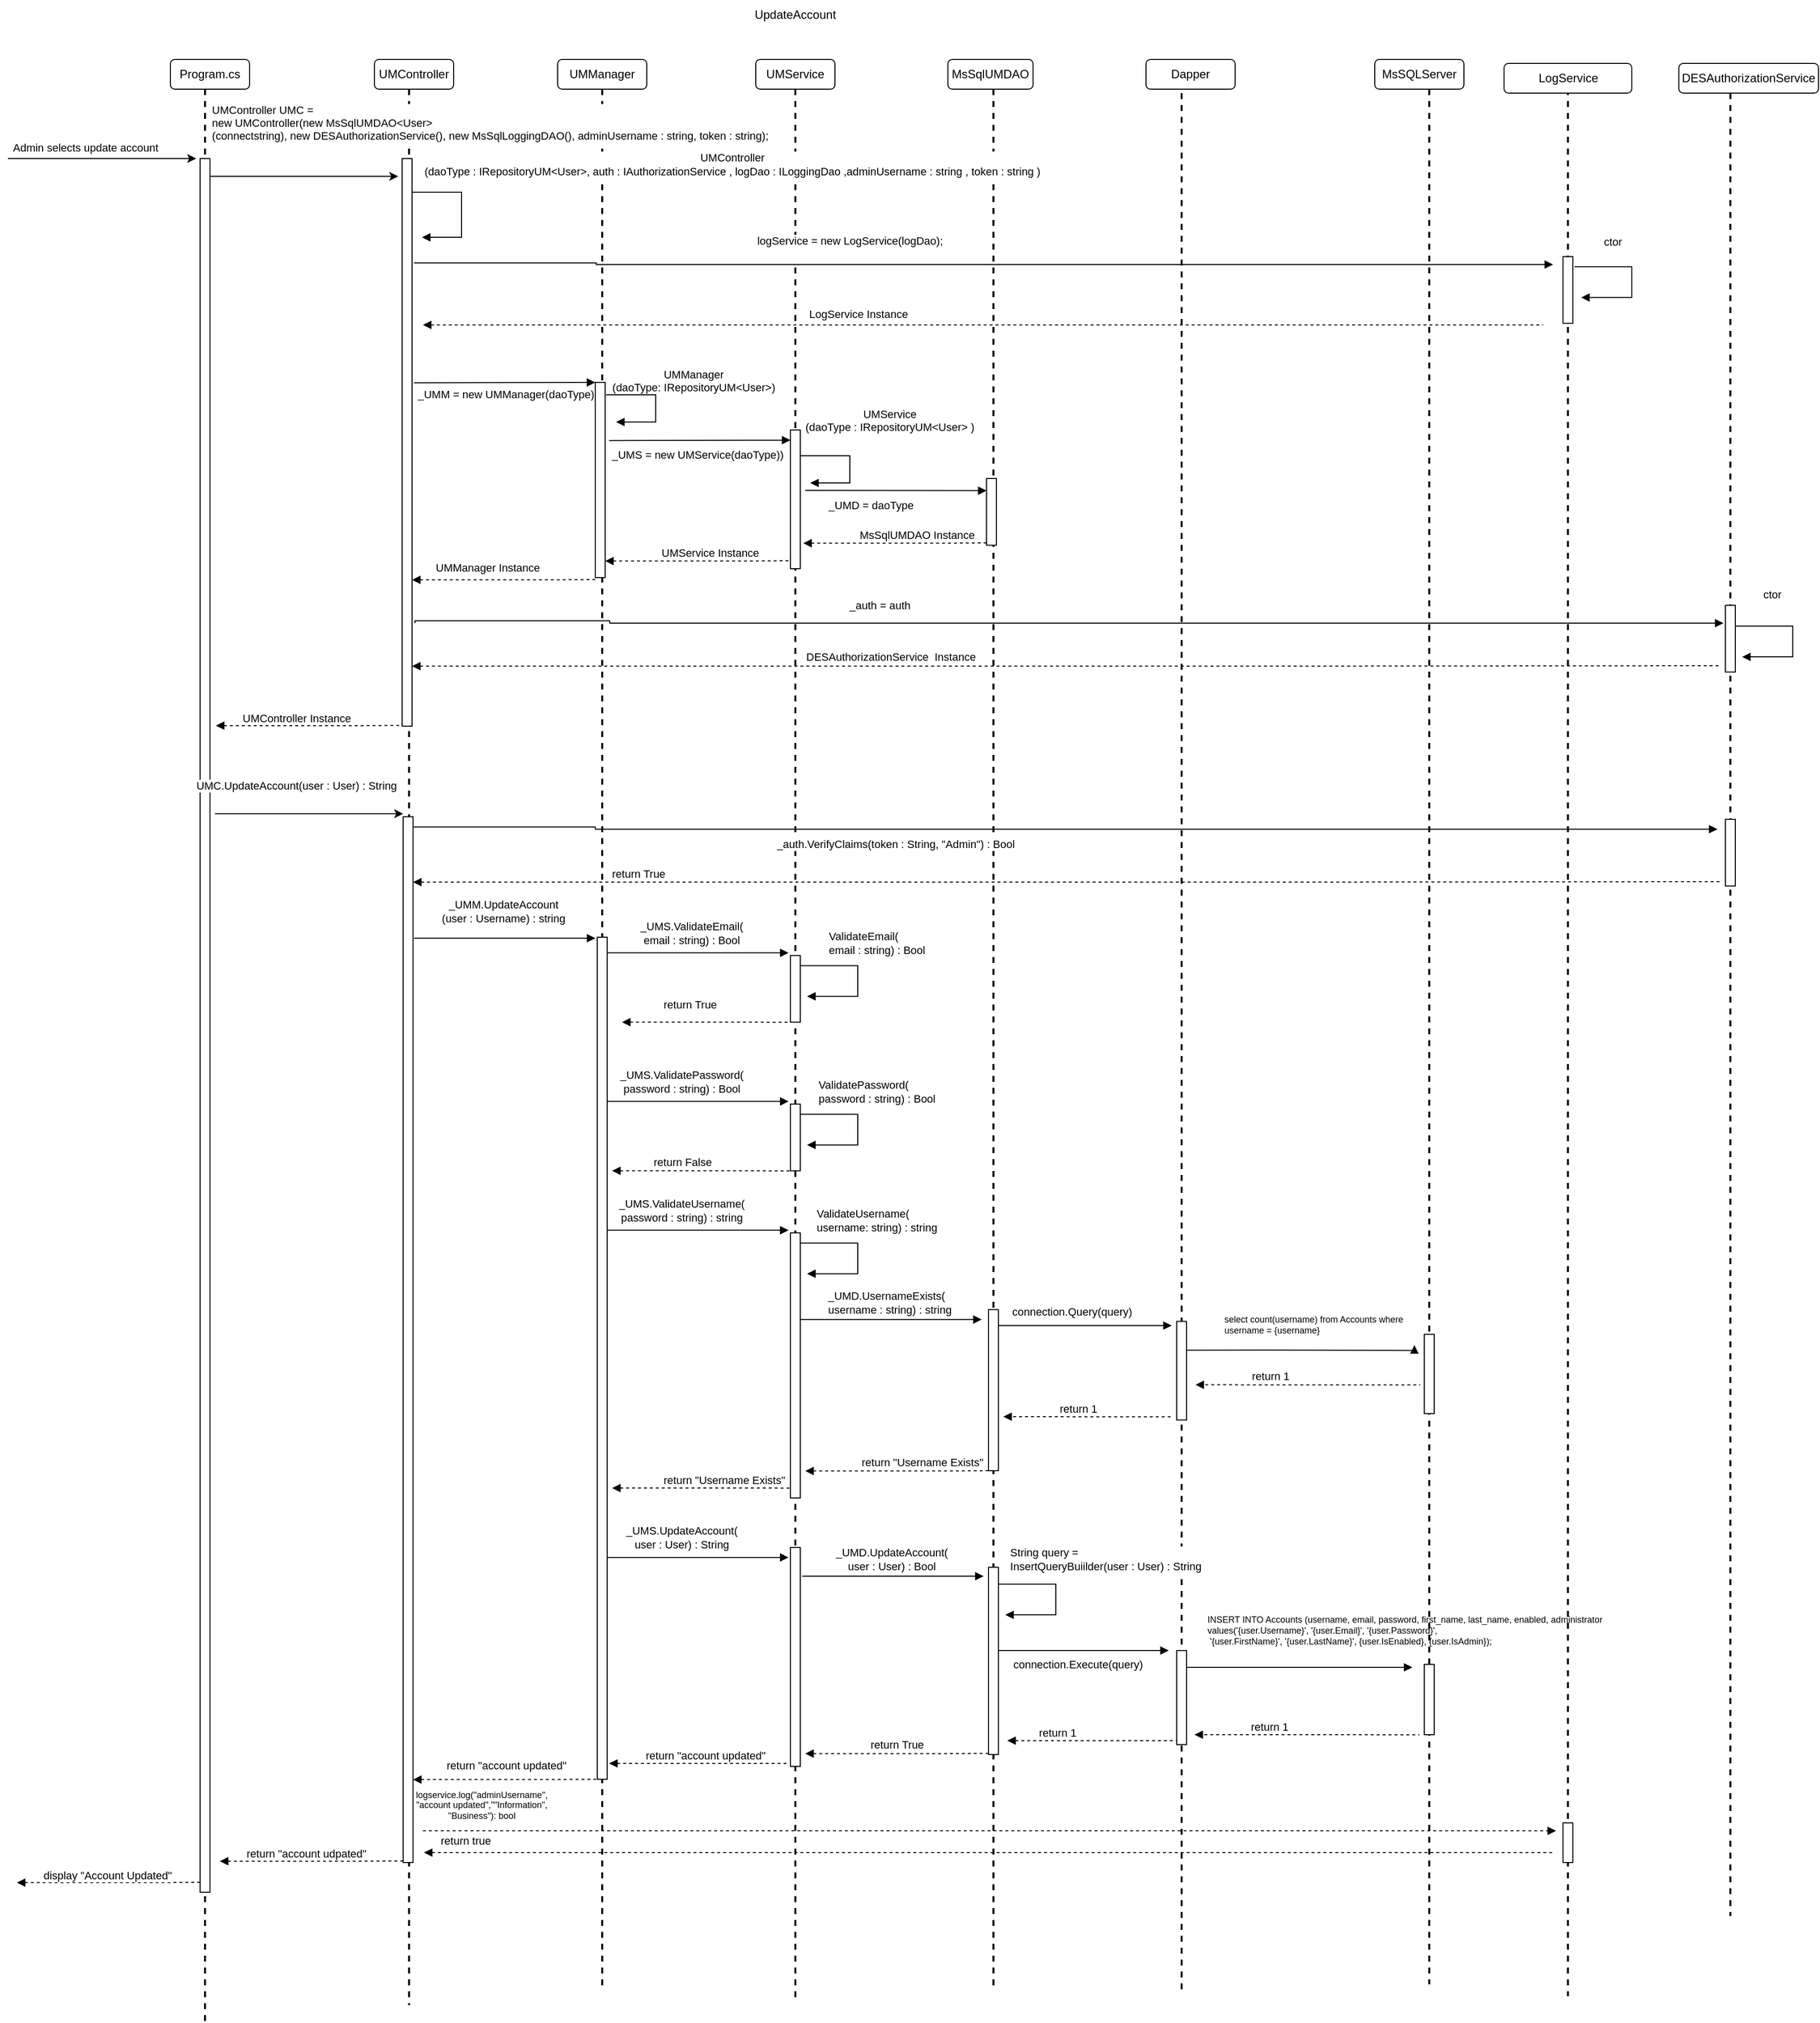 <mxfile version="15.9.4" type="google" pages="8"><diagram id="ANlxJHqp7pHw4z5fD3Q8" name="UpdateAccount"><mxGraphModel dx="1620" dy="1321" grid="1" gridSize="10" guides="1" tooltips="1" connect="1" arrows="1" fold="1" page="1" pageScale="1" pageWidth="850" pageHeight="1100" math="0" shadow="0"><root><mxCell id="0"/><mxCell id="1" parent="0"/><mxCell id="ySmihoWnkfGpebjAyCkO-1" value="UMController" style="rounded=1;whiteSpace=wrap;html=1;" parent="1" vertex="1"><mxGeometry x="420" y="90" width="80" height="30" as="geometry"/></mxCell><mxCell id="ySmihoWnkfGpebjAyCkO-4" value="UMService" style="rounded=1;whiteSpace=wrap;html=1;" parent="1" vertex="1"><mxGeometry x="805" y="90" width="80" height="30" as="geometry"/></mxCell><mxCell id="ySmihoWnkfGpebjAyCkO-5" value="MsSQLServer" style="rounded=1;whiteSpace=wrap;html=1;" parent="1" vertex="1"><mxGeometry x="1430" y="90" width="90" height="30" as="geometry"/></mxCell><mxCell id="ySmihoWnkfGpebjAyCkO-6" value="UMManager" style="rounded=1;whiteSpace=wrap;html=1;" parent="1" vertex="1"><mxGeometry x="605" y="90" width="90" height="30" as="geometry"/></mxCell><mxCell id="ySmihoWnkfGpebjAyCkO-7" value="" style="line;strokeWidth=2;direction=south;html=1;dashed=1;" parent="1" vertex="1"><mxGeometry x="450" y="120" width="10" height="1934" as="geometry"/></mxCell><mxCell id="ySmihoWnkfGpebjAyCkO-8" value="" style="line;strokeWidth=2;direction=south;html=1;dashed=1;" parent="1" vertex="1"><mxGeometry x="645" y="120" width="10" height="1917" as="geometry"/></mxCell><mxCell id="ySmihoWnkfGpebjAyCkO-9" value="" style="line;strokeWidth=2;direction=south;html=1;dashed=1;" parent="1" vertex="1"><mxGeometry x="840" y="120" width="10" height="1926" as="geometry"/></mxCell><mxCell id="ySmihoWnkfGpebjAyCkO-10" value="" style="line;strokeWidth=2;direction=south;html=1;dashed=1;" parent="1" vertex="1"><mxGeometry x="1480" y="120" width="10" height="1913" as="geometry"/></mxCell><mxCell id="ySmihoWnkfGpebjAyCkO-12" value="UpdateAccount" style="text;html=1;strokeColor=none;fillColor=none;align=center;verticalAlign=middle;whiteSpace=wrap;rounded=0;" parent="1" vertex="1"><mxGeometry x="795" y="30" width="100" height="30" as="geometry"/></mxCell><mxCell id="ySmihoWnkfGpebjAyCkO-13" value="MsSqlUMDAO" style="rounded=1;whiteSpace=wrap;html=1;" parent="1" vertex="1"><mxGeometry x="999" y="90" width="86" height="30" as="geometry"/></mxCell><mxCell id="ySmihoWnkfGpebjAyCkO-14" value="" style="line;strokeWidth=2;direction=south;html=1;dashed=1;" parent="1" vertex="1"><mxGeometry x="1040" y="120" width="10" height="1917" as="geometry"/></mxCell><mxCell id="ySmihoWnkfGpebjAyCkO-15" value="" style="html=1;points=[];perimeter=orthogonalPerimeter;" parent="1" vertex="1"><mxGeometry x="645" y="976" width="10" height="850" as="geometry"/></mxCell><mxCell id="ySmihoWnkfGpebjAyCkO-16" value="" style="endArrow=block;endFill=1;html=1;edgeStyle=orthogonalEdgeStyle;align=left;verticalAlign=top;rounded=0;exitX=1.133;exitY=0.18;exitDx=0;exitDy=0;exitPerimeter=0;" parent="1" edge="1"><mxGeometry x="-1" relative="1" as="geometry"><mxPoint x="459" y="864.79" as="sourcePoint"/><mxPoint x="1776" y="867" as="targetPoint"/><Array as="points"><mxPoint x="643" y="865"/><mxPoint x="643" y="867"/></Array></mxGeometry></mxCell><mxCell id="ySmihoWnkfGpebjAyCkO-17" value="&lt;div style=&quot;text-align: left&quot;&gt;&lt;/div&gt;&lt;span style=&quot;text-align: left&quot;&gt;_auth.VerifyClaims(token : String, &quot;Admin&quot;) : Bool&lt;br&gt;&lt;/span&gt;" style="edgeLabel;html=1;align=center;verticalAlign=middle;resizable=0;points=[];" parent="ySmihoWnkfGpebjAyCkO-16" vertex="1" connectable="0"><mxGeometry x="-0.323" relative="1" as="geometry"><mxPoint x="42" y="15" as="offset"/></mxGeometry></mxCell><mxCell id="ySmihoWnkfGpebjAyCkO-18" value="" style="endArrow=block;endFill=1;html=1;edgeStyle=orthogonalEdgeStyle;align=left;verticalAlign=top;rounded=0;exitX=1.133;exitY=0.18;exitDx=0;exitDy=0;exitPerimeter=0;entryX=-0.055;entryY=0.009;entryDx=0;entryDy=0;entryPerimeter=0;" parent="1" edge="1"><mxGeometry x="-1" relative="1" as="geometry"><mxPoint x="655" y="991.8" as="sourcePoint"/><mxPoint x="838.12" y="991.78" as="targetPoint"/><Array as="points"><mxPoint x="838.67" y="992.15"/></Array></mxGeometry></mxCell><mxCell id="ySmihoWnkfGpebjAyCkO-19" value="&lt;div style=&quot;text-align: left&quot;&gt;_UMS.ValidateEmail(&lt;/div&gt;&lt;span style=&quot;text-align: left&quot;&gt;email : string&lt;/span&gt;&lt;span style=&quot;text-align: left&quot;&gt;) : Bool&lt;/span&gt;" style="edgeLabel;html=1;align=center;verticalAlign=middle;resizable=0;points=[];labelBackgroundColor=none;" parent="ySmihoWnkfGpebjAyCkO-18" vertex="1" connectable="0"><mxGeometry x="-0.323" relative="1" as="geometry"><mxPoint x="23" y="-20" as="offset"/></mxGeometry></mxCell><mxCell id="ySmihoWnkfGpebjAyCkO-20" value="" style="html=1;points=[];perimeter=orthogonalPerimeter;" parent="1" vertex="1"><mxGeometry x="840" y="994.44" width="10" height="67.34" as="geometry"/></mxCell><mxCell id="ySmihoWnkfGpebjAyCkO-21" value="" style="endArrow=block;endFill=1;html=1;edgeStyle=orthogonalEdgeStyle;align=left;verticalAlign=top;rounded=0;exitX=1.2;exitY=0.02;exitDx=0;exitDy=0;exitPerimeter=0;" parent="1" edge="1"><mxGeometry x="-1" relative="1" as="geometry"><mxPoint x="850" y="1004.71" as="sourcePoint"/><mxPoint x="856.88" y="1035.73" as="targetPoint"/><Array as="points"><mxPoint x="908" y="1004.71"/><mxPoint x="908" y="1035.71"/></Array></mxGeometry></mxCell><mxCell id="ySmihoWnkfGpebjAyCkO-22" value="&lt;div style=&quot;text-align: left&quot;&gt;&lt;div&gt;ValidateEmail(&lt;/div&gt;email : string) : Bool&lt;br&gt;&lt;/div&gt;" style="edgeLabel;html=1;align=center;verticalAlign=middle;resizable=0;points=[];" parent="ySmihoWnkfGpebjAyCkO-21" vertex="1" connectable="0"><mxGeometry x="-0.114" relative="1" as="geometry"><mxPoint x="19" y="-27" as="offset"/></mxGeometry></mxCell><mxCell id="ySmihoWnkfGpebjAyCkO-23" value="" style="endArrow=none;endFill=0;html=1;edgeStyle=orthogonalEdgeStyle;align=left;verticalAlign=top;rounded=0;startArrow=block;startFill=1;dashed=1;" parent="1" edge="1"><mxGeometry x="-1" relative="1" as="geometry"><mxPoint x="264" y="1908.72" as="sourcePoint"/><mxPoint x="449" y="1908.46" as="targetPoint"/><Array as="points"><mxPoint x="404" y="1908.46"/><mxPoint x="404" y="1908.46"/></Array></mxGeometry></mxCell><mxCell id="ySmihoWnkfGpebjAyCkO-24" value="return &quot;account udpated&quot;" style="edgeLabel;resizable=0;html=1;align=left;verticalAlign=bottom;" parent="ySmihoWnkfGpebjAyCkO-23" connectable="0" vertex="1"><mxGeometry x="-1" relative="1" as="geometry"><mxPoint x="25" y="1" as="offset"/></mxGeometry></mxCell><mxCell id="ySmihoWnkfGpebjAyCkO-25" value="" style="endArrow=none;endFill=0;html=1;edgeStyle=orthogonalEdgeStyle;align=left;verticalAlign=top;rounded=0;startArrow=block;startFill=1;dashed=1;" parent="1" edge="1"><mxGeometry x="-1" relative="1" as="geometry"><mxPoint x="670" y="1061.78" as="sourcePoint"/><mxPoint x="840" y="1061.83" as="targetPoint"/><Array as="points"><mxPoint x="795" y="1061.78"/><mxPoint x="795" y="1061.78"/></Array></mxGeometry></mxCell><mxCell id="ySmihoWnkfGpebjAyCkO-26" value="return True" style="edgeLabel;resizable=0;html=1;align=left;verticalAlign=bottom;" parent="ySmihoWnkfGpebjAyCkO-25" connectable="0" vertex="1"><mxGeometry x="-1" relative="1" as="geometry"><mxPoint x="40" y="-9" as="offset"/></mxGeometry></mxCell><mxCell id="ySmihoWnkfGpebjAyCkO-27" value="" style="endArrow=block;endFill=1;html=1;edgeStyle=orthogonalEdgeStyle;align=left;verticalAlign=top;rounded=0;exitX=1.133;exitY=0.18;exitDx=0;exitDy=0;exitPerimeter=0;entryX=-0.055;entryY=0.009;entryDx=0;entryDy=0;entryPerimeter=0;" parent="1" edge="1"><mxGeometry x="-1" relative="1" as="geometry"><mxPoint x="655" y="1141.8" as="sourcePoint"/><mxPoint x="838.12" y="1141.78" as="targetPoint"/><Array as="points"><mxPoint x="838.67" y="1142.15"/></Array></mxGeometry></mxCell><mxCell id="ySmihoWnkfGpebjAyCkO-28" value="&lt;div style=&quot;text-align: left&quot;&gt;_UMS.ValidatePassword(&lt;/div&gt;&lt;span style=&quot;text-align: left&quot;&gt;password : string&lt;/span&gt;&lt;span style=&quot;text-align: left&quot;&gt;) : Bool&lt;br&gt;&lt;/span&gt;" style="edgeLabel;html=1;align=center;verticalAlign=middle;resizable=0;points=[];" parent="ySmihoWnkfGpebjAyCkO-27" vertex="1" connectable="0"><mxGeometry x="-0.323" relative="1" as="geometry"><mxPoint x="13" y="-20" as="offset"/></mxGeometry></mxCell><mxCell id="ySmihoWnkfGpebjAyCkO-29" value="" style="html=1;points=[];perimeter=orthogonalPerimeter;" parent="1" vertex="1"><mxGeometry x="840" y="1144.44" width="10" height="67.34" as="geometry"/></mxCell><mxCell id="ySmihoWnkfGpebjAyCkO-30" value="" style="endArrow=block;endFill=1;html=1;edgeStyle=orthogonalEdgeStyle;align=left;verticalAlign=top;rounded=0;exitX=1.2;exitY=0.02;exitDx=0;exitDy=0;exitPerimeter=0;" parent="1" edge="1"><mxGeometry x="-1" relative="1" as="geometry"><mxPoint x="850" y="1154.71" as="sourcePoint"/><mxPoint x="856.88" y="1185.73" as="targetPoint"/><Array as="points"><mxPoint x="908" y="1154.71"/><mxPoint x="908" y="1185.71"/></Array></mxGeometry></mxCell><mxCell id="ySmihoWnkfGpebjAyCkO-31" value="&lt;div style=&quot;text-align: left&quot;&gt;&lt;div&gt;ValidatePassword(&lt;/div&gt;password : string) : Bool&lt;br&gt;&lt;/div&gt;" style="edgeLabel;html=1;align=center;verticalAlign=middle;resizable=0;points=[];" parent="ySmihoWnkfGpebjAyCkO-30" vertex="1" connectable="0"><mxGeometry x="-0.114" relative="1" as="geometry"><mxPoint x="19" y="-27" as="offset"/></mxGeometry></mxCell><mxCell id="ySmihoWnkfGpebjAyCkO-32" value="" style="endArrow=none;endFill=0;html=1;edgeStyle=orthogonalEdgeStyle;align=left;verticalAlign=top;rounded=0;startArrow=block;startFill=1;dashed=1;" parent="1" edge="1"><mxGeometry x="-1" relative="1" as="geometry"><mxPoint x="660" y="1211.78" as="sourcePoint"/><mxPoint x="840" y="1211.83" as="targetPoint"/><Array as="points"><mxPoint x="795" y="1211.78"/><mxPoint x="795" y="1211.78"/></Array></mxGeometry></mxCell><mxCell id="ySmihoWnkfGpebjAyCkO-33" value="return False" style="edgeLabel;resizable=0;html=1;align=left;verticalAlign=bottom;labelBackgroundColor=none;" parent="ySmihoWnkfGpebjAyCkO-32" connectable="0" vertex="1"><mxGeometry x="-1" relative="1" as="geometry"><mxPoint x="40" as="offset"/></mxGeometry></mxCell><mxCell id="ySmihoWnkfGpebjAyCkO-34" value="" style="endArrow=block;endFill=1;html=1;edgeStyle=orthogonalEdgeStyle;align=left;verticalAlign=top;rounded=0;exitX=1.133;exitY=0.18;exitDx=0;exitDy=0;exitPerimeter=0;entryX=-0.055;entryY=0.009;entryDx=0;entryDy=0;entryPerimeter=0;" parent="1" edge="1"><mxGeometry x="-1" relative="1" as="geometry"><mxPoint x="655" y="1271.8" as="sourcePoint"/><mxPoint x="838.12" y="1271.78" as="targetPoint"/><Array as="points"><mxPoint x="838.67" y="1272.15"/></Array></mxGeometry></mxCell><mxCell id="ySmihoWnkfGpebjAyCkO-35" value="&lt;div style=&quot;text-align: left&quot;&gt;_UMS.ValidateUsername(&lt;/div&gt;&lt;span style=&quot;text-align: left&quot;&gt;password : string&lt;/span&gt;&lt;span style=&quot;text-align: left&quot;&gt;) : string&lt;/span&gt;" style="edgeLabel;html=1;align=center;verticalAlign=middle;resizable=0;points=[];labelBackgroundColor=none;" parent="ySmihoWnkfGpebjAyCkO-34" vertex="1" connectable="0"><mxGeometry x="-0.323" relative="1" as="geometry"><mxPoint x="13" y="-20" as="offset"/></mxGeometry></mxCell><mxCell id="ySmihoWnkfGpebjAyCkO-36" value="" style="html=1;points=[];perimeter=orthogonalPerimeter;" parent="1" vertex="1"><mxGeometry x="840" y="1274.44" width="10" height="267.6" as="geometry"/></mxCell><mxCell id="ySmihoWnkfGpebjAyCkO-37" value="" style="endArrow=block;endFill=1;html=1;edgeStyle=orthogonalEdgeStyle;align=left;verticalAlign=top;rounded=0;exitX=1.2;exitY=0.02;exitDx=0;exitDy=0;exitPerimeter=0;" parent="1" edge="1"><mxGeometry x="-1" relative="1" as="geometry"><mxPoint x="850" y="1284.71" as="sourcePoint"/><mxPoint x="856.88" y="1315.73" as="targetPoint"/><Array as="points"><mxPoint x="908" y="1284.71"/><mxPoint x="908" y="1315.71"/></Array></mxGeometry></mxCell><mxCell id="ySmihoWnkfGpebjAyCkO-38" value="&lt;div style=&quot;text-align: left&quot;&gt;&lt;div&gt;ValidateUsername(&lt;/div&gt;username: string) : string&lt;br&gt;&lt;/div&gt;" style="edgeLabel;html=1;align=center;verticalAlign=middle;resizable=0;points=[];labelBackgroundColor=none;" parent="ySmihoWnkfGpebjAyCkO-37" vertex="1" connectable="0"><mxGeometry x="-0.114" relative="1" as="geometry"><mxPoint x="19" y="-27" as="offset"/></mxGeometry></mxCell><mxCell id="ySmihoWnkfGpebjAyCkO-39" value="" style="endArrow=none;endFill=0;html=1;edgeStyle=orthogonalEdgeStyle;align=left;verticalAlign=top;rounded=0;startArrow=block;startFill=1;dashed=1;" parent="1" edge="1"><mxGeometry x="-1" relative="1" as="geometry"><mxPoint x="660" y="1532.04" as="sourcePoint"/><mxPoint x="840" y="1532.09" as="targetPoint"/><Array as="points"><mxPoint x="795" y="1532.04"/><mxPoint x="795" y="1532.04"/></Array></mxGeometry></mxCell><mxCell id="ySmihoWnkfGpebjAyCkO-40" value="return &quot;Username Exists&quot;" style="edgeLabel;resizable=0;html=1;align=left;verticalAlign=bottom;" parent="ySmihoWnkfGpebjAyCkO-39" connectable="0" vertex="1"><mxGeometry x="-1" relative="1" as="geometry"><mxPoint x="50" as="offset"/></mxGeometry></mxCell><mxCell id="ySmihoWnkfGpebjAyCkO-41" value="" style="endArrow=block;endFill=1;html=1;edgeStyle=orthogonalEdgeStyle;align=left;verticalAlign=top;rounded=0;exitX=1.133;exitY=0.18;exitDx=0;exitDy=0;exitPerimeter=0;entryX=-0.055;entryY=0.009;entryDx=0;entryDy=0;entryPerimeter=0;" parent="1" edge="1"><mxGeometry x="-1" relative="1" as="geometry"><mxPoint x="850" y="1361.9" as="sourcePoint"/><mxPoint x="1033.12" y="1361.92" as="targetPoint"/><Array as="points"><mxPoint x="1033.67" y="1362.29"/></Array></mxGeometry></mxCell><mxCell id="ySmihoWnkfGpebjAyCkO-42" value="&lt;div style=&quot;text-align: left&quot;&gt;&lt;div&gt;_UMD.UsernameExists(&lt;/div&gt;username : string) : string&lt;br&gt;&lt;/div&gt;" style="edgeLabel;html=1;align=center;verticalAlign=middle;resizable=0;points=[];" parent="ySmihoWnkfGpebjAyCkO-41" vertex="1" connectable="0"><mxGeometry x="-0.323" relative="1" as="geometry"><mxPoint x="28" y="-17" as="offset"/></mxGeometry></mxCell><mxCell id="ySmihoWnkfGpebjAyCkO-43" value="" style="html=1;points=[];perimeter=orthogonalPerimeter;" parent="1" vertex="1"><mxGeometry x="1040" y="1351.88" width="10" height="162.66" as="geometry"/></mxCell><mxCell id="ySmihoWnkfGpebjAyCkO-44" value="" style="html=1;points=[];perimeter=orthogonalPerimeter;" parent="1" vertex="1"><mxGeometry x="1480" y="1376.83" width="10" height="80" as="geometry"/></mxCell><mxCell id="ySmihoWnkfGpebjAyCkO-45" value="&lt;br&gt;" style="endArrow=block;endFill=1;html=1;edgeStyle=orthogonalEdgeStyle;align=left;verticalAlign=top;rounded=0;exitX=1.133;exitY=0.18;exitDx=0;exitDy=0;exitPerimeter=0;" parent="1" edge="1"><mxGeometry x="1" y="37" relative="1" as="geometry"><mxPoint x="1050" y="1368.01" as="sourcePoint"/><mxPoint x="1225" y="1368" as="targetPoint"/><Array as="points"><mxPoint x="1133" y="1368.3"/><mxPoint x="1215" y="1368.3"/></Array><mxPoint y="3" as="offset"/></mxGeometry></mxCell><mxCell id="ySmihoWnkfGpebjAyCkO-46" value="connection.Query(query)" style="edgeLabel;html=1;align=center;verticalAlign=middle;resizable=0;points=[];" parent="ySmihoWnkfGpebjAyCkO-45" vertex="1" connectable="0"><mxGeometry x="-0.161" y="-5" relative="1" as="geometry"><mxPoint y="-19" as="offset"/></mxGeometry></mxCell><mxCell id="ySmihoWnkfGpebjAyCkO-47" value="" style="endArrow=none;endFill=0;html=1;edgeStyle=orthogonalEdgeStyle;align=left;verticalAlign=top;rounded=0;startArrow=block;startFill=1;dashed=1;" parent="1" edge="1"><mxGeometry x="-1" relative="1" as="geometry"><mxPoint x="855" y="1514.8" as="sourcePoint"/><mxPoint x="1040" y="1514.54" as="targetPoint"/><Array as="points"><mxPoint x="995" y="1514.49"/><mxPoint x="995" y="1514.49"/></Array></mxGeometry></mxCell><mxCell id="ySmihoWnkfGpebjAyCkO-48" value="return &quot;Username Exists&quot;" style="edgeLabel;resizable=0;html=1;align=left;verticalAlign=bottom;" parent="ySmihoWnkfGpebjAyCkO-47" connectable="0" vertex="1"><mxGeometry x="-1" relative="1" as="geometry"><mxPoint x="55" as="offset"/></mxGeometry></mxCell><mxCell id="ySmihoWnkfGpebjAyCkO-49" value="" style="endArrow=block;endFill=1;html=1;edgeStyle=orthogonalEdgeStyle;align=left;verticalAlign=top;rounded=0;exitX=1.133;exitY=0.18;exitDx=0;exitDy=0;exitPerimeter=0;entryX=-0.055;entryY=0.009;entryDx=0;entryDy=0;entryPerimeter=0;" parent="1" edge="1"><mxGeometry x="-1" relative="1" as="geometry"><mxPoint x="655" y="1602.1" as="sourcePoint"/><mxPoint x="838.12" y="1602.08" as="targetPoint"/><Array as="points"><mxPoint x="838.67" y="1602.45"/></Array></mxGeometry></mxCell><mxCell id="ySmihoWnkfGpebjAyCkO-50" value="&lt;div style=&quot;text-align: left&quot;&gt;_UMS.UpdateAccount(&lt;/div&gt;&lt;span style=&quot;text-align: left&quot;&gt;user : User&lt;/span&gt;&lt;span style=&quot;text-align: left&quot;&gt;) : String&lt;br&gt;&lt;/span&gt;" style="edgeLabel;html=1;align=center;verticalAlign=middle;resizable=0;points=[];" parent="ySmihoWnkfGpebjAyCkO-49" vertex="1" connectable="0"><mxGeometry x="-0.323" relative="1" as="geometry"><mxPoint x="13" y="-20" as="offset"/></mxGeometry></mxCell><mxCell id="ySmihoWnkfGpebjAyCkO-51" value="" style="html=1;points=[];perimeter=orthogonalPerimeter;" parent="1" vertex="1"><mxGeometry x="840" y="1592.04" width="10" height="220.96" as="geometry"/></mxCell><mxCell id="ySmihoWnkfGpebjAyCkO-52" value="" style="endArrow=block;endFill=1;html=1;edgeStyle=orthogonalEdgeStyle;align=left;verticalAlign=top;rounded=0;exitX=1.133;exitY=0.18;exitDx=0;exitDy=0;exitPerimeter=0;entryX=-0.055;entryY=0.009;entryDx=0;entryDy=0;entryPerimeter=0;" parent="1" edge="1"><mxGeometry x="-1" relative="1" as="geometry"><mxPoint x="852" y="1621" as="sourcePoint"/><mxPoint x="1035.12" y="1621.04" as="targetPoint"/><Array as="points"><mxPoint x="1035.67" y="1621.41"/></Array></mxGeometry></mxCell><mxCell id="ySmihoWnkfGpebjAyCkO-53" value="&lt;div style=&quot;text-align: left&quot;&gt;_UMD.UpdateAccount(&lt;/div&gt;&lt;span style=&quot;text-align: left&quot;&gt;user : User&lt;/span&gt;&lt;span style=&quot;text-align: left&quot;&gt;)&lt;/span&gt;&lt;span style=&quot;text-align: left&quot;&gt;&amp;nbsp;: Bool&lt;br&gt;&lt;/span&gt;" style="edgeLabel;html=1;align=center;verticalAlign=middle;resizable=0;points=[];" parent="ySmihoWnkfGpebjAyCkO-52" vertex="1" connectable="0"><mxGeometry x="-0.323" relative="1" as="geometry"><mxPoint x="28" y="-17" as="offset"/></mxGeometry></mxCell><mxCell id="ySmihoWnkfGpebjAyCkO-54" value="" style="html=1;points=[];perimeter=orthogonalPerimeter;" parent="1" vertex="1"><mxGeometry x="1040" y="1612" width="10" height="189" as="geometry"/></mxCell><mxCell id="ySmihoWnkfGpebjAyCkO-55" value="" style="html=1;points=[];perimeter=orthogonalPerimeter;" parent="1" vertex="1"><mxGeometry x="1480" y="1710" width="10" height="71" as="geometry"/></mxCell><mxCell id="ySmihoWnkfGpebjAyCkO-56" value="" style="endArrow=block;endFill=1;html=1;edgeStyle=orthogonalEdgeStyle;align=left;verticalAlign=top;rounded=0;" parent="1" edge="1"><mxGeometry x="-1" relative="1" as="geometry"><mxPoint x="1050" y="1696" as="sourcePoint"/><mxPoint x="1222" y="1696" as="targetPoint"/><Array as="points"><mxPoint x="1050" y="1695.97"/></Array></mxGeometry></mxCell><mxCell id="ySmihoWnkfGpebjAyCkO-57" value="connection.Execute(query)" style="edgeLabel;html=1;align=center;verticalAlign=middle;resizable=0;points=[];" parent="ySmihoWnkfGpebjAyCkO-56" vertex="1" connectable="0"><mxGeometry x="-0.116" y="4" relative="1" as="geometry"><mxPoint x="4" y="18" as="offset"/></mxGeometry></mxCell><mxCell id="ySmihoWnkfGpebjAyCkO-58" value="" style="endArrow=none;endFill=0;html=1;edgeStyle=orthogonalEdgeStyle;align=left;verticalAlign=top;rounded=0;startArrow=block;startFill=1;dashed=1;" parent="1" edge="1"><mxGeometry x="-1" relative="1" as="geometry"><mxPoint x="855" y="1800.08" as="sourcePoint"/><mxPoint x="1040" y="1799.82" as="targetPoint"/><Array as="points"><mxPoint x="995" y="1799.77"/><mxPoint x="995" y="1799.77"/></Array></mxGeometry></mxCell><mxCell id="ySmihoWnkfGpebjAyCkO-59" value="return True" style="edgeLabel;resizable=0;html=1;align=left;verticalAlign=bottom;" parent="ySmihoWnkfGpebjAyCkO-58" connectable="0" vertex="1"><mxGeometry x="-1" relative="1" as="geometry"><mxPoint x="64" y="-1" as="offset"/></mxGeometry></mxCell><mxCell id="ySmihoWnkfGpebjAyCkO-60" value="" style="endArrow=none;endFill=0;html=1;edgeStyle=orthogonalEdgeStyle;align=left;verticalAlign=top;rounded=0;startArrow=block;startFill=1;dashed=1;" parent="1" edge="1"><mxGeometry x="-1" relative="1" as="geometry"><mxPoint x="657" y="1810" as="sourcePoint"/><mxPoint x="837" y="1810.05" as="targetPoint"/><Array as="points"><mxPoint x="792" y="1810"/><mxPoint x="792" y="1810"/></Array></mxGeometry></mxCell><mxCell id="ySmihoWnkfGpebjAyCkO-61" value="return &quot;account updated&quot;" style="edgeLabel;resizable=0;html=1;align=left;verticalAlign=bottom;" parent="ySmihoWnkfGpebjAyCkO-60" connectable="0" vertex="1"><mxGeometry x="-1" relative="1" as="geometry"><mxPoint x="35" as="offset"/></mxGeometry></mxCell><mxCell id="ySmihoWnkfGpebjAyCkO-62" value="" style="endArrow=none;endFill=0;html=1;edgeStyle=orthogonalEdgeStyle;align=left;verticalAlign=top;rounded=0;startArrow=block;startFill=1;dashed=1;" parent="1" edge="1"><mxGeometry x="-1" relative="1" as="geometry"><mxPoint x="459" y="1826.26" as="sourcePoint"/><mxPoint x="644" y="1826" as="targetPoint"/><Array as="points"><mxPoint x="599" y="1825.95"/><mxPoint x="599" y="1825.95"/></Array></mxGeometry></mxCell><mxCell id="ySmihoWnkfGpebjAyCkO-63" value="return &quot;account updated&quot;" style="edgeLabel;resizable=0;html=1;align=left;verticalAlign=bottom;" parent="ySmihoWnkfGpebjAyCkO-62" connectable="0" vertex="1"><mxGeometry x="-1" relative="1" as="geometry"><mxPoint x="32" y="-6" as="offset"/></mxGeometry></mxCell><mxCell id="ySmihoWnkfGpebjAyCkO-64" value="&lt;div style=&quot;text-align: left ; font-size: 9px&quot;&gt;&lt;div&gt;INSERT INTO Accounts (username, email, password, first_name, last_name, enabled, administrator&lt;/div&gt;&lt;div&gt;values('{user.Username}', '{user.Email}', '{user.Password}',&lt;/div&gt;&lt;div&gt;&amp;nbsp;'{user.FirstName}', '{user.LastName}', {user.IsEnabled}, {user.IsAdmin});&lt;/div&gt;&lt;/div&gt;" style="text;html=1;align=center;verticalAlign=middle;resizable=0;points=[];autosize=1;strokeColor=none;fillColor=none;fontSize=9;" parent="1" vertex="1"><mxGeometry x="1255" y="1656.04" width="410" height="40" as="geometry"/></mxCell><mxCell id="ySmihoWnkfGpebjAyCkO-65" value="&lt;br&gt;&lt;div style=&quot;text-align: left&quot;&gt;select count(username) from Accounts where &lt;br&gt;&lt;/div&gt;&lt;div style=&quot;text-align: left&quot;&gt;username = {username}&lt;/div&gt;" style="text;html=1;align=center;verticalAlign=middle;resizable=0;points=[];autosize=1;strokeColor=none;fillColor=none;fontSize=9;" parent="1" vertex="1"><mxGeometry x="1268" y="1342" width="200" height="40" as="geometry"/></mxCell><mxCell id="ySmihoWnkfGpebjAyCkO-66" value="" style="line;strokeWidth=2;direction=south;html=1;dashed=1;" parent="1" vertex="1"><mxGeometry x="1620" y="120" width="10" height="1925" as="geometry"/></mxCell><mxCell id="ySmihoWnkfGpebjAyCkO-68" value="" style="html=1;points=[];perimeter=orthogonalPerimeter;" parent="1" vertex="1"><mxGeometry x="1620" y="1870" width="10" height="40" as="geometry"/></mxCell><mxCell id="ySmihoWnkfGpebjAyCkO-69" value="" style="endArrow=none;endFill=0;html=1;edgeStyle=orthogonalEdgeStyle;align=left;verticalAlign=top;rounded=0;startArrow=block;startFill=1;dashed=1;entryX=-0.4;entryY=0.638;entryDx=0;entryDy=0;entryPerimeter=0;" parent="1" target="ySmihoWnkfGpebjAyCkO-44" edge="1"><mxGeometry x="-1" relative="1" as="geometry"><mxPoint x="1249" y="1427.79" as="sourcePoint"/><mxPoint x="1235" y="1426.83" as="targetPoint"/><Array as="points"><mxPoint x="1255" y="1427.79"/></Array></mxGeometry></mxCell><mxCell id="ySmihoWnkfGpebjAyCkO-70" value="return 1" style="edgeLabel;resizable=0;html=1;align=left;verticalAlign=bottom;" parent="ySmihoWnkfGpebjAyCkO-69" connectable="0" vertex="1"><mxGeometry x="-1" relative="1" as="geometry"><mxPoint x="55" as="offset"/></mxGeometry></mxCell><mxCell id="ySmihoWnkfGpebjAyCkO-71" value="Program.cs" style="rounded=1;whiteSpace=wrap;html=1;" parent="1" vertex="1"><mxGeometry x="214" y="90" width="80" height="30" as="geometry"/></mxCell><mxCell id="ySmihoWnkfGpebjAyCkO-72" value="" style="line;strokeWidth=2;direction=south;html=1;dashed=1;" parent="1" vertex="1"><mxGeometry x="244" y="120" width="10" height="1950" as="geometry"/></mxCell><mxCell id="ySmihoWnkfGpebjAyCkO-73" value="" style="html=1;points=[];perimeter=orthogonalPerimeter;" parent="1" vertex="1"><mxGeometry x="244" y="190" width="10" height="1750" as="geometry"/></mxCell><mxCell id="ySmihoWnkfGpebjAyCkO-74" value="" style="endArrow=classic;html=1;rounded=0;" parent="1" edge="1"><mxGeometry width="50" height="50" relative="1" as="geometry"><mxPoint x="50" y="190" as="sourcePoint"/><mxPoint x="240" y="190" as="targetPoint"/></mxGeometry></mxCell><mxCell id="ySmihoWnkfGpebjAyCkO-75" value="&lt;div style=&quot;text-align: left&quot;&gt;Admin selects update account&lt;/div&gt;" style="edgeLabel;html=1;align=center;verticalAlign=middle;resizable=0;points=[];" parent="ySmihoWnkfGpebjAyCkO-74" vertex="1" connectable="0"><mxGeometry x="0.567" y="-1" relative="1" as="geometry"><mxPoint x="-71" y="-12" as="offset"/></mxGeometry></mxCell><mxCell id="ySmihoWnkfGpebjAyCkO-106" value="" style="endArrow=classic;html=1;rounded=0;" parent="1" edge="1"><mxGeometry width="50" height="50" relative="1" as="geometry"><mxPoint x="259" y="851.42" as="sourcePoint"/><mxPoint x="449" y="851.42" as="targetPoint"/></mxGeometry></mxCell><mxCell id="ySmihoWnkfGpebjAyCkO-107" value="&lt;div style=&quot;text-align: left&quot;&gt;UMC.UpdateAccount(user : User) : String&lt;/div&gt;" style="edgeLabel;html=1;align=center;verticalAlign=middle;resizable=0;points=[];" parent="ySmihoWnkfGpebjAyCkO-106" vertex="1" connectable="0"><mxGeometry x="0.567" y="-1" relative="1" as="geometry"><mxPoint x="-67" y="-30" as="offset"/></mxGeometry></mxCell><mxCell id="ySmihoWnkfGpebjAyCkO-108" value="" style="html=1;points=[];perimeter=orthogonalPerimeter;" parent="1" vertex="1"><mxGeometry x="449" y="854.42" width="10" height="1055.58" as="geometry"/></mxCell><mxCell id="ySmihoWnkfGpebjAyCkO-113" value="" style="line;strokeWidth=2;direction=south;html=1;dashed=1;" parent="1" vertex="1"><mxGeometry x="1784" y="124" width="10" height="1840" as="geometry"/></mxCell><mxCell id="ySmihoWnkfGpebjAyCkO-118" value="" style="line;strokeWidth=2;direction=south;html=1;dashed=1;" parent="1" vertex="1"><mxGeometry x="1230" y="124" width="10" height="1918" as="geometry"/></mxCell><mxCell id="ySmihoWnkfGpebjAyCkO-119" value="" style="html=1;points=[];perimeter=orthogonalPerimeter;" parent="1" vertex="1"><mxGeometry x="1230" y="1363.79" width="10" height="99.54" as="geometry"/></mxCell><mxCell id="ySmihoWnkfGpebjAyCkO-120" value="" style="html=1;points=[];perimeter=orthogonalPerimeter;" parent="1" vertex="1"><mxGeometry x="1230" y="1696.04" width="10" height="94.96" as="geometry"/></mxCell><mxCell id="ySmihoWnkfGpebjAyCkO-121" value="Dapper" style="rounded=1;whiteSpace=wrap;html=1;" parent="1" vertex="1"><mxGeometry x="1199" y="90" width="90" height="30" as="geometry"/></mxCell><mxCell id="ySmihoWnkfGpebjAyCkO-122" value="" style="html=1;points=[];perimeter=orthogonalPerimeter;" parent="1" vertex="1"><mxGeometry x="1784" y="857" width="10" height="67.34" as="geometry"/></mxCell><mxCell id="ySmihoWnkfGpebjAyCkO-123" value="" style="endArrow=none;endFill=0;html=1;edgeStyle=orthogonalEdgeStyle;align=left;verticalAlign=top;rounded=0;startArrow=block;startFill=1;dashed=1;" parent="1" edge="1"><mxGeometry x="-1" relative="1" as="geometry"><mxPoint x="459.0" y="920.42" as="sourcePoint"/><mxPoint x="1780.0" y="920.0" as="targetPoint"/><Array as="points"><mxPoint x="1320" y="919.96"/></Array></mxGeometry></mxCell><mxCell id="ySmihoWnkfGpebjAyCkO-124" value="return True" style="edgeLabel;resizable=0;html=1;align=left;verticalAlign=bottom;" parent="ySmihoWnkfGpebjAyCkO-123" connectable="0" vertex="1"><mxGeometry x="-1" relative="1" as="geometry"><mxPoint x="199" as="offset"/></mxGeometry></mxCell><mxCell id="ySmihoWnkfGpebjAyCkO-125" value="" style="endArrow=block;endFill=1;html=1;edgeStyle=orthogonalEdgeStyle;align=left;verticalAlign=top;rounded=0;exitX=1.133;exitY=0.18;exitDx=0;exitDy=0;exitPerimeter=0;entryX=-0.055;entryY=0.009;entryDx=0;entryDy=0;entryPerimeter=0;" parent="1" edge="1"><mxGeometry x="-1" relative="1" as="geometry"><mxPoint x="460.0" y="977" as="sourcePoint"/><mxPoint x="643.12" y="977" as="targetPoint"/><Array as="points"><mxPoint x="643.67" y="977.37"/></Array></mxGeometry></mxCell><mxCell id="ySmihoWnkfGpebjAyCkO-126" value="_UMM.UpdateAccount&lt;br&gt;(user : Username) : string" style="edgeLabel;html=1;align=center;verticalAlign=middle;resizable=0;points=[];" parent="ySmihoWnkfGpebjAyCkO-125" vertex="1" connectable="0"><mxGeometry x="-0.158" y="2" relative="1" as="geometry"><mxPoint x="13" y="-25" as="offset"/></mxGeometry></mxCell><mxCell id="ySmihoWnkfGpebjAyCkO-127" value="&lt;br&gt;" style="endArrow=block;endFill=1;html=1;edgeStyle=orthogonalEdgeStyle;align=left;verticalAlign=top;rounded=0;exitX=1.133;exitY=0.18;exitDx=0;exitDy=0;exitPerimeter=0;" parent="1" edge="1"><mxGeometry x="1" y="37" relative="1" as="geometry"><mxPoint x="1240" y="1392.83" as="sourcePoint"/><mxPoint x="1470" y="1387.79" as="targetPoint"/><Array as="points"><mxPoint x="1323" y="1393.12"/><mxPoint x="1405" y="1393.12"/></Array><mxPoint y="3" as="offset"/></mxGeometry></mxCell><mxCell id="ySmihoWnkfGpebjAyCkO-128" value="" style="endArrow=none;endFill=0;html=1;edgeStyle=orthogonalEdgeStyle;align=left;verticalAlign=top;rounded=0;startArrow=block;startFill=1;dashed=1;" parent="1" edge="1"><mxGeometry x="-1" relative="1" as="geometry"><mxPoint x="1055" y="1460" as="sourcePoint"/><mxPoint x="1224" y="1460.17" as="targetPoint"/><Array as="points"><mxPoint x="1061" y="1460"/></Array></mxGeometry></mxCell><mxCell id="ySmihoWnkfGpebjAyCkO-129" value="return 1" style="edgeLabel;resizable=0;html=1;align=left;verticalAlign=bottom;" parent="ySmihoWnkfGpebjAyCkO-128" connectable="0" vertex="1"><mxGeometry x="-1" relative="1" as="geometry"><mxPoint x="55" as="offset"/></mxGeometry></mxCell><mxCell id="ySmihoWnkfGpebjAyCkO-130" value="" style="endArrow=block;endFill=1;html=1;edgeStyle=orthogonalEdgeStyle;align=left;verticalAlign=top;rounded=0;exitX=1.2;exitY=0.02;exitDx=0;exitDy=0;exitPerimeter=0;" parent="1" edge="1"><mxGeometry x="-1" relative="1" as="geometry"><mxPoint x="1050" y="1628.98" as="sourcePoint"/><mxPoint x="1056.88" y="1660.0" as="targetPoint"/><Array as="points"><mxPoint x="1108" y="1628.98"/><mxPoint x="1108" y="1659.98"/></Array></mxGeometry></mxCell><mxCell id="ySmihoWnkfGpebjAyCkO-131" value="&lt;div style=&quot;text-align: left&quot;&gt;&lt;div&gt;String query =&amp;nbsp;&lt;/div&gt;&lt;div&gt;InsertQueryBuiilder(user : User) : String&lt;/div&gt;&lt;/div&gt;" style="edgeLabel;html=1;align=center;verticalAlign=middle;resizable=0;points=[];" parent="ySmihoWnkfGpebjAyCkO-130" vertex="1" connectable="0"><mxGeometry x="-0.114" relative="1" as="geometry"><mxPoint x="50" y="-29" as="offset"/></mxGeometry></mxCell><mxCell id="ySmihoWnkfGpebjAyCkO-132" value="" style="endArrow=block;endFill=1;html=1;edgeStyle=orthogonalEdgeStyle;align=left;verticalAlign=top;rounded=0;exitX=1.133;exitY=0.18;exitDx=0;exitDy=0;exitPerimeter=0;" parent="1" edge="1"><mxGeometry x="-1" relative="1" as="geometry"><mxPoint x="1240" y="1700" as="sourcePoint"/><mxPoint x="1468" y="1713" as="targetPoint"/><Array as="points"><mxPoint x="1240" y="1712.93"/></Array></mxGeometry></mxCell><mxCell id="ySmihoWnkfGpebjAyCkO-133" value="" style="endArrow=none;endFill=0;html=1;edgeStyle=orthogonalEdgeStyle;align=left;verticalAlign=top;rounded=0;startArrow=block;startFill=1;dashed=1;entryX=-0.4;entryY=0.638;entryDx=0;entryDy=0;entryPerimeter=0;" parent="1" edge="1"><mxGeometry x="-1" relative="1" as="geometry"><mxPoint x="1248" y="1781" as="sourcePoint"/><mxPoint x="1475.0" y="1781.08" as="targetPoint"/><Array as="points"><mxPoint x="1254" y="1781"/></Array></mxGeometry></mxCell><mxCell id="ySmihoWnkfGpebjAyCkO-134" value="return 1" style="edgeLabel;resizable=0;html=1;align=left;verticalAlign=bottom;" parent="ySmihoWnkfGpebjAyCkO-133" connectable="0" vertex="1"><mxGeometry x="-1" relative="1" as="geometry"><mxPoint x="55" as="offset"/></mxGeometry></mxCell><mxCell id="ySmihoWnkfGpebjAyCkO-135" value="" style="endArrow=none;endFill=0;html=1;edgeStyle=orthogonalEdgeStyle;align=left;verticalAlign=top;rounded=0;startArrow=block;startFill=1;dashed=1;" parent="1" edge="1"><mxGeometry x="-1" relative="1" as="geometry"><mxPoint x="1059" y="1787" as="sourcePoint"/><mxPoint x="1230" y="1787" as="targetPoint"/><Array as="points"><mxPoint x="1185" y="1786.95"/><mxPoint x="1185" y="1786.95"/></Array></mxGeometry></mxCell><mxCell id="ySmihoWnkfGpebjAyCkO-136" value="return 1" style="edgeLabel;resizable=0;html=1;align=left;verticalAlign=bottom;" parent="ySmihoWnkfGpebjAyCkO-135" connectable="0" vertex="1"><mxGeometry x="-1" relative="1" as="geometry"><mxPoint x="30" as="offset"/></mxGeometry></mxCell><mxCell id="ySmihoWnkfGpebjAyCkO-137" value="" style="endArrow=block;endFill=1;html=1;edgeStyle=orthogonalEdgeStyle;align=left;verticalAlign=top;rounded=0;startArrow=none;startFill=0;dashed=1;" parent="1" edge="1"><mxGeometry x="-1" relative="1" as="geometry"><mxPoint x="469" y="1878" as="sourcePoint"/><mxPoint x="1613" y="1878" as="targetPoint"/><Array as="points"><mxPoint x="1115" y="1877.96"/></Array></mxGeometry></mxCell><mxCell id="ySmihoWnkfGpebjAyCkO-138" value="&lt;div style=&quot;font-size: 9px ; text-align: center&quot;&gt;logservice.log(&quot;adminUsername&quot;,&lt;/div&gt;&lt;div style=&quot;font-size: 9px ; text-align: center&quot;&gt;&quot;account updated&quot;,&quot;&quot;Information&quot;,&lt;/div&gt;&lt;div style=&quot;font-size: 9px ; text-align: center&quot;&gt;&quot;Business&quot;): bool&lt;br&gt;&lt;/div&gt;" style="edgeLabel;resizable=0;html=1;align=left;verticalAlign=bottom;" parent="ySmihoWnkfGpebjAyCkO-137" connectable="0" vertex="1"><mxGeometry x="-1" relative="1" as="geometry"><mxPoint x="-9" y="-8" as="offset"/></mxGeometry></mxCell><mxCell id="ySmihoWnkfGpebjAyCkO-144" value="" style="endArrow=none;endFill=0;html=1;edgeStyle=orthogonalEdgeStyle;align=left;verticalAlign=top;rounded=0;startArrow=block;startFill=1;dashed=1;" parent="1" edge="1"><mxGeometry x="-1" relative="1" as="geometry"><mxPoint x="59" y="1930.26" as="sourcePoint"/><mxPoint x="244" y="1930.0" as="targetPoint"/><Array as="points"><mxPoint x="199" y="1930"/><mxPoint x="199" y="1930"/></Array></mxGeometry></mxCell><mxCell id="ySmihoWnkfGpebjAyCkO-145" value="display &quot;Account Updated&quot;" style="edgeLabel;resizable=0;html=1;align=left;verticalAlign=bottom;" parent="ySmihoWnkfGpebjAyCkO-144" connectable="0" vertex="1"><mxGeometry x="-1" relative="1" as="geometry"><mxPoint x="25" y="1" as="offset"/></mxGeometry></mxCell><mxCell id="g--KRShCq5v1MxtchZpF-1" value="&lt;span style=&quot;text-align: left&quot;&gt;DESAuthorizationService&lt;/span&gt;" style="rounded=1;whiteSpace=wrap;html=1;" vertex="1" parent="1"><mxGeometry x="1737" y="94" width="141" height="30" as="geometry"/></mxCell><mxCell id="g--KRShCq5v1MxtchZpF-2" value="LogService" style="rounded=1;whiteSpace=wrap;html=1;" vertex="1" parent="1"><mxGeometry x="1560.5" y="94" width="129" height="30" as="geometry"/></mxCell><mxCell id="g--KRShCq5v1MxtchZpF-3" value="" style="endArrow=classic;html=1;rounded=0;" edge="1" parent="1"><mxGeometry width="50" height="50" relative="1" as="geometry"><mxPoint x="254" y="208" as="sourcePoint"/><mxPoint x="444" y="208" as="targetPoint"/></mxGeometry></mxCell><mxCell id="g--KRShCq5v1MxtchZpF-4" value="&lt;div style=&quot;text-align: left&quot;&gt;&lt;div&gt;UMController UMC =&amp;nbsp;&lt;/div&gt;&lt;div&gt;new UMController(new MsSqlUMDAO&amp;lt;User&amp;gt;&lt;/div&gt;&lt;div&gt;(connectstring), new DESAuthorizationService(),&lt;span style=&quot;text-align: left&quot;&gt; new MsSqlLoggingDAO()&lt;/span&gt;, adminUsername : string, token : string);&amp;nbsp;&lt;/div&gt;&lt;/div&gt;" style="edgeLabel;html=1;align=center;verticalAlign=middle;resizable=0;points=[];" vertex="1" connectable="0" parent="g--KRShCq5v1MxtchZpF-3"><mxGeometry x="0.567" y="-1" relative="1" as="geometry"><mxPoint x="135" y="-55" as="offset"/></mxGeometry></mxCell><mxCell id="g--KRShCq5v1MxtchZpF-5" value="" style="html=1;points=[];perimeter=orthogonalPerimeter;" vertex="1" parent="1"><mxGeometry x="448" y="190" width="10" height="573" as="geometry"/></mxCell><mxCell id="g--KRShCq5v1MxtchZpF-6" value="" style="endArrow=block;endFill=1;html=1;edgeStyle=orthogonalEdgeStyle;align=left;verticalAlign=top;rounded=0;exitX=1.133;exitY=0.18;exitDx=0;exitDy=0;exitPerimeter=0;" edge="1" parent="1"><mxGeometry x="-1" relative="1" as="geometry"><mxPoint x="459.87" y="295.37" as="sourcePoint"/><mxPoint x="1610" y="297" as="targetPoint"/><Array as="points"><mxPoint x="644" y="295"/></Array></mxGeometry></mxCell><mxCell id="g--KRShCq5v1MxtchZpF-7" value="&lt;div style=&quot;text-align: left&quot;&gt;&lt;/div&gt;&lt;span style=&quot;text-align: left&quot;&gt;&lt;div&gt;&amp;nbsp; &amp;nbsp; &amp;nbsp; &amp;nbsp; &amp;nbsp;&amp;nbsp; logService = new LogService(logDao);&lt;/div&gt;&lt;div&gt;&lt;br&gt;&lt;/div&gt;&lt;/span&gt;" style="edgeLabel;html=1;align=center;verticalAlign=middle;resizable=0;points=[];" vertex="1" connectable="0" parent="g--KRShCq5v1MxtchZpF-6"><mxGeometry x="-0.323" relative="1" as="geometry"><mxPoint x="34" y="-17" as="offset"/></mxGeometry></mxCell><mxCell id="g--KRShCq5v1MxtchZpF-8" value="" style="html=1;points=[];perimeter=orthogonalPerimeter;" vertex="1" parent="1"><mxGeometry x="1620" y="289" width="10" height="67.34" as="geometry"/></mxCell><mxCell id="g--KRShCq5v1MxtchZpF-9" value="" style="endArrow=block;endFill=1;html=1;edgeStyle=orthogonalEdgeStyle;align=left;verticalAlign=top;rounded=0;exitX=1.2;exitY=0.02;exitDx=0;exitDy=0;exitPerimeter=0;" edge="1" parent="1"><mxGeometry x="-1" relative="1" as="geometry"><mxPoint x="1631.5" y="299.27" as="sourcePoint"/><mxPoint x="1638.38" y="330.29" as="targetPoint"/><Array as="points"><mxPoint x="1689.5" y="299.27"/><mxPoint x="1689.5" y="330.27"/></Array></mxGeometry></mxCell><mxCell id="g--KRShCq5v1MxtchZpF-10" value="&lt;div style=&quot;text-align: left&quot;&gt;&lt;div&gt;ctor&lt;/div&gt;&lt;/div&gt;" style="edgeLabel;html=1;align=center;verticalAlign=middle;resizable=0;points=[];" vertex="1" connectable="0" parent="g--KRShCq5v1MxtchZpF-9"><mxGeometry x="-0.114" relative="1" as="geometry"><mxPoint x="-20" y="-30" as="offset"/></mxGeometry></mxCell><mxCell id="g--KRShCq5v1MxtchZpF-11" value="" style="endArrow=none;endFill=0;html=1;edgeStyle=orthogonalEdgeStyle;align=left;verticalAlign=top;rounded=0;startArrow=block;startFill=1;dashed=1;" edge="1" parent="1"><mxGeometry x="-1" relative="1" as="geometry"><mxPoint x="469" y="358" as="sourcePoint"/><mxPoint x="1600" y="358" as="targetPoint"/><Array as="points"><mxPoint x="1330" y="357.54"/></Array></mxGeometry></mxCell><mxCell id="g--KRShCq5v1MxtchZpF-12" value="&lt;span style=&quot;text-align: left&quot;&gt;LogService&lt;/span&gt; Instance" style="edgeLabel;resizable=0;html=1;align=left;verticalAlign=bottom;" connectable="0" vertex="1" parent="g--KRShCq5v1MxtchZpF-11"><mxGeometry x="-1" relative="1" as="geometry"><mxPoint x="388" y="-3" as="offset"/></mxGeometry></mxCell><mxCell id="g--KRShCq5v1MxtchZpF-13" value="" style="endArrow=block;endFill=1;html=1;edgeStyle=orthogonalEdgeStyle;align=left;verticalAlign=top;rounded=0;exitX=1.133;exitY=0.18;exitDx=0;exitDy=0;exitPerimeter=0;entryX=-0.055;entryY=0.009;entryDx=0;entryDy=0;entryPerimeter=0;" edge="1" parent="1"><mxGeometry x="-1" relative="1" as="geometry"><mxPoint x="459.87" y="416.37" as="sourcePoint"/><mxPoint x="642.99" y="416.0" as="targetPoint"/><Array as="points"><mxPoint x="643.54" y="416.37"/></Array></mxGeometry></mxCell><mxCell id="g--KRShCq5v1MxtchZpF-14" value="_UMM = new UMManager(daoType);" style="edgeLabel;html=1;align=center;verticalAlign=middle;resizable=0;points=[];" vertex="1" connectable="0" parent="g--KRShCq5v1MxtchZpF-13"><mxGeometry x="-0.323" relative="1" as="geometry"><mxPoint x="32" y="12" as="offset"/></mxGeometry></mxCell><mxCell id="g--KRShCq5v1MxtchZpF-15" value="" style="html=1;points=[];perimeter=orthogonalPerimeter;" vertex="1" parent="1"><mxGeometry x="643" y="416" width="10" height="197" as="geometry"/></mxCell><mxCell id="g--KRShCq5v1MxtchZpF-16" value="" style="endArrow=block;endFill=1;html=1;edgeStyle=orthogonalEdgeStyle;align=left;verticalAlign=top;rounded=0;exitX=1.133;exitY=0.18;exitDx=0;exitDy=0;exitPerimeter=0;entryX=-0.055;entryY=0.009;entryDx=0;entryDy=0;entryPerimeter=0;" edge="1" parent="1"><mxGeometry x="-1" relative="1" as="geometry"><mxPoint x="656.86" y="474.71" as="sourcePoint"/><mxPoint x="839.98" y="474.34" as="targetPoint"/><Array as="points"><mxPoint x="840.53" y="474.71"/></Array></mxGeometry></mxCell><mxCell id="g--KRShCq5v1MxtchZpF-17" value="_UMS = new UMService(daoType))" style="edgeLabel;html=1;align=center;verticalAlign=middle;resizable=0;points=[];" vertex="1" connectable="0" parent="g--KRShCq5v1MxtchZpF-16"><mxGeometry x="-0.323" relative="1" as="geometry"><mxPoint x="27" y="14" as="offset"/></mxGeometry></mxCell><mxCell id="g--KRShCq5v1MxtchZpF-18" value="" style="html=1;points=[];perimeter=orthogonalPerimeter;" vertex="1" parent="1"><mxGeometry x="840" y="464" width="10" height="140" as="geometry"/></mxCell><mxCell id="g--KRShCq5v1MxtchZpF-19" value="" style="endArrow=block;endFill=1;html=1;edgeStyle=orthogonalEdgeStyle;align=left;verticalAlign=top;rounded=0;entryX=-0.055;entryY=0.009;entryDx=0;entryDy=0;entryPerimeter=0;" edge="1" parent="1"><mxGeometry x="-1" relative="1" as="geometry"><mxPoint x="855.02" y="525" as="sourcePoint"/><mxPoint x="1038" y="525.34" as="targetPoint"/><Array as="points"><mxPoint x="1038.55" y="525.71"/></Array></mxGeometry></mxCell><mxCell id="g--KRShCq5v1MxtchZpF-20" value="_UMD = daoType" style="edgeLabel;html=1;align=center;verticalAlign=middle;resizable=0;points=[];" vertex="1" connectable="0" parent="g--KRShCq5v1MxtchZpF-19"><mxGeometry x="-0.323" relative="1" as="geometry"><mxPoint x="4" y="15" as="offset"/></mxGeometry></mxCell><mxCell id="g--KRShCq5v1MxtchZpF-21" value="" style="html=1;points=[];perimeter=orthogonalPerimeter;" vertex="1" parent="1"><mxGeometry x="1038" y="513" width="10" height="67.34" as="geometry"/></mxCell><mxCell id="g--KRShCq5v1MxtchZpF-22" value="" style="endArrow=none;endFill=0;html=1;edgeStyle=orthogonalEdgeStyle;align=left;verticalAlign=top;rounded=0;startArrow=block;startFill=1;dashed=1;" edge="1" parent="1"><mxGeometry x="-1" relative="1" as="geometry"><mxPoint x="853" y="578.26" as="sourcePoint"/><mxPoint x="1038" y="578" as="targetPoint"/><Array as="points"><mxPoint x="993" y="577.95"/><mxPoint x="993" y="577.95"/></Array></mxGeometry></mxCell><mxCell id="g--KRShCq5v1MxtchZpF-23" value="MsSqlUMDAO Instance" style="edgeLabel;resizable=0;html=1;align=left;verticalAlign=bottom;" connectable="0" vertex="1" parent="g--KRShCq5v1MxtchZpF-22"><mxGeometry x="-1" relative="1" as="geometry"><mxPoint x="55" as="offset"/></mxGeometry></mxCell><mxCell id="g--KRShCq5v1MxtchZpF-24" value="" style="endArrow=none;endFill=0;html=1;edgeStyle=orthogonalEdgeStyle;align=left;verticalAlign=top;rounded=0;startArrow=block;startFill=1;dashed=1;" edge="1" parent="1"><mxGeometry x="-1" relative="1" as="geometry"><mxPoint x="653" y="596.26" as="sourcePoint"/><mxPoint x="838" y="596" as="targetPoint"/><Array as="points"><mxPoint x="793" y="595.95"/><mxPoint x="793" y="595.95"/></Array></mxGeometry></mxCell><mxCell id="g--KRShCq5v1MxtchZpF-25" value="UMService Instance" style="edgeLabel;resizable=0;html=1;align=left;verticalAlign=bottom;" connectable="0" vertex="1" parent="g--KRShCq5v1MxtchZpF-24"><mxGeometry x="-1" relative="1" as="geometry"><mxPoint x="55" as="offset"/></mxGeometry></mxCell><mxCell id="g--KRShCq5v1MxtchZpF-26" value="" style="endArrow=none;endFill=0;html=1;edgeStyle=orthogonalEdgeStyle;align=left;verticalAlign=top;rounded=0;startArrow=block;startFill=1;dashed=1;" edge="1" parent="1"><mxGeometry x="-1" relative="1" as="geometry"><mxPoint x="458" y="615.26" as="sourcePoint"/><mxPoint x="643" y="615" as="targetPoint"/><Array as="points"><mxPoint x="598" y="614.95"/><mxPoint x="598" y="614.95"/></Array></mxGeometry></mxCell><mxCell id="g--KRShCq5v1MxtchZpF-27" value="UMManager Instance" style="edgeLabel;resizable=0;html=1;align=left;verticalAlign=bottom;" connectable="0" vertex="1" parent="g--KRShCq5v1MxtchZpF-26"><mxGeometry x="-1" relative="1" as="geometry"><mxPoint x="22" y="-4" as="offset"/></mxGeometry></mxCell><mxCell id="g--KRShCq5v1MxtchZpF-28" value="" style="endArrow=none;endFill=0;html=1;edgeStyle=orthogonalEdgeStyle;align=left;verticalAlign=top;rounded=0;startArrow=block;startFill=1;dashed=1;" edge="1" parent="1"><mxGeometry x="-1" relative="1" as="geometry"><mxPoint x="260" y="762.46" as="sourcePoint"/><mxPoint x="445" y="762.2" as="targetPoint"/><Array as="points"><mxPoint x="400" y="762.2"/><mxPoint x="400" y="762.2"/></Array></mxGeometry></mxCell><mxCell id="g--KRShCq5v1MxtchZpF-29" value="UMController Instance" style="edgeLabel;resizable=0;html=1;align=left;verticalAlign=bottom;" connectable="0" vertex="1" parent="g--KRShCq5v1MxtchZpF-28"><mxGeometry x="-1" relative="1" as="geometry"><mxPoint x="25" y="1" as="offset"/></mxGeometry></mxCell><mxCell id="g--KRShCq5v1MxtchZpF-30" value="" style="endArrow=block;endFill=1;html=1;edgeStyle=orthogonalEdgeStyle;align=left;verticalAlign=top;rounded=0;" edge="1" parent="1"><mxGeometry x="-1" relative="1" as="geometry"><mxPoint x="461" y="659" as="sourcePoint"/><mxPoint x="1782" y="659" as="targetPoint"/><Array as="points"><mxPoint x="657.57" y="656.63"/></Array></mxGeometry></mxCell><mxCell id="g--KRShCq5v1MxtchZpF-31" value="&lt;div style=&quot;text-align: left&quot;&gt;&lt;/div&gt;&lt;span style=&quot;text-align: left&quot;&gt;&lt;div&gt;_auth = auth&lt;/div&gt;&lt;/span&gt;" style="edgeLabel;html=1;align=center;verticalAlign=middle;resizable=0;points=[];" vertex="1" connectable="0" parent="g--KRShCq5v1MxtchZpF-30"><mxGeometry x="-0.323" relative="1" as="geometry"><mxPoint x="25" y="-18" as="offset"/></mxGeometry></mxCell><mxCell id="g--KRShCq5v1MxtchZpF-32" value="" style="endArrow=none;endFill=0;html=1;edgeStyle=orthogonalEdgeStyle;align=left;verticalAlign=top;rounded=0;startArrow=block;startFill=1;dashed=1;" edge="1" parent="1"><mxGeometry x="-1" relative="1" as="geometry"><mxPoint x="458" y="702.42" as="sourcePoint"/><mxPoint x="1779.0" y="702" as="targetPoint"/><Array as="points"><mxPoint x="1319" y="701.96"/></Array></mxGeometry></mxCell><mxCell id="g--KRShCq5v1MxtchZpF-33" value="DESAuthorizationService&amp;nbsp; Instance" style="edgeLabel;resizable=0;html=1;align=left;verticalAlign=bottom;" connectable="0" vertex="1" parent="g--KRShCq5v1MxtchZpF-32"><mxGeometry x="-1" relative="1" as="geometry"><mxPoint x="396" y="-1" as="offset"/></mxGeometry></mxCell><mxCell id="g--KRShCq5v1MxtchZpF-34" value="" style="html=1;points=[];perimeter=orthogonalPerimeter;" vertex="1" parent="1"><mxGeometry x="1784" y="641" width="10" height="67.34" as="geometry"/></mxCell><mxCell id="g--KRShCq5v1MxtchZpF-35" value="" style="endArrow=block;endFill=1;html=1;edgeStyle=orthogonalEdgeStyle;align=left;verticalAlign=top;rounded=0;exitX=1.2;exitY=0.02;exitDx=0;exitDy=0;exitPerimeter=0;" edge="1" parent="1"><mxGeometry x="-1" relative="1" as="geometry"><mxPoint x="1794.0" y="662.02" as="sourcePoint"/><mxPoint x="1800.88" y="693.04" as="targetPoint"/><Array as="points"><mxPoint x="1852" y="662.02"/><mxPoint x="1852" y="693.02"/></Array></mxGeometry></mxCell><mxCell id="g--KRShCq5v1MxtchZpF-36" value="&lt;div style=&quot;text-align: left&quot;&gt;&lt;div&gt;ctor&lt;/div&gt;&lt;/div&gt;" style="edgeLabel;html=1;align=center;verticalAlign=middle;resizable=0;points=[];" vertex="1" connectable="0" parent="g--KRShCq5v1MxtchZpF-35"><mxGeometry x="-0.114" relative="1" as="geometry"><mxPoint x="-21" y="-36" as="offset"/></mxGeometry></mxCell><mxCell id="g--KRShCq5v1MxtchZpF-37" value="" style="endArrow=block;endFill=1;html=1;edgeStyle=orthogonalEdgeStyle;align=left;verticalAlign=top;rounded=0;" edge="1" parent="1"><mxGeometry x="-1" relative="1" as="geometry"><mxPoint x="458" y="224.03" as="sourcePoint"/><mxPoint x="468" y="269.53" as="targetPoint"/><Array as="points"><mxPoint x="508" y="224.03"/><mxPoint x="508" y="269.03"/></Array></mxGeometry></mxCell><mxCell id="g--KRShCq5v1MxtchZpF-38" value="UMController&lt;br&gt;(daoType : IRepositoryUM&amp;lt;User&amp;gt;, auth : IAuthorizationService , logDao : ILoggingDao ,adminUsername : string , token : string )" style="edgeLabel;html=1;align=center;verticalAlign=middle;resizable=0;points=[];" vertex="1" connectable="0" parent="g--KRShCq5v1MxtchZpF-37"><mxGeometry x="-0.1" y="1" relative="1" as="geometry"><mxPoint x="272" y="-39" as="offset"/></mxGeometry></mxCell><mxCell id="g--KRShCq5v1MxtchZpF-39" value="" style="endArrow=block;endFill=1;html=1;edgeStyle=orthogonalEdgeStyle;align=left;verticalAlign=top;rounded=0;" edge="1" parent="1"><mxGeometry x="-1" relative="1" as="geometry"><mxPoint x="654" y="428.5" as="sourcePoint"/><mxPoint x="664" y="456" as="targetPoint"/><Array as="points"><mxPoint x="704" y="429"/><mxPoint x="704" y="456"/><mxPoint x="664" y="456"/></Array></mxGeometry></mxCell><mxCell id="g--KRShCq5v1MxtchZpF-40" value="&lt;br&gt;&lt;br&gt;&lt;span style=&quot;color: rgb(0 , 0 , 0) ; font-family: &amp;#34;helvetica&amp;#34; ; font-size: 11px ; font-style: normal ; font-weight: 400 ; letter-spacing: normal ; text-align: center ; text-indent: 0px ; text-transform: none ; word-spacing: 0px ; background-color: rgb(255 , 255 , 255) ; display: inline ; float: none&quot;&gt;UMManager&lt;/span&gt;&lt;br style=&quot;color: rgb(0 , 0 , 0) ; font-family: &amp;#34;helvetica&amp;#34; ; font-size: 11px ; font-style: normal ; font-weight: 400 ; letter-spacing: normal ; text-align: center ; text-indent: 0px ; text-transform: none ; word-spacing: 0px&quot;&gt;&lt;span style=&quot;color: rgb(0 , 0 , 0) ; font-family: &amp;#34;helvetica&amp;#34; ; font-size: 11px ; font-style: normal ; font-weight: 400 ; letter-spacing: normal ; text-align: center ; text-indent: 0px ; text-transform: none ; word-spacing: 0px ; background-color: rgb(255 , 255 , 255) ; display: inline ; float: none&quot;&gt;(daoType: IRepositoryUM&amp;lt;User&amp;gt;)&lt;/span&gt;" style="edgeLabel;html=1;align=center;verticalAlign=middle;resizable=0;points=[];" vertex="1" connectable="0" parent="g--KRShCq5v1MxtchZpF-39"><mxGeometry x="-0.1" y="1" relative="1" as="geometry"><mxPoint x="37" y="-31" as="offset"/></mxGeometry></mxCell><mxCell id="g--KRShCq5v1MxtchZpF-41" value="" style="endArrow=block;endFill=1;html=1;edgeStyle=orthogonalEdgeStyle;align=left;verticalAlign=top;rounded=0;" edge="1" parent="1"><mxGeometry x="-1" relative="1" as="geometry"><mxPoint x="850" y="490" as="sourcePoint"/><mxPoint x="860" y="517.5" as="targetPoint"/><Array as="points"><mxPoint x="900" y="490.5"/><mxPoint x="900" y="517.5"/><mxPoint x="860" y="517.5"/></Array></mxGeometry></mxCell><mxCell id="g--KRShCq5v1MxtchZpF-42" value="&lt;br&gt;&lt;br&gt;&lt;span style=&quot;color: rgb(0 , 0 , 0) ; font-family: &amp;#34;helvetica&amp;#34; ; font-size: 11px ; font-style: normal ; font-weight: 400 ; letter-spacing: normal ; text-align: center ; text-indent: 0px ; text-transform: none ; word-spacing: 0px ; background-color: rgb(255 , 255 , 255) ; display: inline ; float: none&quot;&gt;UMService&lt;/span&gt;&lt;br style=&quot;color: rgb(0 , 0 , 0) ; font-family: &amp;#34;helvetica&amp;#34; ; font-size: 11px ; font-style: normal ; font-weight: 400 ; letter-spacing: normal ; text-align: center ; text-indent: 0px ; text-transform: none ; word-spacing: 0px&quot;&gt;&lt;span style=&quot;color: rgb(0 , 0 , 0) ; font-family: &amp;#34;helvetica&amp;#34; ; font-size: 11px ; font-style: normal ; font-weight: 400 ; letter-spacing: normal ; text-align: center ; text-indent: 0px ; text-transform: none ; word-spacing: 0px ; background-color: rgb(255 , 255 , 255) ; display: inline ; float: none&quot;&gt;(daoType : IRepositoryUM&amp;lt;User&amp;gt; )&lt;/span&gt;" style="edgeLabel;html=1;align=center;verticalAlign=middle;resizable=0;points=[];" vertex="1" connectable="0" parent="g--KRShCq5v1MxtchZpF-41"><mxGeometry x="-0.1" y="1" relative="1" as="geometry"><mxPoint x="39" y="-52" as="offset"/></mxGeometry></mxCell><mxCell id="g--KRShCq5v1MxtchZpF-44" value="" style="endArrow=none;endFill=0;html=1;edgeStyle=orthogonalEdgeStyle;align=left;verticalAlign=top;rounded=0;startArrow=block;startFill=1;dashed=1;" edge="1" parent="1"><mxGeometry x="-1" relative="1" as="geometry"><mxPoint x="470" y="1900" as="sourcePoint"/><mxPoint x="1610" y="1900" as="targetPoint"/><Array as="points"><mxPoint x="500" y="1900"/></Array></mxGeometry></mxCell><mxCell id="g--KRShCq5v1MxtchZpF-45" value="return true" style="edgeLabel;resizable=0;html=1;align=left;verticalAlign=bottom;" connectable="0" vertex="1" parent="g--KRShCq5v1MxtchZpF-44"><mxGeometry x="-1" relative="1" as="geometry"><mxPoint x="15" y="-4" as="offset"/></mxGeometry></mxCell></root></mxGraphModel></diagram><diagram id="CpQ0_OYHQF3SBWe5AtCP" name="UpdateAccount_InvalidEmail"><mxGraphModel dx="1967" dy="1604" grid="1" gridSize="10" guides="1" tooltips="1" connect="1" arrows="1" fold="1" page="1" pageScale="1" pageWidth="850" pageHeight="1100" math="0" shadow="0"><root><mxCell id="GNq9-uwXOs6yLyOgLalL-0"/><mxCell id="GNq9-uwXOs6yLyOgLalL-1" parent="GNq9-uwXOs6yLyOgLalL-0"/><mxCell id="lqG00Q0dnN1MwmAISxtD-12" value="UpdateAccount Error Invalid Email" style="text;html=1;strokeColor=none;fillColor=none;align=center;verticalAlign=middle;whiteSpace=wrap;rounded=0;" parent="GNq9-uwXOs6yLyOgLalL-1" vertex="1"><mxGeometry x="795" y="30" width="135" height="30" as="geometry"/></mxCell><mxCell id="Vp_bPJQ9JyLLgV3U8mzT-0" value="" style="line;strokeWidth=2;direction=south;html=1;dashed=1;" parent="GNq9-uwXOs6yLyOgLalL-1" vertex="1"><mxGeometry x="1784" y="124" width="10" height="1965" as="geometry"/></mxCell><mxCell id="Vp_bPJQ9JyLLgV3U8mzT-1" value="UMController" style="rounded=1;whiteSpace=wrap;html=1;" parent="GNq9-uwXOs6yLyOgLalL-1" vertex="1"><mxGeometry x="420" y="90" width="80" height="30" as="geometry"/></mxCell><mxCell id="Vp_bPJQ9JyLLgV3U8mzT-2" value="UMService" style="rounded=1;whiteSpace=wrap;html=1;" parent="GNq9-uwXOs6yLyOgLalL-1" vertex="1"><mxGeometry x="805" y="90" width="80" height="30" as="geometry"/></mxCell><mxCell id="Vp_bPJQ9JyLLgV3U8mzT-3" value="UMManager" style="rounded=1;whiteSpace=wrap;html=1;" parent="GNq9-uwXOs6yLyOgLalL-1" vertex="1"><mxGeometry x="605" y="90" width="90" height="30" as="geometry"/></mxCell><mxCell id="Vp_bPJQ9JyLLgV3U8mzT-4" value="" style="line;strokeWidth=2;direction=south;html=1;dashed=1;" parent="GNq9-uwXOs6yLyOgLalL-1" vertex="1"><mxGeometry x="450" y="120" width="10" height="2000" as="geometry"/></mxCell><mxCell id="Vp_bPJQ9JyLLgV3U8mzT-5" value="" style="line;strokeWidth=2;direction=south;html=1;dashed=1;" parent="GNq9-uwXOs6yLyOgLalL-1" vertex="1"><mxGeometry x="645" y="120" width="10" height="2007" as="geometry"/></mxCell><mxCell id="Vp_bPJQ9JyLLgV3U8mzT-6" value="" style="line;strokeWidth=2;direction=south;html=1;dashed=1;" parent="GNq9-uwXOs6yLyOgLalL-1" vertex="1"><mxGeometry x="846" y="115" width="10" height="2001" as="geometry"/></mxCell><mxCell id="Vp_bPJQ9JyLLgV3U8mzT-7" value="" style="line;strokeWidth=2;direction=south;html=1;dashed=1;" parent="GNq9-uwXOs6yLyOgLalL-1" vertex="1"><mxGeometry x="1332" y="115" width="10" height="1959" as="geometry"/></mxCell><mxCell id="Vp_bPJQ9JyLLgV3U8mzT-9" value="" style="line;strokeWidth=2;direction=south;html=1;dashed=1;" parent="GNq9-uwXOs6yLyOgLalL-1" vertex="1"><mxGeometry x="1040" y="120" width="10" height="1976" as="geometry"/></mxCell><mxCell id="Vp_bPJQ9JyLLgV3U8mzT-12" value="" style="html=1;points=[];perimeter=orthogonalPerimeter;" parent="GNq9-uwXOs6yLyOgLalL-1" vertex="1"><mxGeometry x="645" y="1082.27" width="10" height="151.72" as="geometry"/></mxCell><mxCell id="Vp_bPJQ9JyLLgV3U8mzT-13" value="" style="endArrow=block;endFill=1;html=1;edgeStyle=orthogonalEdgeStyle;align=left;verticalAlign=top;rounded=0;exitX=1.133;exitY=0.18;exitDx=0;exitDy=0;exitPerimeter=0;entryX=-0.055;entryY=0.009;entryDx=0;entryDy=0;entryPerimeter=0;" parent="GNq9-uwXOs6yLyOgLalL-1" edge="1"><mxGeometry x="-1" relative="1" as="geometry"><mxPoint x="461.88" y="1084.99" as="sourcePoint"/><mxPoint x="645" y="1085.01" as="targetPoint"/><Array as="points"><mxPoint x="645.55" y="1085.38"/></Array></mxGeometry></mxCell><mxCell id="Vp_bPJQ9JyLLgV3U8mzT-14" value="&lt;div style=&quot;text-align: left&quot;&gt;_UMM.UpdateAccount(&lt;/div&gt;&lt;span style=&quot;text-align: left&quot;&gt;user : User)&lt;/span&gt;&lt;span style=&quot;text-align: left&quot;&gt;&lt;br&gt;&lt;/span&gt;" style="edgeLabel;html=1;align=center;verticalAlign=middle;resizable=0;points=[];" parent="Vp_bPJQ9JyLLgV3U8mzT-13" vertex="1" connectable="0"><mxGeometry x="-0.323" relative="1" as="geometry"><mxPoint x="28" y="-15" as="offset"/></mxGeometry></mxCell><mxCell id="Vp_bPJQ9JyLLgV3U8mzT-15" value="" style="endArrow=block;endFill=1;html=1;edgeStyle=orthogonalEdgeStyle;align=left;verticalAlign=top;rounded=0;exitX=1.133;exitY=0.18;exitDx=0;exitDy=0;exitPerimeter=0;entryX=-0.055;entryY=0.009;entryDx=0;entryDy=0;entryPerimeter=0;" parent="GNq9-uwXOs6yLyOgLalL-1" edge="1"><mxGeometry x="-1" relative="1" as="geometry"><mxPoint x="658" y="1143.99" as="sourcePoint"/><mxPoint x="841.12" y="1143.97" as="targetPoint"/><Array as="points"><mxPoint x="841.67" y="1144.34"/></Array></mxGeometry></mxCell><mxCell id="Vp_bPJQ9JyLLgV3U8mzT-16" value="&lt;div style=&quot;text-align: left&quot;&gt;_UMS.ValidateEmail(&lt;/div&gt;&lt;span style=&quot;text-align: left&quot;&gt;email : string&lt;/span&gt;&lt;span style=&quot;text-align: left&quot;&gt;) : Bool&lt;/span&gt;" style="edgeLabel;html=1;align=center;verticalAlign=middle;resizable=0;points=[];" parent="Vp_bPJQ9JyLLgV3U8mzT-15" vertex="1" connectable="0"><mxGeometry x="-0.323" relative="1" as="geometry"><mxPoint x="20" y="-20" as="offset"/></mxGeometry></mxCell><mxCell id="Vp_bPJQ9JyLLgV3U8mzT-17" value="" style="html=1;points=[];perimeter=orthogonalPerimeter;" parent="GNq9-uwXOs6yLyOgLalL-1" vertex="1"><mxGeometry x="843" y="1146.63" width="10" height="67.34" as="geometry"/></mxCell><mxCell id="Vp_bPJQ9JyLLgV3U8mzT-20" value="" style="endArrow=none;endFill=0;html=1;edgeStyle=orthogonalEdgeStyle;align=left;verticalAlign=top;rounded=0;startArrow=block;startFill=1;dashed=1;" parent="GNq9-uwXOs6yLyOgLalL-1" edge="1"><mxGeometry x="-1" relative="1" as="geometry"><mxPoint x="462.5" y="1223.66" as="sourcePoint"/><mxPoint x="647.5" y="1223.4" as="targetPoint"/><Array as="points"><mxPoint x="602.5" y="1223.35"/><mxPoint x="602.5" y="1223.35"/></Array></mxGeometry></mxCell><mxCell id="Vp_bPJQ9JyLLgV3U8mzT-21" value="return &quot;Invalid Email&quot;" style="edgeLabel;resizable=0;html=1;align=left;verticalAlign=bottom;" parent="Vp_bPJQ9JyLLgV3U8mzT-20" connectable="0" vertex="1"><mxGeometry x="-1" relative="1" as="geometry"><mxPoint x="38" as="offset"/></mxGeometry></mxCell><mxCell id="Vp_bPJQ9JyLLgV3U8mzT-22" value="" style="endArrow=none;endFill=0;html=1;edgeStyle=orthogonalEdgeStyle;align=left;verticalAlign=top;rounded=0;startArrow=block;startFill=1;dashed=1;" parent="GNq9-uwXOs6yLyOgLalL-1" edge="1"><mxGeometry x="-1" relative="1" as="geometry"><mxPoint x="265" y="1292.53" as="sourcePoint"/><mxPoint x="450" y="1292.27" as="targetPoint"/><Array as="points"><mxPoint x="358" y="1292.27"/></Array></mxGeometry></mxCell><mxCell id="Vp_bPJQ9JyLLgV3U8mzT-23" value="return &quot;Invalid Email&quot;" style="edgeLabel;resizable=0;html=1;align=left;verticalAlign=bottom;" parent="Vp_bPJQ9JyLLgV3U8mzT-22" connectable="0" vertex="1"><mxGeometry x="-1" relative="1" as="geometry"><mxPoint x="50" y="1" as="offset"/></mxGeometry></mxCell><mxCell id="Vp_bPJQ9JyLLgV3U8mzT-24" value="" style="endArrow=none;endFill=0;html=1;edgeStyle=orthogonalEdgeStyle;align=left;verticalAlign=top;rounded=0;startArrow=block;startFill=1;dashed=1;" parent="GNq9-uwXOs6yLyOgLalL-1" edge="1"><mxGeometry x="-1" relative="1" as="geometry"><mxPoint x="660" y="1213.97" as="sourcePoint"/><mxPoint x="843" y="1214.02" as="targetPoint"/><Array as="points"><mxPoint x="798" y="1213.97"/><mxPoint x="798" y="1213.97"/></Array></mxGeometry></mxCell><mxCell id="Vp_bPJQ9JyLLgV3U8mzT-25" value="return False" style="edgeLabel;resizable=0;html=1;align=left;verticalAlign=bottom;" parent="Vp_bPJQ9JyLLgV3U8mzT-24" connectable="0" vertex="1"><mxGeometry x="-1" relative="1" as="geometry"><mxPoint x="60" as="offset"/></mxGeometry></mxCell><mxCell id="Vp_bPJQ9JyLLgV3U8mzT-26" value="" style="endArrow=classic;html=1;rounded=0;fontSize=9;dashed=1;" parent="GNq9-uwXOs6yLyOgLalL-1" edge="1"><mxGeometry width="50" height="50" relative="1" as="geometry"><mxPoint x="460" y="1270.0" as="sourcePoint"/><mxPoint x="1610" y="1270.0" as="targetPoint"/><Array as="points"><mxPoint x="500" y="1270"/></Array></mxGeometry></mxCell><mxCell id="Vp_bPJQ9JyLLgV3U8mzT-27" value="&lt;div&gt;LogService.Log(adminUsername,&lt;/div&gt;&lt;div&gt;&quot;Update Account-Invalid Email&quot;,&quot;Info&quot;,&lt;/div&gt;&lt;div&gt;&quot;Business&quot;): bool&lt;br&gt;&lt;/div&gt;" style="text;html=1;align=center;verticalAlign=middle;resizable=0;points=[];autosize=1;strokeColor=none;fillColor=none;fontSize=9;" parent="GNq9-uwXOs6yLyOgLalL-1" vertex="1"><mxGeometry x="661" y="1233.99" width="170" height="40" as="geometry"/></mxCell><mxCell id="Vp_bPJQ9JyLLgV3U8mzT-28" value="" style="line;strokeWidth=2;direction=south;html=1;dashed=1;" parent="GNq9-uwXOs6yLyOgLalL-1" vertex="1"><mxGeometry x="1610" y="115" width="10" height="1957" as="geometry"/></mxCell><mxCell id="Vp_bPJQ9JyLLgV3U8mzT-29" value="" style="html=1;points=[];perimeter=orthogonalPerimeter;" parent="GNq9-uwXOs6yLyOgLalL-1" vertex="1"><mxGeometry x="1610" y="1273.99" width="10" height="20" as="geometry"/></mxCell><mxCell id="Vp_bPJQ9JyLLgV3U8mzT-74" value="" style="line;strokeWidth=2;direction=south;html=1;dashed=1;" parent="GNq9-uwXOs6yLyOgLalL-1" vertex="1"><mxGeometry x="244" y="120" width="10" height="1950" as="geometry"/></mxCell><mxCell id="Vp_bPJQ9JyLLgV3U8mzT-75" value="" style="html=1;points=[];perimeter=orthogonalPerimeter;" parent="GNq9-uwXOs6yLyOgLalL-1" vertex="1"><mxGeometry x="244" y="190" width="10" height="1150" as="geometry"/></mxCell><mxCell id="Vp_bPJQ9JyLLgV3U8mzT-76" value="" style="endArrow=classic;html=1;rounded=0;" parent="GNq9-uwXOs6yLyOgLalL-1" edge="1"><mxGeometry width="50" height="50" relative="1" as="geometry"><mxPoint x="50" y="190" as="sourcePoint"/><mxPoint x="240" y="190" as="targetPoint"/></mxGeometry></mxCell><mxCell id="Vp_bPJQ9JyLLgV3U8mzT-77" value="&lt;div style=&quot;text-align: left&quot;&gt;Admin selects update account&lt;/div&gt;" style="edgeLabel;html=1;align=center;verticalAlign=middle;resizable=0;points=[];" parent="Vp_bPJQ9JyLLgV3U8mzT-76" vertex="1" connectable="0"><mxGeometry x="0.567" y="-1" relative="1" as="geometry"><mxPoint x="-71" y="-12" as="offset"/></mxGeometry></mxCell><mxCell id="Vp_bPJQ9JyLLgV3U8mzT-78" value="" style="line;strokeWidth=2;direction=south;html=1;dashed=1;" parent="GNq9-uwXOs6yLyOgLalL-1" vertex="1"><mxGeometry x="1163" y="124" width="10" height="1962" as="geometry"/></mxCell><mxCell id="Vp_bPJQ9JyLLgV3U8mzT-79" value="Dapper" style="rounded=1;whiteSpace=wrap;html=1;" parent="GNq9-uwXOs6yLyOgLalL-1" vertex="1"><mxGeometry x="1123" y="91" width="99" height="29" as="geometry"/></mxCell><mxCell id="Vp_bPJQ9JyLLgV3U8mzT-81" value="Program.cs" style="rounded=1;whiteSpace=wrap;html=1;" parent="GNq9-uwXOs6yLyOgLalL-1" vertex="1"><mxGeometry x="214" y="90" width="80" height="30" as="geometry"/></mxCell><mxCell id="Vp_bPJQ9JyLLgV3U8mzT-83" value="MsSQLServer" style="rounded=1;whiteSpace=wrap;html=1;" parent="GNq9-uwXOs6yLyOgLalL-1" vertex="1"><mxGeometry x="1302" y="91" width="90" height="30" as="geometry"/></mxCell><mxCell id="Vp_bPJQ9JyLLgV3U8mzT-84" value="MsSqlUMDAO" style="rounded=1;whiteSpace=wrap;html=1;" parent="GNq9-uwXOs6yLyOgLalL-1" vertex="1"><mxGeometry x="999" y="90" width="86" height="30" as="geometry"/></mxCell><mxCell id="HI3lgHn1HTQeACcTUBoZ-0" value="" style="endArrow=classic;html=1;rounded=0;" parent="GNq9-uwXOs6yLyOgLalL-1" edge="1"><mxGeometry width="50" height="50" relative="1" as="geometry"><mxPoint x="260" y="973.32" as="sourcePoint"/><mxPoint x="450" y="973.32" as="targetPoint"/></mxGeometry></mxCell><mxCell id="HI3lgHn1HTQeACcTUBoZ-1" value="&lt;div style=&quot;text-align: left&quot;&gt;UMC.UpdateAccount(user : User) : String&lt;/div&gt;" style="edgeLabel;html=1;align=center;verticalAlign=middle;resizable=0;points=[];" parent="HI3lgHn1HTQeACcTUBoZ-0" vertex="1" connectable="0"><mxGeometry x="0.567" y="-1" relative="1" as="geometry"><mxPoint x="-99" y="-34" as="offset"/></mxGeometry></mxCell><mxCell id="HI3lgHn1HTQeACcTUBoZ-2" value="" style="html=1;points=[];perimeter=orthogonalPerimeter;" parent="GNq9-uwXOs6yLyOgLalL-1" vertex="1"><mxGeometry x="450" y="970" width="10" height="323.99" as="geometry"/></mxCell><mxCell id="l8HFhHw07KqCHcx5IPY8-0" value="" style="endArrow=none;endFill=0;html=1;edgeStyle=orthogonalEdgeStyle;align=left;verticalAlign=top;rounded=0;startArrow=block;startFill=1;dashed=1;" parent="GNq9-uwXOs6yLyOgLalL-1" edge="1"><mxGeometry x="-1" relative="1" as="geometry"><mxPoint x="59" y="1324.25" as="sourcePoint"/><mxPoint x="244" y="1323.99" as="targetPoint"/><Array as="points"><mxPoint x="152" y="1323.99"/></Array></mxGeometry></mxCell><mxCell id="l8HFhHw07KqCHcx5IPY8-1" value="return &quot;Invalid Email&quot;" style="edgeLabel;resizable=0;html=1;align=left;verticalAlign=bottom;" parent="l8HFhHw07KqCHcx5IPY8-0" connectable="0" vertex="1"><mxGeometry x="-1" relative="1" as="geometry"><mxPoint x="50" y="1" as="offset"/></mxGeometry></mxCell><mxCell id="MeUTFfLN0ZkIdnQyeE2Y-0" value="" style="endArrow=block;endFill=1;html=1;edgeStyle=orthogonalEdgeStyle;align=left;verticalAlign=top;rounded=0;exitX=1.133;exitY=0.18;exitDx=0;exitDy=0;exitPerimeter=0;" edge="1" parent="GNq9-uwXOs6yLyOgLalL-1"><mxGeometry x="-1" relative="1" as="geometry"><mxPoint x="460" y="997.79" as="sourcePoint"/><mxPoint x="1777" y="1000" as="targetPoint"/><Array as="points"><mxPoint x="644" y="998"/><mxPoint x="644" y="1000"/></Array></mxGeometry></mxCell><mxCell id="MeUTFfLN0ZkIdnQyeE2Y-1" value="&lt;div style=&quot;text-align: left&quot;&gt;&lt;/div&gt;&lt;span style=&quot;text-align: left&quot;&gt;auth.VerifyClaims(token : String, &quot;Admin&quot;) : Bool&lt;br&gt;&lt;/span&gt;" style="edgeLabel;html=1;align=center;verticalAlign=middle;resizable=0;points=[];" vertex="1" connectable="0" parent="MeUTFfLN0ZkIdnQyeE2Y-0"><mxGeometry x="-0.323" relative="1" as="geometry"><mxPoint x="42" y="-20" as="offset"/></mxGeometry></mxCell><mxCell id="MeUTFfLN0ZkIdnQyeE2Y-2" value="" style="html=1;points=[];perimeter=orthogonalPerimeter;" vertex="1" parent="GNq9-uwXOs6yLyOgLalL-1"><mxGeometry x="1785" y="990" width="10" height="67.34" as="geometry"/></mxCell><mxCell id="MeUTFfLN0ZkIdnQyeE2Y-3" value="" style="endArrow=none;endFill=0;html=1;edgeStyle=orthogonalEdgeStyle;align=left;verticalAlign=top;rounded=0;startArrow=block;startFill=1;dashed=1;" edge="1" parent="GNq9-uwXOs6yLyOgLalL-1"><mxGeometry x="-1" relative="1" as="geometry"><mxPoint x="460.0" y="1053.42" as="sourcePoint"/><mxPoint x="1781.0" y="1053" as="targetPoint"/><Array as="points"><mxPoint x="1321" y="1052.96"/></Array></mxGeometry></mxCell><mxCell id="MeUTFfLN0ZkIdnQyeE2Y-4" value="return True" style="edgeLabel;resizable=0;html=1;align=left;verticalAlign=bottom;" connectable="0" vertex="1" parent="MeUTFfLN0ZkIdnQyeE2Y-3"><mxGeometry x="-1" relative="1" as="geometry"><mxPoint x="199" as="offset"/></mxGeometry></mxCell><mxCell id="nJm6IybsNliZ_mUa3Zp2-0" value="&lt;span style=&quot;text-align: left&quot;&gt;DESAuthorizationService&lt;/span&gt;" style="rounded=1;whiteSpace=wrap;html=1;" vertex="1" parent="GNq9-uwXOs6yLyOgLalL-1"><mxGeometry x="1737" y="94" width="141" height="30" as="geometry"/></mxCell><mxCell id="nJm6IybsNliZ_mUa3Zp2-1" value="LogService" style="rounded=1;whiteSpace=wrap;html=1;" vertex="1" parent="GNq9-uwXOs6yLyOgLalL-1"><mxGeometry x="1550.5" y="94" width="129" height="30" as="geometry"/></mxCell><mxCell id="nJm6IybsNliZ_mUa3Zp2-2" value="" style="endArrow=classic;html=1;rounded=0;" edge="1" parent="GNq9-uwXOs6yLyOgLalL-1"><mxGeometry width="50" height="50" relative="1" as="geometry"><mxPoint x="254" y="208" as="sourcePoint"/><mxPoint x="444" y="208" as="targetPoint"/></mxGeometry></mxCell><mxCell id="nJm6IybsNliZ_mUa3Zp2-3" value="&lt;div style=&quot;text-align: left&quot;&gt;&lt;div&gt;UMController UMC =&amp;nbsp;&lt;/div&gt;&lt;div&gt;new UMController(new MsSqlUMDAO&amp;lt;User&amp;gt;&lt;/div&gt;&lt;div&gt;(connectstring), new DESAuthorizationService(),&lt;span style=&quot;text-align: left&quot;&gt; new MsSqlLoggingDAO()&lt;/span&gt;, adminUsername : string, token : string);&amp;nbsp;&lt;/div&gt;&lt;/div&gt;" style="edgeLabel;html=1;align=center;verticalAlign=middle;resizable=0;points=[];" vertex="1" connectable="0" parent="nJm6IybsNliZ_mUa3Zp2-2"><mxGeometry x="0.567" y="-1" relative="1" as="geometry"><mxPoint x="135" y="-55" as="offset"/></mxGeometry></mxCell><mxCell id="nJm6IybsNliZ_mUa3Zp2-4" value="" style="html=1;points=[];perimeter=orthogonalPerimeter;" vertex="1" parent="GNq9-uwXOs6yLyOgLalL-1"><mxGeometry x="448" y="190" width="10" height="573" as="geometry"/></mxCell><mxCell id="nJm6IybsNliZ_mUa3Zp2-5" value="" style="endArrow=block;endFill=1;html=1;edgeStyle=orthogonalEdgeStyle;align=left;verticalAlign=top;rounded=0;exitX=1.133;exitY=0.18;exitDx=0;exitDy=0;exitPerimeter=0;" edge="1" parent="GNq9-uwXOs6yLyOgLalL-1"><mxGeometry x="-1" relative="1" as="geometry"><mxPoint x="459.87" y="295.37" as="sourcePoint"/><mxPoint x="1600" y="297" as="targetPoint"/><Array as="points"><mxPoint x="644" y="295"/></Array></mxGeometry></mxCell><mxCell id="nJm6IybsNliZ_mUa3Zp2-6" value="&lt;div style=&quot;text-align: left&quot;&gt;&lt;/div&gt;&lt;span style=&quot;text-align: left&quot;&gt;&lt;div&gt;&amp;nbsp; &amp;nbsp; &amp;nbsp; &amp;nbsp; &amp;nbsp;&amp;nbsp; logService = new LogService(logDao);&lt;/div&gt;&lt;div&gt;&lt;br&gt;&lt;/div&gt;&lt;/span&gt;" style="edgeLabel;html=1;align=center;verticalAlign=middle;resizable=0;points=[];" vertex="1" connectable="0" parent="nJm6IybsNliZ_mUa3Zp2-5"><mxGeometry x="-0.323" relative="1" as="geometry"><mxPoint x="34" y="-17" as="offset"/></mxGeometry></mxCell><mxCell id="nJm6IybsNliZ_mUa3Zp2-7" value="" style="html=1;points=[];perimeter=orthogonalPerimeter;" vertex="1" parent="GNq9-uwXOs6yLyOgLalL-1"><mxGeometry x="1610" y="289" width="10" height="67.34" as="geometry"/></mxCell><mxCell id="nJm6IybsNliZ_mUa3Zp2-8" value="" style="endArrow=block;endFill=1;html=1;edgeStyle=orthogonalEdgeStyle;align=left;verticalAlign=top;rounded=0;exitX=1.2;exitY=0.02;exitDx=0;exitDy=0;exitPerimeter=0;" edge="1" parent="GNq9-uwXOs6yLyOgLalL-1"><mxGeometry x="-1" relative="1" as="geometry"><mxPoint x="1621.5" y="299.27" as="sourcePoint"/><mxPoint x="1628.38" y="330.29" as="targetPoint"/><Array as="points"><mxPoint x="1679.5" y="299.27"/><mxPoint x="1679.5" y="330.27"/></Array></mxGeometry></mxCell><mxCell id="nJm6IybsNliZ_mUa3Zp2-9" value="&lt;div style=&quot;text-align: left&quot;&gt;&lt;div&gt;ctor&lt;/div&gt;&lt;/div&gt;" style="edgeLabel;html=1;align=center;verticalAlign=middle;resizable=0;points=[];" vertex="1" connectable="0" parent="nJm6IybsNliZ_mUa3Zp2-8"><mxGeometry x="-0.114" relative="1" as="geometry"><mxPoint x="-20" y="-30" as="offset"/></mxGeometry></mxCell><mxCell id="nJm6IybsNliZ_mUa3Zp2-10" value="" style="endArrow=none;endFill=0;html=1;edgeStyle=orthogonalEdgeStyle;align=left;verticalAlign=top;rounded=0;startArrow=block;startFill=1;dashed=1;" edge="1" parent="GNq9-uwXOs6yLyOgLalL-1"><mxGeometry x="-1" relative="1" as="geometry"><mxPoint x="469" y="358" as="sourcePoint"/><mxPoint x="1600" y="358" as="targetPoint"/><Array as="points"><mxPoint x="1330" y="357.54"/></Array></mxGeometry></mxCell><mxCell id="nJm6IybsNliZ_mUa3Zp2-11" value="&lt;span style=&quot;text-align: left&quot;&gt;LogService&lt;/span&gt; Instance" style="edgeLabel;resizable=0;html=1;align=left;verticalAlign=bottom;" connectable="0" vertex="1" parent="nJm6IybsNliZ_mUa3Zp2-10"><mxGeometry x="-1" relative="1" as="geometry"><mxPoint x="388" y="-3" as="offset"/></mxGeometry></mxCell><mxCell id="nJm6IybsNliZ_mUa3Zp2-12" value="" style="endArrow=block;endFill=1;html=1;edgeStyle=orthogonalEdgeStyle;align=left;verticalAlign=top;rounded=0;exitX=1.133;exitY=0.18;exitDx=0;exitDy=0;exitPerimeter=0;entryX=-0.055;entryY=0.009;entryDx=0;entryDy=0;entryPerimeter=0;" edge="1" parent="GNq9-uwXOs6yLyOgLalL-1"><mxGeometry x="-1" relative="1" as="geometry"><mxPoint x="459.87" y="416.37" as="sourcePoint"/><mxPoint x="642.99" y="416.0" as="targetPoint"/><Array as="points"><mxPoint x="643.54" y="416.37"/></Array></mxGeometry></mxCell><mxCell id="nJm6IybsNliZ_mUa3Zp2-13" value="_UMM = new UMManager(daoType);" style="edgeLabel;html=1;align=center;verticalAlign=middle;resizable=0;points=[];" vertex="1" connectable="0" parent="nJm6IybsNliZ_mUa3Zp2-12"><mxGeometry x="-0.323" relative="1" as="geometry"><mxPoint x="32" y="12" as="offset"/></mxGeometry></mxCell><mxCell id="nJm6IybsNliZ_mUa3Zp2-14" value="" style="html=1;points=[];perimeter=orthogonalPerimeter;" vertex="1" parent="GNq9-uwXOs6yLyOgLalL-1"><mxGeometry x="643" y="416" width="10" height="197" as="geometry"/></mxCell><mxCell id="nJm6IybsNliZ_mUa3Zp2-15" value="" style="endArrow=block;endFill=1;html=1;edgeStyle=orthogonalEdgeStyle;align=left;verticalAlign=top;rounded=0;exitX=1.133;exitY=0.18;exitDx=0;exitDy=0;exitPerimeter=0;entryX=-0.055;entryY=0.009;entryDx=0;entryDy=0;entryPerimeter=0;" edge="1" parent="GNq9-uwXOs6yLyOgLalL-1"><mxGeometry x="-1" relative="1" as="geometry"><mxPoint x="656.86" y="474.71" as="sourcePoint"/><mxPoint x="839.98" y="474.34" as="targetPoint"/><Array as="points"><mxPoint x="840.53" y="474.71"/></Array></mxGeometry></mxCell><mxCell id="nJm6IybsNliZ_mUa3Zp2-16" value="_UMS = new UMService(daoType))" style="edgeLabel;html=1;align=center;verticalAlign=middle;resizable=0;points=[];" vertex="1" connectable="0" parent="nJm6IybsNliZ_mUa3Zp2-15"><mxGeometry x="-0.323" relative="1" as="geometry"><mxPoint x="27" y="14" as="offset"/></mxGeometry></mxCell><mxCell id="nJm6IybsNliZ_mUa3Zp2-17" value="" style="html=1;points=[];perimeter=orthogonalPerimeter;" vertex="1" parent="GNq9-uwXOs6yLyOgLalL-1"><mxGeometry x="840" y="464" width="10" height="140" as="geometry"/></mxCell><mxCell id="nJm6IybsNliZ_mUa3Zp2-18" value="" style="endArrow=block;endFill=1;html=1;edgeStyle=orthogonalEdgeStyle;align=left;verticalAlign=top;rounded=0;entryX=-0.055;entryY=0.009;entryDx=0;entryDy=0;entryPerimeter=0;" edge="1" parent="GNq9-uwXOs6yLyOgLalL-1"><mxGeometry x="-1" relative="1" as="geometry"><mxPoint x="855.02" y="525" as="sourcePoint"/><mxPoint x="1038" y="525.34" as="targetPoint"/><Array as="points"><mxPoint x="1038.55" y="525.71"/></Array></mxGeometry></mxCell><mxCell id="nJm6IybsNliZ_mUa3Zp2-19" value="_UMD = daoType" style="edgeLabel;html=1;align=center;verticalAlign=middle;resizable=0;points=[];" vertex="1" connectable="0" parent="nJm6IybsNliZ_mUa3Zp2-18"><mxGeometry x="-0.323" relative="1" as="geometry"><mxPoint x="4" y="15" as="offset"/></mxGeometry></mxCell><mxCell id="nJm6IybsNliZ_mUa3Zp2-20" value="" style="html=1;points=[];perimeter=orthogonalPerimeter;" vertex="1" parent="GNq9-uwXOs6yLyOgLalL-1"><mxGeometry x="1038" y="513" width="10" height="67.34" as="geometry"/></mxCell><mxCell id="nJm6IybsNliZ_mUa3Zp2-21" value="" style="endArrow=none;endFill=0;html=1;edgeStyle=orthogonalEdgeStyle;align=left;verticalAlign=top;rounded=0;startArrow=block;startFill=1;dashed=1;" edge="1" parent="GNq9-uwXOs6yLyOgLalL-1"><mxGeometry x="-1" relative="1" as="geometry"><mxPoint x="853" y="578.26" as="sourcePoint"/><mxPoint x="1038" y="578" as="targetPoint"/><Array as="points"><mxPoint x="993" y="577.95"/><mxPoint x="993" y="577.95"/></Array></mxGeometry></mxCell><mxCell id="nJm6IybsNliZ_mUa3Zp2-22" value="MsSqlUMDAO Instance" style="edgeLabel;resizable=0;html=1;align=left;verticalAlign=bottom;" connectable="0" vertex="1" parent="nJm6IybsNliZ_mUa3Zp2-21"><mxGeometry x="-1" relative="1" as="geometry"><mxPoint x="55" as="offset"/></mxGeometry></mxCell><mxCell id="nJm6IybsNliZ_mUa3Zp2-23" value="" style="endArrow=none;endFill=0;html=1;edgeStyle=orthogonalEdgeStyle;align=left;verticalAlign=top;rounded=0;startArrow=block;startFill=1;dashed=1;" edge="1" parent="GNq9-uwXOs6yLyOgLalL-1"><mxGeometry x="-1" relative="1" as="geometry"><mxPoint x="653" y="596.26" as="sourcePoint"/><mxPoint x="838" y="596" as="targetPoint"/><Array as="points"><mxPoint x="793" y="595.95"/><mxPoint x="793" y="595.95"/></Array></mxGeometry></mxCell><mxCell id="nJm6IybsNliZ_mUa3Zp2-24" value="UMService Instance" style="edgeLabel;resizable=0;html=1;align=left;verticalAlign=bottom;" connectable="0" vertex="1" parent="nJm6IybsNliZ_mUa3Zp2-23"><mxGeometry x="-1" relative="1" as="geometry"><mxPoint x="55" as="offset"/></mxGeometry></mxCell><mxCell id="nJm6IybsNliZ_mUa3Zp2-25" value="" style="endArrow=none;endFill=0;html=1;edgeStyle=orthogonalEdgeStyle;align=left;verticalAlign=top;rounded=0;startArrow=block;startFill=1;dashed=1;" edge="1" parent="GNq9-uwXOs6yLyOgLalL-1"><mxGeometry x="-1" relative="1" as="geometry"><mxPoint x="458" y="615.26" as="sourcePoint"/><mxPoint x="643" y="615" as="targetPoint"/><Array as="points"><mxPoint x="598" y="614.95"/><mxPoint x="598" y="614.95"/></Array></mxGeometry></mxCell><mxCell id="nJm6IybsNliZ_mUa3Zp2-26" value="UMManager Instance" style="edgeLabel;resizable=0;html=1;align=left;verticalAlign=bottom;" connectable="0" vertex="1" parent="nJm6IybsNliZ_mUa3Zp2-25"><mxGeometry x="-1" relative="1" as="geometry"><mxPoint x="22" y="-4" as="offset"/></mxGeometry></mxCell><mxCell id="nJm6IybsNliZ_mUa3Zp2-27" value="" style="endArrow=none;endFill=0;html=1;edgeStyle=orthogonalEdgeStyle;align=left;verticalAlign=top;rounded=0;startArrow=block;startFill=1;dashed=1;" edge="1" parent="GNq9-uwXOs6yLyOgLalL-1"><mxGeometry x="-1" relative="1" as="geometry"><mxPoint x="260" y="762.46" as="sourcePoint"/><mxPoint x="445" y="762.2" as="targetPoint"/><Array as="points"><mxPoint x="400" y="762.2"/><mxPoint x="400" y="762.2"/></Array></mxGeometry></mxCell><mxCell id="nJm6IybsNliZ_mUa3Zp2-28" value="UMController Instance" style="edgeLabel;resizable=0;html=1;align=left;verticalAlign=bottom;" connectable="0" vertex="1" parent="nJm6IybsNliZ_mUa3Zp2-27"><mxGeometry x="-1" relative="1" as="geometry"><mxPoint x="25" y="1" as="offset"/></mxGeometry></mxCell><mxCell id="nJm6IybsNliZ_mUa3Zp2-29" value="" style="endArrow=block;endFill=1;html=1;edgeStyle=orthogonalEdgeStyle;align=left;verticalAlign=top;rounded=0;" edge="1" parent="GNq9-uwXOs6yLyOgLalL-1"><mxGeometry x="-1" relative="1" as="geometry"><mxPoint x="461" y="659" as="sourcePoint"/><mxPoint x="1782" y="659" as="targetPoint"/><Array as="points"><mxPoint x="657.57" y="656.63"/></Array></mxGeometry></mxCell><mxCell id="nJm6IybsNliZ_mUa3Zp2-30" value="&lt;div style=&quot;text-align: left&quot;&gt;&lt;/div&gt;&lt;span style=&quot;text-align: left&quot;&gt;&lt;div&gt;_auth = auth&lt;/div&gt;&lt;/span&gt;" style="edgeLabel;html=1;align=center;verticalAlign=middle;resizable=0;points=[];" vertex="1" connectable="0" parent="nJm6IybsNliZ_mUa3Zp2-29"><mxGeometry x="-0.323" relative="1" as="geometry"><mxPoint x="25" y="-18" as="offset"/></mxGeometry></mxCell><mxCell id="nJm6IybsNliZ_mUa3Zp2-31" value="" style="endArrow=none;endFill=0;html=1;edgeStyle=orthogonalEdgeStyle;align=left;verticalAlign=top;rounded=0;startArrow=block;startFill=1;dashed=1;" edge="1" parent="GNq9-uwXOs6yLyOgLalL-1"><mxGeometry x="-1" relative="1" as="geometry"><mxPoint x="458" y="702.42" as="sourcePoint"/><mxPoint x="1779.0" y="702" as="targetPoint"/><Array as="points"><mxPoint x="1319" y="701.96"/></Array></mxGeometry></mxCell><mxCell id="nJm6IybsNliZ_mUa3Zp2-32" value="DESAuthorizationService&amp;nbsp; Instance" style="edgeLabel;resizable=0;html=1;align=left;verticalAlign=bottom;" connectable="0" vertex="1" parent="nJm6IybsNliZ_mUa3Zp2-31"><mxGeometry x="-1" relative="1" as="geometry"><mxPoint x="396" y="-1" as="offset"/></mxGeometry></mxCell><mxCell id="nJm6IybsNliZ_mUa3Zp2-33" value="" style="html=1;points=[];perimeter=orthogonalPerimeter;" vertex="1" parent="GNq9-uwXOs6yLyOgLalL-1"><mxGeometry x="1784" y="641" width="10" height="67.34" as="geometry"/></mxCell><mxCell id="nJm6IybsNliZ_mUa3Zp2-34" value="" style="endArrow=block;endFill=1;html=1;edgeStyle=orthogonalEdgeStyle;align=left;verticalAlign=top;rounded=0;exitX=1.2;exitY=0.02;exitDx=0;exitDy=0;exitPerimeter=0;" edge="1" parent="GNq9-uwXOs6yLyOgLalL-1"><mxGeometry x="-1" relative="1" as="geometry"><mxPoint x="1794.0" y="662.02" as="sourcePoint"/><mxPoint x="1800.88" y="693.04" as="targetPoint"/><Array as="points"><mxPoint x="1852" y="662.02"/><mxPoint x="1852" y="693.02"/></Array></mxGeometry></mxCell><mxCell id="nJm6IybsNliZ_mUa3Zp2-35" value="&lt;div style=&quot;text-align: left&quot;&gt;&lt;div&gt;ctor&lt;/div&gt;&lt;/div&gt;" style="edgeLabel;html=1;align=center;verticalAlign=middle;resizable=0;points=[];" vertex="1" connectable="0" parent="nJm6IybsNliZ_mUa3Zp2-34"><mxGeometry x="-0.114" relative="1" as="geometry"><mxPoint x="-21" y="-36" as="offset"/></mxGeometry></mxCell><mxCell id="nJm6IybsNliZ_mUa3Zp2-36" value="" style="endArrow=block;endFill=1;html=1;edgeStyle=orthogonalEdgeStyle;align=left;verticalAlign=top;rounded=0;" edge="1" parent="GNq9-uwXOs6yLyOgLalL-1"><mxGeometry x="-1" relative="1" as="geometry"><mxPoint x="458" y="224.03" as="sourcePoint"/><mxPoint x="468" y="269.53" as="targetPoint"/><Array as="points"><mxPoint x="508" y="224.03"/><mxPoint x="508" y="269.03"/></Array></mxGeometry></mxCell><mxCell id="nJm6IybsNliZ_mUa3Zp2-37" value="UMController&lt;br&gt;(daoType : IRepositoryUM&amp;lt;User&amp;gt;, auth : IAuthorizationService , logDao : ILoggingDao ,adminUsername : string , token : string )" style="edgeLabel;html=1;align=center;verticalAlign=middle;resizable=0;points=[];" vertex="1" connectable="0" parent="nJm6IybsNliZ_mUa3Zp2-36"><mxGeometry x="-0.1" y="1" relative="1" as="geometry"><mxPoint x="272" y="-39" as="offset"/></mxGeometry></mxCell><mxCell id="nJm6IybsNliZ_mUa3Zp2-38" value="" style="endArrow=block;endFill=1;html=1;edgeStyle=orthogonalEdgeStyle;align=left;verticalAlign=top;rounded=0;" edge="1" parent="GNq9-uwXOs6yLyOgLalL-1"><mxGeometry x="-1" relative="1" as="geometry"><mxPoint x="654" y="428.5" as="sourcePoint"/><mxPoint x="664" y="456" as="targetPoint"/><Array as="points"><mxPoint x="704" y="429"/><mxPoint x="704" y="456"/><mxPoint x="664" y="456"/></Array></mxGeometry></mxCell><mxCell id="nJm6IybsNliZ_mUa3Zp2-39" value="&lt;br&gt;&lt;br&gt;&lt;span style=&quot;color: rgb(0 , 0 , 0) ; font-family: &amp;#34;helvetica&amp;#34; ; font-size: 11px ; font-style: normal ; font-weight: 400 ; letter-spacing: normal ; text-align: center ; text-indent: 0px ; text-transform: none ; word-spacing: 0px ; background-color: rgb(255 , 255 , 255) ; display: inline ; float: none&quot;&gt;UMManager&lt;/span&gt;&lt;br style=&quot;color: rgb(0 , 0 , 0) ; font-family: &amp;#34;helvetica&amp;#34; ; font-size: 11px ; font-style: normal ; font-weight: 400 ; letter-spacing: normal ; text-align: center ; text-indent: 0px ; text-transform: none ; word-spacing: 0px&quot;&gt;&lt;span style=&quot;color: rgb(0 , 0 , 0) ; font-family: &amp;#34;helvetica&amp;#34; ; font-size: 11px ; font-style: normal ; font-weight: 400 ; letter-spacing: normal ; text-align: center ; text-indent: 0px ; text-transform: none ; word-spacing: 0px ; background-color: rgb(255 , 255 , 255) ; display: inline ; float: none&quot;&gt;(daoType: IRepositoryUM&amp;lt;User&amp;gt;)&lt;/span&gt;" style="edgeLabel;html=1;align=center;verticalAlign=middle;resizable=0;points=[];" vertex="1" connectable="0" parent="nJm6IybsNliZ_mUa3Zp2-38"><mxGeometry x="-0.1" y="1" relative="1" as="geometry"><mxPoint x="37" y="-31" as="offset"/></mxGeometry></mxCell><mxCell id="nJm6IybsNliZ_mUa3Zp2-40" value="" style="endArrow=block;endFill=1;html=1;edgeStyle=orthogonalEdgeStyle;align=left;verticalAlign=top;rounded=0;" edge="1" parent="GNq9-uwXOs6yLyOgLalL-1"><mxGeometry x="-1" relative="1" as="geometry"><mxPoint x="850" y="490" as="sourcePoint"/><mxPoint x="860" y="517.5" as="targetPoint"/><Array as="points"><mxPoint x="900" y="490.5"/><mxPoint x="900" y="517.5"/><mxPoint x="860" y="517.5"/></Array></mxGeometry></mxCell><mxCell id="nJm6IybsNliZ_mUa3Zp2-41" value="&lt;br&gt;&lt;br&gt;&lt;span style=&quot;color: rgb(0 , 0 , 0) ; font-family: &amp;#34;helvetica&amp;#34; ; font-size: 11px ; font-style: normal ; font-weight: 400 ; letter-spacing: normal ; text-align: center ; text-indent: 0px ; text-transform: none ; word-spacing: 0px ; background-color: rgb(255 , 255 , 255) ; display: inline ; float: none&quot;&gt;UMService&lt;/span&gt;&lt;br style=&quot;color: rgb(0 , 0 , 0) ; font-family: &amp;#34;helvetica&amp;#34; ; font-size: 11px ; font-style: normal ; font-weight: 400 ; letter-spacing: normal ; text-align: center ; text-indent: 0px ; text-transform: none ; word-spacing: 0px&quot;&gt;&lt;span style=&quot;color: rgb(0 , 0 , 0) ; font-family: &amp;#34;helvetica&amp;#34; ; font-size: 11px ; font-style: normal ; font-weight: 400 ; letter-spacing: normal ; text-align: center ; text-indent: 0px ; text-transform: none ; word-spacing: 0px ; background-color: rgb(255 , 255 , 255) ; display: inline ; float: none&quot;&gt;(daoType : IRepositoryUM&amp;lt;User&amp;gt; )&lt;/span&gt;" style="edgeLabel;html=1;align=center;verticalAlign=middle;resizable=0;points=[];" vertex="1" connectable="0" parent="nJm6IybsNliZ_mUa3Zp2-40"><mxGeometry x="-0.1" y="1" relative="1" as="geometry"><mxPoint x="39" y="-52" as="offset"/></mxGeometry></mxCell><mxCell id="NIsfhq9N4Y6yxOIQzfeL-0" value="" style="endArrow=none;endFill=0;html=1;edgeStyle=orthogonalEdgeStyle;align=left;verticalAlign=top;rounded=0;startArrow=block;startFill=1;dashed=1;" edge="1" parent="GNq9-uwXOs6yLyOgLalL-1"><mxGeometry x="-1" relative="1" as="geometry"><mxPoint x="470" y="1293.99" as="sourcePoint"/><mxPoint x="1610" y="1293.99" as="targetPoint"/><Array as="points"><mxPoint x="500" y="1293.99"/></Array></mxGeometry></mxCell><mxCell id="NIsfhq9N4Y6yxOIQzfeL-1" value="return true" style="edgeLabel;resizable=0;html=1;align=left;verticalAlign=bottom;" connectable="0" vertex="1" parent="NIsfhq9N4Y6yxOIQzfeL-0"><mxGeometry x="-1" relative="1" as="geometry"><mxPoint x="15" y="-4" as="offset"/></mxGeometry></mxCell></root></mxGraphModel></diagram><diagram id="fscsB30rHzl6wBVpQeDj" name="UpdateAccount_InvalidPassword"><mxGraphModel dx="1967" dy="1604" grid="1" gridSize="10" guides="1" tooltips="1" connect="1" arrows="1" fold="1" page="1" pageScale="1" pageWidth="850" pageHeight="1100" math="0" shadow="0"><root><mxCell id="s5JaTYRJ4XthuiNnPdb4-0"/><mxCell id="s5JaTYRJ4XthuiNnPdb4-1" parent="s5JaTYRJ4XthuiNnPdb4-0"/><mxCell id="25NiG9y4bgISs9V94xVP-0" value="UpdateAccount Error Invalid Password" style="text;html=1;strokeColor=none;fillColor=none;align=center;verticalAlign=middle;whiteSpace=wrap;rounded=0;" parent="s5JaTYRJ4XthuiNnPdb4-1" vertex="1"><mxGeometry x="795" y="30" width="135" height="30" as="geometry"/></mxCell><mxCell id="ywkKyMTD3QZRK4DRjW_j-52" value="" style="line;strokeWidth=2;direction=south;html=1;dashed=1;" parent="s5JaTYRJ4XthuiNnPdb4-1" vertex="1"><mxGeometry x="1784" y="130" width="10" height="1510" as="geometry"/></mxCell><mxCell id="ywkKyMTD3QZRK4DRjW_j-53" value="UMController" style="rounded=1;whiteSpace=wrap;html=1;" parent="s5JaTYRJ4XthuiNnPdb4-1" vertex="1"><mxGeometry x="420" y="90" width="80" height="30" as="geometry"/></mxCell><mxCell id="ywkKyMTD3QZRK4DRjW_j-54" value="UMService" style="rounded=1;whiteSpace=wrap;html=1;" parent="s5JaTYRJ4XthuiNnPdb4-1" vertex="1"><mxGeometry x="805" y="90" width="80" height="30" as="geometry"/></mxCell><mxCell id="ywkKyMTD3QZRK4DRjW_j-55" value="UMManager" style="rounded=1;whiteSpace=wrap;html=1;" parent="s5JaTYRJ4XthuiNnPdb4-1" vertex="1"><mxGeometry x="605" y="90" width="90" height="30" as="geometry"/></mxCell><mxCell id="ywkKyMTD3QZRK4DRjW_j-56" value="" style="line;strokeWidth=2;direction=south;html=1;dashed=1;" parent="s5JaTYRJ4XthuiNnPdb4-1" vertex="1"><mxGeometry x="450" y="120" width="10" height="1520" as="geometry"/></mxCell><mxCell id="ywkKyMTD3QZRK4DRjW_j-57" value="" style="line;strokeWidth=2;direction=south;html=1;dashed=1;" parent="s5JaTYRJ4XthuiNnPdb4-1" vertex="1"><mxGeometry x="645" y="120" width="10" height="1110" as="geometry"/></mxCell><mxCell id="ywkKyMTD3QZRK4DRjW_j-58" value="" style="line;strokeWidth=2;direction=south;html=1;dashed=1;" parent="s5JaTYRJ4XthuiNnPdb4-1" vertex="1"><mxGeometry x="840" y="120" width="10" height="1520" as="geometry"/></mxCell><mxCell id="ywkKyMTD3QZRK4DRjW_j-59" value="" style="line;strokeWidth=2;direction=south;html=1;dashed=1;" parent="s5JaTYRJ4XthuiNnPdb4-1" vertex="1"><mxGeometry x="1290" y="120" width="10" height="1520" as="geometry"/></mxCell><mxCell id="ywkKyMTD3QZRK4DRjW_j-60" value="" style="line;strokeWidth=2;direction=south;html=1;dashed=1;" parent="s5JaTYRJ4XthuiNnPdb4-1" vertex="1"><mxGeometry x="1040" y="120" width="10" height="1520" as="geometry"/></mxCell><mxCell id="ywkKyMTD3QZRK4DRjW_j-65" value="" style="endArrow=block;endFill=1;html=1;edgeStyle=orthogonalEdgeStyle;align=left;verticalAlign=top;rounded=0;exitX=1.133;exitY=0.18;exitDx=0;exitDy=0;exitPerimeter=0;entryX=-0.055;entryY=0.009;entryDx=0;entryDy=0;entryPerimeter=0;" parent="s5JaTYRJ4XthuiNnPdb4-1" edge="1"><mxGeometry x="-1" relative="1" as="geometry"><mxPoint x="660" y="1147" as="sourcePoint"/><mxPoint x="843.12" y="1147.01" as="targetPoint"/><Array as="points"><mxPoint x="843.67" y="1147.38"/></Array></mxGeometry></mxCell><mxCell id="ywkKyMTD3QZRK4DRjW_j-66" value="&lt;div style=&quot;text-align: left&quot;&gt;_UMS.ValidateEmail(&lt;/div&gt;&lt;span style=&quot;text-align: left&quot;&gt;email : string&lt;/span&gt;&lt;span style=&quot;text-align: left&quot;&gt;) : Bool&lt;/span&gt;" style="edgeLabel;html=1;align=center;verticalAlign=middle;resizable=0;points=[];" parent="ywkKyMTD3QZRK4DRjW_j-65" vertex="1" connectable="0"><mxGeometry x="-0.323" relative="1" as="geometry"><mxPoint x="23" y="-20" as="offset"/></mxGeometry></mxCell><mxCell id="ywkKyMTD3QZRK4DRjW_j-67" value="" style="html=1;points=[];perimeter=orthogonalPerimeter;" parent="s5JaTYRJ4XthuiNnPdb4-1" vertex="1"><mxGeometry x="840" y="1146.99" width="10" height="67.34" as="geometry"/></mxCell><mxCell id="ywkKyMTD3QZRK4DRjW_j-70" value="" style="endArrow=none;endFill=0;html=1;edgeStyle=orthogonalEdgeStyle;align=left;verticalAlign=top;rounded=0;startArrow=block;startFill=1;dashed=1;" parent="s5JaTYRJ4XthuiNnPdb4-1" edge="1"><mxGeometry x="-1" relative="1" as="geometry"><mxPoint x="465" y="1377.27" as="sourcePoint"/><mxPoint x="650" y="1377.01" as="targetPoint"/><Array as="points"><mxPoint x="605" y="1376.96"/><mxPoint x="605" y="1376.96"/></Array></mxGeometry></mxCell><mxCell id="ywkKyMTD3QZRK4DRjW_j-71" value="return &quot;Invalid Password&quot;" style="edgeLabel;resizable=0;html=1;align=left;verticalAlign=bottom;" parent="ywkKyMTD3QZRK4DRjW_j-70" connectable="0" vertex="1"><mxGeometry x="-1" relative="1" as="geometry"><mxPoint x="30" as="offset"/></mxGeometry></mxCell><mxCell id="ywkKyMTD3QZRK4DRjW_j-72" value="" style="endArrow=none;endFill=0;html=1;edgeStyle=orthogonalEdgeStyle;align=left;verticalAlign=top;rounded=0;startArrow=block;startFill=1;dashed=1;exitX=0.909;exitY=-0.267;exitDx=0;exitDy=0;exitPerimeter=0;" parent="s5JaTYRJ4XthuiNnPdb4-1" edge="1"><mxGeometry x="-1" relative="1" as="geometry"><mxPoint x="256.67" y="1461.26" as="sourcePoint"/><mxPoint x="450" y="1461.0" as="targetPoint"/><Array as="points"><mxPoint x="290" y="1461.42"/><mxPoint x="290" y="1461.42"/></Array></mxGeometry></mxCell><mxCell id="ywkKyMTD3QZRK4DRjW_j-73" value="return &quot;Invalid Password&quot;" style="edgeLabel;resizable=0;html=1;align=left;verticalAlign=bottom;" parent="ywkKyMTD3QZRK4DRjW_j-72" connectable="0" vertex="1"><mxGeometry x="-1" relative="1" as="geometry"><mxPoint x="30" as="offset"/></mxGeometry></mxCell><mxCell id="ywkKyMTD3QZRK4DRjW_j-74" value="" style="endArrow=none;endFill=0;html=1;edgeStyle=orthogonalEdgeStyle;align=left;verticalAlign=top;rounded=0;startArrow=block;startFill=1;dashed=1;" parent="s5JaTYRJ4XthuiNnPdb4-1" edge="1"><mxGeometry x="-1" relative="1" as="geometry"><mxPoint x="660" y="1217.26" as="sourcePoint"/><mxPoint x="845" y="1217.06" as="targetPoint"/><Array as="points"><mxPoint x="800" y="1217.01"/><mxPoint x="800" y="1217.01"/></Array></mxGeometry></mxCell><mxCell id="ywkKyMTD3QZRK4DRjW_j-75" value="return True" style="edgeLabel;resizable=0;html=1;align=left;verticalAlign=bottom;" parent="ywkKyMTD3QZRK4DRjW_j-74" connectable="0" vertex="1"><mxGeometry x="-1" relative="1" as="geometry"><mxPoint x="40" y="-9" as="offset"/></mxGeometry></mxCell><mxCell id="ywkKyMTD3QZRK4DRjW_j-76" value="" style="endArrow=block;endFill=1;html=1;edgeStyle=orthogonalEdgeStyle;align=left;verticalAlign=top;rounded=0;exitX=1.133;exitY=0.18;exitDx=0;exitDy=0;exitPerimeter=0;entryX=-0.055;entryY=0.009;entryDx=0;entryDy=0;entryPerimeter=0;" parent="s5JaTYRJ4XthuiNnPdb4-1" edge="1"><mxGeometry x="-1" relative="1" as="geometry"><mxPoint x="660" y="1297" as="sourcePoint"/><mxPoint x="843.12" y="1297.01" as="targetPoint"/><Array as="points"><mxPoint x="843.67" y="1297.38"/></Array></mxGeometry></mxCell><mxCell id="ywkKyMTD3QZRK4DRjW_j-77" value="&lt;div style=&quot;text-align: left&quot;&gt;_UMS.ValidatePassword(&lt;/div&gt;&lt;span style=&quot;text-align: left&quot;&gt;password : string&lt;/span&gt;&lt;span style=&quot;text-align: left&quot;&gt;) : bool&lt;br&gt;&lt;/span&gt;" style="edgeLabel;html=1;align=center;verticalAlign=middle;resizable=0;points=[];" parent="ywkKyMTD3QZRK4DRjW_j-76" vertex="1" connectable="0"><mxGeometry x="-0.323" relative="1" as="geometry"><mxPoint x="13" y="-20" as="offset"/></mxGeometry></mxCell><mxCell id="ywkKyMTD3QZRK4DRjW_j-78" value="" style="html=1;points=[];perimeter=orthogonalPerimeter;" parent="s5JaTYRJ4XthuiNnPdb4-1" vertex="1"><mxGeometry x="842" y="1299.67" width="10" height="67.34" as="geometry"/></mxCell><mxCell id="ywkKyMTD3QZRK4DRjW_j-81" value="" style="endArrow=none;endFill=0;html=1;edgeStyle=orthogonalEdgeStyle;align=left;verticalAlign=top;rounded=0;startArrow=block;startFill=1;dashed=1;" parent="s5JaTYRJ4XthuiNnPdb4-1" edge="1"><mxGeometry x="-1" relative="1" as="geometry"><mxPoint x="660" y="1367.26" as="sourcePoint"/><mxPoint x="845" y="1367.06" as="targetPoint"/><Array as="points"><mxPoint x="800" y="1367.01"/><mxPoint x="800" y="1367.01"/></Array></mxGeometry></mxCell><mxCell id="ywkKyMTD3QZRK4DRjW_j-82" value="return False" style="edgeLabel;resizable=0;html=1;align=left;verticalAlign=bottom;" parent="ywkKyMTD3QZRK4DRjW_j-81" connectable="0" vertex="1"><mxGeometry x="-1" relative="1" as="geometry"><mxPoint x="40" y="-9" as="offset"/></mxGeometry></mxCell><mxCell id="ywkKyMTD3QZRK4DRjW_j-83" value="&lt;div&gt;LogService.Log(adminUsername,&lt;/div&gt;&lt;div&gt;&quot;Update Account-Invalid Password&quot;,&lt;/div&gt;&lt;div&gt;&quot;Info&quot;, &quot;Business&quot;): bool&lt;br&gt;&lt;/div&gt;" style="text;whiteSpace=wrap;html=1;fontSize=9;" parent="s5JaTYRJ4XthuiNnPdb4-1" vertex="1"><mxGeometry x="470" y="1387" width="210" height="40" as="geometry"/></mxCell><mxCell id="ywkKyMTD3QZRK4DRjW_j-84" value="" style="line;strokeWidth=2;direction=south;html=1;dashed=1;" parent="s5JaTYRJ4XthuiNnPdb4-1" vertex="1"><mxGeometry x="1460" y="129" width="10" height="1511" as="geometry"/></mxCell><mxCell id="ywkKyMTD3QZRK4DRjW_j-85" value="" style="html=1;points=[];perimeter=orthogonalPerimeter;" parent="s5JaTYRJ4XthuiNnPdb4-1" vertex="1"><mxGeometry x="1460" y="1427" width="10" height="34" as="geometry"/></mxCell><mxCell id="ywkKyMTD3QZRK4DRjW_j-86" value="" style="endArrow=classic;html=1;rounded=0;fontSize=9;dashed=1;entryX=0.868;entryY=1.067;entryDx=0;entryDy=0;entryPerimeter=0;" parent="s5JaTYRJ4XthuiNnPdb4-1" edge="1"><mxGeometry width="50" height="50" relative="1" as="geometry"><mxPoint x="460.67" y="1427.0" as="sourcePoint"/><mxPoint x="1460" y="1429.598" as="targetPoint"/><Array as="points"><mxPoint x="500.67" y="1427"/></Array></mxGeometry></mxCell><mxCell id="ywkKyMTD3QZRK4DRjW_j-87" value="" style="line;strokeWidth=2;direction=south;html=1;dashed=1;" parent="s5JaTYRJ4XthuiNnPdb4-1" vertex="1"><mxGeometry x="645" y="120" width="10" height="1520" as="geometry"/></mxCell><mxCell id="ywkKyMTD3QZRK4DRjW_j-93" value="" style="html=1;points=[];perimeter=orthogonalPerimeter;" parent="s5JaTYRJ4XthuiNnPdb4-1" vertex="1"><mxGeometry x="645" y="1117" width="10" height="260" as="geometry"/></mxCell><mxCell id="ywkKyMTD3QZRK4DRjW_j-97" value="" style="endArrow=classic;html=1;rounded=0;" parent="s5JaTYRJ4XthuiNnPdb4-1" edge="1"><mxGeometry width="50" height="50" relative="1" as="geometry"><mxPoint x="54" y="191" as="sourcePoint"/><mxPoint x="244" y="191" as="targetPoint"/></mxGeometry></mxCell><mxCell id="ywkKyMTD3QZRK4DRjW_j-98" value="&lt;div style=&quot;text-align: left&quot;&gt;Admin selects update account&lt;/div&gt;" style="edgeLabel;html=1;align=center;verticalAlign=middle;resizable=0;points=[];" parent="ywkKyMTD3QZRK4DRjW_j-97" vertex="1" connectable="0"><mxGeometry x="0.567" y="-1" relative="1" as="geometry"><mxPoint x="-71" y="-12" as="offset"/></mxGeometry></mxCell><mxCell id="ywkKyMTD3QZRK4DRjW_j-136" value="" style="line;strokeWidth=2;direction=south;html=1;dashed=1;" parent="s5JaTYRJ4XthuiNnPdb4-1" vertex="1"><mxGeometry x="244" y="120" width="10" height="1520" as="geometry"/></mxCell><mxCell id="ywkKyMTD3QZRK4DRjW_j-137" value="" style="html=1;points=[];perimeter=orthogonalPerimeter;" parent="s5JaTYRJ4XthuiNnPdb4-1" vertex="1"><mxGeometry x="244" y="190" width="10" height="1310" as="geometry"/></mxCell><mxCell id="ywkKyMTD3QZRK4DRjW_j-138" value="Program.cs" style="rounded=1;whiteSpace=wrap;html=1;" parent="s5JaTYRJ4XthuiNnPdb4-1" vertex="1"><mxGeometry x="214" y="90" width="80" height="30" as="geometry"/></mxCell><mxCell id="ywkKyMTD3QZRK4DRjW_j-139" value="" style="line;strokeWidth=2;direction=south;html=1;dashed=1;" parent="s5JaTYRJ4XthuiNnPdb4-1" vertex="1"><mxGeometry x="1160" y="122" width="10" height="1518" as="geometry"/></mxCell><mxCell id="ywkKyMTD3QZRK4DRjW_j-140" value="Dapper" style="rounded=1;whiteSpace=wrap;html=1;" parent="s5JaTYRJ4XthuiNnPdb4-1" vertex="1"><mxGeometry x="1120" y="91" width="99" height="29" as="geometry"/></mxCell><mxCell id="ywkKyMTD3QZRK4DRjW_j-142" value="MsSQLServer" style="rounded=1;whiteSpace=wrap;html=1;" parent="s5JaTYRJ4XthuiNnPdb4-1" vertex="1"><mxGeometry x="1260" y="92" width="90" height="30" as="geometry"/></mxCell><mxCell id="ywkKyMTD3QZRK4DRjW_j-144" value="MsSqlUMDAO" style="rounded=1;whiteSpace=wrap;html=1;" parent="s5JaTYRJ4XthuiNnPdb4-1" vertex="1"><mxGeometry x="999" y="90" width="86" height="30" as="geometry"/></mxCell><mxCell id="7JCG3QeEM7WcoLtAXyWQ-0" value="" style="endArrow=block;endFill=1;html=1;edgeStyle=orthogonalEdgeStyle;align=left;verticalAlign=top;rounded=0;exitX=1.133;exitY=0.18;exitDx=0;exitDy=0;exitPerimeter=0;entryX=-0.055;entryY=0.009;entryDx=0;entryDy=0;entryPerimeter=0;" parent="s5JaTYRJ4XthuiNnPdb4-1" edge="1"><mxGeometry x="-1" relative="1" as="geometry"><mxPoint x="461.88" y="1118" as="sourcePoint"/><mxPoint x="645" y="1118.02" as="targetPoint"/><Array as="points"><mxPoint x="645.55" y="1118.39"/></Array></mxGeometry></mxCell><mxCell id="7JCG3QeEM7WcoLtAXyWQ-1" value="&lt;div style=&quot;text-align: left&quot;&gt;_UMM.UpdateAccount(&lt;/div&gt;&lt;span style=&quot;text-align: left&quot;&gt;user : User)&lt;/span&gt;&lt;span style=&quot;text-align: left&quot;&gt;&lt;br&gt;&lt;/span&gt;" style="edgeLabel;html=1;align=center;verticalAlign=middle;resizable=0;points=[];" parent="7JCG3QeEM7WcoLtAXyWQ-0" vertex="1" connectable="0"><mxGeometry x="-0.323" relative="1" as="geometry"><mxPoint x="28" y="-15" as="offset"/></mxGeometry></mxCell><mxCell id="aJ0ymlZD3IDJOm2oHCth-0" value="" style="endArrow=classic;html=1;rounded=0;" parent="s5JaTYRJ4XthuiNnPdb4-1" edge="1"><mxGeometry width="50" height="50" relative="1" as="geometry"><mxPoint x="260" y="970.0" as="sourcePoint"/><mxPoint x="450" y="970.0" as="targetPoint"/></mxGeometry></mxCell><mxCell id="aJ0ymlZD3IDJOm2oHCth-1" value="&lt;div style=&quot;text-align: left&quot;&gt;UMC.UpdateAccount(user : User) : String&lt;/div&gt;" style="edgeLabel;html=1;align=center;verticalAlign=middle;resizable=0;points=[];" parent="aJ0ymlZD3IDJOm2oHCth-0" vertex="1" connectable="0"><mxGeometry x="0.567" y="-1" relative="1" as="geometry"><mxPoint x="-49" y="-30" as="offset"/></mxGeometry></mxCell><mxCell id="aJ0ymlZD3IDJOm2oHCth-2" value="" style="html=1;points=[];perimeter=orthogonalPerimeter;" parent="s5JaTYRJ4XthuiNnPdb4-1" vertex="1"><mxGeometry x="450" y="980" width="10" height="487" as="geometry"/></mxCell><mxCell id="B6egrBXBGmgcl-bH8Wq_-0" value="" style="endArrow=none;endFill=0;html=1;edgeStyle=orthogonalEdgeStyle;align=left;verticalAlign=top;rounded=0;startArrow=block;startFill=1;dashed=1;exitX=0.909;exitY=-0.267;exitDx=0;exitDy=0;exitPerimeter=0;" parent="s5JaTYRJ4XthuiNnPdb4-1" edge="1"><mxGeometry x="-1" relative="1" as="geometry"><mxPoint x="50.67" y="1490.26" as="sourcePoint"/><mxPoint x="244" y="1490" as="targetPoint"/><Array as="points"><mxPoint x="84" y="1490.42"/><mxPoint x="84" y="1490.42"/></Array></mxGeometry></mxCell><mxCell id="B6egrBXBGmgcl-bH8Wq_-1" value="return &quot;Invalid Password&quot;" style="edgeLabel;resizable=0;html=1;align=left;verticalAlign=bottom;" parent="B6egrBXBGmgcl-bH8Wq_-0" connectable="0" vertex="1"><mxGeometry x="-1" relative="1" as="geometry"><mxPoint x="30" as="offset"/></mxGeometry></mxCell><mxCell id="nti2M6_am6rVQ2p_Ko7B-0" value="" style="endArrow=block;endFill=1;html=1;edgeStyle=orthogonalEdgeStyle;align=left;verticalAlign=top;rounded=0;exitX=1.133;exitY=0.18;exitDx=0;exitDy=0;exitPerimeter=0;" edge="1" parent="s5JaTYRJ4XthuiNnPdb4-1"><mxGeometry x="-1" relative="1" as="geometry"><mxPoint x="459" y="997.79" as="sourcePoint"/><mxPoint x="1776" y="1000" as="targetPoint"/><Array as="points"><mxPoint x="643" y="998"/><mxPoint x="643" y="1000"/></Array></mxGeometry></mxCell><mxCell id="nti2M6_am6rVQ2p_Ko7B-1" value="&lt;div style=&quot;text-align: left&quot;&gt;&lt;/div&gt;&lt;span style=&quot;text-align: left&quot;&gt;auth.VerifyClaims(token : String, &quot;Admin&quot;) : Bool&lt;br&gt;&lt;/span&gt;" style="edgeLabel;html=1;align=center;verticalAlign=middle;resizable=0;points=[];" vertex="1" connectable="0" parent="nti2M6_am6rVQ2p_Ko7B-0"><mxGeometry x="-0.323" relative="1" as="geometry"><mxPoint x="42" y="15" as="offset"/></mxGeometry></mxCell><mxCell id="nti2M6_am6rVQ2p_Ko7B-2" value="" style="html=1;points=[];perimeter=orthogonalPerimeter;" vertex="1" parent="s5JaTYRJ4XthuiNnPdb4-1"><mxGeometry x="1784" y="990" width="10" height="67.34" as="geometry"/></mxCell><mxCell id="nti2M6_am6rVQ2p_Ko7B-3" value="" style="endArrow=none;endFill=0;html=1;edgeStyle=orthogonalEdgeStyle;align=left;verticalAlign=top;rounded=0;startArrow=block;startFill=1;dashed=1;" edge="1" parent="s5JaTYRJ4XthuiNnPdb4-1"><mxGeometry x="-1" relative="1" as="geometry"><mxPoint x="459.0" y="1053.42" as="sourcePoint"/><mxPoint x="1780.0" y="1053" as="targetPoint"/><Array as="points"><mxPoint x="1320" y="1052.96"/></Array></mxGeometry></mxCell><mxCell id="nti2M6_am6rVQ2p_Ko7B-4" value="return True" style="edgeLabel;resizable=0;html=1;align=left;verticalAlign=bottom;" connectable="0" vertex="1" parent="nti2M6_am6rVQ2p_Ko7B-3"><mxGeometry x="-1" relative="1" as="geometry"><mxPoint x="199" as="offset"/></mxGeometry></mxCell><mxCell id="29pjARxwlbn5cG1_8lF7-0" value="&lt;span style=&quot;text-align: left&quot;&gt;DESAuthorizationService&lt;/span&gt;" style="rounded=1;whiteSpace=wrap;html=1;" vertex="1" parent="s5JaTYRJ4XthuiNnPdb4-1"><mxGeometry x="1737" y="94" width="141" height="30" as="geometry"/></mxCell><mxCell id="29pjARxwlbn5cG1_8lF7-1" value="LogService" style="rounded=1;whiteSpace=wrap;html=1;" vertex="1" parent="s5JaTYRJ4XthuiNnPdb4-1"><mxGeometry x="1400.5" y="100" width="129" height="30" as="geometry"/></mxCell><mxCell id="29pjARxwlbn5cG1_8lF7-2" value="" style="endArrow=classic;html=1;rounded=0;" edge="1" parent="s5JaTYRJ4XthuiNnPdb4-1"><mxGeometry width="50" height="50" relative="1" as="geometry"><mxPoint x="254" y="208" as="sourcePoint"/><mxPoint x="444" y="208" as="targetPoint"/></mxGeometry></mxCell><mxCell id="29pjARxwlbn5cG1_8lF7-3" value="&lt;div style=&quot;text-align: left&quot;&gt;&lt;div&gt;UMController UMC =&amp;nbsp;&lt;/div&gt;&lt;div&gt;new UMController(new MsSqlUMDAO&amp;lt;User&amp;gt;&lt;/div&gt;&lt;div&gt;(connectstring), new DESAuthorizationService(),&lt;span style=&quot;text-align: left&quot;&gt; new MsSqlLoggingDAO()&lt;/span&gt;, adminUsername : string, token : string);&amp;nbsp;&lt;/div&gt;&lt;/div&gt;" style="edgeLabel;html=1;align=center;verticalAlign=middle;resizable=0;points=[];" vertex="1" connectable="0" parent="29pjARxwlbn5cG1_8lF7-2"><mxGeometry x="0.567" y="-1" relative="1" as="geometry"><mxPoint x="135" y="-55" as="offset"/></mxGeometry></mxCell><mxCell id="29pjARxwlbn5cG1_8lF7-4" value="" style="html=1;points=[];perimeter=orthogonalPerimeter;" vertex="1" parent="s5JaTYRJ4XthuiNnPdb4-1"><mxGeometry x="448" y="190" width="10" height="573" as="geometry"/></mxCell><mxCell id="29pjARxwlbn5cG1_8lF7-5" value="" style="endArrow=block;endFill=1;html=1;edgeStyle=orthogonalEdgeStyle;align=left;verticalAlign=top;rounded=0;exitX=1.133;exitY=0.18;exitDx=0;exitDy=0;exitPerimeter=0;" edge="1" parent="s5JaTYRJ4XthuiNnPdb4-1"><mxGeometry x="-1" relative="1" as="geometry"><mxPoint x="459.87" y="295.37" as="sourcePoint"/><mxPoint x="1450" y="297" as="targetPoint"/><Array as="points"><mxPoint x="644" y="295"/></Array></mxGeometry></mxCell><mxCell id="29pjARxwlbn5cG1_8lF7-6" value="&lt;div style=&quot;text-align: left&quot;&gt;&lt;/div&gt;&lt;span style=&quot;text-align: left&quot;&gt;&lt;div&gt;&amp;nbsp; &amp;nbsp; &amp;nbsp; &amp;nbsp; &amp;nbsp;&amp;nbsp; logService = new LogService(logDao);&lt;/div&gt;&lt;div&gt;&lt;br&gt;&lt;/div&gt;&lt;/span&gt;" style="edgeLabel;html=1;align=center;verticalAlign=middle;resizable=0;points=[];" vertex="1" connectable="0" parent="29pjARxwlbn5cG1_8lF7-5"><mxGeometry x="-0.323" relative="1" as="geometry"><mxPoint x="34" y="-17" as="offset"/></mxGeometry></mxCell><mxCell id="29pjARxwlbn5cG1_8lF7-7" value="" style="html=1;points=[];perimeter=orthogonalPerimeter;" vertex="1" parent="s5JaTYRJ4XthuiNnPdb4-1"><mxGeometry x="1460" y="289" width="10" height="67.34" as="geometry"/></mxCell><mxCell id="29pjARxwlbn5cG1_8lF7-8" value="" style="endArrow=block;endFill=1;html=1;edgeStyle=orthogonalEdgeStyle;align=left;verticalAlign=top;rounded=0;exitX=1.2;exitY=0.02;exitDx=0;exitDy=0;exitPerimeter=0;" edge="1" parent="s5JaTYRJ4XthuiNnPdb4-1"><mxGeometry x="-1" relative="1" as="geometry"><mxPoint x="1471.5" y="299.27" as="sourcePoint"/><mxPoint x="1478.38" y="330.29" as="targetPoint"/><Array as="points"><mxPoint x="1529.5" y="299.27"/><mxPoint x="1529.5" y="330.27"/></Array></mxGeometry></mxCell><mxCell id="29pjARxwlbn5cG1_8lF7-9" value="&lt;div style=&quot;text-align: left&quot;&gt;&lt;div&gt;ctor&lt;/div&gt;&lt;/div&gt;" style="edgeLabel;html=1;align=center;verticalAlign=middle;resizable=0;points=[];" vertex="1" connectable="0" parent="29pjARxwlbn5cG1_8lF7-8"><mxGeometry x="-0.114" relative="1" as="geometry"><mxPoint x="-20" y="-30" as="offset"/></mxGeometry></mxCell><mxCell id="29pjARxwlbn5cG1_8lF7-10" value="" style="endArrow=none;endFill=0;html=1;edgeStyle=orthogonalEdgeStyle;align=left;verticalAlign=top;rounded=0;startArrow=block;startFill=1;dashed=1;" edge="1" parent="s5JaTYRJ4XthuiNnPdb4-1"><mxGeometry x="-1" relative="1" as="geometry"><mxPoint x="469" y="358" as="sourcePoint"/><mxPoint x="1450" y="358" as="targetPoint"/><Array as="points"><mxPoint x="1330" y="357.54"/></Array></mxGeometry></mxCell><mxCell id="29pjARxwlbn5cG1_8lF7-11" value="&lt;span style=&quot;text-align: left&quot;&gt;LogService&lt;/span&gt; Instance" style="edgeLabel;resizable=0;html=1;align=left;verticalAlign=bottom;" connectable="0" vertex="1" parent="29pjARxwlbn5cG1_8lF7-10"><mxGeometry x="-1" relative="1" as="geometry"><mxPoint x="388" y="-3" as="offset"/></mxGeometry></mxCell><mxCell id="29pjARxwlbn5cG1_8lF7-12" value="" style="endArrow=block;endFill=1;html=1;edgeStyle=orthogonalEdgeStyle;align=left;verticalAlign=top;rounded=0;exitX=1.133;exitY=0.18;exitDx=0;exitDy=0;exitPerimeter=0;entryX=-0.055;entryY=0.009;entryDx=0;entryDy=0;entryPerimeter=0;" edge="1" parent="s5JaTYRJ4XthuiNnPdb4-1"><mxGeometry x="-1" relative="1" as="geometry"><mxPoint x="459.87" y="416.37" as="sourcePoint"/><mxPoint x="642.99" y="416" as="targetPoint"/><Array as="points"><mxPoint x="643.54" y="416.37"/></Array></mxGeometry></mxCell><mxCell id="29pjARxwlbn5cG1_8lF7-13" value="_UMM = new UMManager(daoType);" style="edgeLabel;html=1;align=center;verticalAlign=middle;resizable=0;points=[];" vertex="1" connectable="0" parent="29pjARxwlbn5cG1_8lF7-12"><mxGeometry x="-0.323" relative="1" as="geometry"><mxPoint x="32" y="12" as="offset"/></mxGeometry></mxCell><mxCell id="29pjARxwlbn5cG1_8lF7-14" value="" style="html=1;points=[];perimeter=orthogonalPerimeter;" vertex="1" parent="s5JaTYRJ4XthuiNnPdb4-1"><mxGeometry x="643" y="416" width="10" height="197" as="geometry"/></mxCell><mxCell id="29pjARxwlbn5cG1_8lF7-15" value="" style="endArrow=block;endFill=1;html=1;edgeStyle=orthogonalEdgeStyle;align=left;verticalAlign=top;rounded=0;exitX=1.133;exitY=0.18;exitDx=0;exitDy=0;exitPerimeter=0;entryX=-0.055;entryY=0.009;entryDx=0;entryDy=0;entryPerimeter=0;" edge="1" parent="s5JaTYRJ4XthuiNnPdb4-1"><mxGeometry x="-1" relative="1" as="geometry"><mxPoint x="656.86" y="474.71" as="sourcePoint"/><mxPoint x="839.98" y="474.34" as="targetPoint"/><Array as="points"><mxPoint x="840.53" y="474.71"/></Array></mxGeometry></mxCell><mxCell id="29pjARxwlbn5cG1_8lF7-16" value="_UMS = new UMService(daoType))" style="edgeLabel;html=1;align=center;verticalAlign=middle;resizable=0;points=[];" vertex="1" connectable="0" parent="29pjARxwlbn5cG1_8lF7-15"><mxGeometry x="-0.323" relative="1" as="geometry"><mxPoint x="27" y="14" as="offset"/></mxGeometry></mxCell><mxCell id="29pjARxwlbn5cG1_8lF7-17" value="" style="html=1;points=[];perimeter=orthogonalPerimeter;" vertex="1" parent="s5JaTYRJ4XthuiNnPdb4-1"><mxGeometry x="840" y="464" width="10" height="140" as="geometry"/></mxCell><mxCell id="29pjARxwlbn5cG1_8lF7-18" value="" style="endArrow=block;endFill=1;html=1;edgeStyle=orthogonalEdgeStyle;align=left;verticalAlign=top;rounded=0;entryX=-0.055;entryY=0.009;entryDx=0;entryDy=0;entryPerimeter=0;" edge="1" parent="s5JaTYRJ4XthuiNnPdb4-1"><mxGeometry x="-1" relative="1" as="geometry"><mxPoint x="855.02" y="525" as="sourcePoint"/><mxPoint x="1038" y="525.34" as="targetPoint"/><Array as="points"><mxPoint x="1038.55" y="525.71"/></Array></mxGeometry></mxCell><mxCell id="29pjARxwlbn5cG1_8lF7-19" value="_UMD = daoType" style="edgeLabel;html=1;align=center;verticalAlign=middle;resizable=0;points=[];" vertex="1" connectable="0" parent="29pjARxwlbn5cG1_8lF7-18"><mxGeometry x="-0.323" relative="1" as="geometry"><mxPoint x="4" y="15" as="offset"/></mxGeometry></mxCell><mxCell id="29pjARxwlbn5cG1_8lF7-20" value="" style="html=1;points=[];perimeter=orthogonalPerimeter;" vertex="1" parent="s5JaTYRJ4XthuiNnPdb4-1"><mxGeometry x="1038" y="513" width="10" height="67.34" as="geometry"/></mxCell><mxCell id="29pjARxwlbn5cG1_8lF7-21" value="" style="endArrow=none;endFill=0;html=1;edgeStyle=orthogonalEdgeStyle;align=left;verticalAlign=top;rounded=0;startArrow=block;startFill=1;dashed=1;" edge="1" parent="s5JaTYRJ4XthuiNnPdb4-1"><mxGeometry x="-1" relative="1" as="geometry"><mxPoint x="853" y="578.26" as="sourcePoint"/><mxPoint x="1038" y="578" as="targetPoint"/><Array as="points"><mxPoint x="993" y="577.95"/><mxPoint x="993" y="577.95"/></Array></mxGeometry></mxCell><mxCell id="29pjARxwlbn5cG1_8lF7-22" value="MsSqlUMDAO Instance" style="edgeLabel;resizable=0;html=1;align=left;verticalAlign=bottom;" connectable="0" vertex="1" parent="29pjARxwlbn5cG1_8lF7-21"><mxGeometry x="-1" relative="1" as="geometry"><mxPoint x="55" as="offset"/></mxGeometry></mxCell><mxCell id="29pjARxwlbn5cG1_8lF7-23" value="" style="endArrow=none;endFill=0;html=1;edgeStyle=orthogonalEdgeStyle;align=left;verticalAlign=top;rounded=0;startArrow=block;startFill=1;dashed=1;" edge="1" parent="s5JaTYRJ4XthuiNnPdb4-1"><mxGeometry x="-1" relative="1" as="geometry"><mxPoint x="653" y="596.26" as="sourcePoint"/><mxPoint x="838" y="596" as="targetPoint"/><Array as="points"><mxPoint x="793" y="595.95"/><mxPoint x="793" y="595.95"/></Array></mxGeometry></mxCell><mxCell id="29pjARxwlbn5cG1_8lF7-24" value="UMService Instance" style="edgeLabel;resizable=0;html=1;align=left;verticalAlign=bottom;" connectable="0" vertex="1" parent="29pjARxwlbn5cG1_8lF7-23"><mxGeometry x="-1" relative="1" as="geometry"><mxPoint x="55" as="offset"/></mxGeometry></mxCell><mxCell id="29pjARxwlbn5cG1_8lF7-25" value="" style="endArrow=none;endFill=0;html=1;edgeStyle=orthogonalEdgeStyle;align=left;verticalAlign=top;rounded=0;startArrow=block;startFill=1;dashed=1;" edge="1" parent="s5JaTYRJ4XthuiNnPdb4-1"><mxGeometry x="-1" relative="1" as="geometry"><mxPoint x="458" y="615.26" as="sourcePoint"/><mxPoint x="643" y="615" as="targetPoint"/><Array as="points"><mxPoint x="598" y="614.95"/><mxPoint x="598" y="614.95"/></Array></mxGeometry></mxCell><mxCell id="29pjARxwlbn5cG1_8lF7-26" value="UMManager Instance" style="edgeLabel;resizable=0;html=1;align=left;verticalAlign=bottom;" connectable="0" vertex="1" parent="29pjARxwlbn5cG1_8lF7-25"><mxGeometry x="-1" relative="1" as="geometry"><mxPoint x="22" y="-4" as="offset"/></mxGeometry></mxCell><mxCell id="29pjARxwlbn5cG1_8lF7-27" value="" style="endArrow=none;endFill=0;html=1;edgeStyle=orthogonalEdgeStyle;align=left;verticalAlign=top;rounded=0;startArrow=block;startFill=1;dashed=1;" edge="1" parent="s5JaTYRJ4XthuiNnPdb4-1"><mxGeometry x="-1" relative="1" as="geometry"><mxPoint x="260" y="762.46" as="sourcePoint"/><mxPoint x="445" y="762.2" as="targetPoint"/><Array as="points"><mxPoint x="400" y="762.2"/><mxPoint x="400" y="762.2"/></Array></mxGeometry></mxCell><mxCell id="29pjARxwlbn5cG1_8lF7-28" value="UMController Instance" style="edgeLabel;resizable=0;html=1;align=left;verticalAlign=bottom;" connectable="0" vertex="1" parent="29pjARxwlbn5cG1_8lF7-27"><mxGeometry x="-1" relative="1" as="geometry"><mxPoint x="25" y="1" as="offset"/></mxGeometry></mxCell><mxCell id="29pjARxwlbn5cG1_8lF7-29" value="" style="endArrow=block;endFill=1;html=1;edgeStyle=orthogonalEdgeStyle;align=left;verticalAlign=top;rounded=0;" edge="1" parent="s5JaTYRJ4XthuiNnPdb4-1"><mxGeometry x="-1" relative="1" as="geometry"><mxPoint x="461" y="659" as="sourcePoint"/><mxPoint x="1782" y="659" as="targetPoint"/><Array as="points"><mxPoint x="657.57" y="656.63"/></Array></mxGeometry></mxCell><mxCell id="29pjARxwlbn5cG1_8lF7-30" value="&lt;div style=&quot;text-align: left&quot;&gt;&lt;/div&gt;&lt;span style=&quot;text-align: left&quot;&gt;&lt;div&gt;_auth = auth&lt;/div&gt;&lt;/span&gt;" style="edgeLabel;html=1;align=center;verticalAlign=middle;resizable=0;points=[];" vertex="1" connectable="0" parent="29pjARxwlbn5cG1_8lF7-29"><mxGeometry x="-0.323" relative="1" as="geometry"><mxPoint x="25" y="-18" as="offset"/></mxGeometry></mxCell><mxCell id="29pjARxwlbn5cG1_8lF7-31" value="" style="endArrow=none;endFill=0;html=1;edgeStyle=orthogonalEdgeStyle;align=left;verticalAlign=top;rounded=0;startArrow=block;startFill=1;dashed=1;" edge="1" parent="s5JaTYRJ4XthuiNnPdb4-1"><mxGeometry x="-1" relative="1" as="geometry"><mxPoint x="458" y="702.42" as="sourcePoint"/><mxPoint x="1779.0" y="702" as="targetPoint"/><Array as="points"><mxPoint x="1319" y="701.96"/></Array></mxGeometry></mxCell><mxCell id="29pjARxwlbn5cG1_8lF7-32" value="DESAuthorizationService&amp;nbsp; Instance" style="edgeLabel;resizable=0;html=1;align=left;verticalAlign=bottom;" connectable="0" vertex="1" parent="29pjARxwlbn5cG1_8lF7-31"><mxGeometry x="-1" relative="1" as="geometry"><mxPoint x="396" y="-1" as="offset"/></mxGeometry></mxCell><mxCell id="29pjARxwlbn5cG1_8lF7-33" value="" style="html=1;points=[];perimeter=orthogonalPerimeter;" vertex="1" parent="s5JaTYRJ4XthuiNnPdb4-1"><mxGeometry x="1784" y="641" width="10" height="67.34" as="geometry"/></mxCell><mxCell id="29pjARxwlbn5cG1_8lF7-34" value="" style="endArrow=block;endFill=1;html=1;edgeStyle=orthogonalEdgeStyle;align=left;verticalAlign=top;rounded=0;exitX=1.2;exitY=0.02;exitDx=0;exitDy=0;exitPerimeter=0;" edge="1" parent="s5JaTYRJ4XthuiNnPdb4-1"><mxGeometry x="-1" relative="1" as="geometry"><mxPoint x="1794.0" y="662.02" as="sourcePoint"/><mxPoint x="1800.88" y="693.04" as="targetPoint"/><Array as="points"><mxPoint x="1852" y="662.02"/><mxPoint x="1852" y="693.02"/></Array></mxGeometry></mxCell><mxCell id="29pjARxwlbn5cG1_8lF7-35" value="&lt;div style=&quot;text-align: left&quot;&gt;&lt;div&gt;ctor&lt;/div&gt;&lt;/div&gt;" style="edgeLabel;html=1;align=center;verticalAlign=middle;resizable=0;points=[];" vertex="1" connectable="0" parent="29pjARxwlbn5cG1_8lF7-34"><mxGeometry x="-0.114" relative="1" as="geometry"><mxPoint x="-21" y="-36" as="offset"/></mxGeometry></mxCell><mxCell id="29pjARxwlbn5cG1_8lF7-36" value="" style="endArrow=block;endFill=1;html=1;edgeStyle=orthogonalEdgeStyle;align=left;verticalAlign=top;rounded=0;" edge="1" parent="s5JaTYRJ4XthuiNnPdb4-1"><mxGeometry x="-1" relative="1" as="geometry"><mxPoint x="458" y="224.03" as="sourcePoint"/><mxPoint x="468" y="269.53" as="targetPoint"/><Array as="points"><mxPoint x="508" y="224.03"/><mxPoint x="508" y="269.03"/></Array></mxGeometry></mxCell><mxCell id="29pjARxwlbn5cG1_8lF7-37" value="UMController&lt;br&gt;(daoType : IRepositoryUM&amp;lt;User&amp;gt;, auth : IAuthorizationService , logDao : ILoggingDao ,adminUsername : string , token : string )" style="edgeLabel;html=1;align=center;verticalAlign=middle;resizable=0;points=[];" vertex="1" connectable="0" parent="29pjARxwlbn5cG1_8lF7-36"><mxGeometry x="-0.1" y="1" relative="1" as="geometry"><mxPoint x="272" y="-39" as="offset"/></mxGeometry></mxCell><mxCell id="29pjARxwlbn5cG1_8lF7-38" value="" style="endArrow=block;endFill=1;html=1;edgeStyle=orthogonalEdgeStyle;align=left;verticalAlign=top;rounded=0;" edge="1" parent="s5JaTYRJ4XthuiNnPdb4-1"><mxGeometry x="-1" relative="1" as="geometry"><mxPoint x="654" y="428.5" as="sourcePoint"/><mxPoint x="664" y="456" as="targetPoint"/><Array as="points"><mxPoint x="704" y="429"/><mxPoint x="704" y="456"/><mxPoint x="664" y="456"/></Array></mxGeometry></mxCell><mxCell id="29pjARxwlbn5cG1_8lF7-39" value="&lt;br&gt;&lt;br&gt;&lt;span style=&quot;color: rgb(0 , 0 , 0) ; font-family: &amp;#34;helvetica&amp;#34; ; font-size: 11px ; font-style: normal ; font-weight: 400 ; letter-spacing: normal ; text-align: center ; text-indent: 0px ; text-transform: none ; word-spacing: 0px ; background-color: rgb(255 , 255 , 255) ; display: inline ; float: none&quot;&gt;UMManager&lt;/span&gt;&lt;br style=&quot;color: rgb(0 , 0 , 0) ; font-family: &amp;#34;helvetica&amp;#34; ; font-size: 11px ; font-style: normal ; font-weight: 400 ; letter-spacing: normal ; text-align: center ; text-indent: 0px ; text-transform: none ; word-spacing: 0px&quot;&gt;&lt;span style=&quot;color: rgb(0 , 0 , 0) ; font-family: &amp;#34;helvetica&amp;#34; ; font-size: 11px ; font-style: normal ; font-weight: 400 ; letter-spacing: normal ; text-align: center ; text-indent: 0px ; text-transform: none ; word-spacing: 0px ; background-color: rgb(255 , 255 , 255) ; display: inline ; float: none&quot;&gt;(daoType: IRepositoryUM&amp;lt;User&amp;gt;)&lt;/span&gt;" style="edgeLabel;html=1;align=center;verticalAlign=middle;resizable=0;points=[];" vertex="1" connectable="0" parent="29pjARxwlbn5cG1_8lF7-38"><mxGeometry x="-0.1" y="1" relative="1" as="geometry"><mxPoint x="37" y="-31" as="offset"/></mxGeometry></mxCell><mxCell id="29pjARxwlbn5cG1_8lF7-40" value="" style="endArrow=block;endFill=1;html=1;edgeStyle=orthogonalEdgeStyle;align=left;verticalAlign=top;rounded=0;" edge="1" parent="s5JaTYRJ4XthuiNnPdb4-1"><mxGeometry x="-1" relative="1" as="geometry"><mxPoint x="850" y="490" as="sourcePoint"/><mxPoint x="860" y="517.5" as="targetPoint"/><Array as="points"><mxPoint x="900" y="490.5"/><mxPoint x="900" y="517.5"/><mxPoint x="860" y="517.5"/></Array></mxGeometry></mxCell><mxCell id="29pjARxwlbn5cG1_8lF7-41" value="&lt;br&gt;&lt;br&gt;&lt;span style=&quot;color: rgb(0 , 0 , 0) ; font-family: &amp;#34;helvetica&amp;#34; ; font-size: 11px ; font-style: normal ; font-weight: 400 ; letter-spacing: normal ; text-align: center ; text-indent: 0px ; text-transform: none ; word-spacing: 0px ; background-color: rgb(255 , 255 , 255) ; display: inline ; float: none&quot;&gt;UMService&lt;/span&gt;&lt;br style=&quot;color: rgb(0 , 0 , 0) ; font-family: &amp;#34;helvetica&amp;#34; ; font-size: 11px ; font-style: normal ; font-weight: 400 ; letter-spacing: normal ; text-align: center ; text-indent: 0px ; text-transform: none ; word-spacing: 0px&quot;&gt;&lt;span style=&quot;color: rgb(0 , 0 , 0) ; font-family: &amp;#34;helvetica&amp;#34; ; font-size: 11px ; font-style: normal ; font-weight: 400 ; letter-spacing: normal ; text-align: center ; text-indent: 0px ; text-transform: none ; word-spacing: 0px ; background-color: rgb(255 , 255 , 255) ; display: inline ; float: none&quot;&gt;(daoType : IRepositoryUM&amp;lt;User&amp;gt; )&lt;/span&gt;" style="edgeLabel;html=1;align=center;verticalAlign=middle;resizable=0;points=[];" vertex="1" connectable="0" parent="29pjARxwlbn5cG1_8lF7-40"><mxGeometry x="-0.1" y="1" relative="1" as="geometry"><mxPoint x="39" y="-52" as="offset"/></mxGeometry></mxCell><mxCell id="GikHNf-K7qQm2xc0LDCW-0" value="" style="endArrow=none;endFill=0;html=1;edgeStyle=orthogonalEdgeStyle;align=left;verticalAlign=top;rounded=0;startArrow=block;startFill=1;dashed=1;" edge="1" parent="s5JaTYRJ4XthuiNnPdb4-1"><mxGeometry x="-1" relative="1" as="geometry"><mxPoint x="460" y="1450" as="sourcePoint"/><mxPoint x="1450" y="1450" as="targetPoint"/><Array as="points"><mxPoint x="490" y="1450"/></Array></mxGeometry></mxCell><mxCell id="GikHNf-K7qQm2xc0LDCW-1" value="return true" style="edgeLabel;resizable=0;html=1;align=left;verticalAlign=bottom;" connectable="0" vertex="1" parent="GikHNf-K7qQm2xc0LDCW-0"><mxGeometry x="-1" relative="1" as="geometry"><mxPoint x="15" y="-4" as="offset"/></mxGeometry></mxCell></root></mxGraphModel></diagram><diagram id="jpTc-RetPEaCXKwpJTT_" name="UpdateAccount_InvalidUsername"><mxGraphModel dx="2118" dy="1728" grid="1" gridSize="10" guides="1" tooltips="1" connect="1" arrows="1" fold="1" page="1" pageScale="1" pageWidth="850" pageHeight="1100" math="0" shadow="0"><root><mxCell id="4TbXgyllXn9Bza3TqqA3-0"/><mxCell id="4TbXgyllXn9Bza3TqqA3-1" parent="4TbXgyllXn9Bza3TqqA3-0"/><mxCell id="ajt4RDE9K8h6yGc9zCj5-12" value="UpdateAccount Error Invalid Username" style="text;html=1;strokeColor=none;fillColor=none;align=center;verticalAlign=middle;whiteSpace=wrap;rounded=0;" parent="4TbXgyllXn9Bza3TqqA3-1" vertex="1"><mxGeometry x="795" y="30" width="175" height="30" as="geometry"/></mxCell><mxCell id="-u0C9GfQ1uotWGmvSLpM-100" value="" style="line;strokeWidth=2;direction=south;html=1;dashed=1;" parent="4TbXgyllXn9Bza3TqqA3-1" vertex="1"><mxGeometry x="1796" y="130" width="10" height="1720" as="geometry"/></mxCell><mxCell id="-u0C9GfQ1uotWGmvSLpM-101" value="UMController" style="rounded=1;whiteSpace=wrap;html=1;" parent="4TbXgyllXn9Bza3TqqA3-1" vertex="1"><mxGeometry x="430" y="100" width="80" height="30" as="geometry"/></mxCell><mxCell id="-u0C9GfQ1uotWGmvSLpM-102" value="UMService" style="rounded=1;whiteSpace=wrap;html=1;" parent="4TbXgyllXn9Bza3TqqA3-1" vertex="1"><mxGeometry x="815" y="100" width="80" height="30" as="geometry"/></mxCell><mxCell id="-u0C9GfQ1uotWGmvSLpM-103" value="UMManager" style="rounded=1;whiteSpace=wrap;html=1;" parent="4TbXgyllXn9Bza3TqqA3-1" vertex="1"><mxGeometry x="615" y="100" width="90" height="30" as="geometry"/></mxCell><mxCell id="-u0C9GfQ1uotWGmvSLpM-104" value="" style="line;strokeWidth=2;direction=south;html=1;dashed=1;" parent="4TbXgyllXn9Bza3TqqA3-1" vertex="1"><mxGeometry x="460" y="130" width="10" height="1720" as="geometry"/></mxCell><mxCell id="-u0C9GfQ1uotWGmvSLpM-105" value="" style="line;strokeWidth=2;direction=south;html=1;dashed=1;" parent="4TbXgyllXn9Bza3TqqA3-1" vertex="1"><mxGeometry x="655" y="130" width="10" height="1720" as="geometry"/></mxCell><mxCell id="-u0C9GfQ1uotWGmvSLpM-106" value="" style="line;strokeWidth=2;direction=south;html=1;dashed=1;" parent="4TbXgyllXn9Bza3TqqA3-1" vertex="1"><mxGeometry x="850" y="130" width="10" height="1720" as="geometry"/></mxCell><mxCell id="-u0C9GfQ1uotWGmvSLpM-107" value="" style="line;strokeWidth=2;direction=south;html=1;dashed=1;" parent="4TbXgyllXn9Bza3TqqA3-1" vertex="1"><mxGeometry x="1375" y="140" width="10" height="1720" as="geometry"/></mxCell><mxCell id="-u0C9GfQ1uotWGmvSLpM-110" value="" style="line;strokeWidth=2;direction=south;html=1;dashed=1;" parent="4TbXgyllXn9Bza3TqqA3-1" vertex="1"><mxGeometry x="1050" y="130" width="10" height="1720" as="geometry"/></mxCell><mxCell id="-u0C9GfQ1uotWGmvSLpM-113" value="" style="html=1;points=[];perimeter=orthogonalPerimeter;" parent="4TbXgyllXn9Bza3TqqA3-1" vertex="1"><mxGeometry x="655" y="1009.16" width="10" height="420" as="geometry"/></mxCell><mxCell id="-u0C9GfQ1uotWGmvSLpM-116" value="" style="endArrow=block;endFill=1;html=1;edgeStyle=orthogonalEdgeStyle;align=left;verticalAlign=top;rounded=0;exitX=1.133;exitY=0.18;exitDx=0;exitDy=0;exitPerimeter=0;entryX=-0.055;entryY=0.009;entryDx=0;entryDy=0;entryPerimeter=0;" parent="4TbXgyllXn9Bza3TqqA3-1" edge="1"><mxGeometry x="-1" relative="1" as="geometry"><mxPoint x="665" y="1059.16" as="sourcePoint"/><mxPoint x="848.12" y="1059.17" as="targetPoint"/><Array as="points"><mxPoint x="848.67" y="1059.54"/></Array></mxGeometry></mxCell><mxCell id="-u0C9GfQ1uotWGmvSLpM-117" value="&lt;div style=&quot;text-align: left&quot;&gt;_UMS.ValidateEmail(&lt;/div&gt;&lt;span style=&quot;text-align: left&quot;&gt;email : string&lt;/span&gt;&lt;span style=&quot;text-align: left&quot;&gt;) : Bool&lt;/span&gt;" style="edgeLabel;html=1;align=center;verticalAlign=middle;resizable=0;points=[];" parent="-u0C9GfQ1uotWGmvSLpM-116" vertex="1" connectable="0"><mxGeometry x="-0.323" relative="1" as="geometry"><mxPoint x="23" y="-20" as="offset"/></mxGeometry></mxCell><mxCell id="-u0C9GfQ1uotWGmvSLpM-118" value="" style="html=1;points=[];perimeter=orthogonalPerimeter;" parent="4TbXgyllXn9Bza3TqqA3-1" vertex="1"><mxGeometry x="850" y="1061.83" width="10" height="67.34" as="geometry"/></mxCell><mxCell id="-u0C9GfQ1uotWGmvSLpM-121" value="" style="endArrow=none;endFill=0;html=1;edgeStyle=orthogonalEdgeStyle;align=left;verticalAlign=top;rounded=0;startArrow=block;startFill=1;dashed=1;" parent="4TbXgyllXn9Bza3TqqA3-1" edge="1"><mxGeometry x="-1" relative="1" as="geometry"><mxPoint x="470" y="1429.43" as="sourcePoint"/><mxPoint x="655" y="1429.17" as="targetPoint"/><Array as="points"><mxPoint x="610" y="1429.12"/><mxPoint x="610" y="1429.12"/></Array></mxGeometry></mxCell><mxCell id="-u0C9GfQ1uotWGmvSLpM-122" value="return &quot;Invalid Username&quot;" style="edgeLabel;resizable=0;html=1;align=left;verticalAlign=bottom;" parent="-u0C9GfQ1uotWGmvSLpM-121" connectable="0" vertex="1"><mxGeometry x="-1" relative="1" as="geometry"><mxPoint x="10" as="offset"/></mxGeometry></mxCell><mxCell id="-u0C9GfQ1uotWGmvSLpM-123" value="" style="endArrow=none;endFill=0;html=1;edgeStyle=orthogonalEdgeStyle;align=left;verticalAlign=top;rounded=0;startArrow=block;startFill=1;dashed=1;" parent="4TbXgyllXn9Bza3TqqA3-1" edge="1"><mxGeometry x="-1" relative="1" as="geometry"><mxPoint x="273" y="1520.26" as="sourcePoint"/><mxPoint x="458" y="1520.0" as="targetPoint"/><Array as="points"><mxPoint x="413" y="1519.95"/><mxPoint x="413" y="1519.95"/></Array></mxGeometry></mxCell><mxCell id="-u0C9GfQ1uotWGmvSLpM-124" value="return &quot;Invalid Username&quot;" style="edgeLabel;resizable=0;html=1;align=left;verticalAlign=bottom;" parent="-u0C9GfQ1uotWGmvSLpM-123" connectable="0" vertex="1"><mxGeometry x="-1" relative="1" as="geometry"><mxPoint x="20" y="-1" as="offset"/></mxGeometry></mxCell><mxCell id="-u0C9GfQ1uotWGmvSLpM-125" value="" style="endArrow=none;endFill=0;html=1;edgeStyle=orthogonalEdgeStyle;align=left;verticalAlign=top;rounded=0;startArrow=block;startFill=1;dashed=1;" parent="4TbXgyllXn9Bza3TqqA3-1" edge="1"><mxGeometry x="-1" relative="1" as="geometry"><mxPoint x="670" y="1129.42" as="sourcePoint"/><mxPoint x="850" y="1129.22" as="targetPoint"/><Array as="points"><mxPoint x="805" y="1129.17"/><mxPoint x="805" y="1129.17"/></Array></mxGeometry></mxCell><mxCell id="-u0C9GfQ1uotWGmvSLpM-126" value="return True" style="edgeLabel;resizable=0;html=1;align=left;verticalAlign=bottom;" parent="-u0C9GfQ1uotWGmvSLpM-125" connectable="0" vertex="1"><mxGeometry x="-1" relative="1" as="geometry"><mxPoint x="48" as="offset"/></mxGeometry></mxCell><mxCell id="-u0C9GfQ1uotWGmvSLpM-127" value="" style="endArrow=block;endFill=1;html=1;edgeStyle=orthogonalEdgeStyle;align=left;verticalAlign=top;rounded=0;exitX=1.133;exitY=0.18;exitDx=0;exitDy=0;exitPerimeter=0;entryX=-0.055;entryY=0.009;entryDx=0;entryDy=0;entryPerimeter=0;" parent="4TbXgyllXn9Bza3TqqA3-1" edge="1"><mxGeometry x="-1" relative="1" as="geometry"><mxPoint x="665" y="1209.16" as="sourcePoint"/><mxPoint x="848.12" y="1209.17" as="targetPoint"/><Array as="points"><mxPoint x="848.67" y="1209.54"/></Array></mxGeometry></mxCell><mxCell id="-u0C9GfQ1uotWGmvSLpM-128" value="&lt;div style=&quot;text-align: left&quot;&gt;_UMS.ValidatePassword(&lt;/div&gt;&lt;span style=&quot;text-align: left&quot;&gt;password : string&lt;/span&gt;&lt;span style=&quot;text-align: left&quot;&gt;) : Bool&lt;/span&gt;" style="edgeLabel;html=1;align=center;verticalAlign=middle;resizable=0;points=[];" parent="-u0C9GfQ1uotWGmvSLpM-127" vertex="1" connectable="0"><mxGeometry x="-0.323" relative="1" as="geometry"><mxPoint x="13" y="-20" as="offset"/></mxGeometry></mxCell><mxCell id="-u0C9GfQ1uotWGmvSLpM-129" value="" style="html=1;points=[];perimeter=orthogonalPerimeter;" parent="4TbXgyllXn9Bza3TqqA3-1" vertex="1"><mxGeometry x="850" y="1211.83" width="10" height="67.34" as="geometry"/></mxCell><mxCell id="-u0C9GfQ1uotWGmvSLpM-132" value="" style="endArrow=none;endFill=0;html=1;edgeStyle=orthogonalEdgeStyle;align=left;verticalAlign=top;rounded=0;startArrow=block;startFill=1;dashed=1;" parent="4TbXgyllXn9Bza3TqqA3-1" edge="1"><mxGeometry x="-1" relative="1" as="geometry"><mxPoint x="670" y="1279.17" as="sourcePoint"/><mxPoint x="850" y="1279.22" as="targetPoint"/><Array as="points"><mxPoint x="805" y="1279.17"/><mxPoint x="805" y="1279.17"/></Array></mxGeometry></mxCell><mxCell id="-u0C9GfQ1uotWGmvSLpM-133" value="return False" style="edgeLabel;resizable=0;html=1;align=left;verticalAlign=bottom;" parent="-u0C9GfQ1uotWGmvSLpM-132" connectable="0" vertex="1"><mxGeometry x="-1" relative="1" as="geometry"><mxPoint x="50" as="offset"/></mxGeometry></mxCell><mxCell id="-u0C9GfQ1uotWGmvSLpM-134" value="" style="endArrow=block;endFill=1;html=1;edgeStyle=orthogonalEdgeStyle;align=left;verticalAlign=top;rounded=0;exitX=1.133;exitY=0.18;exitDx=0;exitDy=0;exitPerimeter=0;entryX=-0.055;entryY=0.009;entryDx=0;entryDy=0;entryPerimeter=0;" parent="4TbXgyllXn9Bza3TqqA3-1" edge="1"><mxGeometry x="-1" relative="1" as="geometry"><mxPoint x="665" y="1339.16" as="sourcePoint"/><mxPoint x="848.12" y="1339.17" as="targetPoint"/><Array as="points"><mxPoint x="848.67" y="1339.54"/></Array></mxGeometry></mxCell><mxCell id="-u0C9GfQ1uotWGmvSLpM-135" value="&lt;div style=&quot;text-align: left&quot;&gt;_UMS.ValidateUsername(&lt;/div&gt;&lt;span style=&quot;text-align: left&quot;&gt;password : string&lt;/span&gt;&lt;span style=&quot;text-align: left&quot;&gt;) : string&lt;/span&gt;" style="edgeLabel;html=1;align=center;verticalAlign=middle;resizable=0;points=[];" parent="-u0C9GfQ1uotWGmvSLpM-134" vertex="1" connectable="0"><mxGeometry x="-0.323" relative="1" as="geometry"><mxPoint x="13" y="-20" as="offset"/></mxGeometry></mxCell><mxCell id="-u0C9GfQ1uotWGmvSLpM-136" value="" style="html=1;points=[];perimeter=orthogonalPerimeter;" parent="4TbXgyllXn9Bza3TqqA3-1" vertex="1"><mxGeometry x="850" y="1341.83" width="10" height="67.34" as="geometry"/></mxCell><mxCell id="-u0C9GfQ1uotWGmvSLpM-139" value="" style="endArrow=none;endFill=0;html=1;edgeStyle=orthogonalEdgeStyle;align=left;verticalAlign=top;rounded=0;startArrow=block;startFill=1;dashed=1;" parent="4TbXgyllXn9Bza3TqqA3-1" edge="1"><mxGeometry x="-1" relative="1" as="geometry"><mxPoint x="670" y="1409.17" as="sourcePoint"/><mxPoint x="850" y="1409.22" as="targetPoint"/><Array as="points"><mxPoint x="805" y="1409.17"/><mxPoint x="805" y="1409.17"/></Array></mxGeometry></mxCell><mxCell id="-u0C9GfQ1uotWGmvSLpM-140" value="return &quot;Invalid Username&quot;" style="edgeLabel;resizable=0;html=1;align=left;verticalAlign=bottom;" parent="-u0C9GfQ1uotWGmvSLpM-139" connectable="0" vertex="1"><mxGeometry x="-1" relative="1" as="geometry"><mxPoint x="35" as="offset"/></mxGeometry></mxCell><mxCell id="-u0C9GfQ1uotWGmvSLpM-141" value="" style="endArrow=classic;html=1;rounded=0;fontSize=9;dashed=1;startArrow=none;entryX=-0.2;entryY=0.046;entryDx=0;entryDy=0;entryPerimeter=0;" parent="4TbXgyllXn9Bza3TqqA3-1" target="-u0C9GfQ1uotWGmvSLpM-144" edge="1"><mxGeometry width="50" height="50" relative="1" as="geometry"><mxPoint x="470" y="1479.16" as="sourcePoint"/><mxPoint x="1405" y="1479.42" as="targetPoint"/><Array as="points"><mxPoint x="505" y="1479.42"/></Array></mxGeometry></mxCell><mxCell id="-u0C9GfQ1uotWGmvSLpM-142" value="" style="line;strokeWidth=2;direction=south;html=1;dashed=1;" parent="4TbXgyllXn9Bza3TqqA3-1" vertex="1"><mxGeometry x="1630" y="135" width="10" height="1715" as="geometry"/></mxCell><mxCell id="-u0C9GfQ1uotWGmvSLpM-143" value="LogService.log(adminUsername,&quot;Update Account-Invalid Username&quot;,&quot;Info&quot;,&lt;div&gt;&quot;Business&quot;):bool&lt;/div&gt;" style="text;whiteSpace=wrap;html=1;fontSize=9;" parent="4TbXgyllXn9Bza3TqqA3-1" vertex="1"><mxGeometry x="490" y="1429.16" width="190" height="40" as="geometry"/></mxCell><mxCell id="-u0C9GfQ1uotWGmvSLpM-144" value="" style="html=1;points=[];perimeter=orthogonalPerimeter;" parent="4TbXgyllXn9Bza3TqqA3-1" vertex="1"><mxGeometry x="1625" y="1477.08" width="10" height="42.34" as="geometry"/></mxCell><mxCell id="-u0C9GfQ1uotWGmvSLpM-152" value="" style="endArrow=classic;html=1;rounded=0;" parent="4TbXgyllXn9Bza3TqqA3-1" edge="1"><mxGeometry width="50" height="50" relative="1" as="geometry"><mxPoint x="64" y="171" as="sourcePoint"/><mxPoint x="254" y="171" as="targetPoint"/></mxGeometry></mxCell><mxCell id="-u0C9GfQ1uotWGmvSLpM-153" value="&lt;div style=&quot;text-align: left&quot;&gt;Admin selects update account&lt;/div&gt;" style="edgeLabel;html=1;align=center;verticalAlign=middle;resizable=0;points=[];" parent="-u0C9GfQ1uotWGmvSLpM-152" vertex="1" connectable="0"><mxGeometry x="0.567" y="-1" relative="1" as="geometry"><mxPoint x="-71" y="-12" as="offset"/></mxGeometry></mxCell><mxCell id="-u0C9GfQ1uotWGmvSLpM-191" value="Program.cs" style="rounded=1;whiteSpace=wrap;html=1;" parent="4TbXgyllXn9Bza3TqqA3-1" vertex="1"><mxGeometry x="224" y="100" width="80" height="30" as="geometry"/></mxCell><mxCell id="-u0C9GfQ1uotWGmvSLpM-192" value="" style="line;strokeWidth=2;direction=south;html=1;dashed=1;" parent="4TbXgyllXn9Bza3TqqA3-1" vertex="1"><mxGeometry x="254" y="130" width="10" height="1720" as="geometry"/></mxCell><mxCell id="-u0C9GfQ1uotWGmvSLpM-193" value="" style="html=1;points=[];perimeter=orthogonalPerimeter;" parent="4TbXgyllXn9Bza3TqqA3-1" vertex="1"><mxGeometry x="254" y="160" width="10" height="1420" as="geometry"/></mxCell><mxCell id="-u0C9GfQ1uotWGmvSLpM-194" value="" style="line;strokeWidth=2;direction=south;html=1;dashed=1;" parent="4TbXgyllXn9Bza3TqqA3-1" vertex="1"><mxGeometry x="1220" y="130" width="10" height="1720" as="geometry"/></mxCell><mxCell id="-u0C9GfQ1uotWGmvSLpM-195" value="Dapper" style="rounded=1;whiteSpace=wrap;html=1;" parent="4TbXgyllXn9Bza3TqqA3-1" vertex="1"><mxGeometry x="1175.5" y="106" width="99" height="29" as="geometry"/></mxCell><mxCell id="-u0C9GfQ1uotWGmvSLpM-196" value="MsSqlUMDAO" style="rounded=1;whiteSpace=wrap;html=1;" parent="4TbXgyllXn9Bza3TqqA3-1" vertex="1"><mxGeometry x="1009" y="100" width="86" height="30" as="geometry"/></mxCell><mxCell id="-u0C9GfQ1uotWGmvSLpM-197" value="MsSQLServer" style="rounded=1;whiteSpace=wrap;html=1;" parent="4TbXgyllXn9Bza3TqqA3-1" vertex="1"><mxGeometry x="1335" y="105.5" width="90" height="30" as="geometry"/></mxCell><mxCell id="GQ9QTHEMASbxODU_RPqd-0" value="" style="endArrow=block;endFill=1;html=1;edgeStyle=orthogonalEdgeStyle;align=left;verticalAlign=top;rounded=0;exitX=1.133;exitY=0.18;exitDx=0;exitDy=0;exitPerimeter=0;entryX=-0.055;entryY=0.009;entryDx=0;entryDy=0;entryPerimeter=0;" parent="4TbXgyllXn9Bza3TqqA3-1" edge="1"><mxGeometry x="-1" relative="1" as="geometry"><mxPoint x="470.0" y="1029.14" as="sourcePoint"/><mxPoint x="653.12" y="1029.16" as="targetPoint"/><Array as="points"><mxPoint x="653.67" y="1029.53"/></Array></mxGeometry></mxCell><mxCell id="GQ9QTHEMASbxODU_RPqd-1" value="&lt;div style=&quot;text-align: left&quot;&gt;_UMM.UpdateAccount(&lt;/div&gt;&lt;span style=&quot;text-align: left&quot;&gt;user : User)&lt;/span&gt;&lt;span style=&quot;text-align: left&quot;&gt;&lt;br&gt;&lt;/span&gt;" style="edgeLabel;html=1;align=center;verticalAlign=middle;resizable=0;points=[];" parent="GQ9QTHEMASbxODU_RPqd-0" vertex="1" connectable="0"><mxGeometry x="-0.323" relative="1" as="geometry"><mxPoint x="28" y="-20" as="offset"/></mxGeometry></mxCell><mxCell id="9AjG0TUHpkhlW1alV7Bx-0" value="" style="endArrow=classic;html=1;rounded=0;" parent="4TbXgyllXn9Bza3TqqA3-1" edge="1"><mxGeometry width="50" height="50" relative="1" as="geometry"><mxPoint x="270" y="880" as="sourcePoint"/><mxPoint x="460" y="880" as="targetPoint"/></mxGeometry></mxCell><mxCell id="9AjG0TUHpkhlW1alV7Bx-1" value="&lt;div style=&quot;text-align: left&quot;&gt;UMC.UpdateAccount(user : User) : String&lt;/div&gt;" style="edgeLabel;html=1;align=center;verticalAlign=middle;resizable=0;points=[];" parent="9AjG0TUHpkhlW1alV7Bx-0" vertex="1" connectable="0"><mxGeometry x="0.567" y="-1" relative="1" as="geometry"><mxPoint x="-59" y="-21" as="offset"/></mxGeometry></mxCell><mxCell id="9AjG0TUHpkhlW1alV7Bx-2" value="" style="html=1;points=[];perimeter=orthogonalPerimeter;" parent="4TbXgyllXn9Bza3TqqA3-1" vertex="1"><mxGeometry x="460" y="880" width="10" height="640" as="geometry"/></mxCell><mxCell id="pcQJnYxxP_JvViXfueTS-0" value="" style="endArrow=none;endFill=0;html=1;edgeStyle=orthogonalEdgeStyle;align=left;verticalAlign=top;rounded=0;startArrow=block;startFill=1;dashed=1;" parent="4TbXgyllXn9Bza3TqqA3-1" edge="1"><mxGeometry x="-1" relative="1" as="geometry"><mxPoint x="79" y="1580.26" as="sourcePoint"/><mxPoint x="264" y="1580.0" as="targetPoint"/><Array as="points"><mxPoint x="219" y="1579.95"/><mxPoint x="219" y="1579.95"/></Array></mxGeometry></mxCell><mxCell id="pcQJnYxxP_JvViXfueTS-1" value="return &quot;Invalid Username&quot;" style="edgeLabel;resizable=0;html=1;align=left;verticalAlign=bottom;" parent="pcQJnYxxP_JvViXfueTS-0" connectable="0" vertex="1"><mxGeometry x="-1" relative="1" as="geometry"><mxPoint x="10" as="offset"/></mxGeometry></mxCell><mxCell id="o9vUyUl4ngfCzwj1t5Iq-0" value="" style="endArrow=block;endFill=1;html=1;edgeStyle=orthogonalEdgeStyle;align=left;verticalAlign=top;rounded=0;exitX=1.133;exitY=0.18;exitDx=0;exitDy=0;exitPerimeter=0;" edge="1" parent="4TbXgyllXn9Bza3TqqA3-1"><mxGeometry x="-1" relative="1" as="geometry"><mxPoint x="470" y="907.79" as="sourcePoint"/><mxPoint x="1787" y="910" as="targetPoint"/><Array as="points"><mxPoint x="654" y="908"/><mxPoint x="654" y="910"/></Array></mxGeometry></mxCell><mxCell id="o9vUyUl4ngfCzwj1t5Iq-1" value="&lt;div style=&quot;text-align: left&quot;&gt;&lt;/div&gt;&lt;span style=&quot;text-align: left&quot;&gt;auth.VerifyClaims(token : String, &quot;Admin&quot;) : Bool&lt;br&gt;&lt;/span&gt;" style="edgeLabel;html=1;align=center;verticalAlign=middle;resizable=0;points=[];" vertex="1" connectable="0" parent="o9vUyUl4ngfCzwj1t5Iq-0"><mxGeometry x="-0.323" relative="1" as="geometry"><mxPoint x="42" y="15" as="offset"/></mxGeometry></mxCell><mxCell id="o9vUyUl4ngfCzwj1t5Iq-2" value="" style="html=1;points=[];perimeter=orthogonalPerimeter;" vertex="1" parent="4TbXgyllXn9Bza3TqqA3-1"><mxGeometry x="1795" y="900" width="10" height="67.34" as="geometry"/></mxCell><mxCell id="o9vUyUl4ngfCzwj1t5Iq-3" value="" style="endArrow=none;endFill=0;html=1;edgeStyle=orthogonalEdgeStyle;align=left;verticalAlign=top;rounded=0;startArrow=block;startFill=1;dashed=1;" edge="1" parent="4TbXgyllXn9Bza3TqqA3-1"><mxGeometry x="-1" relative="1" as="geometry"><mxPoint x="470.0" y="963.42" as="sourcePoint"/><mxPoint x="1791.0" y="963" as="targetPoint"/><Array as="points"><mxPoint x="1331" y="962.96"/></Array></mxGeometry></mxCell><mxCell id="o9vUyUl4ngfCzwj1t5Iq-4" value="return True" style="edgeLabel;resizable=0;html=1;align=left;verticalAlign=bottom;" connectable="0" vertex="1" parent="o9vUyUl4ngfCzwj1t5Iq-3"><mxGeometry x="-1" relative="1" as="geometry"><mxPoint x="199" as="offset"/></mxGeometry></mxCell><mxCell id="4eSEth0zd0T35gU1IVjt-0" value="&lt;span style=&quot;text-align: left&quot;&gt;DESAuthorizationService&lt;/span&gt;" style="rounded=1;whiteSpace=wrap;html=1;" vertex="1" parent="4TbXgyllXn9Bza3TqqA3-1"><mxGeometry x="1747" y="94" width="141" height="30" as="geometry"/></mxCell><mxCell id="4eSEth0zd0T35gU1IVjt-1" value="LogService" style="rounded=1;whiteSpace=wrap;html=1;" vertex="1" parent="4TbXgyllXn9Bza3TqqA3-1"><mxGeometry x="1558.5" y="90" width="129" height="30" as="geometry"/></mxCell><mxCell id="4eSEth0zd0T35gU1IVjt-2" value="" style="endArrow=classic;html=1;rounded=0;" edge="1" parent="4TbXgyllXn9Bza3TqqA3-1"><mxGeometry width="50" height="50" relative="1" as="geometry"><mxPoint x="264" y="208" as="sourcePoint"/><mxPoint x="454" y="208" as="targetPoint"/></mxGeometry></mxCell><mxCell id="4eSEth0zd0T35gU1IVjt-3" value="&lt;div style=&quot;text-align: left&quot;&gt;&lt;div&gt;UMController UMC =&amp;nbsp;&lt;/div&gt;&lt;div&gt;new UMController(new MsSqlUMDAO&amp;lt;User&amp;gt;&lt;/div&gt;&lt;div&gt;(connectstring), new DESAuthorizationService(),&lt;span style=&quot;text-align: left&quot;&gt; new MsSqlLoggingDAO()&lt;/span&gt;, adminUsername : string, token : string);&amp;nbsp;&lt;/div&gt;&lt;/div&gt;" style="edgeLabel;html=1;align=center;verticalAlign=middle;resizable=0;points=[];" vertex="1" connectable="0" parent="4eSEth0zd0T35gU1IVjt-2"><mxGeometry x="0.567" y="-1" relative="1" as="geometry"><mxPoint x="135" y="-55" as="offset"/></mxGeometry></mxCell><mxCell id="4eSEth0zd0T35gU1IVjt-4" value="" style="html=1;points=[];perimeter=orthogonalPerimeter;" vertex="1" parent="4TbXgyllXn9Bza3TqqA3-1"><mxGeometry x="458" y="190" width="10" height="573" as="geometry"/></mxCell><mxCell id="4eSEth0zd0T35gU1IVjt-5" value="" style="endArrow=block;endFill=1;html=1;edgeStyle=orthogonalEdgeStyle;align=left;verticalAlign=top;rounded=0;exitX=1.133;exitY=0.18;exitDx=0;exitDy=0;exitPerimeter=0;" edge="1" parent="4TbXgyllXn9Bza3TqqA3-1"><mxGeometry x="-1" relative="1" as="geometry"><mxPoint x="469.87" y="295.37" as="sourcePoint"/><mxPoint x="1623" y="297" as="targetPoint"/><Array as="points"><mxPoint x="654" y="295"/></Array></mxGeometry></mxCell><mxCell id="4eSEth0zd0T35gU1IVjt-6" value="&lt;div style=&quot;text-align: left&quot;&gt;&lt;/div&gt;&lt;span style=&quot;text-align: left&quot;&gt;&lt;div&gt;&amp;nbsp; &amp;nbsp; &amp;nbsp; &amp;nbsp; &amp;nbsp;&amp;nbsp; logService = new LogService(logDao);&lt;/div&gt;&lt;div&gt;&lt;br&gt;&lt;/div&gt;&lt;/span&gt;" style="edgeLabel;html=1;align=center;verticalAlign=middle;resizable=0;points=[];" vertex="1" connectable="0" parent="4eSEth0zd0T35gU1IVjt-5"><mxGeometry x="-0.323" relative="1" as="geometry"><mxPoint x="34" y="-17" as="offset"/></mxGeometry></mxCell><mxCell id="4eSEth0zd0T35gU1IVjt-7" value="" style="html=1;points=[];perimeter=orthogonalPerimeter;" vertex="1" parent="4TbXgyllXn9Bza3TqqA3-1"><mxGeometry x="1628" y="289" width="10" height="67.34" as="geometry"/></mxCell><mxCell id="4eSEth0zd0T35gU1IVjt-8" value="" style="endArrow=block;endFill=1;html=1;edgeStyle=orthogonalEdgeStyle;align=left;verticalAlign=top;rounded=0;exitX=1.2;exitY=0.02;exitDx=0;exitDy=0;exitPerimeter=0;" edge="1" parent="4TbXgyllXn9Bza3TqqA3-1"><mxGeometry x="-1" relative="1" as="geometry"><mxPoint x="1639.5" y="299.27" as="sourcePoint"/><mxPoint x="1646.38" y="330.29" as="targetPoint"/><Array as="points"><mxPoint x="1697.5" y="299.27"/><mxPoint x="1697.5" y="330.27"/></Array></mxGeometry></mxCell><mxCell id="4eSEth0zd0T35gU1IVjt-9" value="&lt;div style=&quot;text-align: left&quot;&gt;&lt;div&gt;ctor&lt;/div&gt;&lt;/div&gt;" style="edgeLabel;html=1;align=center;verticalAlign=middle;resizable=0;points=[];" vertex="1" connectable="0" parent="4eSEth0zd0T35gU1IVjt-8"><mxGeometry x="-0.114" relative="1" as="geometry"><mxPoint x="-20" y="-30" as="offset"/></mxGeometry></mxCell><mxCell id="4eSEth0zd0T35gU1IVjt-10" value="" style="endArrow=none;endFill=0;html=1;edgeStyle=orthogonalEdgeStyle;align=left;verticalAlign=top;rounded=0;startArrow=block;startFill=1;dashed=1;entryX=-0.4;entryY=0.638;entryDx=0;entryDy=0;entryPerimeter=0;" edge="1" parent="4TbXgyllXn9Bza3TqqA3-1"><mxGeometry x="-1" relative="1" as="geometry"><mxPoint x="479" y="358" as="sourcePoint"/><mxPoint x="1626" y="357.58" as="targetPoint"/><Array as="points"><mxPoint x="1340" y="357.54"/></Array></mxGeometry></mxCell><mxCell id="4eSEth0zd0T35gU1IVjt-11" value="&lt;span style=&quot;text-align: left&quot;&gt;LogService&lt;/span&gt; Instance" style="edgeLabel;resizable=0;html=1;align=left;verticalAlign=bottom;" connectable="0" vertex="1" parent="4eSEth0zd0T35gU1IVjt-10"><mxGeometry x="-1" relative="1" as="geometry"><mxPoint x="388" y="-3" as="offset"/></mxGeometry></mxCell><mxCell id="4eSEth0zd0T35gU1IVjt-12" value="" style="endArrow=block;endFill=1;html=1;edgeStyle=orthogonalEdgeStyle;align=left;verticalAlign=top;rounded=0;exitX=1.133;exitY=0.18;exitDx=0;exitDy=0;exitPerimeter=0;entryX=-0.055;entryY=0.009;entryDx=0;entryDy=0;entryPerimeter=0;" edge="1" parent="4TbXgyllXn9Bza3TqqA3-1"><mxGeometry x="-1" relative="1" as="geometry"><mxPoint x="469.87" y="416.37" as="sourcePoint"/><mxPoint x="652.99" y="416" as="targetPoint"/><Array as="points"><mxPoint x="653.54" y="416.37"/></Array></mxGeometry></mxCell><mxCell id="4eSEth0zd0T35gU1IVjt-13" value="_UMM = new UMManager(daoType);" style="edgeLabel;html=1;align=center;verticalAlign=middle;resizable=0;points=[];" vertex="1" connectable="0" parent="4eSEth0zd0T35gU1IVjt-12"><mxGeometry x="-0.323" relative="1" as="geometry"><mxPoint x="32" y="12" as="offset"/></mxGeometry></mxCell><mxCell id="4eSEth0zd0T35gU1IVjt-14" value="" style="html=1;points=[];perimeter=orthogonalPerimeter;" vertex="1" parent="4TbXgyllXn9Bza3TqqA3-1"><mxGeometry x="653" y="416" width="10" height="197" as="geometry"/></mxCell><mxCell id="4eSEth0zd0T35gU1IVjt-15" value="" style="endArrow=block;endFill=1;html=1;edgeStyle=orthogonalEdgeStyle;align=left;verticalAlign=top;rounded=0;exitX=1.133;exitY=0.18;exitDx=0;exitDy=0;exitPerimeter=0;entryX=-0.055;entryY=0.009;entryDx=0;entryDy=0;entryPerimeter=0;" edge="1" parent="4TbXgyllXn9Bza3TqqA3-1"><mxGeometry x="-1" relative="1" as="geometry"><mxPoint x="666.86" y="474.71" as="sourcePoint"/><mxPoint x="849.98" y="474.34" as="targetPoint"/><Array as="points"><mxPoint x="850.53" y="474.71"/></Array></mxGeometry></mxCell><mxCell id="4eSEth0zd0T35gU1IVjt-16" value="_UMS = new UMService(daoType))" style="edgeLabel;html=1;align=center;verticalAlign=middle;resizable=0;points=[];" vertex="1" connectable="0" parent="4eSEth0zd0T35gU1IVjt-15"><mxGeometry x="-0.323" relative="1" as="geometry"><mxPoint x="27" y="14" as="offset"/></mxGeometry></mxCell><mxCell id="4eSEth0zd0T35gU1IVjt-17" value="" style="html=1;points=[];perimeter=orthogonalPerimeter;" vertex="1" parent="4TbXgyllXn9Bza3TqqA3-1"><mxGeometry x="850" y="464" width="10" height="140" as="geometry"/></mxCell><mxCell id="4eSEth0zd0T35gU1IVjt-18" value="" style="endArrow=block;endFill=1;html=1;edgeStyle=orthogonalEdgeStyle;align=left;verticalAlign=top;rounded=0;entryX=-0.055;entryY=0.009;entryDx=0;entryDy=0;entryPerimeter=0;" edge="1" parent="4TbXgyllXn9Bza3TqqA3-1"><mxGeometry x="-1" relative="1" as="geometry"><mxPoint x="865.02" y="525" as="sourcePoint"/><mxPoint x="1048" y="525.34" as="targetPoint"/><Array as="points"><mxPoint x="1048.55" y="525.71"/></Array></mxGeometry></mxCell><mxCell id="4eSEth0zd0T35gU1IVjt-19" value="_UMD = daoType" style="edgeLabel;html=1;align=center;verticalAlign=middle;resizable=0;points=[];" vertex="1" connectable="0" parent="4eSEth0zd0T35gU1IVjt-18"><mxGeometry x="-0.323" relative="1" as="geometry"><mxPoint x="4" y="15" as="offset"/></mxGeometry></mxCell><mxCell id="4eSEth0zd0T35gU1IVjt-20" value="" style="html=1;points=[];perimeter=orthogonalPerimeter;" vertex="1" parent="4TbXgyllXn9Bza3TqqA3-1"><mxGeometry x="1048" y="513" width="10" height="67.34" as="geometry"/></mxCell><mxCell id="4eSEth0zd0T35gU1IVjt-21" value="" style="endArrow=none;endFill=0;html=1;edgeStyle=orthogonalEdgeStyle;align=left;verticalAlign=top;rounded=0;startArrow=block;startFill=1;dashed=1;" edge="1" parent="4TbXgyllXn9Bza3TqqA3-1"><mxGeometry x="-1" relative="1" as="geometry"><mxPoint x="863" y="578.26" as="sourcePoint"/><mxPoint x="1048" y="578" as="targetPoint"/><Array as="points"><mxPoint x="1003" y="577.95"/><mxPoint x="1003" y="577.95"/></Array></mxGeometry></mxCell><mxCell id="4eSEth0zd0T35gU1IVjt-22" value="MsSqlUMDAO Instance" style="edgeLabel;resizable=0;html=1;align=left;verticalAlign=bottom;" connectable="0" vertex="1" parent="4eSEth0zd0T35gU1IVjt-21"><mxGeometry x="-1" relative="1" as="geometry"><mxPoint x="55" as="offset"/></mxGeometry></mxCell><mxCell id="4eSEth0zd0T35gU1IVjt-23" value="" style="endArrow=none;endFill=0;html=1;edgeStyle=orthogonalEdgeStyle;align=left;verticalAlign=top;rounded=0;startArrow=block;startFill=1;dashed=1;" edge="1" parent="4TbXgyllXn9Bza3TqqA3-1"><mxGeometry x="-1" relative="1" as="geometry"><mxPoint x="663" y="596.26" as="sourcePoint"/><mxPoint x="848" y="596" as="targetPoint"/><Array as="points"><mxPoint x="803" y="595.95"/><mxPoint x="803" y="595.95"/></Array></mxGeometry></mxCell><mxCell id="4eSEth0zd0T35gU1IVjt-24" value="UMService Instance" style="edgeLabel;resizable=0;html=1;align=left;verticalAlign=bottom;" connectable="0" vertex="1" parent="4eSEth0zd0T35gU1IVjt-23"><mxGeometry x="-1" relative="1" as="geometry"><mxPoint x="55" as="offset"/></mxGeometry></mxCell><mxCell id="4eSEth0zd0T35gU1IVjt-25" value="" style="endArrow=none;endFill=0;html=1;edgeStyle=orthogonalEdgeStyle;align=left;verticalAlign=top;rounded=0;startArrow=block;startFill=1;dashed=1;" edge="1" parent="4TbXgyllXn9Bza3TqqA3-1"><mxGeometry x="-1" relative="1" as="geometry"><mxPoint x="468" y="615.26" as="sourcePoint"/><mxPoint x="653" y="615" as="targetPoint"/><Array as="points"><mxPoint x="608" y="614.95"/><mxPoint x="608" y="614.95"/></Array></mxGeometry></mxCell><mxCell id="4eSEth0zd0T35gU1IVjt-26" value="UMManager Instance" style="edgeLabel;resizable=0;html=1;align=left;verticalAlign=bottom;" connectable="0" vertex="1" parent="4eSEth0zd0T35gU1IVjt-25"><mxGeometry x="-1" relative="1" as="geometry"><mxPoint x="22" y="-4" as="offset"/></mxGeometry></mxCell><mxCell id="4eSEth0zd0T35gU1IVjt-27" value="" style="endArrow=none;endFill=0;html=1;edgeStyle=orthogonalEdgeStyle;align=left;verticalAlign=top;rounded=0;startArrow=block;startFill=1;dashed=1;" edge="1" parent="4TbXgyllXn9Bza3TqqA3-1"><mxGeometry x="-1" relative="1" as="geometry"><mxPoint x="270" y="762.46" as="sourcePoint"/><mxPoint x="455" y="762.2" as="targetPoint"/><Array as="points"><mxPoint x="410" y="762.2"/><mxPoint x="410" y="762.2"/></Array></mxGeometry></mxCell><mxCell id="4eSEth0zd0T35gU1IVjt-28" value="UMController Instance" style="edgeLabel;resizable=0;html=1;align=left;verticalAlign=bottom;" connectable="0" vertex="1" parent="4eSEth0zd0T35gU1IVjt-27"><mxGeometry x="-1" relative="1" as="geometry"><mxPoint x="25" y="1" as="offset"/></mxGeometry></mxCell><mxCell id="4eSEth0zd0T35gU1IVjt-29" value="" style="endArrow=block;endFill=1;html=1;edgeStyle=orthogonalEdgeStyle;align=left;verticalAlign=top;rounded=0;" edge="1" parent="4TbXgyllXn9Bza3TqqA3-1"><mxGeometry x="-1" relative="1" as="geometry"><mxPoint x="471" y="659" as="sourcePoint"/><mxPoint x="1792" y="659" as="targetPoint"/><Array as="points"><mxPoint x="667.57" y="656.63"/></Array></mxGeometry></mxCell><mxCell id="4eSEth0zd0T35gU1IVjt-30" value="&lt;div style=&quot;text-align: left&quot;&gt;&lt;/div&gt;&lt;span style=&quot;text-align: left&quot;&gt;&lt;div&gt;_auth = new DESAuthorizationService ()&lt;/div&gt;&lt;/span&gt;" style="edgeLabel;html=1;align=center;verticalAlign=middle;resizable=0;points=[];" vertex="1" connectable="0" parent="4eSEth0zd0T35gU1IVjt-29"><mxGeometry x="-0.323" relative="1" as="geometry"><mxPoint x="30" y="-22" as="offset"/></mxGeometry></mxCell><mxCell id="4eSEth0zd0T35gU1IVjt-31" value="" style="endArrow=none;endFill=0;html=1;edgeStyle=orthogonalEdgeStyle;align=left;verticalAlign=top;rounded=0;startArrow=block;startFill=1;dashed=1;" edge="1" parent="4TbXgyllXn9Bza3TqqA3-1"><mxGeometry x="-1" relative="1" as="geometry"><mxPoint x="468" y="702.42" as="sourcePoint"/><mxPoint x="1789.0" y="702" as="targetPoint"/><Array as="points"><mxPoint x="1329" y="701.96"/></Array></mxGeometry></mxCell><mxCell id="4eSEth0zd0T35gU1IVjt-32" value="DESAuthorizationService&amp;nbsp; Instance" style="edgeLabel;resizable=0;html=1;align=left;verticalAlign=bottom;" connectable="0" vertex="1" parent="4eSEth0zd0T35gU1IVjt-31"><mxGeometry x="-1" relative="1" as="geometry"><mxPoint x="396" y="-1" as="offset"/></mxGeometry></mxCell><mxCell id="4eSEth0zd0T35gU1IVjt-33" value="" style="html=1;points=[];perimeter=orthogonalPerimeter;" vertex="1" parent="4TbXgyllXn9Bza3TqqA3-1"><mxGeometry x="1794" y="641" width="10" height="67.34" as="geometry"/></mxCell><mxCell id="4eSEth0zd0T35gU1IVjt-34" value="" style="endArrow=block;endFill=1;html=1;edgeStyle=orthogonalEdgeStyle;align=left;verticalAlign=top;rounded=0;exitX=1.2;exitY=0.02;exitDx=0;exitDy=0;exitPerimeter=0;" edge="1" parent="4TbXgyllXn9Bza3TqqA3-1"><mxGeometry x="-1" relative="1" as="geometry"><mxPoint x="1804.0" y="662.02" as="sourcePoint"/><mxPoint x="1810.88" y="693.04" as="targetPoint"/><Array as="points"><mxPoint x="1862" y="662.02"/><mxPoint x="1862" y="693.02"/></Array></mxGeometry></mxCell><mxCell id="4eSEth0zd0T35gU1IVjt-35" value="&lt;div style=&quot;text-align: left&quot;&gt;&lt;div&gt;ctor&lt;/div&gt;&lt;/div&gt;" style="edgeLabel;html=1;align=center;verticalAlign=middle;resizable=0;points=[];" vertex="1" connectable="0" parent="4eSEth0zd0T35gU1IVjt-34"><mxGeometry x="-0.114" relative="1" as="geometry"><mxPoint x="-21" y="-36" as="offset"/></mxGeometry></mxCell><mxCell id="4eSEth0zd0T35gU1IVjt-36" value="" style="endArrow=block;endFill=1;html=1;edgeStyle=orthogonalEdgeStyle;align=left;verticalAlign=top;rounded=0;" edge="1" parent="4TbXgyllXn9Bza3TqqA3-1"><mxGeometry x="-1" relative="1" as="geometry"><mxPoint x="468" y="224.03" as="sourcePoint"/><mxPoint x="478" y="269.53" as="targetPoint"/><Array as="points"><mxPoint x="518" y="224.03"/><mxPoint x="518" y="269.03"/></Array></mxGeometry></mxCell><mxCell id="4eSEth0zd0T35gU1IVjt-37" value="UMController&lt;br&gt;(daoType : IRepositoryUM&amp;lt;User&amp;gt;, auth : IAuthorizationService , logDao : ILoggingDao ,adminUsername : string , token : string )" style="edgeLabel;html=1;align=center;verticalAlign=middle;resizable=0;points=[];" vertex="1" connectable="0" parent="4eSEth0zd0T35gU1IVjt-36"><mxGeometry x="-0.1" y="1" relative="1" as="geometry"><mxPoint x="272" y="-39" as="offset"/></mxGeometry></mxCell><mxCell id="4eSEth0zd0T35gU1IVjt-38" value="" style="endArrow=block;endFill=1;html=1;edgeStyle=orthogonalEdgeStyle;align=left;verticalAlign=top;rounded=0;" edge="1" parent="4TbXgyllXn9Bza3TqqA3-1"><mxGeometry x="-1" relative="1" as="geometry"><mxPoint x="664" y="428.5" as="sourcePoint"/><mxPoint x="674" y="456" as="targetPoint"/><Array as="points"><mxPoint x="714" y="429"/><mxPoint x="714" y="456"/><mxPoint x="674" y="456"/></Array></mxGeometry></mxCell><mxCell id="4eSEth0zd0T35gU1IVjt-39" value="&lt;br&gt;&lt;br&gt;&lt;span style=&quot;color: rgb(0 , 0 , 0) ; font-family: &amp;#34;helvetica&amp;#34; ; font-size: 11px ; font-style: normal ; font-weight: 400 ; letter-spacing: normal ; text-align: center ; text-indent: 0px ; text-transform: none ; word-spacing: 0px ; background-color: rgb(255 , 255 , 255) ; display: inline ; float: none&quot;&gt;UMManager&lt;/span&gt;&lt;br style=&quot;color: rgb(0 , 0 , 0) ; font-family: &amp;#34;helvetica&amp;#34; ; font-size: 11px ; font-style: normal ; font-weight: 400 ; letter-spacing: normal ; text-align: center ; text-indent: 0px ; text-transform: none ; word-spacing: 0px&quot;&gt;&lt;span style=&quot;color: rgb(0 , 0 , 0) ; font-family: &amp;#34;helvetica&amp;#34; ; font-size: 11px ; font-style: normal ; font-weight: 400 ; letter-spacing: normal ; text-align: center ; text-indent: 0px ; text-transform: none ; word-spacing: 0px ; background-color: rgb(255 , 255 , 255) ; display: inline ; float: none&quot;&gt;(daoType: IRepositoryUM&amp;lt;User&amp;gt;)&lt;/span&gt;" style="edgeLabel;html=1;align=center;verticalAlign=middle;resizable=0;points=[];" vertex="1" connectable="0" parent="4eSEth0zd0T35gU1IVjt-38"><mxGeometry x="-0.1" y="1" relative="1" as="geometry"><mxPoint x="37" y="-31" as="offset"/></mxGeometry></mxCell><mxCell id="4eSEth0zd0T35gU1IVjt-40" value="" style="endArrow=block;endFill=1;html=1;edgeStyle=orthogonalEdgeStyle;align=left;verticalAlign=top;rounded=0;" edge="1" parent="4TbXgyllXn9Bza3TqqA3-1"><mxGeometry x="-1" relative="1" as="geometry"><mxPoint x="860" y="490" as="sourcePoint"/><mxPoint x="870" y="517.5" as="targetPoint"/><Array as="points"><mxPoint x="910" y="490.5"/><mxPoint x="910" y="517.5"/><mxPoint x="870" y="517.5"/></Array></mxGeometry></mxCell><mxCell id="4eSEth0zd0T35gU1IVjt-41" value="&lt;br&gt;&lt;br&gt;&lt;span style=&quot;color: rgb(0 , 0 , 0) ; font-family: &amp;#34;helvetica&amp;#34; ; font-size: 11px ; font-style: normal ; font-weight: 400 ; letter-spacing: normal ; text-align: center ; text-indent: 0px ; text-transform: none ; word-spacing: 0px ; background-color: rgb(255 , 255 , 255) ; display: inline ; float: none&quot;&gt;UMService&lt;/span&gt;&lt;br style=&quot;color: rgb(0 , 0 , 0) ; font-family: &amp;#34;helvetica&amp;#34; ; font-size: 11px ; font-style: normal ; font-weight: 400 ; letter-spacing: normal ; text-align: center ; text-indent: 0px ; text-transform: none ; word-spacing: 0px&quot;&gt;&lt;span style=&quot;color: rgb(0 , 0 , 0) ; font-family: &amp;#34;helvetica&amp;#34; ; font-size: 11px ; font-style: normal ; font-weight: 400 ; letter-spacing: normal ; text-align: center ; text-indent: 0px ; text-transform: none ; word-spacing: 0px ; background-color: rgb(255 , 255 , 255) ; display: inline ; float: none&quot;&gt;(daoType : IRepositoryUM&amp;lt;User&amp;gt; )&lt;/span&gt;" style="edgeLabel;html=1;align=center;verticalAlign=middle;resizable=0;points=[];" vertex="1" connectable="0" parent="4eSEth0zd0T35gU1IVjt-40"><mxGeometry x="-0.1" y="1" relative="1" as="geometry"><mxPoint x="39" y="-52" as="offset"/></mxGeometry></mxCell><mxCell id="9YxCkE5b5zPvpjKECePv-0" value="" style="endArrow=none;endFill=0;html=1;edgeStyle=orthogonalEdgeStyle;align=left;verticalAlign=top;rounded=0;startArrow=block;startFill=1;dashed=1;" edge="1" parent="4TbXgyllXn9Bza3TqqA3-1"><mxGeometry x="-1" relative="1" as="geometry"><mxPoint x="482" y="1510" as="sourcePoint"/><mxPoint x="1622" y="1510" as="targetPoint"/><Array as="points"><mxPoint x="512" y="1510"/></Array></mxGeometry></mxCell><mxCell id="9YxCkE5b5zPvpjKECePv-1" value="return true" style="edgeLabel;resizable=0;html=1;align=left;verticalAlign=bottom;" connectable="0" vertex="1" parent="9YxCkE5b5zPvpjKECePv-0"><mxGeometry x="-1" relative="1" as="geometry"><mxPoint x="15" y="-4" as="offset"/></mxGeometry></mxCell></root></mxGraphModel></diagram><diagram id="xUZb7548-PVwqLPBsLXJ" name="UpdateAccount_NewUsername"><mxGraphModel dx="2295" dy="1872" grid="1" gridSize="10" guides="1" tooltips="1" connect="1" arrows="1" fold="1" page="1" pageScale="1" pageWidth="850" pageHeight="1100" math="0" shadow="0"><root><mxCell id="CtmOwnRylQ5gErqr4Bx_-0"/><mxCell id="CtmOwnRylQ5gErqr4Bx_-1" parent="CtmOwnRylQ5gErqr4Bx_-0"/><mxCell id="Nzh4PCou1tGgh4y_s9CI-0" value="UMController" style="rounded=1;whiteSpace=wrap;html=1;" parent="CtmOwnRylQ5gErqr4Bx_-1" vertex="1"><mxGeometry x="420" y="90" width="80" height="30" as="geometry"/></mxCell><mxCell id="Nzh4PCou1tGgh4y_s9CI-3" value="UMService" style="rounded=1;whiteSpace=wrap;html=1;" parent="CtmOwnRylQ5gErqr4Bx_-1" vertex="1"><mxGeometry x="805" y="90" width="80" height="30" as="geometry"/></mxCell><mxCell id="Nzh4PCou1tGgh4y_s9CI-5" value="UMManager" style="rounded=1;whiteSpace=wrap;html=1;" parent="CtmOwnRylQ5gErqr4Bx_-1" vertex="1"><mxGeometry x="605" y="90" width="90" height="30" as="geometry"/></mxCell><mxCell id="Nzh4PCou1tGgh4y_s9CI-6" value="" style="line;strokeWidth=2;direction=south;html=1;dashed=1;" parent="CtmOwnRylQ5gErqr4Bx_-1" vertex="1"><mxGeometry x="450" y="120" width="10" height="2310" as="geometry"/></mxCell><mxCell id="Nzh4PCou1tGgh4y_s9CI-7" value="" style="line;strokeWidth=2;direction=south;html=1;dashed=1;" parent="CtmOwnRylQ5gErqr4Bx_-1" vertex="1"><mxGeometry x="645" y="120" width="10" height="2310" as="geometry"/></mxCell><mxCell id="Nzh4PCou1tGgh4y_s9CI-8" value="" style="line;strokeWidth=2;direction=south;html=1;dashed=1;" parent="CtmOwnRylQ5gErqr4Bx_-1" vertex="1"><mxGeometry x="840" y="120" width="10" height="2310" as="geometry"/></mxCell><mxCell id="Nzh4PCou1tGgh4y_s9CI-9" value="" style="line;strokeWidth=2;direction=south;html=1;dashed=1;" parent="CtmOwnRylQ5gErqr4Bx_-1" vertex="1"><mxGeometry x="1420" y="130" width="10" height="2300" as="geometry"/></mxCell><mxCell id="Nzh4PCou1tGgh4y_s9CI-12" value="UpdateAccount Error - Username does not exist" style="text;html=1;strokeColor=none;fillColor=none;align=center;verticalAlign=middle;whiteSpace=wrap;rounded=0;" parent="CtmOwnRylQ5gErqr4Bx_-1" vertex="1"><mxGeometry x="795" y="30" width="175" height="30" as="geometry"/></mxCell><mxCell id="Nzh4PCou1tGgh4y_s9CI-13" value="SqlUMDAO" style="rounded=1;whiteSpace=wrap;html=1;" parent="CtmOwnRylQ5gErqr4Bx_-1" vertex="1"><mxGeometry x="1006" y="90" width="80" height="30" as="geometry"/></mxCell><mxCell id="Nzh4PCou1tGgh4y_s9CI-14" value="" style="line;strokeWidth=2;direction=south;html=1;dashed=1;" parent="CtmOwnRylQ5gErqr4Bx_-1" vertex="1"><mxGeometry x="1040" y="120" width="10" height="2330" as="geometry"/></mxCell><mxCell id="Nzh4PCou1tGgh4y_s9CI-21" value="" style="html=1;points=[];perimeter=orthogonalPerimeter;" parent="CtmOwnRylQ5gErqr4Bx_-1" vertex="1"><mxGeometry x="645" y="1092.28" width="10" height="598" as="geometry"/></mxCell><mxCell id="Nzh4PCou1tGgh4y_s9CI-22" value="" style="endArrow=block;endFill=1;html=1;edgeStyle=orthogonalEdgeStyle;align=left;verticalAlign=top;rounded=0;exitX=1.133;exitY=0.18;exitDx=0;exitDy=0;exitPerimeter=0;entryX=-0.055;entryY=0.009;entryDx=0;entryDy=0;entryPerimeter=0;" parent="CtmOwnRylQ5gErqr4Bx_-1" edge="1"><mxGeometry x="-1" relative="1" as="geometry"><mxPoint x="461.88" y="1094.98" as="sourcePoint"/><mxPoint x="645" y="1095.02" as="targetPoint"/><Array as="points"><mxPoint x="645.55" y="1095.39"/></Array></mxGeometry></mxCell><mxCell id="Nzh4PCou1tGgh4y_s9CI-23" value="&lt;div style=&quot;text-align: left&quot;&gt;_UMM.UpdateAccount(&lt;/div&gt;&lt;span style=&quot;text-align: left&quot;&gt;user : User) : string&lt;/span&gt;&lt;span style=&quot;text-align: left&quot;&gt;&lt;br&gt;&lt;/span&gt;" style="edgeLabel;html=1;align=center;verticalAlign=middle;resizable=0;points=[];" parent="Nzh4PCou1tGgh4y_s9CI-22" vertex="1" connectable="0"><mxGeometry x="-0.323" relative="1" as="geometry"><mxPoint x="16" y="-25" as="offset"/></mxGeometry></mxCell><mxCell id="Nzh4PCou1tGgh4y_s9CI-28" value="" style="endArrow=block;endFill=1;html=1;edgeStyle=orthogonalEdgeStyle;align=left;verticalAlign=top;rounded=0;exitX=1.133;exitY=0.18;exitDx=0;exitDy=0;exitPerimeter=0;entryX=-0.055;entryY=0.009;entryDx=0;entryDy=0;entryPerimeter=0;" parent="CtmOwnRylQ5gErqr4Bx_-1" edge="1"><mxGeometry x="-1" relative="1" as="geometry"><mxPoint x="652.5" y="1120.28" as="sourcePoint"/><mxPoint x="835.62" y="1120.23" as="targetPoint"/><Array as="points"><mxPoint x="836.17" y="1120.6"/></Array></mxGeometry></mxCell><mxCell id="Nzh4PCou1tGgh4y_s9CI-29" value="&lt;div style=&quot;text-align: left&quot;&gt;_UMS.ValidateEmail(&lt;/div&gt;&lt;span style=&quot;text-align: left&quot;&gt;email : string&lt;/span&gt;&lt;span style=&quot;text-align: left&quot;&gt;) : Bool&lt;/span&gt;" style="edgeLabel;html=1;align=center;verticalAlign=middle;resizable=0;points=[];" parent="Nzh4PCou1tGgh4y_s9CI-28" vertex="1" connectable="0"><mxGeometry x="-0.323" relative="1" as="geometry"><mxPoint x="23" y="-20" as="offset"/></mxGeometry></mxCell><mxCell id="Nzh4PCou1tGgh4y_s9CI-30" value="" style="html=1;points=[];perimeter=orthogonalPerimeter;" parent="CtmOwnRylQ5gErqr4Bx_-1" vertex="1"><mxGeometry x="840" y="1121.81" width="10" height="67.34" as="geometry"/></mxCell><mxCell id="Nzh4PCou1tGgh4y_s9CI-33" value="" style="endArrow=none;endFill=0;html=1;edgeStyle=orthogonalEdgeStyle;align=left;verticalAlign=top;rounded=0;startArrow=block;startFill=1;dashed=1;" parent="CtmOwnRylQ5gErqr4Bx_-1" edge="1"><mxGeometry x="-1" relative="1" as="geometry"><mxPoint x="457.54" y="1674.28" as="sourcePoint"/><mxPoint x="642.54" y="1674.02" as="targetPoint"/><Array as="points"><mxPoint x="597.54" y="1673.97"/><mxPoint x="597.54" y="1673.97"/></Array></mxGeometry></mxCell><mxCell id="Nzh4PCou1tGgh4y_s9CI-34" value="return &quot;new username&quot;" style="edgeLabel;resizable=0;html=1;align=left;verticalAlign=bottom;" parent="Nzh4PCou1tGgh4y_s9CI-33" connectable="0" vertex="1"><mxGeometry x="-1" relative="1" as="geometry"><mxPoint x="10" as="offset"/></mxGeometry></mxCell><mxCell id="Nzh4PCou1tGgh4y_s9CI-35" value="" style="endArrow=none;endFill=0;html=1;edgeStyle=orthogonalEdgeStyle;align=left;verticalAlign=top;rounded=0;startArrow=block;startFill=1;dashed=1;" parent="CtmOwnRylQ5gErqr4Bx_-1" edge="1"><mxGeometry x="-1" relative="1" as="geometry"><mxPoint x="265" y="1760.46" as="sourcePoint"/><mxPoint x="450" y="1760.2" as="targetPoint"/><Array as="points"><mxPoint x="405" y="1760.15"/><mxPoint x="405" y="1760.15"/></Array></mxGeometry></mxCell><mxCell id="Nzh4PCou1tGgh4y_s9CI-36" value="return &quot;new username&quot;" style="edgeLabel;resizable=0;html=1;align=left;verticalAlign=bottom;" parent="Nzh4PCou1tGgh4y_s9CI-35" connectable="0" vertex="1"><mxGeometry x="-1" relative="1" as="geometry"><mxPoint x="25" y="1" as="offset"/></mxGeometry></mxCell><mxCell id="Nzh4PCou1tGgh4y_s9CI-37" value="" style="endArrow=none;endFill=0;html=1;edgeStyle=orthogonalEdgeStyle;align=left;verticalAlign=top;rounded=0;startArrow=block;startFill=1;dashed=1;" parent="CtmOwnRylQ5gErqr4Bx_-1" edge="1"><mxGeometry x="-1" relative="1" as="geometry"><mxPoint x="660" y="1190.48" as="sourcePoint"/><mxPoint x="837.5" y="1190.28" as="targetPoint"/><Array as="points"><mxPoint x="792.5" y="1190.23"/><mxPoint x="792.5" y="1190.23"/></Array></mxGeometry></mxCell><mxCell id="Nzh4PCou1tGgh4y_s9CI-38" value="return True" style="edgeLabel;resizable=0;html=1;align=left;verticalAlign=bottom;" parent="Nzh4PCou1tGgh4y_s9CI-37" connectable="0" vertex="1"><mxGeometry x="-1" relative="1" as="geometry"><mxPoint x="40" y="-9" as="offset"/></mxGeometry></mxCell><mxCell id="Nzh4PCou1tGgh4y_s9CI-39" value="" style="endArrow=block;endFill=1;html=1;edgeStyle=orthogonalEdgeStyle;align=left;verticalAlign=top;rounded=0;exitX=1.133;exitY=0.18;exitDx=0;exitDy=0;exitPerimeter=0;entryX=-0.055;entryY=0.009;entryDx=0;entryDy=0;entryPerimeter=0;" parent="CtmOwnRylQ5gErqr4Bx_-1" edge="1"><mxGeometry x="-1" relative="1" as="geometry"><mxPoint x="652.5" y="1270.28" as="sourcePoint"/><mxPoint x="835.62" y="1270.23" as="targetPoint"/><Array as="points"><mxPoint x="836.17" y="1270.6"/></Array></mxGeometry></mxCell><mxCell id="Nzh4PCou1tGgh4y_s9CI-40" value="&lt;div style=&quot;text-align: left&quot;&gt;_UMS.ValidatePassword(&lt;/div&gt;&lt;span style=&quot;text-align: left&quot;&gt;password : string&lt;/span&gt;&lt;span style=&quot;text-align: left&quot;&gt;) : Bool&lt;/span&gt;" style="edgeLabel;html=1;align=center;verticalAlign=middle;resizable=0;points=[];" parent="Nzh4PCou1tGgh4y_s9CI-39" vertex="1" connectable="0"><mxGeometry x="-0.323" relative="1" as="geometry"><mxPoint x="13" y="-20" as="offset"/></mxGeometry></mxCell><mxCell id="Nzh4PCou1tGgh4y_s9CI-41" value="" style="html=1;points=[];perimeter=orthogonalPerimeter;" parent="CtmOwnRylQ5gErqr4Bx_-1" vertex="1"><mxGeometry x="840" y="1272.89" width="10" height="67.34" as="geometry"/></mxCell><mxCell id="Nzh4PCou1tGgh4y_s9CI-44" value="" style="endArrow=none;endFill=0;html=1;edgeStyle=orthogonalEdgeStyle;align=left;verticalAlign=top;rounded=0;startArrow=block;startFill=1;dashed=1;" parent="CtmOwnRylQ5gErqr4Bx_-1" edge="1"><mxGeometry x="-1" relative="1" as="geometry"><mxPoint x="657.5" y="1340.23" as="sourcePoint"/><mxPoint x="837.5" y="1340.28" as="targetPoint"/><Array as="points"><mxPoint x="792.5" y="1340.23"/><mxPoint x="792.5" y="1340.23"/></Array></mxGeometry></mxCell><mxCell id="Nzh4PCou1tGgh4y_s9CI-45" value="return False" style="edgeLabel;resizable=0;html=1;align=left;verticalAlign=bottom;" parent="Nzh4PCou1tGgh4y_s9CI-44" connectable="0" vertex="1"><mxGeometry x="-1" relative="1" as="geometry"><mxPoint x="63" y="-9" as="offset"/></mxGeometry></mxCell><mxCell id="Nzh4PCou1tGgh4y_s9CI-46" value="" style="endArrow=block;endFill=1;html=1;edgeStyle=orthogonalEdgeStyle;align=left;verticalAlign=top;rounded=0;exitX=1.133;exitY=0.18;exitDx=0;exitDy=0;exitPerimeter=0;entryX=-0.055;entryY=0.009;entryDx=0;entryDy=0;entryPerimeter=0;" parent="CtmOwnRylQ5gErqr4Bx_-1" edge="1"><mxGeometry x="-1" relative="1" as="geometry"><mxPoint x="652.5" y="1400.28" as="sourcePoint"/><mxPoint x="835.62" y="1400.23" as="targetPoint"/><Array as="points"><mxPoint x="836.17" y="1400.6"/></Array></mxGeometry></mxCell><mxCell id="Nzh4PCou1tGgh4y_s9CI-47" value="&lt;div style=&quot;text-align: left&quot;&gt;_UMS.ValidateUsername(&lt;/div&gt;&lt;span style=&quot;text-align: left&quot;&gt;password : string&lt;/span&gt;&lt;span style=&quot;text-align: left&quot;&gt;) : string&lt;/span&gt;" style="edgeLabel;html=1;align=center;verticalAlign=middle;resizable=0;points=[];" parent="Nzh4PCou1tGgh4y_s9CI-46" vertex="1" connectable="0"><mxGeometry x="-0.323" relative="1" as="geometry"><mxPoint x="13" y="-20" as="offset"/></mxGeometry></mxCell><mxCell id="Nzh4PCou1tGgh4y_s9CI-48" value="" style="html=1;points=[];perimeter=orthogonalPerimeter;" parent="CtmOwnRylQ5gErqr4Bx_-1" vertex="1"><mxGeometry x="840" y="1402.89" width="10" height="257.59" as="geometry"/></mxCell><mxCell id="Nzh4PCou1tGgh4y_s9CI-51" value="" style="endArrow=none;endFill=0;html=1;edgeStyle=orthogonalEdgeStyle;align=left;verticalAlign=top;rounded=0;startArrow=block;startFill=1;dashed=1;" parent="CtmOwnRylQ5gErqr4Bx_-1" edge="1"><mxGeometry x="-1" relative="1" as="geometry"><mxPoint x="655" y="1660.52" as="sourcePoint"/><mxPoint x="835" y="1660.57" as="targetPoint"/><Array as="points"><mxPoint x="790" y="1660.52"/><mxPoint x="790" y="1660.52"/></Array></mxGeometry></mxCell><mxCell id="Nzh4PCou1tGgh4y_s9CI-52" value="return &quot;new username&quot;" style="edgeLabel;resizable=0;html=1;align=left;verticalAlign=bottom;" parent="Nzh4PCou1tGgh4y_s9CI-51" connectable="0" vertex="1"><mxGeometry x="-1" relative="1" as="geometry"><mxPoint x="22" y="-10" as="offset"/></mxGeometry></mxCell><mxCell id="Nzh4PCou1tGgh4y_s9CI-53" value="" style="endArrow=block;endFill=1;html=1;edgeStyle=orthogonalEdgeStyle;align=left;verticalAlign=top;rounded=0;exitX=1.133;exitY=0.18;exitDx=0;exitDy=0;exitPerimeter=0;entryX=-0.055;entryY=0.009;entryDx=0;entryDy=0;entryPerimeter=0;" parent="CtmOwnRylQ5gErqr4Bx_-1" edge="1"><mxGeometry x="-1" relative="1" as="geometry"><mxPoint x="851" y="1480.88" as="sourcePoint"/><mxPoint x="1034.12" y="1480.92" as="targetPoint"/><Array as="points"><mxPoint x="1034.67" y="1481.29"/></Array></mxGeometry></mxCell><mxCell id="Nzh4PCou1tGgh4y_s9CI-54" value="&lt;div style=&quot;text-align: left&quot;&gt;_UMD.UsernameExists(&lt;/div&gt;&lt;span style=&quot;text-align: left&quot;&gt;username : string&lt;/span&gt;&lt;span style=&quot;text-align: left&quot;&gt;) : string&lt;/span&gt;&lt;span style=&quot;text-align: left&quot;&gt;&lt;br&gt;&lt;/span&gt;" style="edgeLabel;html=1;align=center;verticalAlign=middle;resizable=0;points=[];" parent="Nzh4PCou1tGgh4y_s9CI-53" vertex="1" connectable="0"><mxGeometry x="-0.323" relative="1" as="geometry"><mxPoint x="28" y="-17" as="offset"/></mxGeometry></mxCell><mxCell id="Nzh4PCou1tGgh4y_s9CI-55" value="" style="html=1;points=[];perimeter=orthogonalPerimeter;" parent="CtmOwnRylQ5gErqr4Bx_-1" vertex="1"><mxGeometry x="1037.54" y="1481.36" width="10" height="168.92" as="geometry"/></mxCell><mxCell id="Nzh4PCou1tGgh4y_s9CI-56" value="" style="html=1;points=[];perimeter=orthogonalPerimeter;" parent="CtmOwnRylQ5gErqr4Bx_-1" vertex="1"><mxGeometry x="1417.54" y="1563.19" width="10" height="77.29" as="geometry"/></mxCell><mxCell id="Nzh4PCou1tGgh4y_s9CI-59" value="" style="endArrow=none;endFill=0;html=1;edgeStyle=orthogonalEdgeStyle;align=left;verticalAlign=top;rounded=0;startArrow=block;startFill=1;dashed=1;" parent="CtmOwnRylQ5gErqr4Bx_-1" edge="1"><mxGeometry x="-1" relative="1" as="geometry"><mxPoint x="852" y="1650.54" as="sourcePoint"/><mxPoint x="1037" y="1650.28" as="targetPoint"/><Array as="points"><mxPoint x="992" y="1650.23"/><mxPoint x="992" y="1650.23"/></Array></mxGeometry></mxCell><mxCell id="Nzh4PCou1tGgh4y_s9CI-60" value="return &quot;new username&quot;" style="edgeLabel;resizable=0;html=1;align=left;verticalAlign=bottom;" parent="Nzh4PCou1tGgh4y_s9CI-59" connectable="0" vertex="1"><mxGeometry x="-1" relative="1" as="geometry"><mxPoint x="30" as="offset"/></mxGeometry></mxCell><mxCell id="Nzh4PCou1tGgh4y_s9CI-79" value="" style="line;strokeWidth=2;direction=south;html=1;dashed=1;" parent="CtmOwnRylQ5gErqr4Bx_-1" vertex="1"><mxGeometry x="1560" y="130" width="10" height="2300" as="geometry"/></mxCell><mxCell id="Nzh4PCou1tGgh4y_s9CI-88" value="" style="endArrow=classic;html=1;rounded=0;fontSize=9;dashed=1;startArrow=none;entryX=-0.2;entryY=0.046;entryDx=0;entryDy=0;entryPerimeter=0;" parent="CtmOwnRylQ5gErqr4Bx_-1" target="Nzh4PCou1tGgh4y_s9CI-90" edge="1"><mxGeometry width="50" height="50" relative="1" as="geometry"><mxPoint x="460" y="1711.8" as="sourcePoint"/><mxPoint x="1400" y="1711" as="targetPoint"/><Array as="points"><mxPoint x="500" y="1711"/></Array></mxGeometry></mxCell><mxCell id="Nzh4PCou1tGgh4y_s9CI-90" value="" style="html=1;points=[];perimeter=orthogonalPerimeter;" parent="CtmOwnRylQ5gErqr4Bx_-1" vertex="1"><mxGeometry x="1560" y="1710" width="10" height="42.34" as="geometry"/></mxCell><mxCell id="ZyuV8THZk0iim1TSPP5W-100" value="UMController" style="rounded=1;whiteSpace=wrap;html=1;" parent="CtmOwnRylQ5gErqr4Bx_-1" vertex="1"><mxGeometry x="420" y="90" width="80" height="30" as="geometry"/></mxCell><mxCell id="ZyuV8THZk0iim1TSPP5W-101" value="UMService" style="rounded=1;whiteSpace=wrap;html=1;" parent="CtmOwnRylQ5gErqr4Bx_-1" vertex="1"><mxGeometry x="805" y="90" width="80" height="30" as="geometry"/></mxCell><mxCell id="ZyuV8THZk0iim1TSPP5W-102" value="UMManager" style="rounded=1;whiteSpace=wrap;html=1;" parent="CtmOwnRylQ5gErqr4Bx_-1" vertex="1"><mxGeometry x="605" y="90" width="90" height="30" as="geometry"/></mxCell><mxCell id="ZyuV8THZk0iim1TSPP5W-110" value="" style="endArrow=classic;html=1;rounded=0;" parent="CtmOwnRylQ5gErqr4Bx_-1" edge="1"><mxGeometry width="50" height="50" relative="1" as="geometry"><mxPoint x="54" y="161" as="sourcePoint"/><mxPoint x="244" y="161" as="targetPoint"/></mxGeometry></mxCell><mxCell id="ZyuV8THZk0iim1TSPP5W-111" value="&lt;div style=&quot;text-align: left&quot;&gt;Admin selects update account&lt;/div&gt;" style="edgeLabel;html=1;align=center;verticalAlign=middle;resizable=0;points=[];" parent="ZyuV8THZk0iim1TSPP5W-110" vertex="1" connectable="0"><mxGeometry x="0.567" y="-1" relative="1" as="geometry"><mxPoint x="-71" y="-12" as="offset"/></mxGeometry></mxCell><mxCell id="ZyuV8THZk0iim1TSPP5W-149" value="Program.cs" style="rounded=1;whiteSpace=wrap;html=1;" parent="CtmOwnRylQ5gErqr4Bx_-1" vertex="1"><mxGeometry x="214" y="90" width="80" height="30" as="geometry"/></mxCell><mxCell id="ZyuV8THZk0iim1TSPP5W-150" value="Dapper" style="rounded=1;whiteSpace=wrap;html=1;" parent="CtmOwnRylQ5gErqr4Bx_-1" vertex="1"><mxGeometry x="1165.5" y="96" width="99" height="29" as="geometry"/></mxCell><mxCell id="ZyuV8THZk0iim1TSPP5W-151" value="MsSqlUMDAO" style="rounded=1;whiteSpace=wrap;html=1;" parent="CtmOwnRylQ5gErqr4Bx_-1" vertex="1"><mxGeometry x="999" y="90" width="86" height="30" as="geometry"/></mxCell><mxCell id="ZyuV8THZk0iim1TSPP5W-152" value="MsSQLServer" style="rounded=1;whiteSpace=wrap;html=1;" parent="CtmOwnRylQ5gErqr4Bx_-1" vertex="1"><mxGeometry x="1377.54" y="100" width="90" height="30" as="geometry"/></mxCell><mxCell id="ZyuV8THZk0iim1TSPP5W-155" value="" style="line;strokeWidth=2;direction=south;html=1;dashed=1;" parent="CtmOwnRylQ5gErqr4Bx_-1" vertex="1"><mxGeometry x="250" y="120" width="10" height="2310" as="geometry"/></mxCell><mxCell id="ZyuV8THZk0iim1TSPP5W-156" value="" style="html=1;points=[];perimeter=orthogonalPerimeter;" parent="CtmOwnRylQ5gErqr4Bx_-1" vertex="1"><mxGeometry x="250" y="150" width="10" height="1660" as="geometry"/></mxCell><mxCell id="YlWYw-yt_qmYcAxXa_6s-0" value="" style="line;strokeWidth=2;direction=south;html=1;dashed=1;" parent="CtmOwnRylQ5gErqr4Bx_-1" vertex="1"><mxGeometry x="1786" y="120" width="10" height="2300" as="geometry"/></mxCell><mxCell id="nK8zy22aNTtBRRLQAt42-2" value="" style="line;strokeWidth=2;direction=south;html=1;dashed=1;" parent="CtmOwnRylQ5gErqr4Bx_-1" vertex="1"><mxGeometry x="1220" y="126" width="10" height="2300" as="geometry"/></mxCell><mxCell id="Nzh4PCou1tGgh4y_s9CI-80" value="" style="endArrow=block;endFill=1;html=1;edgeStyle=orthogonalEdgeStyle;align=left;verticalAlign=top;rounded=0;" parent="CtmOwnRylQ5gErqr4Bx_-1" edge="1"><mxGeometry x="-1" relative="1" as="geometry"><mxPoint x="1240" y="1563.28" as="sourcePoint"/><mxPoint x="1400" y="1563.28" as="targetPoint"/><Array as="points"><mxPoint x="1239.52" y="1562.9"/></Array></mxGeometry></mxCell><mxCell id="Nzh4PCou1tGgh4y_s9CI-81" value="select count(username) from accounts&lt;br&gt;where username = {username}" style="edgeLabel;html=1;align=center;verticalAlign=middle;resizable=0;points=[];" parent="Nzh4PCou1tGgh4y_s9CI-80" vertex="1" connectable="0"><mxGeometry x="-0.323" relative="1" as="geometry"><mxPoint x="28" y="-17" as="offset"/></mxGeometry></mxCell><mxCell id="0uRZXiDDCY29xEgWtzmO-5" value="" style="endArrow=classic;html=1;rounded=0;fontSize=9;dashed=1;startArrow=none;entryX=-0.2;entryY=0.046;entryDx=0;entryDy=0;entryPerimeter=0;" parent="CtmOwnRylQ5gErqr4Bx_-1" edge="1"><mxGeometry width="50" height="50" relative="1" as="geometry"><mxPoint x="470" y="1712" as="sourcePoint"/><mxPoint x="1558" y="1711.948" as="targetPoint"/><Array as="points"><mxPoint x="500" y="1711"/></Array></mxGeometry></mxCell><mxCell id="2maTHq-7RkGyMU-6kDko-0" value="" style="html=1;points=[];perimeter=orthogonalPerimeter;" parent="CtmOwnRylQ5gErqr4Bx_-1" vertex="1"><mxGeometry x="450" y="940" width="10" height="830" as="geometry"/></mxCell><mxCell id="MT7ubuOLf_QBvYssSgCP-0" value="" style="endArrow=classic;html=1;rounded=0;" parent="CtmOwnRylQ5gErqr4Bx_-1" edge="1"><mxGeometry width="50" height="50" relative="1" as="geometry"><mxPoint x="260" y="940.0" as="sourcePoint"/><mxPoint x="450" y="940.0" as="targetPoint"/></mxGeometry></mxCell><mxCell id="MT7ubuOLf_QBvYssSgCP-1" value="&lt;div style=&quot;text-align: left&quot;&gt;UMC.UpdateAccount(user : User) : String&lt;/div&gt;" style="edgeLabel;html=1;align=center;verticalAlign=middle;resizable=0;points=[];" parent="MT7ubuOLf_QBvYssSgCP-0" vertex="1" connectable="0"><mxGeometry x="0.567" y="-1" relative="1" as="geometry"><mxPoint x="-39" y="-41" as="offset"/></mxGeometry></mxCell><mxCell id="FxvplgMkqEnrDFxalvqx-0" value="" style="endArrow=none;endFill=0;html=1;edgeStyle=orthogonalEdgeStyle;align=left;verticalAlign=top;rounded=0;startArrow=block;startFill=1;dashed=1;" parent="CtmOwnRylQ5gErqr4Bx_-1" edge="1"><mxGeometry x="-1" relative="1" as="geometry"><mxPoint x="65" y="1810.26" as="sourcePoint"/><mxPoint x="250" y="1810.0" as="targetPoint"/><Array as="points"><mxPoint x="205" y="1809.95"/><mxPoint x="205" y="1809.95"/></Array></mxGeometry></mxCell><mxCell id="FxvplgMkqEnrDFxalvqx-1" value="return &quot;Username Not Found&quot;" style="edgeLabel;resizable=0;html=1;align=left;verticalAlign=bottom;" parent="FxvplgMkqEnrDFxalvqx-0" connectable="0" vertex="1"><mxGeometry x="-1" relative="1" as="geometry"><mxPoint x="25" y="1" as="offset"/></mxGeometry></mxCell><mxCell id="OIFHMFmfPEP8VENPAqPQ-1" value="" style="endArrow=none;endFill=0;html=1;edgeStyle=orthogonalEdgeStyle;align=left;verticalAlign=top;rounded=0;startArrow=block;startFill=1;dashed=1;" parent="CtmOwnRylQ5gErqr4Bx_-1" edge="1"><mxGeometry x="-1" relative="1" as="geometry"><mxPoint x="1230" y="1630.54" as="sourcePoint"/><mxPoint x="1415" y="1630.28" as="targetPoint"/><Array as="points"><mxPoint x="1370" y="1630.23"/><mxPoint x="1370" y="1630.23"/></Array></mxGeometry></mxCell><mxCell id="OIFHMFmfPEP8VENPAqPQ-2" value="return 0" style="edgeLabel;resizable=0;html=1;align=left;verticalAlign=bottom;" parent="OIFHMFmfPEP8VENPAqPQ-1" connectable="0" vertex="1"><mxGeometry x="-1" relative="1" as="geometry"><mxPoint x="30" as="offset"/></mxGeometry></mxCell><mxCell id="OIFHMFmfPEP8VENPAqPQ-3" value="" style="html=1;points=[];perimeter=orthogonalPerimeter;" parent="CtmOwnRylQ5gErqr4Bx_-1" vertex="1"><mxGeometry x="1220" y="1550.28" width="10" height="90.2" as="geometry"/></mxCell><mxCell id="OIFHMFmfPEP8VENPAqPQ-4" value="" style="endArrow=none;endFill=0;html=1;edgeStyle=orthogonalEdgeStyle;align=left;verticalAlign=top;rounded=0;startArrow=block;startFill=1;dashed=1;" parent="CtmOwnRylQ5gErqr4Bx_-1" edge="1"><mxGeometry x="-1" relative="1" as="geometry"><mxPoint x="1060" y="1640.28" as="sourcePoint"/><mxPoint x="1215" y="1640.48" as="targetPoint"/><Array as="points"><mxPoint x="1170" y="1640.43"/><mxPoint x="1170" y="1640.43"/></Array></mxGeometry></mxCell><mxCell id="OIFHMFmfPEP8VENPAqPQ-5" value="return 0" style="edgeLabel;resizable=0;html=1;align=left;verticalAlign=bottom;" parent="OIFHMFmfPEP8VENPAqPQ-4" connectable="0" vertex="1"><mxGeometry x="-1" relative="1" as="geometry"><mxPoint x="30" as="offset"/></mxGeometry></mxCell><mxCell id="OIFHMFmfPEP8VENPAqPQ-6" value="" style="endArrow=block;endFill=1;html=1;edgeStyle=orthogonalEdgeStyle;align=left;verticalAlign=top;rounded=0;" parent="CtmOwnRylQ5gErqr4Bx_-1" edge="1"><mxGeometry x="-1" relative="1" as="geometry"><mxPoint x="1060" y="1550.28" as="sourcePoint"/><mxPoint x="1220" y="1550.28" as="targetPoint"/><Array as="points"><mxPoint x="1059.52" y="1549.9"/></Array></mxGeometry></mxCell><mxCell id="OIFHMFmfPEP8VENPAqPQ-7" value="connection.Query(query)" style="edgeLabel;html=1;align=center;verticalAlign=middle;resizable=0;points=[];" parent="OIFHMFmfPEP8VENPAqPQ-6" vertex="1" connectable="0"><mxGeometry x="-0.323" relative="1" as="geometry"><mxPoint x="28" y="-17" as="offset"/></mxGeometry></mxCell><mxCell id="KnMPlzW5M4gdjKcJkRb7-0" value="" style="endArrow=block;endFill=1;html=1;edgeStyle=orthogonalEdgeStyle;align=left;verticalAlign=top;rounded=0;exitX=1.133;exitY=0.18;exitDx=0;exitDy=0;exitPerimeter=0;" edge="1" parent="CtmOwnRylQ5gErqr4Bx_-1"><mxGeometry x="-1" relative="1" as="geometry"><mxPoint x="461" y="967.79" as="sourcePoint"/><mxPoint x="1778" y="970" as="targetPoint"/><Array as="points"><mxPoint x="645" y="968"/><mxPoint x="645" y="970"/></Array></mxGeometry></mxCell><mxCell id="KnMPlzW5M4gdjKcJkRb7-1" value="&lt;div style=&quot;text-align: left&quot;&gt;&lt;/div&gt;&lt;span style=&quot;text-align: left&quot;&gt;auth.VerifyClaims(token : String, &quot;Admin&quot;) : Bool&lt;br&gt;&lt;/span&gt;" style="edgeLabel;html=1;align=center;verticalAlign=middle;resizable=0;points=[];" vertex="1" connectable="0" parent="KnMPlzW5M4gdjKcJkRb7-0"><mxGeometry x="-0.323" relative="1" as="geometry"><mxPoint x="42" y="15" as="offset"/></mxGeometry></mxCell><mxCell id="KnMPlzW5M4gdjKcJkRb7-2" value="" style="html=1;points=[];perimeter=orthogonalPerimeter;" vertex="1" parent="CtmOwnRylQ5gErqr4Bx_-1"><mxGeometry x="1786" y="960" width="10" height="67.34" as="geometry"/></mxCell><mxCell id="KnMPlzW5M4gdjKcJkRb7-3" value="" style="endArrow=none;endFill=0;html=1;edgeStyle=orthogonalEdgeStyle;align=left;verticalAlign=top;rounded=0;startArrow=block;startFill=1;dashed=1;" edge="1" parent="CtmOwnRylQ5gErqr4Bx_-1"><mxGeometry x="-1" relative="1" as="geometry"><mxPoint x="461.0" y="1023.42" as="sourcePoint"/><mxPoint x="1782.0" y="1023" as="targetPoint"/><Array as="points"><mxPoint x="1322" y="1022.96"/></Array></mxGeometry></mxCell><mxCell id="KnMPlzW5M4gdjKcJkRb7-4" value="return True" style="edgeLabel;resizable=0;html=1;align=left;verticalAlign=bottom;" connectable="0" vertex="1" parent="KnMPlzW5M4gdjKcJkRb7-3"><mxGeometry x="-1" relative="1" as="geometry"><mxPoint x="199" as="offset"/></mxGeometry></mxCell><mxCell id="Nzh4PCou1tGgh4y_s9CI-89" value="&lt;div&gt;LogService.log(adminUsername, &quot;Update Account-New Username&quot;,&quot;Info&quot;,&lt;/div&gt;&lt;div&gt;&quot;Business&quot;):bool&lt;/div&gt;" style="text;whiteSpace=wrap;html=1;fontSize=9;" parent="CtmOwnRylQ5gErqr4Bx_-1" vertex="1"><mxGeometry x="460" y="1670" width="190" height="40" as="geometry"/></mxCell><mxCell id="KJ09wrqToCbiTmOdc7bH-0" value="" style="endArrow=none;html=1;rounded=0;fontSize=9;dashed=1;startArrow=none;exitX=0;exitY=0.75;exitDx=0;exitDy=0;" edge="1" parent="CtmOwnRylQ5gErqr4Bx_-1"><mxGeometry width="50" height="50" relative="1" as="geometry"><mxPoint x="460" y="1711" as="sourcePoint"/><mxPoint x="460" y="1711" as="targetPoint"/><Array as="points"/></mxGeometry></mxCell><mxCell id="LXvdswSk5lS5MgKIVzjI-0" value="&lt;span style=&quot;text-align: left&quot;&gt;DESAuthorizationService&lt;/span&gt;" style="rounded=1;whiteSpace=wrap;html=1;" vertex="1" parent="CtmOwnRylQ5gErqr4Bx_-1"><mxGeometry x="1743" y="94" width="141" height="30" as="geometry"/></mxCell><mxCell id="LXvdswSk5lS5MgKIVzjI-1" value="LogService" style="rounded=1;whiteSpace=wrap;html=1;" vertex="1" parent="CtmOwnRylQ5gErqr4Bx_-1"><mxGeometry x="1505" y="90" width="129" height="30" as="geometry"/></mxCell><mxCell id="LXvdswSk5lS5MgKIVzjI-2" value="" style="endArrow=classic;html=1;rounded=0;" edge="1" parent="CtmOwnRylQ5gErqr4Bx_-1"><mxGeometry width="50" height="50" relative="1" as="geometry"><mxPoint x="260" y="208" as="sourcePoint"/><mxPoint x="450" y="208" as="targetPoint"/></mxGeometry></mxCell><mxCell id="LXvdswSk5lS5MgKIVzjI-3" value="&lt;div style=&quot;text-align: left&quot;&gt;&lt;div&gt;UMController UMC =&amp;nbsp;&lt;/div&gt;&lt;div&gt;new UMController(new MsSqlUMDAO&amp;lt;User&amp;gt;&lt;/div&gt;&lt;div&gt;(connectstring), new DESAuthorizationService(),&lt;span style=&quot;text-align: left&quot;&gt; new MsSqlLoggingDAO()&lt;/span&gt;, adminUsername : string, token : string);&amp;nbsp;&lt;/div&gt;&lt;/div&gt;" style="edgeLabel;html=1;align=center;verticalAlign=middle;resizable=0;points=[];" vertex="1" connectable="0" parent="LXvdswSk5lS5MgKIVzjI-2"><mxGeometry x="0.567" y="-1" relative="1" as="geometry"><mxPoint x="135" y="-55" as="offset"/></mxGeometry></mxCell><mxCell id="LXvdswSk5lS5MgKIVzjI-4" value="" style="html=1;points=[];perimeter=orthogonalPerimeter;" vertex="1" parent="CtmOwnRylQ5gErqr4Bx_-1"><mxGeometry x="454" y="190" width="10" height="573" as="geometry"/></mxCell><mxCell id="LXvdswSk5lS5MgKIVzjI-5" value="" style="endArrow=block;endFill=1;html=1;edgeStyle=orthogonalEdgeStyle;align=left;verticalAlign=top;rounded=0;exitX=1.133;exitY=0.18;exitDx=0;exitDy=0;exitPerimeter=0;" edge="1" parent="CtmOwnRylQ5gErqr4Bx_-1"><mxGeometry x="-1" relative="1" as="geometry"><mxPoint x="465.87" y="295.37" as="sourcePoint"/><mxPoint x="1560" y="297" as="targetPoint"/><Array as="points"><mxPoint x="650" y="295"/></Array></mxGeometry></mxCell><mxCell id="LXvdswSk5lS5MgKIVzjI-6" value="&lt;div style=&quot;text-align: left&quot;&gt;&lt;/div&gt;&lt;span style=&quot;text-align: left&quot;&gt;&lt;div&gt;&amp;nbsp; &amp;nbsp; &amp;nbsp; &amp;nbsp; &amp;nbsp;&amp;nbsp; logService = new LogService(logDao);&lt;/div&gt;&lt;div&gt;&lt;br&gt;&lt;/div&gt;&lt;/span&gt;" style="edgeLabel;html=1;align=center;verticalAlign=middle;resizable=0;points=[];" vertex="1" connectable="0" parent="LXvdswSk5lS5MgKIVzjI-5"><mxGeometry x="-0.323" relative="1" as="geometry"><mxPoint x="34" y="-17" as="offset"/></mxGeometry></mxCell><mxCell id="LXvdswSk5lS5MgKIVzjI-7" value="" style="html=1;points=[];perimeter=orthogonalPerimeter;" vertex="1" parent="CtmOwnRylQ5gErqr4Bx_-1"><mxGeometry x="1564.47" y="289" width="10" height="67.34" as="geometry"/></mxCell><mxCell id="LXvdswSk5lS5MgKIVzjI-8" value="" style="endArrow=block;endFill=1;html=1;edgeStyle=orthogonalEdgeStyle;align=left;verticalAlign=top;rounded=0;exitX=1.2;exitY=0.02;exitDx=0;exitDy=0;exitPerimeter=0;" edge="1" parent="CtmOwnRylQ5gErqr4Bx_-1"><mxGeometry x="-1" relative="1" as="geometry"><mxPoint x="1575.97" y="299.27" as="sourcePoint"/><mxPoint x="1582.85" y="330.29" as="targetPoint"/><Array as="points"><mxPoint x="1633.97" y="299.27"/><mxPoint x="1633.97" y="330.27"/></Array></mxGeometry></mxCell><mxCell id="LXvdswSk5lS5MgKIVzjI-9" value="&lt;div style=&quot;text-align: left&quot;&gt;&lt;div&gt;ctor&lt;/div&gt;&lt;/div&gt;" style="edgeLabel;html=1;align=center;verticalAlign=middle;resizable=0;points=[];" vertex="1" connectable="0" parent="LXvdswSk5lS5MgKIVzjI-8"><mxGeometry x="-0.114" relative="1" as="geometry"><mxPoint x="-20" y="-30" as="offset"/></mxGeometry></mxCell><mxCell id="LXvdswSk5lS5MgKIVzjI-10" value="" style="endArrow=none;endFill=0;html=1;edgeStyle=orthogonalEdgeStyle;align=left;verticalAlign=top;rounded=0;startArrow=block;startFill=1;dashed=1;" edge="1" parent="CtmOwnRylQ5gErqr4Bx_-1"><mxGeometry x="-1" relative="1" as="geometry"><mxPoint x="475" y="358" as="sourcePoint"/><mxPoint x="1550" y="358" as="targetPoint"/><Array as="points"><mxPoint x="1336" y="357.54"/></Array></mxGeometry></mxCell><mxCell id="LXvdswSk5lS5MgKIVzjI-11" value="&lt;span style=&quot;text-align: left&quot;&gt;LogService&lt;/span&gt; Instance" style="edgeLabel;resizable=0;html=1;align=left;verticalAlign=bottom;" connectable="0" vertex="1" parent="LXvdswSk5lS5MgKIVzjI-10"><mxGeometry x="-1" relative="1" as="geometry"><mxPoint x="388" y="-3" as="offset"/></mxGeometry></mxCell><mxCell id="LXvdswSk5lS5MgKIVzjI-12" value="" style="endArrow=block;endFill=1;html=1;edgeStyle=orthogonalEdgeStyle;align=left;verticalAlign=top;rounded=0;exitX=1.133;exitY=0.18;exitDx=0;exitDy=0;exitPerimeter=0;entryX=-0.055;entryY=0.009;entryDx=0;entryDy=0;entryPerimeter=0;" edge="1" parent="CtmOwnRylQ5gErqr4Bx_-1"><mxGeometry x="-1" relative="1" as="geometry"><mxPoint x="465.87" y="416.37" as="sourcePoint"/><mxPoint x="648.99" y="416" as="targetPoint"/><Array as="points"><mxPoint x="649.54" y="416.37"/></Array></mxGeometry></mxCell><mxCell id="LXvdswSk5lS5MgKIVzjI-13" value="_UMM = new UMManager(daoType);" style="edgeLabel;html=1;align=center;verticalAlign=middle;resizable=0;points=[];" vertex="1" connectable="0" parent="LXvdswSk5lS5MgKIVzjI-12"><mxGeometry x="-0.323" relative="1" as="geometry"><mxPoint x="32" y="12" as="offset"/></mxGeometry></mxCell><mxCell id="LXvdswSk5lS5MgKIVzjI-14" value="" style="html=1;points=[];perimeter=orthogonalPerimeter;" vertex="1" parent="CtmOwnRylQ5gErqr4Bx_-1"><mxGeometry x="649" y="416" width="10" height="197" as="geometry"/></mxCell><mxCell id="LXvdswSk5lS5MgKIVzjI-15" value="" style="endArrow=block;endFill=1;html=1;edgeStyle=orthogonalEdgeStyle;align=left;verticalAlign=top;rounded=0;exitX=1.133;exitY=0.18;exitDx=0;exitDy=0;exitPerimeter=0;entryX=-0.055;entryY=0.009;entryDx=0;entryDy=0;entryPerimeter=0;" edge="1" parent="CtmOwnRylQ5gErqr4Bx_-1"><mxGeometry x="-1" relative="1" as="geometry"><mxPoint x="662.86" y="474.71" as="sourcePoint"/><mxPoint x="845.98" y="474.34" as="targetPoint"/><Array as="points"><mxPoint x="846.53" y="474.71"/></Array></mxGeometry></mxCell><mxCell id="LXvdswSk5lS5MgKIVzjI-16" value="_UMS = new UMService(daoType))" style="edgeLabel;html=1;align=center;verticalAlign=middle;resizable=0;points=[];" vertex="1" connectable="0" parent="LXvdswSk5lS5MgKIVzjI-15"><mxGeometry x="-0.323" relative="1" as="geometry"><mxPoint x="27" y="14" as="offset"/></mxGeometry></mxCell><mxCell id="LXvdswSk5lS5MgKIVzjI-17" value="" style="html=1;points=[];perimeter=orthogonalPerimeter;" vertex="1" parent="CtmOwnRylQ5gErqr4Bx_-1"><mxGeometry x="846" y="464" width="10" height="140" as="geometry"/></mxCell><mxCell id="LXvdswSk5lS5MgKIVzjI-18" value="" style="endArrow=block;endFill=1;html=1;edgeStyle=orthogonalEdgeStyle;align=left;verticalAlign=top;rounded=0;entryX=-0.055;entryY=0.009;entryDx=0;entryDy=0;entryPerimeter=0;" edge="1" parent="CtmOwnRylQ5gErqr4Bx_-1"><mxGeometry x="-1" relative="1" as="geometry"><mxPoint x="861.02" y="525" as="sourcePoint"/><mxPoint x="1044" y="525.34" as="targetPoint"/><Array as="points"><mxPoint x="1044.55" y="525.71"/></Array></mxGeometry></mxCell><mxCell id="LXvdswSk5lS5MgKIVzjI-19" value="_UMD = daoType" style="edgeLabel;html=1;align=center;verticalAlign=middle;resizable=0;points=[];" vertex="1" connectable="0" parent="LXvdswSk5lS5MgKIVzjI-18"><mxGeometry x="-0.323" relative="1" as="geometry"><mxPoint x="4" y="15" as="offset"/></mxGeometry></mxCell><mxCell id="LXvdswSk5lS5MgKIVzjI-20" value="" style="html=1;points=[];perimeter=orthogonalPerimeter;" vertex="1" parent="CtmOwnRylQ5gErqr4Bx_-1"><mxGeometry x="1044" y="513" width="10" height="67.34" as="geometry"/></mxCell><mxCell id="LXvdswSk5lS5MgKIVzjI-21" value="" style="endArrow=none;endFill=0;html=1;edgeStyle=orthogonalEdgeStyle;align=left;verticalAlign=top;rounded=0;startArrow=block;startFill=1;dashed=1;" edge="1" parent="CtmOwnRylQ5gErqr4Bx_-1"><mxGeometry x="-1" relative="1" as="geometry"><mxPoint x="859" y="578.26" as="sourcePoint"/><mxPoint x="1044" y="578" as="targetPoint"/><Array as="points"><mxPoint x="999" y="577.95"/><mxPoint x="999" y="577.95"/></Array></mxGeometry></mxCell><mxCell id="LXvdswSk5lS5MgKIVzjI-22" value="MsSqlUMDAO Instance" style="edgeLabel;resizable=0;html=1;align=left;verticalAlign=bottom;" connectable="0" vertex="1" parent="LXvdswSk5lS5MgKIVzjI-21"><mxGeometry x="-1" relative="1" as="geometry"><mxPoint x="55" as="offset"/></mxGeometry></mxCell><mxCell id="LXvdswSk5lS5MgKIVzjI-23" value="" style="endArrow=none;endFill=0;html=1;edgeStyle=orthogonalEdgeStyle;align=left;verticalAlign=top;rounded=0;startArrow=block;startFill=1;dashed=1;" edge="1" parent="CtmOwnRylQ5gErqr4Bx_-1"><mxGeometry x="-1" relative="1" as="geometry"><mxPoint x="659" y="596.26" as="sourcePoint"/><mxPoint x="844" y="596" as="targetPoint"/><Array as="points"><mxPoint x="799" y="595.95"/><mxPoint x="799" y="595.95"/></Array></mxGeometry></mxCell><mxCell id="LXvdswSk5lS5MgKIVzjI-24" value="UMService Instance" style="edgeLabel;resizable=0;html=1;align=left;verticalAlign=bottom;" connectable="0" vertex="1" parent="LXvdswSk5lS5MgKIVzjI-23"><mxGeometry x="-1" relative="1" as="geometry"><mxPoint x="55" as="offset"/></mxGeometry></mxCell><mxCell id="LXvdswSk5lS5MgKIVzjI-25" value="" style="endArrow=none;endFill=0;html=1;edgeStyle=orthogonalEdgeStyle;align=left;verticalAlign=top;rounded=0;startArrow=block;startFill=1;dashed=1;" edge="1" parent="CtmOwnRylQ5gErqr4Bx_-1"><mxGeometry x="-1" relative="1" as="geometry"><mxPoint x="464" y="615.26" as="sourcePoint"/><mxPoint x="649" y="615" as="targetPoint"/><Array as="points"><mxPoint x="604" y="614.95"/><mxPoint x="604" y="614.95"/></Array></mxGeometry></mxCell><mxCell id="LXvdswSk5lS5MgKIVzjI-26" value="UMManager Instance" style="edgeLabel;resizable=0;html=1;align=left;verticalAlign=bottom;" connectable="0" vertex="1" parent="LXvdswSk5lS5MgKIVzjI-25"><mxGeometry x="-1" relative="1" as="geometry"><mxPoint x="22" y="-4" as="offset"/></mxGeometry></mxCell><mxCell id="LXvdswSk5lS5MgKIVzjI-27" value="" style="endArrow=none;endFill=0;html=1;edgeStyle=orthogonalEdgeStyle;align=left;verticalAlign=top;rounded=0;startArrow=block;startFill=1;dashed=1;" edge="1" parent="CtmOwnRylQ5gErqr4Bx_-1"><mxGeometry x="-1" relative="1" as="geometry"><mxPoint x="266" y="762.46" as="sourcePoint"/><mxPoint x="451" y="762.2" as="targetPoint"/><Array as="points"><mxPoint x="406" y="762.2"/><mxPoint x="406" y="762.2"/></Array></mxGeometry></mxCell><mxCell id="LXvdswSk5lS5MgKIVzjI-28" value="UMController Instance" style="edgeLabel;resizable=0;html=1;align=left;verticalAlign=bottom;" connectable="0" vertex="1" parent="LXvdswSk5lS5MgKIVzjI-27"><mxGeometry x="-1" relative="1" as="geometry"><mxPoint x="25" y="1" as="offset"/></mxGeometry></mxCell><mxCell id="LXvdswSk5lS5MgKIVzjI-29" value="" style="endArrow=block;endFill=1;html=1;edgeStyle=orthogonalEdgeStyle;align=left;verticalAlign=top;rounded=0;" edge="1" parent="CtmOwnRylQ5gErqr4Bx_-1"><mxGeometry x="-1" relative="1" as="geometry"><mxPoint x="467" y="659" as="sourcePoint"/><mxPoint x="1788" y="659" as="targetPoint"/><Array as="points"><mxPoint x="663.57" y="656.63"/></Array></mxGeometry></mxCell><mxCell id="LXvdswSk5lS5MgKIVzjI-30" value="&lt;div style=&quot;text-align: left&quot;&gt;&lt;/div&gt;&lt;span style=&quot;text-align: left&quot;&gt;&lt;div&gt;_auth = new DESAuthorizationService ()&lt;/div&gt;&lt;/span&gt;" style="edgeLabel;html=1;align=center;verticalAlign=middle;resizable=0;points=[];" vertex="1" connectable="0" parent="LXvdswSk5lS5MgKIVzjI-29"><mxGeometry x="-0.323" relative="1" as="geometry"><mxPoint x="30" y="-22" as="offset"/></mxGeometry></mxCell><mxCell id="LXvdswSk5lS5MgKIVzjI-31" value="" style="endArrow=none;endFill=0;html=1;edgeStyle=orthogonalEdgeStyle;align=left;verticalAlign=top;rounded=0;startArrow=block;startFill=1;dashed=1;" edge="1" parent="CtmOwnRylQ5gErqr4Bx_-1"><mxGeometry x="-1" relative="1" as="geometry"><mxPoint x="464" y="702.42" as="sourcePoint"/><mxPoint x="1785.0" y="702" as="targetPoint"/><Array as="points"><mxPoint x="1325" y="701.96"/></Array></mxGeometry></mxCell><mxCell id="LXvdswSk5lS5MgKIVzjI-32" value="DESAuthorizationService&amp;nbsp; Instance" style="edgeLabel;resizable=0;html=1;align=left;verticalAlign=bottom;" connectable="0" vertex="1" parent="LXvdswSk5lS5MgKIVzjI-31"><mxGeometry x="-1" relative="1" as="geometry"><mxPoint x="396" y="-1" as="offset"/></mxGeometry></mxCell><mxCell id="LXvdswSk5lS5MgKIVzjI-33" value="" style="html=1;points=[];perimeter=orthogonalPerimeter;" vertex="1" parent="CtmOwnRylQ5gErqr4Bx_-1"><mxGeometry x="1790" y="641" width="10" height="67.34" as="geometry"/></mxCell><mxCell id="LXvdswSk5lS5MgKIVzjI-34" value="" style="endArrow=block;endFill=1;html=1;edgeStyle=orthogonalEdgeStyle;align=left;verticalAlign=top;rounded=0;exitX=1.2;exitY=0.02;exitDx=0;exitDy=0;exitPerimeter=0;" edge="1" parent="CtmOwnRylQ5gErqr4Bx_-1"><mxGeometry x="-1" relative="1" as="geometry"><mxPoint x="1800.0" y="662.02" as="sourcePoint"/><mxPoint x="1806.88" y="693.04" as="targetPoint"/><Array as="points"><mxPoint x="1858" y="662.02"/><mxPoint x="1858" y="693.02"/></Array></mxGeometry></mxCell><mxCell id="LXvdswSk5lS5MgKIVzjI-35" value="&lt;div style=&quot;text-align: left&quot;&gt;&lt;div&gt;ctor&lt;/div&gt;&lt;/div&gt;" style="edgeLabel;html=1;align=center;verticalAlign=middle;resizable=0;points=[];" vertex="1" connectable="0" parent="LXvdswSk5lS5MgKIVzjI-34"><mxGeometry x="-0.114" relative="1" as="geometry"><mxPoint x="-21" y="-36" as="offset"/></mxGeometry></mxCell><mxCell id="LXvdswSk5lS5MgKIVzjI-36" value="" style="endArrow=block;endFill=1;html=1;edgeStyle=orthogonalEdgeStyle;align=left;verticalAlign=top;rounded=0;" edge="1" parent="CtmOwnRylQ5gErqr4Bx_-1"><mxGeometry x="-1" relative="1" as="geometry"><mxPoint x="464" y="224.03" as="sourcePoint"/><mxPoint x="474" y="269.53" as="targetPoint"/><Array as="points"><mxPoint x="514" y="224.03"/><mxPoint x="514" y="269.03"/></Array></mxGeometry></mxCell><mxCell id="LXvdswSk5lS5MgKIVzjI-37" value="UMController&lt;br&gt;(daoType : IRepositoryUM&amp;lt;User&amp;gt;, auth : IAuthorizationService , logDao : ILoggingDao ,adminUsername : string , token : string )" style="edgeLabel;html=1;align=center;verticalAlign=middle;resizable=0;points=[];" vertex="1" connectable="0" parent="LXvdswSk5lS5MgKIVzjI-36"><mxGeometry x="-0.1" y="1" relative="1" as="geometry"><mxPoint x="272" y="-39" as="offset"/></mxGeometry></mxCell><mxCell id="LXvdswSk5lS5MgKIVzjI-38" value="" style="endArrow=block;endFill=1;html=1;edgeStyle=orthogonalEdgeStyle;align=left;verticalAlign=top;rounded=0;" edge="1" parent="CtmOwnRylQ5gErqr4Bx_-1"><mxGeometry x="-1" relative="1" as="geometry"><mxPoint x="660" y="428.5" as="sourcePoint"/><mxPoint x="670" y="456" as="targetPoint"/><Array as="points"><mxPoint x="710" y="429"/><mxPoint x="710" y="456"/><mxPoint x="670" y="456"/></Array></mxGeometry></mxCell><mxCell id="LXvdswSk5lS5MgKIVzjI-39" value="&lt;br&gt;&lt;br&gt;&lt;span style=&quot;color: rgb(0 , 0 , 0) ; font-family: &amp;#34;helvetica&amp;#34; ; font-size: 11px ; font-style: normal ; font-weight: 400 ; letter-spacing: normal ; text-align: center ; text-indent: 0px ; text-transform: none ; word-spacing: 0px ; background-color: rgb(255 , 255 , 255) ; display: inline ; float: none&quot;&gt;UMManager&lt;/span&gt;&lt;br style=&quot;color: rgb(0 , 0 , 0) ; font-family: &amp;#34;helvetica&amp;#34; ; font-size: 11px ; font-style: normal ; font-weight: 400 ; letter-spacing: normal ; text-align: center ; text-indent: 0px ; text-transform: none ; word-spacing: 0px&quot;&gt;&lt;span style=&quot;color: rgb(0 , 0 , 0) ; font-family: &amp;#34;helvetica&amp;#34; ; font-size: 11px ; font-style: normal ; font-weight: 400 ; letter-spacing: normal ; text-align: center ; text-indent: 0px ; text-transform: none ; word-spacing: 0px ; background-color: rgb(255 , 255 , 255) ; display: inline ; float: none&quot;&gt;(daoType: IRepositoryUM&amp;lt;User&amp;gt;)&lt;/span&gt;" style="edgeLabel;html=1;align=center;verticalAlign=middle;resizable=0;points=[];" vertex="1" connectable="0" parent="LXvdswSk5lS5MgKIVzjI-38"><mxGeometry x="-0.1" y="1" relative="1" as="geometry"><mxPoint x="37" y="-31" as="offset"/></mxGeometry></mxCell><mxCell id="LXvdswSk5lS5MgKIVzjI-40" value="" style="endArrow=block;endFill=1;html=1;edgeStyle=orthogonalEdgeStyle;align=left;verticalAlign=top;rounded=0;" edge="1" parent="CtmOwnRylQ5gErqr4Bx_-1"><mxGeometry x="-1" relative="1" as="geometry"><mxPoint x="856" y="490" as="sourcePoint"/><mxPoint x="866" y="517.5" as="targetPoint"/><Array as="points"><mxPoint x="906" y="490.5"/><mxPoint x="906" y="517.5"/><mxPoint x="866" y="517.5"/></Array></mxGeometry></mxCell><mxCell id="LXvdswSk5lS5MgKIVzjI-41" value="&lt;br&gt;&lt;br&gt;&lt;span style=&quot;color: rgb(0 , 0 , 0) ; font-family: &amp;#34;helvetica&amp;#34; ; font-size: 11px ; font-style: normal ; font-weight: 400 ; letter-spacing: normal ; text-align: center ; text-indent: 0px ; text-transform: none ; word-spacing: 0px ; background-color: rgb(255 , 255 , 255) ; display: inline ; float: none&quot;&gt;UMService&lt;/span&gt;&lt;br style=&quot;color: rgb(0 , 0 , 0) ; font-family: &amp;#34;helvetica&amp;#34; ; font-size: 11px ; font-style: normal ; font-weight: 400 ; letter-spacing: normal ; text-align: center ; text-indent: 0px ; text-transform: none ; word-spacing: 0px&quot;&gt;&lt;span style=&quot;color: rgb(0 , 0 , 0) ; font-family: &amp;#34;helvetica&amp;#34; ; font-size: 11px ; font-style: normal ; font-weight: 400 ; letter-spacing: normal ; text-align: center ; text-indent: 0px ; text-transform: none ; word-spacing: 0px ; background-color: rgb(255 , 255 , 255) ; display: inline ; float: none&quot;&gt;(daoType : IRepositoryUM&amp;lt;User&amp;gt; )&lt;/span&gt;" style="edgeLabel;html=1;align=center;verticalAlign=middle;resizable=0;points=[];" vertex="1" connectable="0" parent="LXvdswSk5lS5MgKIVzjI-40"><mxGeometry x="-0.1" y="1" relative="1" as="geometry"><mxPoint x="39" y="-52" as="offset"/></mxGeometry></mxCell><mxCell id="OFP8DR2XgdhMnr6C6V9j-0" value="" style="endArrow=none;endFill=0;html=1;edgeStyle=orthogonalEdgeStyle;align=left;verticalAlign=top;rounded=0;startArrow=block;startFill=1;dashed=1;" edge="1" parent="CtmOwnRylQ5gErqr4Bx_-1"><mxGeometry x="-1" relative="1" as="geometry"><mxPoint x="454" y="1740" as="sourcePoint"/><mxPoint x="1550" y="1740" as="targetPoint"/><Array as="points"><mxPoint x="484" y="1740"/></Array></mxGeometry></mxCell><mxCell id="OFP8DR2XgdhMnr6C6V9j-1" value="return true" style="edgeLabel;resizable=0;html=1;align=left;verticalAlign=bottom;" connectable="0" vertex="1" parent="OFP8DR2XgdhMnr6C6V9j-0"><mxGeometry x="-1" relative="1" as="geometry"><mxPoint x="15" y="-4" as="offset"/></mxGeometry></mxCell></root></mxGraphModel></diagram><diagram id="-UaukmEOeN88qDsx3A2E" name="UpdateAccount_DatabaseOffline"><mxGraphModel dx="2295" dy="1872" grid="1" gridSize="10" guides="1" tooltips="1" connect="1" arrows="1" fold="1" page="1" pageScale="1" pageWidth="850" pageHeight="1100" math="0" shadow="0"><root><mxCell id="bYWt6aGzuCRIKZaiMEwB-0"/><mxCell id="bYWt6aGzuCRIKZaiMEwB-1" parent="bYWt6aGzuCRIKZaiMEwB-0"/><mxCell id="B7ykiMohE8V7y1jQm9Qu-54" value="" style="line;strokeWidth=2;direction=south;html=1;dashed=1;" parent="bYWt6aGzuCRIKZaiMEwB-1" vertex="1"><mxGeometry x="1620" y="126" width="10" height="1834" as="geometry"/></mxCell><mxCell id="B7ykiMohE8V7y1jQm9Qu-55" value="" style="line;strokeWidth=2;direction=south;html=1;dashed=1;" parent="bYWt6aGzuCRIKZaiMEwB-1" vertex="1"><mxGeometry x="1786" y="120" width="10" height="1840" as="geometry"/></mxCell><mxCell id="kdFsiQCe5Mu16WXlKU9I-0" value="UMController" style="rounded=1;whiteSpace=wrap;html=1;" parent="bYWt6aGzuCRIKZaiMEwB-1" vertex="1"><mxGeometry x="420" y="90" width="80" height="30" as="geometry"/></mxCell><mxCell id="kdFsiQCe5Mu16WXlKU9I-3" value="UMService" style="rounded=1;whiteSpace=wrap;html=1;" parent="bYWt6aGzuCRIKZaiMEwB-1" vertex="1"><mxGeometry x="805" y="90" width="80" height="30" as="geometry"/></mxCell><mxCell id="kdFsiQCe5Mu16WXlKU9I-5" value="UMManager" style="rounded=1;whiteSpace=wrap;html=1;" parent="bYWt6aGzuCRIKZaiMEwB-1" vertex="1"><mxGeometry x="605" y="90" width="90" height="30" as="geometry"/></mxCell><mxCell id="kdFsiQCe5Mu16WXlKU9I-6" value="" style="line;strokeWidth=2;direction=south;html=1;dashed=1;" parent="bYWt6aGzuCRIKZaiMEwB-1" vertex="1"><mxGeometry x="450" y="120" width="10" height="1840" as="geometry"/></mxCell><mxCell id="kdFsiQCe5Mu16WXlKU9I-7" value="" style="line;strokeWidth=2;direction=south;html=1;dashed=1;" parent="bYWt6aGzuCRIKZaiMEwB-1" vertex="1"><mxGeometry x="645" y="120" width="10" height="1840" as="geometry"/></mxCell><mxCell id="kdFsiQCe5Mu16WXlKU9I-8" value="" style="line;strokeWidth=2;direction=south;html=1;dashed=1;" parent="bYWt6aGzuCRIKZaiMEwB-1" vertex="1"><mxGeometry x="840" y="120" width="10" height="1840" as="geometry"/></mxCell><mxCell id="kdFsiQCe5Mu16WXlKU9I-9" value="" style="line;strokeWidth=2;direction=south;html=1;dashed=1;" parent="bYWt6aGzuCRIKZaiMEwB-1" vertex="1"><mxGeometry x="1396" y="120" width="10" height="1840" as="geometry"/></mxCell><mxCell id="kdFsiQCe5Mu16WXlKU9I-12" value="UpdateAccount Error DB Offline" style="text;html=1;strokeColor=none;fillColor=none;align=center;verticalAlign=middle;whiteSpace=wrap;rounded=0;" parent="bYWt6aGzuCRIKZaiMEwB-1" vertex="1"><mxGeometry x="795" y="30" width="135" height="30" as="geometry"/></mxCell><mxCell id="kdFsiQCe5Mu16WXlKU9I-13" value="SqlUMDAO" style="rounded=1;whiteSpace=wrap;html=1;" parent="bYWt6aGzuCRIKZaiMEwB-1" vertex="1"><mxGeometry x="1005" y="90" width="80" height="30" as="geometry"/></mxCell><mxCell id="kdFsiQCe5Mu16WXlKU9I-14" value="" style="line;strokeWidth=2;direction=south;html=1;dashed=1;" parent="bYWt6aGzuCRIKZaiMEwB-1" vertex="1"><mxGeometry x="1040" y="120" width="10" height="1840" as="geometry"/></mxCell><mxCell id="kdFsiQCe5Mu16WXlKU9I-28" value="" style="endArrow=block;endFill=1;html=1;edgeStyle=orthogonalEdgeStyle;align=left;verticalAlign=top;rounded=0;exitX=1.133;exitY=0.18;exitDx=0;exitDy=0;exitPerimeter=0;entryX=-0.055;entryY=0.009;entryDx=0;entryDy=0;entryPerimeter=0;" parent="bYWt6aGzuCRIKZaiMEwB-1" edge="1"><mxGeometry x="-1" relative="1" as="geometry"><mxPoint x="656.5" y="1125.99" as="sourcePoint"/><mxPoint x="839.62" y="1126.04" as="targetPoint"/><Array as="points"><mxPoint x="840.17" y="1126.41"/></Array></mxGeometry></mxCell><mxCell id="kdFsiQCe5Mu16WXlKU9I-29" value="&lt;div style=&quot;text-align: left&quot;&gt;_UMS.ValidateEmail(&lt;/div&gt;&lt;span style=&quot;text-align: left&quot;&gt;email : string&lt;/span&gt;&lt;span style=&quot;text-align: left&quot;&gt;) : Bool&lt;/span&gt;" style="edgeLabel;html=1;align=center;verticalAlign=middle;resizable=0;points=[];" parent="kdFsiQCe5Mu16WXlKU9I-28" vertex="1" connectable="0"><mxGeometry x="-0.323" relative="1" as="geometry"><mxPoint x="36" y="-20" as="offset"/></mxGeometry></mxCell><mxCell id="kdFsiQCe5Mu16WXlKU9I-30" value="" style="html=1;points=[];perimeter=orthogonalPerimeter;" parent="bYWt6aGzuCRIKZaiMEwB-1" vertex="1"><mxGeometry x="841.5" y="1128.7" width="10" height="67.34" as="geometry"/></mxCell><mxCell id="kdFsiQCe5Mu16WXlKU9I-33" value="" style="endArrow=none;endFill=0;html=1;edgeStyle=orthogonalEdgeStyle;align=left;verticalAlign=top;rounded=0;startArrow=block;startFill=1;dashed=1;entryX=0.1;entryY=1.001;entryDx=0;entryDy=0;entryPerimeter=0;" parent="bYWt6aGzuCRIKZaiMEwB-1" edge="1"><mxGeometry x="-1" relative="1" as="geometry"><mxPoint x="464" y="1726.29" as="sourcePoint"/><mxPoint x="650.0" y="1727.358" as="targetPoint"/><Array as="points"><mxPoint x="650" y="1726.29"/></Array></mxGeometry></mxCell><mxCell id="kdFsiQCe5Mu16WXlKU9I-34" value="return &quot;database error&quot;" style="edgeLabel;resizable=0;html=1;align=left;verticalAlign=bottom;" parent="kdFsiQCe5Mu16WXlKU9I-33" connectable="0" vertex="1"><mxGeometry x="-1" relative="1" as="geometry"><mxPoint x="30" as="offset"/></mxGeometry></mxCell><mxCell id="kdFsiQCe5Mu16WXlKU9I-35" value="" style="endArrow=none;endFill=0;html=1;edgeStyle=orthogonalEdgeStyle;align=left;verticalAlign=top;rounded=0;startArrow=block;startFill=1;dashed=1;" parent="bYWt6aGzuCRIKZaiMEwB-1" edge="1"><mxGeometry x="-1" relative="1" as="geometry"><mxPoint x="256" y="1830" as="sourcePoint"/><mxPoint x="450" y="1830.03" as="targetPoint"/><Array as="points"><mxPoint x="405" y="1829.98"/><mxPoint x="405" y="1829.98"/></Array></mxGeometry></mxCell><mxCell id="kdFsiQCe5Mu16WXlKU9I-36" value="return &quot;database error&quot;" style="edgeLabel;resizable=0;html=1;align=left;verticalAlign=bottom;" parent="kdFsiQCe5Mu16WXlKU9I-35" connectable="0" vertex="1"><mxGeometry x="-1" relative="1" as="geometry"><mxPoint x="25" y="1" as="offset"/></mxGeometry></mxCell><mxCell id="kdFsiQCe5Mu16WXlKU9I-37" value="" style="endArrow=none;endFill=0;html=1;edgeStyle=orthogonalEdgeStyle;align=left;verticalAlign=top;rounded=0;startArrow=block;startFill=1;dashed=1;" parent="bYWt6aGzuCRIKZaiMEwB-1" edge="1"><mxGeometry x="-1" relative="1" as="geometry"><mxPoint x="664" y="1196.29" as="sourcePoint"/><mxPoint x="841.5" y="1196.09" as="targetPoint"/><Array as="points"><mxPoint x="796.5" y="1196.04"/><mxPoint x="796.5" y="1196.04"/></Array></mxGeometry></mxCell><mxCell id="kdFsiQCe5Mu16WXlKU9I-38" value="return True" style="edgeLabel;resizable=0;html=1;align=left;verticalAlign=bottom;" parent="kdFsiQCe5Mu16WXlKU9I-37" connectable="0" vertex="1"><mxGeometry x="-1" relative="1" as="geometry"><mxPoint x="40" y="-9" as="offset"/></mxGeometry></mxCell><mxCell id="kdFsiQCe5Mu16WXlKU9I-39" value="" style="endArrow=block;endFill=1;html=1;edgeStyle=orthogonalEdgeStyle;align=left;verticalAlign=top;rounded=0;exitX=1.133;exitY=0.18;exitDx=0;exitDy=0;exitPerimeter=0;entryX=-0.055;entryY=0.009;entryDx=0;entryDy=0;entryPerimeter=0;" parent="bYWt6aGzuCRIKZaiMEwB-1" edge="1"><mxGeometry x="-1" relative="1" as="geometry"><mxPoint x="656.5" y="1276.09" as="sourcePoint"/><mxPoint x="839.62" y="1276.04" as="targetPoint"/><Array as="points"><mxPoint x="840.17" y="1276.41"/></Array></mxGeometry></mxCell><mxCell id="kdFsiQCe5Mu16WXlKU9I-40" value="&lt;div style=&quot;text-align: left&quot;&gt;_UMS.ValidatePassword(&lt;/div&gt;&lt;span style=&quot;text-align: left&quot;&gt;password : string&lt;/span&gt;&lt;span style=&quot;text-align: left&quot;&gt;) : Bool&lt;/span&gt;" style="edgeLabel;html=1;align=center;verticalAlign=middle;resizable=0;points=[];" parent="kdFsiQCe5Mu16WXlKU9I-39" vertex="1" connectable="0"><mxGeometry x="-0.323" relative="1" as="geometry"><mxPoint x="13" y="-20" as="offset"/></mxGeometry></mxCell><mxCell id="kdFsiQCe5Mu16WXlKU9I-41" value="" style="html=1;points=[];perimeter=orthogonalPerimeter;" parent="bYWt6aGzuCRIKZaiMEwB-1" vertex="1"><mxGeometry x="841.5" y="1278.7" width="10" height="67.34" as="geometry"/></mxCell><mxCell id="kdFsiQCe5Mu16WXlKU9I-44" value="" style="endArrow=none;endFill=0;html=1;edgeStyle=orthogonalEdgeStyle;align=left;verticalAlign=top;rounded=0;startArrow=block;startFill=1;dashed=1;" parent="bYWt6aGzuCRIKZaiMEwB-1" edge="1"><mxGeometry x="-1" relative="1" as="geometry"><mxPoint x="661.5" y="1346.04" as="sourcePoint"/><mxPoint x="841.5" y="1346.09" as="targetPoint"/><Array as="points"><mxPoint x="796.5" y="1346.04"/><mxPoint x="796.5" y="1346.04"/></Array></mxGeometry></mxCell><mxCell id="kdFsiQCe5Mu16WXlKU9I-45" value="return False" style="edgeLabel;resizable=0;html=1;align=left;verticalAlign=bottom;" parent="kdFsiQCe5Mu16WXlKU9I-44" connectable="0" vertex="1"><mxGeometry x="-1" relative="1" as="geometry"><mxPoint x="40" y="-9" as="offset"/></mxGeometry></mxCell><mxCell id="kdFsiQCe5Mu16WXlKU9I-46" value="" style="endArrow=block;endFill=1;html=1;edgeStyle=orthogonalEdgeStyle;align=left;verticalAlign=top;rounded=0;exitX=1.133;exitY=0.18;exitDx=0;exitDy=0;exitPerimeter=0;entryX=-0.055;entryY=0.009;entryDx=0;entryDy=0;entryPerimeter=0;" parent="bYWt6aGzuCRIKZaiMEwB-1" edge="1"><mxGeometry x="-1" relative="1" as="geometry"><mxPoint x="656.5" y="1406.09" as="sourcePoint"/><mxPoint x="839.62" y="1406.04" as="targetPoint"/><Array as="points"><mxPoint x="840.17" y="1406.41"/></Array></mxGeometry></mxCell><mxCell id="kdFsiQCe5Mu16WXlKU9I-47" value="&lt;div style=&quot;text-align: left&quot;&gt;_UMS.ValidateUsername(&lt;/div&gt;&lt;span style=&quot;text-align: left&quot;&gt;password : string&lt;/span&gt;&lt;span style=&quot;text-align: left&quot;&gt;) : string&lt;/span&gt;" style="edgeLabel;html=1;align=center;verticalAlign=middle;resizable=0;points=[];" parent="kdFsiQCe5Mu16WXlKU9I-46" vertex="1" connectable="0"><mxGeometry x="-0.323" relative="1" as="geometry"><mxPoint x="13" y="-20" as="offset"/></mxGeometry></mxCell><mxCell id="kdFsiQCe5Mu16WXlKU9I-48" value="" style="html=1;points=[];perimeter=orthogonalPerimeter;" parent="bYWt6aGzuCRIKZaiMEwB-1" vertex="1"><mxGeometry x="841.5" y="1408.7" width="10" height="297.59" as="geometry"/></mxCell><mxCell id="kdFsiQCe5Mu16WXlKU9I-51" value="" style="endArrow=none;endFill=0;html=1;edgeStyle=orthogonalEdgeStyle;align=left;verticalAlign=top;rounded=0;startArrow=block;startFill=1;dashed=1;" parent="bYWt6aGzuCRIKZaiMEwB-1" edge="1"><mxGeometry x="-1" relative="1" as="geometry"><mxPoint x="659" y="1705.72" as="sourcePoint"/><mxPoint x="839" y="1705.77" as="targetPoint"/><Array as="points"><mxPoint x="794" y="1705.72"/><mxPoint x="794" y="1705.72"/></Array></mxGeometry></mxCell><mxCell id="kdFsiQCe5Mu16WXlKU9I-52" value="return &quot;database error&quot;" style="edgeLabel;resizable=0;html=1;align=left;verticalAlign=bottom;" parent="kdFsiQCe5Mu16WXlKU9I-51" connectable="0" vertex="1"><mxGeometry x="-1" relative="1" as="geometry"><mxPoint x="25" as="offset"/></mxGeometry></mxCell><mxCell id="kdFsiQCe5Mu16WXlKU9I-53" value="" style="endArrow=block;endFill=1;html=1;edgeStyle=orthogonalEdgeStyle;align=left;verticalAlign=top;rounded=0;exitX=1.133;exitY=0.18;exitDx=0;exitDy=0;exitPerimeter=0;entryX=-0.055;entryY=0.009;entryDx=0;entryDy=0;entryPerimeter=0;" parent="bYWt6aGzuCRIKZaiMEwB-1" edge="1"><mxGeometry x="-1" relative="1" as="geometry"><mxPoint x="850" y="1455.99" as="sourcePoint"/><mxPoint x="1033.12" y="1456.02" as="targetPoint"/><Array as="points"><mxPoint x="1033.67" y="1456.39"/></Array></mxGeometry></mxCell><mxCell id="kdFsiQCe5Mu16WXlKU9I-54" value="&lt;div style=&quot;text-align: left&quot;&gt;&lt;div&gt;_UMD.UsernameExists(&lt;/div&gt;username : string) : string&lt;br&gt;&lt;/div&gt;" style="edgeLabel;html=1;align=center;verticalAlign=middle;resizable=0;points=[];" parent="kdFsiQCe5Mu16WXlKU9I-53" vertex="1" connectable="0"><mxGeometry x="-0.323" relative="1" as="geometry"><mxPoint x="28" y="-17" as="offset"/></mxGeometry></mxCell><mxCell id="kdFsiQCe5Mu16WXlKU9I-55" value="" style="html=1;points=[];perimeter=orthogonalPerimeter;" parent="bYWt6aGzuCRIKZaiMEwB-1" vertex="1"><mxGeometry x="1041.5" y="1446" width="10" height="240.29" as="geometry"/></mxCell><mxCell id="kdFsiQCe5Mu16WXlKU9I-61" value="" style="endArrow=none;endFill=0;html=1;edgeStyle=orthogonalEdgeStyle;align=left;verticalAlign=top;rounded=0;startArrow=block;startFill=1;dashed=1;" parent="bYWt6aGzuCRIKZaiMEwB-1" edge="1"><mxGeometry x="-1" relative="1" as="geometry"><mxPoint x="854" y="1686.55" as="sourcePoint"/><mxPoint x="1039" y="1686.29" as="targetPoint"/><Array as="points"><mxPoint x="994" y="1686.24"/><mxPoint x="994" y="1686.24"/></Array></mxGeometry></mxCell><mxCell id="kdFsiQCe5Mu16WXlKU9I-62" value="return &quot;database error&quot;" style="edgeLabel;resizable=0;html=1;align=left;verticalAlign=bottom;" parent="kdFsiQCe5Mu16WXlKU9I-61" connectable="0" vertex="1"><mxGeometry x="-1" relative="1" as="geometry"><mxPoint x="35" as="offset"/></mxGeometry></mxCell><mxCell id="B7ykiMohE8V7y1jQm9Qu-0" value="UMController" style="rounded=1;whiteSpace=wrap;html=1;" parent="bYWt6aGzuCRIKZaiMEwB-1" vertex="1"><mxGeometry x="420" y="90" width="80" height="30" as="geometry"/></mxCell><mxCell id="B7ykiMohE8V7y1jQm9Qu-1" value="UMService" style="rounded=1;whiteSpace=wrap;html=1;" parent="bYWt6aGzuCRIKZaiMEwB-1" vertex="1"><mxGeometry x="805" y="90" width="80" height="30" as="geometry"/></mxCell><mxCell id="B7ykiMohE8V7y1jQm9Qu-2" value="UMManager" style="rounded=1;whiteSpace=wrap;html=1;" parent="bYWt6aGzuCRIKZaiMEwB-1" vertex="1"><mxGeometry x="605" y="90" width="90" height="30" as="geometry"/></mxCell><mxCell id="B7ykiMohE8V7y1jQm9Qu-9" value="" style="endArrow=classic;html=1;rounded=0;" parent="bYWt6aGzuCRIKZaiMEwB-1" edge="1"><mxGeometry width="50" height="50" relative="1" as="geometry"><mxPoint x="50" y="161" as="sourcePoint"/><mxPoint x="240" y="161" as="targetPoint"/></mxGeometry></mxCell><mxCell id="B7ykiMohE8V7y1jQm9Qu-10" value="&lt;div style=&quot;text-align: left&quot;&gt;Admin selects update account&lt;/div&gt;" style="edgeLabel;html=1;align=center;verticalAlign=middle;resizable=0;points=[];" parent="B7ykiMohE8V7y1jQm9Qu-9" vertex="1" connectable="0"><mxGeometry x="0.567" y="-1" relative="1" as="geometry"><mxPoint x="-71" y="-12" as="offset"/></mxGeometry></mxCell><mxCell id="B7ykiMohE8V7y1jQm9Qu-48" value="Program.cs" style="rounded=1;whiteSpace=wrap;html=1;" parent="bYWt6aGzuCRIKZaiMEwB-1" vertex="1"><mxGeometry x="214" y="90" width="80" height="30" as="geometry"/></mxCell><mxCell id="B7ykiMohE8V7y1jQm9Qu-49" value="Dapper" style="rounded=1;whiteSpace=wrap;html=1;" parent="bYWt6aGzuCRIKZaiMEwB-1" vertex="1"><mxGeometry x="1177" y="92.5" width="99" height="29" as="geometry"/></mxCell><mxCell id="B7ykiMohE8V7y1jQm9Qu-50" value="MsSqlUMDAO" style="rounded=1;whiteSpace=wrap;html=1;" parent="bYWt6aGzuCRIKZaiMEwB-1" vertex="1"><mxGeometry x="999" y="90" width="86" height="30" as="geometry"/></mxCell><mxCell id="B7ykiMohE8V7y1jQm9Qu-56" value="" style="line;strokeWidth=2;direction=south;html=1;dashed=1;" parent="bYWt6aGzuCRIKZaiMEwB-1" vertex="1"><mxGeometry x="240" y="120" width="10" height="1840" as="geometry"/></mxCell><mxCell id="B7ykiMohE8V7y1jQm9Qu-57" value="" style="html=1;points=[];perimeter=orthogonalPerimeter;" parent="bYWt6aGzuCRIKZaiMEwB-1" vertex="1"><mxGeometry x="240" y="150" width="10" height="1740" as="geometry"/></mxCell><mxCell id="kdFsiQCe5Mu16WXlKU9I-21" value="" style="html=1;points=[];perimeter=orthogonalPerimeter;" parent="bYWt6aGzuCRIKZaiMEwB-1" vertex="1"><mxGeometry x="645" y="1116" width="10" height="610" as="geometry"/></mxCell><mxCell id="ha2bWcbt8QcauyQH8VD5-1" value="" style="html=1;points=[];perimeter=orthogonalPerimeter;" parent="bYWt6aGzuCRIKZaiMEwB-1" vertex="1"><mxGeometry x="1620.17" y="1781.66" width="10" height="42.34" as="geometry"/></mxCell><mxCell id="ha2bWcbt8QcauyQH8VD5-4" value="&lt;div&gt;LogService.log(adminUsername,&lt;/div&gt;&lt;div&gt;&quot;update account-database error&quot;,&quot;error&quot;,&lt;/div&gt;&lt;div&gt;&quot;Business&quot;): bool&lt;br&gt;&lt;/div&gt;" style="text;whiteSpace=wrap;html=1;fontSize=9;" parent="bYWt6aGzuCRIKZaiMEwB-1" vertex="1"><mxGeometry x="480" y="1741.66" width="190" height="40" as="geometry"/></mxCell><mxCell id="ha2bWcbt8QcauyQH8VD5-5" value="" style="endArrow=classic;html=1;rounded=0;fontSize=9;dashed=1;startArrow=none;exitX=0.014;exitY=0.989;exitDx=0;exitDy=0;entryX=-0.055;entryY=0.036;entryDx=0;entryDy=0;entryPerimeter=0;exitPerimeter=0;" parent="bYWt6aGzuCRIKZaiMEwB-1" target="ha2bWcbt8QcauyQH8VD5-1" edge="1"><mxGeometry width="50" height="50" relative="1" as="geometry"><mxPoint x="462.83" y="1781.22" as="sourcePoint"/><mxPoint x="1558.17" y="1783.608" as="targetPoint"/><Array as="points"><mxPoint x="500.17" y="1782.66"/></Array></mxGeometry></mxCell><mxCell id="e9cuAc0Z21-_va95Eg5e-2" value="" style="line;strokeWidth=2;direction=south;html=1;dashed=1;" parent="bYWt6aGzuCRIKZaiMEwB-1" vertex="1"><mxGeometry x="1221.5" y="120" width="10" height="1840" as="geometry"/></mxCell><mxCell id="IzguHGgg3iU3s8iSeTo--1" value="MsSQLServer" style="rounded=1;whiteSpace=wrap;html=1;" parent="bYWt6aGzuCRIKZaiMEwB-1" vertex="1"><mxGeometry x="1356" y="90" width="90" height="30" as="geometry"/></mxCell><mxCell id="v4Dwo5zO6r0zudq4F5c--0" value="" style="html=1;points=[];perimeter=orthogonalPerimeter;" parent="bYWt6aGzuCRIKZaiMEwB-1" vertex="1"><mxGeometry x="450" y="920" width="10" height="910" as="geometry"/></mxCell><mxCell id="-ZPH7BNE3WdrbyMn72B7-0" value="" style="endArrow=block;endFill=1;html=1;edgeStyle=orthogonalEdgeStyle;align=left;verticalAlign=top;rounded=0;exitX=1.133;exitY=0.18;exitDx=0;exitDy=0;exitPerimeter=0;entryX=-0.055;entryY=0.009;entryDx=0;entryDy=0;entryPerimeter=0;" parent="bYWt6aGzuCRIKZaiMEwB-1" edge="1"><mxGeometry x="-1" relative="1" as="geometry"><mxPoint x="461.88" y="1115" as="sourcePoint"/><mxPoint x="645" y="1115.04" as="targetPoint"/><Array as="points"><mxPoint x="645.55" y="1115.41"/></Array></mxGeometry></mxCell><mxCell id="-ZPH7BNE3WdrbyMn72B7-1" value="&lt;div style=&quot;text-align: left&quot;&gt;_UMM.UpdateAccount(&lt;/div&gt;&lt;span style=&quot;text-align: left&quot;&gt;user : User) : string&lt;/span&gt;&lt;span style=&quot;text-align: left&quot;&gt;&lt;br&gt;&lt;/span&gt;" style="edgeLabel;html=1;align=center;verticalAlign=middle;resizable=0;points=[];" parent="-ZPH7BNE3WdrbyMn72B7-0" vertex="1" connectable="0"><mxGeometry x="-0.323" relative="1" as="geometry"><mxPoint x="16" y="-25" as="offset"/></mxGeometry></mxCell><mxCell id="-ZPH7BNE3WdrbyMn72B7-2" value="" style="endArrow=classic;html=1;rounded=0;" parent="bYWt6aGzuCRIKZaiMEwB-1" edge="1"><mxGeometry width="50" height="50" relative="1" as="geometry"><mxPoint x="260" y="914.3" as="sourcePoint"/><mxPoint x="450" y="914.3" as="targetPoint"/></mxGeometry></mxCell><mxCell id="-ZPH7BNE3WdrbyMn72B7-3" value="&lt;div style=&quot;text-align: left&quot;&gt;UMC.UpdateAccount(user : User) : String&lt;/div&gt;" style="edgeLabel;html=1;align=center;verticalAlign=middle;resizable=0;points=[];" parent="-ZPH7BNE3WdrbyMn72B7-2" vertex="1" connectable="0"><mxGeometry x="0.567" y="-1" relative="1" as="geometry"><mxPoint x="-119" y="-15" as="offset"/></mxGeometry></mxCell><mxCell id="dZ5cIHc4QbY9HRybFYi3-0" value="" style="endArrow=none;endFill=0;html=1;edgeStyle=orthogonalEdgeStyle;align=left;verticalAlign=top;rounded=0;startArrow=block;startFill=1;dashed=1;" parent="bYWt6aGzuCRIKZaiMEwB-1" edge="1"><mxGeometry x="-1" relative="1" as="geometry"><mxPoint x="46" y="1884.58" as="sourcePoint"/><mxPoint x="240" y="1884.61" as="targetPoint"/><Array as="points"><mxPoint x="195" y="1884.56"/><mxPoint x="195" y="1884.56"/></Array></mxGeometry></mxCell><mxCell id="dZ5cIHc4QbY9HRybFYi3-1" value="display error try again later" style="edgeLabel;resizable=0;html=1;align=left;verticalAlign=bottom;" parent="dZ5cIHc4QbY9HRybFYi3-0" connectable="0" vertex="1"><mxGeometry x="-1" relative="1" as="geometry"><mxPoint x="25" y="1" as="offset"/></mxGeometry></mxCell><mxCell id="ZgQ3cjZyAJF4s4a1z-AC-0" value="" style="endArrow=block;endFill=1;html=1;edgeStyle=orthogonalEdgeStyle;align=left;verticalAlign=top;rounded=0;exitX=1.133;exitY=0.18;exitDx=0;exitDy=0;exitPerimeter=0;" edge="1" parent="bYWt6aGzuCRIKZaiMEwB-1"><mxGeometry x="-1" relative="1" as="geometry"><mxPoint x="460" y="967.79" as="sourcePoint"/><mxPoint x="1777" y="970" as="targetPoint"/><Array as="points"><mxPoint x="644" y="968"/><mxPoint x="644" y="970"/></Array></mxGeometry></mxCell><mxCell id="ZgQ3cjZyAJF4s4a1z-AC-1" value="&lt;div style=&quot;text-align: left&quot;&gt;&lt;/div&gt;&lt;span style=&quot;text-align: left&quot;&gt;auth.VerifyClaims(token : String, &quot;Admin&quot;) : Bool&lt;br&gt;&lt;/span&gt;" style="edgeLabel;html=1;align=center;verticalAlign=middle;resizable=0;points=[];" vertex="1" connectable="0" parent="ZgQ3cjZyAJF4s4a1z-AC-0"><mxGeometry x="-0.323" relative="1" as="geometry"><mxPoint x="56" y="-20" as="offset"/></mxGeometry></mxCell><mxCell id="ZgQ3cjZyAJF4s4a1z-AC-2" value="" style="html=1;points=[];perimeter=orthogonalPerimeter;" vertex="1" parent="bYWt6aGzuCRIKZaiMEwB-1"><mxGeometry x="1785" y="960" width="10" height="67.34" as="geometry"/></mxCell><mxCell id="ZgQ3cjZyAJF4s4a1z-AC-3" value="" style="endArrow=none;endFill=0;html=1;edgeStyle=orthogonalEdgeStyle;align=left;verticalAlign=top;rounded=0;startArrow=block;startFill=1;dashed=1;" edge="1" parent="bYWt6aGzuCRIKZaiMEwB-1"><mxGeometry x="-1" relative="1" as="geometry"><mxPoint x="460.0" y="1023.42" as="sourcePoint"/><mxPoint x="1781.0" y="1023" as="targetPoint"/><Array as="points"><mxPoint x="1321" y="1022.96"/></Array></mxGeometry></mxCell><mxCell id="ZgQ3cjZyAJF4s4a1z-AC-4" value="return True" style="edgeLabel;resizable=0;html=1;align=left;verticalAlign=bottom;" connectable="0" vertex="1" parent="ZgQ3cjZyAJF4s4a1z-AC-3"><mxGeometry x="-1" relative="1" as="geometry"><mxPoint x="199" as="offset"/></mxGeometry></mxCell><mxCell id="cKvoBo4eRZqSqMeiiysE-84" value="&lt;span style=&quot;text-align: left&quot;&gt;DESAuthorizationService&lt;/span&gt;" style="rounded=1;whiteSpace=wrap;html=1;" vertex="1" parent="bYWt6aGzuCRIKZaiMEwB-1"><mxGeometry x="1743" y="96.5" width="141" height="30" as="geometry"/></mxCell><mxCell id="cKvoBo4eRZqSqMeiiysE-85" value="LogService" style="rounded=1;whiteSpace=wrap;html=1;" vertex="1" parent="bYWt6aGzuCRIKZaiMEwB-1"><mxGeometry x="1554.5" y="92.5" width="129" height="30" as="geometry"/></mxCell><mxCell id="cKvoBo4eRZqSqMeiiysE-86" value="" style="endArrow=classic;html=1;rounded=0;" edge="1" parent="bYWt6aGzuCRIKZaiMEwB-1"><mxGeometry width="50" height="50" relative="1" as="geometry"><mxPoint x="260" y="210.5" as="sourcePoint"/><mxPoint x="450" y="210.5" as="targetPoint"/></mxGeometry></mxCell><mxCell id="cKvoBo4eRZqSqMeiiysE-87" value="&lt;div style=&quot;text-align: left&quot;&gt;&lt;div&gt;UMController UMC =&amp;nbsp;&lt;/div&gt;&lt;div&gt;new UMController(new MsSqlUMDAO&amp;lt;User&amp;gt;&lt;/div&gt;&lt;div&gt;(connectstring), new DESAuthorizationService(),&lt;span style=&quot;text-align: left&quot;&gt; new MsSqlLoggingDAO()&lt;/span&gt;, adminUsername : string, token : string);&amp;nbsp;&lt;/div&gt;&lt;/div&gt;" style="edgeLabel;html=1;align=center;verticalAlign=middle;resizable=0;points=[];" vertex="1" connectable="0" parent="cKvoBo4eRZqSqMeiiysE-86"><mxGeometry x="0.567" y="-1" relative="1" as="geometry"><mxPoint x="135" y="-55" as="offset"/></mxGeometry></mxCell><mxCell id="cKvoBo4eRZqSqMeiiysE-88" value="" style="html=1;points=[];perimeter=orthogonalPerimeter;" vertex="1" parent="bYWt6aGzuCRIKZaiMEwB-1"><mxGeometry x="454" y="192.5" width="10" height="573" as="geometry"/></mxCell><mxCell id="cKvoBo4eRZqSqMeiiysE-89" value="" style="endArrow=block;endFill=1;html=1;edgeStyle=orthogonalEdgeStyle;align=left;verticalAlign=top;rounded=0;exitX=1.133;exitY=0.18;exitDx=0;exitDy=0;exitPerimeter=0;" edge="1" parent="bYWt6aGzuCRIKZaiMEwB-1"><mxGeometry x="-1" relative="1" as="geometry"><mxPoint x="465.87" y="297.87" as="sourcePoint"/><mxPoint x="1619" y="299.5" as="targetPoint"/><Array as="points"><mxPoint x="650" y="297.5"/></Array></mxGeometry></mxCell><mxCell id="cKvoBo4eRZqSqMeiiysE-90" value="&lt;div style=&quot;text-align: left&quot;&gt;&lt;/div&gt;&lt;span style=&quot;text-align: left&quot;&gt;&lt;div&gt;&amp;nbsp; &amp;nbsp; &amp;nbsp; &amp;nbsp; &amp;nbsp;&amp;nbsp; logService = new LogService(logDao);&lt;/div&gt;&lt;div&gt;&lt;br&gt;&lt;/div&gt;&lt;/span&gt;" style="edgeLabel;html=1;align=center;verticalAlign=middle;resizable=0;points=[];" vertex="1" connectable="0" parent="cKvoBo4eRZqSqMeiiysE-89"><mxGeometry x="-0.323" relative="1" as="geometry"><mxPoint x="34" y="-17" as="offset"/></mxGeometry></mxCell><mxCell id="cKvoBo4eRZqSqMeiiysE-91" value="" style="html=1;points=[];perimeter=orthogonalPerimeter;" vertex="1" parent="bYWt6aGzuCRIKZaiMEwB-1"><mxGeometry x="1624" y="291.5" width="10" height="67.34" as="geometry"/></mxCell><mxCell id="cKvoBo4eRZqSqMeiiysE-92" value="" style="endArrow=block;endFill=1;html=1;edgeStyle=orthogonalEdgeStyle;align=left;verticalAlign=top;rounded=0;exitX=1.2;exitY=0.02;exitDx=0;exitDy=0;exitPerimeter=0;" edge="1" parent="bYWt6aGzuCRIKZaiMEwB-1"><mxGeometry x="-1" relative="1" as="geometry"><mxPoint x="1635.5" y="301.77" as="sourcePoint"/><mxPoint x="1642.38" y="332.79" as="targetPoint"/><Array as="points"><mxPoint x="1693.5" y="301.77"/><mxPoint x="1693.5" y="332.77"/></Array></mxGeometry></mxCell><mxCell id="cKvoBo4eRZqSqMeiiysE-93" value="&lt;div style=&quot;text-align: left&quot;&gt;&lt;div&gt;ctor&lt;/div&gt;&lt;/div&gt;" style="edgeLabel;html=1;align=center;verticalAlign=middle;resizable=0;points=[];" vertex="1" connectable="0" parent="cKvoBo4eRZqSqMeiiysE-92"><mxGeometry x="-0.114" relative="1" as="geometry"><mxPoint x="-20" y="-30" as="offset"/></mxGeometry></mxCell><mxCell id="cKvoBo4eRZqSqMeiiysE-94" value="" style="endArrow=none;endFill=0;html=1;edgeStyle=orthogonalEdgeStyle;align=left;verticalAlign=top;rounded=0;startArrow=block;startFill=1;dashed=1;entryX=-0.4;entryY=0.638;entryDx=0;entryDy=0;entryPerimeter=0;" edge="1" parent="bYWt6aGzuCRIKZaiMEwB-1"><mxGeometry x="-1" relative="1" as="geometry"><mxPoint x="475" y="360.5" as="sourcePoint"/><mxPoint x="1622" y="360.08" as="targetPoint"/><Array as="points"><mxPoint x="1336" y="360.04"/></Array></mxGeometry></mxCell><mxCell id="cKvoBo4eRZqSqMeiiysE-95" value="&lt;span style=&quot;text-align: left&quot;&gt;LogService&lt;/span&gt; Instance" style="edgeLabel;resizable=0;html=1;align=left;verticalAlign=bottom;" connectable="0" vertex="1" parent="cKvoBo4eRZqSqMeiiysE-94"><mxGeometry x="-1" relative="1" as="geometry"><mxPoint x="388" y="-3" as="offset"/></mxGeometry></mxCell><mxCell id="cKvoBo4eRZqSqMeiiysE-96" value="" style="endArrow=block;endFill=1;html=1;edgeStyle=orthogonalEdgeStyle;align=left;verticalAlign=top;rounded=0;exitX=1.133;exitY=0.18;exitDx=0;exitDy=0;exitPerimeter=0;entryX=-0.055;entryY=0.009;entryDx=0;entryDy=0;entryPerimeter=0;" edge="1" parent="bYWt6aGzuCRIKZaiMEwB-1"><mxGeometry x="-1" relative="1" as="geometry"><mxPoint x="465.87" y="418.87" as="sourcePoint"/><mxPoint x="648.99" y="418.5" as="targetPoint"/><Array as="points"><mxPoint x="649.54" y="418.87"/></Array></mxGeometry></mxCell><mxCell id="cKvoBo4eRZqSqMeiiysE-97" value="_UMM = new UMManager(daoType);" style="edgeLabel;html=1;align=center;verticalAlign=middle;resizable=0;points=[];" vertex="1" connectable="0" parent="cKvoBo4eRZqSqMeiiysE-96"><mxGeometry x="-0.323" relative="1" as="geometry"><mxPoint x="32" y="12" as="offset"/></mxGeometry></mxCell><mxCell id="cKvoBo4eRZqSqMeiiysE-98" value="" style="html=1;points=[];perimeter=orthogonalPerimeter;" vertex="1" parent="bYWt6aGzuCRIKZaiMEwB-1"><mxGeometry x="649" y="418.5" width="10" height="197" as="geometry"/></mxCell><mxCell id="cKvoBo4eRZqSqMeiiysE-99" value="" style="endArrow=block;endFill=1;html=1;edgeStyle=orthogonalEdgeStyle;align=left;verticalAlign=top;rounded=0;exitX=1.133;exitY=0.18;exitDx=0;exitDy=0;exitPerimeter=0;entryX=-0.055;entryY=0.009;entryDx=0;entryDy=0;entryPerimeter=0;" edge="1" parent="bYWt6aGzuCRIKZaiMEwB-1"><mxGeometry x="-1" relative="1" as="geometry"><mxPoint x="662.86" y="477.21" as="sourcePoint"/><mxPoint x="845.98" y="476.84" as="targetPoint"/><Array as="points"><mxPoint x="846.53" y="477.21"/></Array></mxGeometry></mxCell><mxCell id="cKvoBo4eRZqSqMeiiysE-100" value="_UMS = new UMService(daoType))" style="edgeLabel;html=1;align=center;verticalAlign=middle;resizable=0;points=[];" vertex="1" connectable="0" parent="cKvoBo4eRZqSqMeiiysE-99"><mxGeometry x="-0.323" relative="1" as="geometry"><mxPoint x="27" y="14" as="offset"/></mxGeometry></mxCell><mxCell id="cKvoBo4eRZqSqMeiiysE-101" value="" style="html=1;points=[];perimeter=orthogonalPerimeter;" vertex="1" parent="bYWt6aGzuCRIKZaiMEwB-1"><mxGeometry x="846" y="466.5" width="10" height="140" as="geometry"/></mxCell><mxCell id="cKvoBo4eRZqSqMeiiysE-102" value="" style="endArrow=block;endFill=1;html=1;edgeStyle=orthogonalEdgeStyle;align=left;verticalAlign=top;rounded=0;entryX=-0.055;entryY=0.009;entryDx=0;entryDy=0;entryPerimeter=0;" edge="1" parent="bYWt6aGzuCRIKZaiMEwB-1"><mxGeometry x="-1" relative="1" as="geometry"><mxPoint x="861.02" y="527.5" as="sourcePoint"/><mxPoint x="1044" y="527.84" as="targetPoint"/><Array as="points"><mxPoint x="1044.55" y="528.21"/></Array></mxGeometry></mxCell><mxCell id="cKvoBo4eRZqSqMeiiysE-103" value="_UMD = daoType" style="edgeLabel;html=1;align=center;verticalAlign=middle;resizable=0;points=[];" vertex="1" connectable="0" parent="cKvoBo4eRZqSqMeiiysE-102"><mxGeometry x="-0.323" relative="1" as="geometry"><mxPoint x="4" y="15" as="offset"/></mxGeometry></mxCell><mxCell id="cKvoBo4eRZqSqMeiiysE-104" value="" style="html=1;points=[];perimeter=orthogonalPerimeter;" vertex="1" parent="bYWt6aGzuCRIKZaiMEwB-1"><mxGeometry x="1044" y="515.5" width="10" height="67.34" as="geometry"/></mxCell><mxCell id="cKvoBo4eRZqSqMeiiysE-105" value="" style="endArrow=none;endFill=0;html=1;edgeStyle=orthogonalEdgeStyle;align=left;verticalAlign=top;rounded=0;startArrow=block;startFill=1;dashed=1;" edge="1" parent="bYWt6aGzuCRIKZaiMEwB-1"><mxGeometry x="-1" relative="1" as="geometry"><mxPoint x="859" y="580.76" as="sourcePoint"/><mxPoint x="1044" y="580.5" as="targetPoint"/><Array as="points"><mxPoint x="999" y="580.45"/><mxPoint x="999" y="580.45"/></Array></mxGeometry></mxCell><mxCell id="cKvoBo4eRZqSqMeiiysE-106" value="MsSqlUMDAO Instance" style="edgeLabel;resizable=0;html=1;align=left;verticalAlign=bottom;" connectable="0" vertex="1" parent="cKvoBo4eRZqSqMeiiysE-105"><mxGeometry x="-1" relative="1" as="geometry"><mxPoint x="55" as="offset"/></mxGeometry></mxCell><mxCell id="cKvoBo4eRZqSqMeiiysE-107" value="" style="endArrow=none;endFill=0;html=1;edgeStyle=orthogonalEdgeStyle;align=left;verticalAlign=top;rounded=0;startArrow=block;startFill=1;dashed=1;" edge="1" parent="bYWt6aGzuCRIKZaiMEwB-1"><mxGeometry x="-1" relative="1" as="geometry"><mxPoint x="659" y="598.76" as="sourcePoint"/><mxPoint x="844" y="598.5" as="targetPoint"/><Array as="points"><mxPoint x="799" y="598.45"/><mxPoint x="799" y="598.45"/></Array></mxGeometry></mxCell><mxCell id="cKvoBo4eRZqSqMeiiysE-108" value="UMService Instance" style="edgeLabel;resizable=0;html=1;align=left;verticalAlign=bottom;" connectable="0" vertex="1" parent="cKvoBo4eRZqSqMeiiysE-107"><mxGeometry x="-1" relative="1" as="geometry"><mxPoint x="55" as="offset"/></mxGeometry></mxCell><mxCell id="cKvoBo4eRZqSqMeiiysE-109" value="" style="endArrow=none;endFill=0;html=1;edgeStyle=orthogonalEdgeStyle;align=left;verticalAlign=top;rounded=0;startArrow=block;startFill=1;dashed=1;" edge="1" parent="bYWt6aGzuCRIKZaiMEwB-1"><mxGeometry x="-1" relative="1" as="geometry"><mxPoint x="464" y="617.76" as="sourcePoint"/><mxPoint x="649" y="617.5" as="targetPoint"/><Array as="points"><mxPoint x="604" y="617.45"/><mxPoint x="604" y="617.45"/></Array></mxGeometry></mxCell><mxCell id="cKvoBo4eRZqSqMeiiysE-110" value="UMManager Instance" style="edgeLabel;resizable=0;html=1;align=left;verticalAlign=bottom;" connectable="0" vertex="1" parent="cKvoBo4eRZqSqMeiiysE-109"><mxGeometry x="-1" relative="1" as="geometry"><mxPoint x="22" y="-4" as="offset"/></mxGeometry></mxCell><mxCell id="cKvoBo4eRZqSqMeiiysE-111" value="" style="endArrow=none;endFill=0;html=1;edgeStyle=orthogonalEdgeStyle;align=left;verticalAlign=top;rounded=0;startArrow=block;startFill=1;dashed=1;" edge="1" parent="bYWt6aGzuCRIKZaiMEwB-1"><mxGeometry x="-1" relative="1" as="geometry"><mxPoint x="266" y="764.96" as="sourcePoint"/><mxPoint x="451" y="764.7" as="targetPoint"/><Array as="points"><mxPoint x="406" y="764.7"/><mxPoint x="406" y="764.7"/></Array></mxGeometry></mxCell><mxCell id="cKvoBo4eRZqSqMeiiysE-112" value="UMController Instance" style="edgeLabel;resizable=0;html=1;align=left;verticalAlign=bottom;" connectable="0" vertex="1" parent="cKvoBo4eRZqSqMeiiysE-111"><mxGeometry x="-1" relative="1" as="geometry"><mxPoint x="25" y="1" as="offset"/></mxGeometry></mxCell><mxCell id="cKvoBo4eRZqSqMeiiysE-113" value="" style="endArrow=block;endFill=1;html=1;edgeStyle=orthogonalEdgeStyle;align=left;verticalAlign=top;rounded=0;" edge="1" parent="bYWt6aGzuCRIKZaiMEwB-1"><mxGeometry x="-1" relative="1" as="geometry"><mxPoint x="467" y="661.5" as="sourcePoint"/><mxPoint x="1788" y="661.5" as="targetPoint"/><Array as="points"><mxPoint x="663.57" y="659.13"/></Array></mxGeometry></mxCell><mxCell id="cKvoBo4eRZqSqMeiiysE-114" value="&lt;div style=&quot;text-align: left&quot;&gt;&lt;/div&gt;&lt;span style=&quot;text-align: left&quot;&gt;&lt;div&gt;_auth = new DESAuthorizationService ()&lt;/div&gt;&lt;/span&gt;" style="edgeLabel;html=1;align=center;verticalAlign=middle;resizable=0;points=[];" vertex="1" connectable="0" parent="cKvoBo4eRZqSqMeiiysE-113"><mxGeometry x="-0.323" relative="1" as="geometry"><mxPoint x="30" y="-22" as="offset"/></mxGeometry></mxCell><mxCell id="cKvoBo4eRZqSqMeiiysE-115" value="" style="endArrow=none;endFill=0;html=1;edgeStyle=orthogonalEdgeStyle;align=left;verticalAlign=top;rounded=0;startArrow=block;startFill=1;dashed=1;" edge="1" parent="bYWt6aGzuCRIKZaiMEwB-1"><mxGeometry x="-1" relative="1" as="geometry"><mxPoint x="464" y="704.92" as="sourcePoint"/><mxPoint x="1785.0" y="704.5" as="targetPoint"/><Array as="points"><mxPoint x="1325" y="704.46"/></Array></mxGeometry></mxCell><mxCell id="cKvoBo4eRZqSqMeiiysE-116" value="DESAuthorizationService&amp;nbsp; Instance" style="edgeLabel;resizable=0;html=1;align=left;verticalAlign=bottom;" connectable="0" vertex="1" parent="cKvoBo4eRZqSqMeiiysE-115"><mxGeometry x="-1" relative="1" as="geometry"><mxPoint x="396" y="-1" as="offset"/></mxGeometry></mxCell><mxCell id="cKvoBo4eRZqSqMeiiysE-117" value="" style="html=1;points=[];perimeter=orthogonalPerimeter;" vertex="1" parent="bYWt6aGzuCRIKZaiMEwB-1"><mxGeometry x="1790" y="643.5" width="10" height="67.34" as="geometry"/></mxCell><mxCell id="cKvoBo4eRZqSqMeiiysE-118" value="" style="endArrow=block;endFill=1;html=1;edgeStyle=orthogonalEdgeStyle;align=left;verticalAlign=top;rounded=0;exitX=1.2;exitY=0.02;exitDx=0;exitDy=0;exitPerimeter=0;" edge="1" parent="bYWt6aGzuCRIKZaiMEwB-1"><mxGeometry x="-1" relative="1" as="geometry"><mxPoint x="1800.0" y="664.52" as="sourcePoint"/><mxPoint x="1806.88" y="695.54" as="targetPoint"/><Array as="points"><mxPoint x="1858" y="664.52"/><mxPoint x="1858" y="695.52"/></Array></mxGeometry></mxCell><mxCell id="cKvoBo4eRZqSqMeiiysE-119" value="&lt;div style=&quot;text-align: left&quot;&gt;&lt;div&gt;ctor&lt;/div&gt;&lt;/div&gt;" style="edgeLabel;html=1;align=center;verticalAlign=middle;resizable=0;points=[];" vertex="1" connectable="0" parent="cKvoBo4eRZqSqMeiiysE-118"><mxGeometry x="-0.114" relative="1" as="geometry"><mxPoint x="-21" y="-36" as="offset"/></mxGeometry></mxCell><mxCell id="cKvoBo4eRZqSqMeiiysE-120" value="" style="endArrow=block;endFill=1;html=1;edgeStyle=orthogonalEdgeStyle;align=left;verticalAlign=top;rounded=0;" edge="1" parent="bYWt6aGzuCRIKZaiMEwB-1"><mxGeometry x="-1" relative="1" as="geometry"><mxPoint x="464" y="226.53" as="sourcePoint"/><mxPoint x="474" y="272.03" as="targetPoint"/><Array as="points"><mxPoint x="514" y="226.53"/><mxPoint x="514" y="271.53"/></Array></mxGeometry></mxCell><mxCell id="cKvoBo4eRZqSqMeiiysE-121" value="UMController&lt;br&gt;(daoType : IRepositoryUM&amp;lt;User&amp;gt;, auth : IAuthorizationService , logDao : ILoggingDao ,adminUsername : string , token : string )" style="edgeLabel;html=1;align=center;verticalAlign=middle;resizable=0;points=[];" vertex="1" connectable="0" parent="cKvoBo4eRZqSqMeiiysE-120"><mxGeometry x="-0.1" y="1" relative="1" as="geometry"><mxPoint x="272" y="-39" as="offset"/></mxGeometry></mxCell><mxCell id="cKvoBo4eRZqSqMeiiysE-122" value="" style="endArrow=block;endFill=1;html=1;edgeStyle=orthogonalEdgeStyle;align=left;verticalAlign=top;rounded=0;" edge="1" parent="bYWt6aGzuCRIKZaiMEwB-1"><mxGeometry x="-1" relative="1" as="geometry"><mxPoint x="660" y="431" as="sourcePoint"/><mxPoint x="670" y="458.5" as="targetPoint"/><Array as="points"><mxPoint x="710" y="431.5"/><mxPoint x="710" y="458.5"/><mxPoint x="670" y="458.5"/></Array></mxGeometry></mxCell><mxCell id="cKvoBo4eRZqSqMeiiysE-123" value="&lt;br&gt;&lt;br&gt;&lt;span style=&quot;color: rgb(0 , 0 , 0) ; font-family: &amp;#34;helvetica&amp;#34; ; font-size: 11px ; font-style: normal ; font-weight: 400 ; letter-spacing: normal ; text-align: center ; text-indent: 0px ; text-transform: none ; word-spacing: 0px ; background-color: rgb(255 , 255 , 255) ; display: inline ; float: none&quot;&gt;UMManager&lt;/span&gt;&lt;br style=&quot;color: rgb(0 , 0 , 0) ; font-family: &amp;#34;helvetica&amp;#34; ; font-size: 11px ; font-style: normal ; font-weight: 400 ; letter-spacing: normal ; text-align: center ; text-indent: 0px ; text-transform: none ; word-spacing: 0px&quot;&gt;&lt;span style=&quot;color: rgb(0 , 0 , 0) ; font-family: &amp;#34;helvetica&amp;#34; ; font-size: 11px ; font-style: normal ; font-weight: 400 ; letter-spacing: normal ; text-align: center ; text-indent: 0px ; text-transform: none ; word-spacing: 0px ; background-color: rgb(255 , 255 , 255) ; display: inline ; float: none&quot;&gt;(daoType: IRepositoryUM&amp;lt;User&amp;gt;)&lt;/span&gt;" style="edgeLabel;html=1;align=center;verticalAlign=middle;resizable=0;points=[];" vertex="1" connectable="0" parent="cKvoBo4eRZqSqMeiiysE-122"><mxGeometry x="-0.1" y="1" relative="1" as="geometry"><mxPoint x="37" y="-31" as="offset"/></mxGeometry></mxCell><mxCell id="cKvoBo4eRZqSqMeiiysE-124" value="" style="endArrow=block;endFill=1;html=1;edgeStyle=orthogonalEdgeStyle;align=left;verticalAlign=top;rounded=0;" edge="1" parent="bYWt6aGzuCRIKZaiMEwB-1"><mxGeometry x="-1" relative="1" as="geometry"><mxPoint x="856" y="492.5" as="sourcePoint"/><mxPoint x="866" y="520" as="targetPoint"/><Array as="points"><mxPoint x="906" y="493"/><mxPoint x="906" y="520"/><mxPoint x="866" y="520"/></Array></mxGeometry></mxCell><mxCell id="cKvoBo4eRZqSqMeiiysE-125" value="&lt;br&gt;&lt;br&gt;&lt;span style=&quot;color: rgb(0 , 0 , 0) ; font-family: &amp;#34;helvetica&amp;#34; ; font-size: 11px ; font-style: normal ; font-weight: 400 ; letter-spacing: normal ; text-align: center ; text-indent: 0px ; text-transform: none ; word-spacing: 0px ; background-color: rgb(255 , 255 , 255) ; display: inline ; float: none&quot;&gt;UMService&lt;/span&gt;&lt;br style=&quot;color: rgb(0 , 0 , 0) ; font-family: &amp;#34;helvetica&amp;#34; ; font-size: 11px ; font-style: normal ; font-weight: 400 ; letter-spacing: normal ; text-align: center ; text-indent: 0px ; text-transform: none ; word-spacing: 0px&quot;&gt;&lt;span style=&quot;color: rgb(0 , 0 , 0) ; font-family: &amp;#34;helvetica&amp;#34; ; font-size: 11px ; font-style: normal ; font-weight: 400 ; letter-spacing: normal ; text-align: center ; text-indent: 0px ; text-transform: none ; word-spacing: 0px ; background-color: rgb(255 , 255 , 255) ; display: inline ; float: none&quot;&gt;(daoType : IRepositoryUM&amp;lt;User&amp;gt; )&lt;/span&gt;" style="edgeLabel;html=1;align=center;verticalAlign=middle;resizable=0;points=[];" vertex="1" connectable="0" parent="cKvoBo4eRZqSqMeiiysE-124"><mxGeometry x="-0.1" y="1" relative="1" as="geometry"><mxPoint x="39" y="-52" as="offset"/></mxGeometry></mxCell><mxCell id="qJNbmch2ecrWI_KfA9jG-0" value="" style="endArrow=none;endFill=0;html=1;edgeStyle=orthogonalEdgeStyle;align=left;verticalAlign=top;rounded=0;startArrow=block;startFill=1;dashed=1;" edge="1" parent="bYWt6aGzuCRIKZaiMEwB-1"><mxGeometry x="-1" relative="1" as="geometry"><mxPoint x="464" y="1810" as="sourcePoint"/><mxPoint x="1604" y="1810" as="targetPoint"/><Array as="points"><mxPoint x="494" y="1810"/></Array></mxGeometry></mxCell><mxCell id="qJNbmch2ecrWI_KfA9jG-1" value="return true" style="edgeLabel;resizable=0;html=1;align=left;verticalAlign=bottom;" connectable="0" vertex="1" parent="qJNbmch2ecrWI_KfA9jG-0"><mxGeometry x="-1" relative="1" as="geometry"><mxPoint x="15" y="-4" as="offset"/></mxGeometry></mxCell></root></mxGraphModel></diagram><diagram name="UpdateAccount-InvalidClaims" id="fW9c4MisSoXFQ8qKLu50"><mxGraphModel dx="2295" dy="1872" grid="1" gridSize="10" guides="1" tooltips="1" connect="1" arrows="1" fold="1" page="1" pageScale="1" pageWidth="850" pageHeight="1100" math="0" shadow="0"><root><mxCell id="DrzGVvCxchiwqSUQHHjG-0"/><mxCell id="DrzGVvCxchiwqSUQHHjG-1" parent="DrzGVvCxchiwqSUQHHjG-0"/><mxCell id="DrzGVvCxchiwqSUQHHjG-2" value="UMController" style="rounded=1;whiteSpace=wrap;html=1;" parent="DrzGVvCxchiwqSUQHHjG-1" vertex="1"><mxGeometry x="420" y="90" width="80" height="30" as="geometry"/></mxCell><mxCell id="DrzGVvCxchiwqSUQHHjG-5" value="UMService" style="rounded=1;whiteSpace=wrap;html=1;" parent="DrzGVvCxchiwqSUQHHjG-1" vertex="1"><mxGeometry x="805" y="90" width="80" height="30" as="geometry"/></mxCell><mxCell id="DrzGVvCxchiwqSUQHHjG-6" value="MsSQLServer" style="rounded=1;whiteSpace=wrap;html=1;" parent="DrzGVvCxchiwqSUQHHjG-1" vertex="1"><mxGeometry x="1430" y="90" width="90" height="30" as="geometry"/></mxCell><mxCell id="DrzGVvCxchiwqSUQHHjG-7" value="UMManager" style="rounded=1;whiteSpace=wrap;html=1;" parent="DrzGVvCxchiwqSUQHHjG-1" vertex="1"><mxGeometry x="605" y="90" width="90" height="30" as="geometry"/></mxCell><mxCell id="DrzGVvCxchiwqSUQHHjG-8" value="" style="line;strokeWidth=2;direction=south;html=1;dashed=1;" parent="DrzGVvCxchiwqSUQHHjG-1" vertex="1"><mxGeometry x="450" y="120" width="10" height="1040" as="geometry"/></mxCell><mxCell id="DrzGVvCxchiwqSUQHHjG-9" value="" style="line;strokeWidth=2;direction=south;html=1;dashed=1;" parent="DrzGVvCxchiwqSUQHHjG-1" vertex="1"><mxGeometry x="645" y="120" width="10" height="1050" as="geometry"/></mxCell><mxCell id="DrzGVvCxchiwqSUQHHjG-10" value="" style="line;strokeWidth=2;direction=south;html=1;dashed=1;" parent="DrzGVvCxchiwqSUQHHjG-1" vertex="1"><mxGeometry x="840" y="120" width="10" height="1050" as="geometry"/></mxCell><mxCell id="DrzGVvCxchiwqSUQHHjG-11" value="" style="line;strokeWidth=2;direction=south;html=1;dashed=1;" parent="DrzGVvCxchiwqSUQHHjG-1" vertex="1"><mxGeometry x="1480" y="120" width="10" height="1040" as="geometry"/></mxCell><mxCell id="DrzGVvCxchiwqSUQHHjG-13" value="UpdateAccount - Invalid Claims" style="text;html=1;strokeColor=none;fillColor=none;align=center;verticalAlign=middle;whiteSpace=wrap;rounded=0;" parent="DrzGVvCxchiwqSUQHHjG-1" vertex="1"><mxGeometry x="795" y="30" width="100" height="30" as="geometry"/></mxCell><mxCell id="DrzGVvCxchiwqSUQHHjG-14" value="MsSqlUMDAO" style="rounded=1;whiteSpace=wrap;html=1;" parent="DrzGVvCxchiwqSUQHHjG-1" vertex="1"><mxGeometry x="999" y="90" width="86" height="30" as="geometry"/></mxCell><mxCell id="DrzGVvCxchiwqSUQHHjG-15" value="" style="line;strokeWidth=2;direction=south;html=1;dashed=1;" parent="DrzGVvCxchiwqSUQHHjG-1" vertex="1"><mxGeometry x="1040" y="120" width="10" height="1070" as="geometry"/></mxCell><mxCell id="DrzGVvCxchiwqSUQHHjG-17" value="" style="endArrow=block;endFill=1;html=1;edgeStyle=orthogonalEdgeStyle;align=left;verticalAlign=top;rounded=0;exitX=1.133;exitY=0.18;exitDx=0;exitDy=0;exitPerimeter=0;" parent="DrzGVvCxchiwqSUQHHjG-1" edge="1"><mxGeometry x="-1" relative="1" as="geometry"><mxPoint x="459" y="864.79" as="sourcePoint"/><mxPoint x="1776" y="867" as="targetPoint"/><Array as="points"><mxPoint x="643" y="865"/><mxPoint x="643" y="867"/></Array></mxGeometry></mxCell><mxCell id="DrzGVvCxchiwqSUQHHjG-18" value="&lt;div style=&quot;text-align: left&quot;&gt;&lt;/div&gt;&lt;span style=&quot;text-align: left&quot;&gt;auth.VerifyClaims(token : String, &quot;Admin&quot;) : Bool&lt;br&gt;&lt;/span&gt;" style="edgeLabel;html=1;align=center;verticalAlign=middle;resizable=0;points=[];" parent="DrzGVvCxchiwqSUQHHjG-17" vertex="1" connectable="0"><mxGeometry x="-0.323" relative="1" as="geometry"><mxPoint x="57" y="-13" as="offset"/></mxGeometry></mxCell><mxCell id="DrzGVvCxchiwqSUQHHjG-24" value="" style="endArrow=none;endFill=0;html=1;edgeStyle=orthogonalEdgeStyle;align=left;verticalAlign=top;rounded=0;startArrow=block;startFill=1;dashed=1;" parent="DrzGVvCxchiwqSUQHHjG-1" edge="1"><mxGeometry x="-1" relative="1" as="geometry"><mxPoint x="263" y="1060.26" as="sourcePoint"/><mxPoint x="448" y="1060.0" as="targetPoint"/><Array as="points"><mxPoint x="403" y="1060"/><mxPoint x="403" y="1060"/></Array></mxGeometry></mxCell><mxCell id="DrzGVvCxchiwqSUQHHjG-25" value="return &quot;invalid claims/token&quot;" style="edgeLabel;resizable=0;html=1;align=left;verticalAlign=bottom;" parent="DrzGVvCxchiwqSUQHHjG-24" connectable="0" vertex="1"><mxGeometry x="-1" relative="1" as="geometry"><mxPoint x="25" y="1" as="offset"/></mxGeometry></mxCell><mxCell id="DrzGVvCxchiwqSUQHHjG-67" value="" style="line;strokeWidth=2;direction=south;html=1;dashed=1;" parent="DrzGVvCxchiwqSUQHHjG-1" vertex="1"><mxGeometry x="1620" y="120" width="10" height="1030" as="geometry"/></mxCell><mxCell id="DrzGVvCxchiwqSUQHHjG-69" value="" style="html=1;points=[];perimeter=orthogonalPerimeter;" parent="DrzGVvCxchiwqSUQHHjG-1" vertex="1"><mxGeometry x="1622.5" y="980" width="10" height="40" as="geometry"/></mxCell><mxCell id="DrzGVvCxchiwqSUQHHjG-72" value="Program.cs" style="rounded=1;whiteSpace=wrap;html=1;" parent="DrzGVvCxchiwqSUQHHjG-1" vertex="1"><mxGeometry x="214" y="90" width="80" height="30" as="geometry"/></mxCell><mxCell id="DrzGVvCxchiwqSUQHHjG-73" value="" style="line;strokeWidth=2;direction=south;html=1;dashed=1;" parent="DrzGVvCxchiwqSUQHHjG-1" vertex="1"><mxGeometry x="244" y="120" width="10" height="1040" as="geometry"/></mxCell><mxCell id="DrzGVvCxchiwqSUQHHjG-74" value="" style="html=1;points=[];perimeter=orthogonalPerimeter;" parent="DrzGVvCxchiwqSUQHHjG-1" vertex="1"><mxGeometry x="244" y="190" width="10" height="880" as="geometry"/></mxCell><mxCell id="DrzGVvCxchiwqSUQHHjG-75" value="" style="endArrow=classic;html=1;rounded=0;" parent="DrzGVvCxchiwqSUQHHjG-1" edge="1"><mxGeometry width="50" height="50" relative="1" as="geometry"><mxPoint x="50" y="190" as="sourcePoint"/><mxPoint x="240" y="190" as="targetPoint"/></mxGeometry></mxCell><mxCell id="DrzGVvCxchiwqSUQHHjG-76" value="&lt;div style=&quot;text-align: left&quot;&gt;Admin selects update account&lt;/div&gt;" style="edgeLabel;html=1;align=center;verticalAlign=middle;resizable=0;points=[];" parent="DrzGVvCxchiwqSUQHHjG-75" vertex="1" connectable="0"><mxGeometry x="0.567" y="-1" relative="1" as="geometry"><mxPoint x="-71" y="-12" as="offset"/></mxGeometry></mxCell><mxCell id="DrzGVvCxchiwqSUQHHjG-107" value="" style="endArrow=classic;html=1;rounded=0;" parent="DrzGVvCxchiwqSUQHHjG-1" edge="1"><mxGeometry width="50" height="50" relative="1" as="geometry"><mxPoint x="259" y="851.42" as="sourcePoint"/><mxPoint x="449" y="851.42" as="targetPoint"/></mxGeometry></mxCell><mxCell id="DrzGVvCxchiwqSUQHHjG-108" value="&lt;div style=&quot;text-align: left&quot;&gt;&lt;div style=&quot;text-align: left&quot;&gt;UMC.UpdateAccount(user : User) : String&lt;/div&gt;&lt;/div&gt;" style="edgeLabel;html=1;align=center;verticalAlign=middle;resizable=0;points=[];" parent="DrzGVvCxchiwqSUQHHjG-107" vertex="1" connectable="0"><mxGeometry x="0.567" y="-1" relative="1" as="geometry"><mxPoint x="-13" y="-30" as="offset"/></mxGeometry></mxCell><mxCell id="DrzGVvCxchiwqSUQHHjG-109" value="" style="html=1;points=[];perimeter=orthogonalPerimeter;" parent="DrzGVvCxchiwqSUQHHjG-1" vertex="1"><mxGeometry x="449" y="854.42" width="10" height="205.58" as="geometry"/></mxCell><mxCell id="DrzGVvCxchiwqSUQHHjG-114" value="" style="line;strokeWidth=2;direction=south;html=1;dashed=1;" parent="DrzGVvCxchiwqSUQHHjG-1" vertex="1"><mxGeometry x="1784" y="124" width="10" height="1066" as="geometry"/></mxCell><mxCell id="DrzGVvCxchiwqSUQHHjG-119" value="" style="line;strokeWidth=2;direction=south;html=1;dashed=1;" parent="DrzGVvCxchiwqSUQHHjG-1" vertex="1"><mxGeometry x="1230" y="124" width="10" height="1066" as="geometry"/></mxCell><mxCell id="DrzGVvCxchiwqSUQHHjG-122" value="Dapper" style="rounded=1;whiteSpace=wrap;html=1;" parent="DrzGVvCxchiwqSUQHHjG-1" vertex="1"><mxGeometry x="1199" y="90" width="90" height="30" as="geometry"/></mxCell><mxCell id="DrzGVvCxchiwqSUQHHjG-123" value="" style="html=1;points=[];perimeter=orthogonalPerimeter;" parent="DrzGVvCxchiwqSUQHHjG-1" vertex="1"><mxGeometry x="1784" y="857" width="10" height="67.34" as="geometry"/></mxCell><mxCell id="DrzGVvCxchiwqSUQHHjG-124" value="" style="endArrow=none;endFill=0;html=1;edgeStyle=orthogonalEdgeStyle;align=left;verticalAlign=top;rounded=0;startArrow=block;startFill=1;dashed=1;" parent="DrzGVvCxchiwqSUQHHjG-1" edge="1"><mxGeometry x="-1" relative="1" as="geometry"><mxPoint x="459.0" y="920.42" as="sourcePoint"/><mxPoint x="1780.0" y="920.0" as="targetPoint"/><Array as="points"><mxPoint x="1320" y="919.96"/></Array></mxGeometry></mxCell><mxCell id="DrzGVvCxchiwqSUQHHjG-125" value="return False" style="edgeLabel;resizable=0;html=1;align=left;verticalAlign=bottom;" parent="DrzGVvCxchiwqSUQHHjG-124" connectable="0" vertex="1"><mxGeometry x="-1" relative="1" as="geometry"><mxPoint x="199" as="offset"/></mxGeometry></mxCell><mxCell id="DrzGVvCxchiwqSUQHHjG-138" value="" style="endArrow=block;endFill=1;html=1;edgeStyle=orthogonalEdgeStyle;align=left;verticalAlign=top;rounded=0;startArrow=none;startFill=0;dashed=1;" parent="DrzGVvCxchiwqSUQHHjG-1" edge="1"><mxGeometry x="-1" relative="1" as="geometry"><mxPoint x="471.5" y="988" as="sourcePoint"/><mxPoint x="1615.5" y="988" as="targetPoint"/><Array as="points"><mxPoint x="1117.5" y="987.96"/></Array></mxGeometry></mxCell><mxCell id="DrzGVvCxchiwqSUQHHjG-139" value="&lt;div style=&quot;font-size: 9px ; text-align: center&quot;&gt;LogService.Log(&quot;adminUsername&quot;,&lt;/div&gt;&lt;div style=&quot;font-size: 9px ; text-align: center&quot;&gt;&quot;Invalid Claims/Token&quot;,&quot;&quot;Info&quot;,&lt;/div&gt;&lt;div style=&quot;font-size: 9px ; text-align: center&quot;&gt;&quot;Business&quot;): bool&lt;br&gt;&lt;/div&gt;" style="edgeLabel;resizable=0;html=1;align=left;verticalAlign=bottom;labelBackgroundColor=none;" parent="DrzGVvCxchiwqSUQHHjG-138" connectable="0" vertex="1"><mxGeometry x="-1" relative="1" as="geometry"><mxPoint x="-9" y="-8" as="offset"/></mxGeometry></mxCell><mxCell id="DrzGVvCxchiwqSUQHHjG-140" value="" style="endArrow=none;endFill=0;html=1;edgeStyle=orthogonalEdgeStyle;align=left;verticalAlign=top;rounded=0;startArrow=block;startFill=1;dashed=1;" parent="DrzGVvCxchiwqSUQHHjG-1" edge="1"><mxGeometry x="-1" relative="1" as="geometry"><mxPoint x="59" y="1077.93" as="sourcePoint"/><mxPoint x="244" y="1077.67" as="targetPoint"/><Array as="points"><mxPoint x="199" y="1077.67"/><mxPoint x="199" y="1077.67"/></Array></mxGeometry></mxCell><mxCell id="DrzGVvCxchiwqSUQHHjG-141" value="&lt;span style=&quot;background-color: rgb(248 , 249 , 250)&quot;&gt;logout user ,&lt;/span&gt;&lt;br&gt;" style="edgeLabel;resizable=0;html=1;align=left;verticalAlign=bottom;" parent="DrzGVvCxchiwqSUQHHjG-140" connectable="0" vertex="1"><mxGeometry x="-1" relative="1" as="geometry"><mxPoint x="25" y="1" as="offset"/></mxGeometry></mxCell><mxCell id="FzUpAvgleu6leKrqISiv-0" value="&lt;span style=&quot;text-align: left&quot;&gt;DESAuthorizationService&lt;/span&gt;" style="rounded=1;whiteSpace=wrap;html=1;" vertex="1" parent="DrzGVvCxchiwqSUQHHjG-1"><mxGeometry x="1737" y="84" width="141" height="30" as="geometry"/></mxCell><mxCell id="FzUpAvgleu6leKrqISiv-1" value="LogService" style="rounded=1;whiteSpace=wrap;html=1;" vertex="1" parent="DrzGVvCxchiwqSUQHHjG-1"><mxGeometry x="1548.5" y="80" width="129" height="30" as="geometry"/></mxCell><mxCell id="FzUpAvgleu6leKrqISiv-2" value="" style="endArrow=classic;html=1;rounded=0;" edge="1" parent="DrzGVvCxchiwqSUQHHjG-1"><mxGeometry width="50" height="50" relative="1" as="geometry"><mxPoint x="254" y="198" as="sourcePoint"/><mxPoint x="444" y="198" as="targetPoint"/></mxGeometry></mxCell><mxCell id="FzUpAvgleu6leKrqISiv-3" value="&lt;div style=&quot;text-align: left&quot;&gt;&lt;div&gt;UMController UMC =&amp;nbsp;&lt;/div&gt;&lt;div&gt;new UMController(new MsSqlUMDAO&amp;lt;User&amp;gt;&lt;/div&gt;&lt;div&gt;(connectstring), new DESAuthorizationService(),&lt;span style=&quot;text-align: left&quot;&gt; new MsSqlLoggingDAO()&lt;/span&gt;, adminUsername : string, token : string);&amp;nbsp;&lt;/div&gt;&lt;/div&gt;" style="edgeLabel;html=1;align=center;verticalAlign=middle;resizable=0;points=[];" vertex="1" connectable="0" parent="FzUpAvgleu6leKrqISiv-2"><mxGeometry x="0.567" y="-1" relative="1" as="geometry"><mxPoint x="135" y="-55" as="offset"/></mxGeometry></mxCell><mxCell id="FzUpAvgleu6leKrqISiv-4" value="" style="html=1;points=[];perimeter=orthogonalPerimeter;" vertex="1" parent="DrzGVvCxchiwqSUQHHjG-1"><mxGeometry x="448" y="180" width="10" height="573" as="geometry"/></mxCell><mxCell id="FzUpAvgleu6leKrqISiv-5" value="" style="endArrow=block;endFill=1;html=1;edgeStyle=orthogonalEdgeStyle;align=left;verticalAlign=top;rounded=0;exitX=1.133;exitY=0.18;exitDx=0;exitDy=0;exitPerimeter=0;" edge="1" parent="DrzGVvCxchiwqSUQHHjG-1"><mxGeometry x="-1" relative="1" as="geometry"><mxPoint x="459.87" y="285.37" as="sourcePoint"/><mxPoint x="1613" y="287" as="targetPoint"/><Array as="points"><mxPoint x="644" y="285"/></Array></mxGeometry></mxCell><mxCell id="FzUpAvgleu6leKrqISiv-6" value="&lt;div style=&quot;text-align: left&quot;&gt;&lt;/div&gt;&lt;span style=&quot;text-align: left&quot;&gt;&lt;div&gt;&amp;nbsp; &amp;nbsp; &amp;nbsp; &amp;nbsp; &amp;nbsp;&amp;nbsp; logService = new LogService(logDao);&lt;/div&gt;&lt;div&gt;&lt;br&gt;&lt;/div&gt;&lt;/span&gt;" style="edgeLabel;html=1;align=center;verticalAlign=middle;resizable=0;points=[];" vertex="1" connectable="0" parent="FzUpAvgleu6leKrqISiv-5"><mxGeometry x="-0.323" relative="1" as="geometry"><mxPoint x="34" y="-17" as="offset"/></mxGeometry></mxCell><mxCell id="FzUpAvgleu6leKrqISiv-7" value="" style="html=1;points=[];perimeter=orthogonalPerimeter;" vertex="1" parent="DrzGVvCxchiwqSUQHHjG-1"><mxGeometry x="1618" y="279" width="10" height="67.34" as="geometry"/></mxCell><mxCell id="FzUpAvgleu6leKrqISiv-8" value="" style="endArrow=block;endFill=1;html=1;edgeStyle=orthogonalEdgeStyle;align=left;verticalAlign=top;rounded=0;exitX=1.2;exitY=0.02;exitDx=0;exitDy=0;exitPerimeter=0;" edge="1" parent="DrzGVvCxchiwqSUQHHjG-1"><mxGeometry x="-1" relative="1" as="geometry"><mxPoint x="1629.5" y="289.27" as="sourcePoint"/><mxPoint x="1636.38" y="320.29" as="targetPoint"/><Array as="points"><mxPoint x="1687.5" y="289.27"/><mxPoint x="1687.5" y="320.27"/></Array></mxGeometry></mxCell><mxCell id="FzUpAvgleu6leKrqISiv-9" value="&lt;div style=&quot;text-align: left&quot;&gt;&lt;div&gt;ctor&lt;/div&gt;&lt;/div&gt;" style="edgeLabel;html=1;align=center;verticalAlign=middle;resizable=0;points=[];" vertex="1" connectable="0" parent="FzUpAvgleu6leKrqISiv-8"><mxGeometry x="-0.114" relative="1" as="geometry"><mxPoint x="-20" y="-30" as="offset"/></mxGeometry></mxCell><mxCell id="FzUpAvgleu6leKrqISiv-10" value="" style="endArrow=none;endFill=0;html=1;edgeStyle=orthogonalEdgeStyle;align=left;verticalAlign=top;rounded=0;startArrow=block;startFill=1;dashed=1;entryX=-0.4;entryY=0.638;entryDx=0;entryDy=0;entryPerimeter=0;" edge="1" parent="DrzGVvCxchiwqSUQHHjG-1"><mxGeometry x="-1" relative="1" as="geometry"><mxPoint x="469" y="348" as="sourcePoint"/><mxPoint x="1616" y="347.58" as="targetPoint"/><Array as="points"><mxPoint x="1330" y="347.54"/></Array></mxGeometry></mxCell><mxCell id="FzUpAvgleu6leKrqISiv-11" value="&lt;span style=&quot;text-align: left&quot;&gt;LogService&lt;/span&gt; Instance" style="edgeLabel;resizable=0;html=1;align=left;verticalAlign=bottom;" connectable="0" vertex="1" parent="FzUpAvgleu6leKrqISiv-10"><mxGeometry x="-1" relative="1" as="geometry"><mxPoint x="388" y="-3" as="offset"/></mxGeometry></mxCell><mxCell id="FzUpAvgleu6leKrqISiv-12" value="" style="endArrow=block;endFill=1;html=1;edgeStyle=orthogonalEdgeStyle;align=left;verticalAlign=top;rounded=0;exitX=1.133;exitY=0.18;exitDx=0;exitDy=0;exitPerimeter=0;entryX=-0.055;entryY=0.009;entryDx=0;entryDy=0;entryPerimeter=0;" edge="1" parent="DrzGVvCxchiwqSUQHHjG-1"><mxGeometry x="-1" relative="1" as="geometry"><mxPoint x="459.87" y="406.37" as="sourcePoint"/><mxPoint x="642.99" y="406" as="targetPoint"/><Array as="points"><mxPoint x="643.54" y="406.37"/></Array></mxGeometry></mxCell><mxCell id="FzUpAvgleu6leKrqISiv-13" value="_UMM = new UMManager(daoType);" style="edgeLabel;html=1;align=center;verticalAlign=middle;resizable=0;points=[];" vertex="1" connectable="0" parent="FzUpAvgleu6leKrqISiv-12"><mxGeometry x="-0.323" relative="1" as="geometry"><mxPoint x="32" y="12" as="offset"/></mxGeometry></mxCell><mxCell id="FzUpAvgleu6leKrqISiv-14" value="" style="html=1;points=[];perimeter=orthogonalPerimeter;" vertex="1" parent="DrzGVvCxchiwqSUQHHjG-1"><mxGeometry x="643" y="406" width="10" height="197" as="geometry"/></mxCell><mxCell id="FzUpAvgleu6leKrqISiv-15" value="" style="endArrow=block;endFill=1;html=1;edgeStyle=orthogonalEdgeStyle;align=left;verticalAlign=top;rounded=0;exitX=1.133;exitY=0.18;exitDx=0;exitDy=0;exitPerimeter=0;entryX=-0.055;entryY=0.009;entryDx=0;entryDy=0;entryPerimeter=0;" edge="1" parent="DrzGVvCxchiwqSUQHHjG-1"><mxGeometry x="-1" relative="1" as="geometry"><mxPoint x="656.86" y="464.71" as="sourcePoint"/><mxPoint x="839.98" y="464.34" as="targetPoint"/><Array as="points"><mxPoint x="840.53" y="464.71"/></Array></mxGeometry></mxCell><mxCell id="FzUpAvgleu6leKrqISiv-16" value="_UMS = new UMService(daoType))" style="edgeLabel;html=1;align=center;verticalAlign=middle;resizable=0;points=[];" vertex="1" connectable="0" parent="FzUpAvgleu6leKrqISiv-15"><mxGeometry x="-0.323" relative="1" as="geometry"><mxPoint x="27" y="14" as="offset"/></mxGeometry></mxCell><mxCell id="FzUpAvgleu6leKrqISiv-17" value="" style="html=1;points=[];perimeter=orthogonalPerimeter;" vertex="1" parent="DrzGVvCxchiwqSUQHHjG-1"><mxGeometry x="840" y="454" width="10" height="140" as="geometry"/></mxCell><mxCell id="FzUpAvgleu6leKrqISiv-18" value="" style="endArrow=block;endFill=1;html=1;edgeStyle=orthogonalEdgeStyle;align=left;verticalAlign=top;rounded=0;entryX=-0.055;entryY=0.009;entryDx=0;entryDy=0;entryPerimeter=0;" edge="1" parent="DrzGVvCxchiwqSUQHHjG-1"><mxGeometry x="-1" relative="1" as="geometry"><mxPoint x="855.02" y="515" as="sourcePoint"/><mxPoint x="1038" y="515.34" as="targetPoint"/><Array as="points"><mxPoint x="1038.55" y="515.71"/></Array></mxGeometry></mxCell><mxCell id="FzUpAvgleu6leKrqISiv-19" value="_UMD = daoType" style="edgeLabel;html=1;align=center;verticalAlign=middle;resizable=0;points=[];" vertex="1" connectable="0" parent="FzUpAvgleu6leKrqISiv-18"><mxGeometry x="-0.323" relative="1" as="geometry"><mxPoint x="4" y="15" as="offset"/></mxGeometry></mxCell><mxCell id="FzUpAvgleu6leKrqISiv-20" value="" style="html=1;points=[];perimeter=orthogonalPerimeter;" vertex="1" parent="DrzGVvCxchiwqSUQHHjG-1"><mxGeometry x="1038" y="503" width="10" height="67.34" as="geometry"/></mxCell><mxCell id="FzUpAvgleu6leKrqISiv-21" value="" style="endArrow=none;endFill=0;html=1;edgeStyle=orthogonalEdgeStyle;align=left;verticalAlign=top;rounded=0;startArrow=block;startFill=1;dashed=1;" edge="1" parent="DrzGVvCxchiwqSUQHHjG-1"><mxGeometry x="-1" relative="1" as="geometry"><mxPoint x="853" y="568.26" as="sourcePoint"/><mxPoint x="1038" y="568" as="targetPoint"/><Array as="points"><mxPoint x="993" y="567.95"/><mxPoint x="993" y="567.95"/></Array></mxGeometry></mxCell><mxCell id="FzUpAvgleu6leKrqISiv-22" value="MsSqlUMDAO Instance" style="edgeLabel;resizable=0;html=1;align=left;verticalAlign=bottom;" connectable="0" vertex="1" parent="FzUpAvgleu6leKrqISiv-21"><mxGeometry x="-1" relative="1" as="geometry"><mxPoint x="55" as="offset"/></mxGeometry></mxCell><mxCell id="FzUpAvgleu6leKrqISiv-23" value="" style="endArrow=none;endFill=0;html=1;edgeStyle=orthogonalEdgeStyle;align=left;verticalAlign=top;rounded=0;startArrow=block;startFill=1;dashed=1;" edge="1" parent="DrzGVvCxchiwqSUQHHjG-1"><mxGeometry x="-1" relative="1" as="geometry"><mxPoint x="653" y="586.26" as="sourcePoint"/><mxPoint x="838" y="586" as="targetPoint"/><Array as="points"><mxPoint x="793" y="585.95"/><mxPoint x="793" y="585.95"/></Array></mxGeometry></mxCell><mxCell id="FzUpAvgleu6leKrqISiv-24" value="UMService Instance" style="edgeLabel;resizable=0;html=1;align=left;verticalAlign=bottom;" connectable="0" vertex="1" parent="FzUpAvgleu6leKrqISiv-23"><mxGeometry x="-1" relative="1" as="geometry"><mxPoint x="55" as="offset"/></mxGeometry></mxCell><mxCell id="FzUpAvgleu6leKrqISiv-25" value="" style="endArrow=none;endFill=0;html=1;edgeStyle=orthogonalEdgeStyle;align=left;verticalAlign=top;rounded=0;startArrow=block;startFill=1;dashed=1;" edge="1" parent="DrzGVvCxchiwqSUQHHjG-1"><mxGeometry x="-1" relative="1" as="geometry"><mxPoint x="458" y="605.26" as="sourcePoint"/><mxPoint x="643" y="605" as="targetPoint"/><Array as="points"><mxPoint x="598" y="604.95"/><mxPoint x="598" y="604.95"/></Array></mxGeometry></mxCell><mxCell id="FzUpAvgleu6leKrqISiv-26" value="UMManager Instance" style="edgeLabel;resizable=0;html=1;align=left;verticalAlign=bottom;" connectable="0" vertex="1" parent="FzUpAvgleu6leKrqISiv-25"><mxGeometry x="-1" relative="1" as="geometry"><mxPoint x="22" y="-4" as="offset"/></mxGeometry></mxCell><mxCell id="FzUpAvgleu6leKrqISiv-27" value="" style="endArrow=none;endFill=0;html=1;edgeStyle=orthogonalEdgeStyle;align=left;verticalAlign=top;rounded=0;startArrow=block;startFill=1;dashed=1;" edge="1" parent="DrzGVvCxchiwqSUQHHjG-1"><mxGeometry x="-1" relative="1" as="geometry"><mxPoint x="260" y="752.46" as="sourcePoint"/><mxPoint x="445" y="752.2" as="targetPoint"/><Array as="points"><mxPoint x="400" y="752.2"/><mxPoint x="400" y="752.2"/></Array></mxGeometry></mxCell><mxCell id="FzUpAvgleu6leKrqISiv-28" value="UMController Instance" style="edgeLabel;resizable=0;html=1;align=left;verticalAlign=bottom;" connectable="0" vertex="1" parent="FzUpAvgleu6leKrqISiv-27"><mxGeometry x="-1" relative="1" as="geometry"><mxPoint x="25" y="1" as="offset"/></mxGeometry></mxCell><mxCell id="FzUpAvgleu6leKrqISiv-29" value="" style="endArrow=block;endFill=1;html=1;edgeStyle=orthogonalEdgeStyle;align=left;verticalAlign=top;rounded=0;" edge="1" parent="DrzGVvCxchiwqSUQHHjG-1"><mxGeometry x="-1" relative="1" as="geometry"><mxPoint x="461" y="649" as="sourcePoint"/><mxPoint x="1782" y="649" as="targetPoint"/><Array as="points"><mxPoint x="657.57" y="646.63"/></Array></mxGeometry></mxCell><mxCell id="FzUpAvgleu6leKrqISiv-30" value="&lt;div style=&quot;text-align: left&quot;&gt;&lt;/div&gt;&lt;span style=&quot;text-align: left&quot;&gt;&lt;div&gt;_auth = new DESAuthorizationService ()&lt;/div&gt;&lt;/span&gt;" style="edgeLabel;html=1;align=center;verticalAlign=middle;resizable=0;points=[];" vertex="1" connectable="0" parent="FzUpAvgleu6leKrqISiv-29"><mxGeometry x="-0.323" relative="1" as="geometry"><mxPoint x="30" y="-22" as="offset"/></mxGeometry></mxCell><mxCell id="FzUpAvgleu6leKrqISiv-31" value="" style="endArrow=none;endFill=0;html=1;edgeStyle=orthogonalEdgeStyle;align=left;verticalAlign=top;rounded=0;startArrow=block;startFill=1;dashed=1;" edge="1" parent="DrzGVvCxchiwqSUQHHjG-1"><mxGeometry x="-1" relative="1" as="geometry"><mxPoint x="458" y="692.42" as="sourcePoint"/><mxPoint x="1779.0" y="692" as="targetPoint"/><Array as="points"><mxPoint x="1319" y="691.96"/></Array></mxGeometry></mxCell><mxCell id="FzUpAvgleu6leKrqISiv-32" value="DESAuthorizationService&amp;nbsp; Instance" style="edgeLabel;resizable=0;html=1;align=left;verticalAlign=bottom;" connectable="0" vertex="1" parent="FzUpAvgleu6leKrqISiv-31"><mxGeometry x="-1" relative="1" as="geometry"><mxPoint x="396" y="-1" as="offset"/></mxGeometry></mxCell><mxCell id="FzUpAvgleu6leKrqISiv-33" value="" style="html=1;points=[];perimeter=orthogonalPerimeter;" vertex="1" parent="DrzGVvCxchiwqSUQHHjG-1"><mxGeometry x="1784" y="631" width="10" height="67.34" as="geometry"/></mxCell><mxCell id="FzUpAvgleu6leKrqISiv-34" value="" style="endArrow=block;endFill=1;html=1;edgeStyle=orthogonalEdgeStyle;align=left;verticalAlign=top;rounded=0;exitX=1.2;exitY=0.02;exitDx=0;exitDy=0;exitPerimeter=0;" edge="1" parent="DrzGVvCxchiwqSUQHHjG-1"><mxGeometry x="-1" relative="1" as="geometry"><mxPoint x="1794.0" y="652.02" as="sourcePoint"/><mxPoint x="1800.88" y="683.04" as="targetPoint"/><Array as="points"><mxPoint x="1852" y="652.02"/><mxPoint x="1852" y="683.02"/></Array></mxGeometry></mxCell><mxCell id="FzUpAvgleu6leKrqISiv-35" value="&lt;div style=&quot;text-align: left&quot;&gt;&lt;div&gt;ctor&lt;/div&gt;&lt;/div&gt;" style="edgeLabel;html=1;align=center;verticalAlign=middle;resizable=0;points=[];" vertex="1" connectable="0" parent="FzUpAvgleu6leKrqISiv-34"><mxGeometry x="-0.114" relative="1" as="geometry"><mxPoint x="-21" y="-36" as="offset"/></mxGeometry></mxCell><mxCell id="FzUpAvgleu6leKrqISiv-36" value="" style="endArrow=block;endFill=1;html=1;edgeStyle=orthogonalEdgeStyle;align=left;verticalAlign=top;rounded=0;" edge="1" parent="DrzGVvCxchiwqSUQHHjG-1"><mxGeometry x="-1" relative="1" as="geometry"><mxPoint x="458" y="214.03" as="sourcePoint"/><mxPoint x="468" y="259.53" as="targetPoint"/><Array as="points"><mxPoint x="508" y="214.03"/><mxPoint x="508" y="259.03"/></Array></mxGeometry></mxCell><mxCell id="FzUpAvgleu6leKrqISiv-37" value="UMController&lt;br&gt;(daoType : IRepositoryUM&amp;lt;User&amp;gt;, auth : IAuthorizationService , logDao : ILoggingDao ,adminUsername : string , token : string )" style="edgeLabel;html=1;align=center;verticalAlign=middle;resizable=0;points=[];" vertex="1" connectable="0" parent="FzUpAvgleu6leKrqISiv-36"><mxGeometry x="-0.1" y="1" relative="1" as="geometry"><mxPoint x="272" y="-39" as="offset"/></mxGeometry></mxCell><mxCell id="FzUpAvgleu6leKrqISiv-38" value="" style="endArrow=block;endFill=1;html=1;edgeStyle=orthogonalEdgeStyle;align=left;verticalAlign=top;rounded=0;" edge="1" parent="DrzGVvCxchiwqSUQHHjG-1"><mxGeometry x="-1" relative="1" as="geometry"><mxPoint x="654" y="418.5" as="sourcePoint"/><mxPoint x="664" y="446" as="targetPoint"/><Array as="points"><mxPoint x="704" y="419"/><mxPoint x="704" y="446"/><mxPoint x="664" y="446"/></Array></mxGeometry></mxCell><mxCell id="FzUpAvgleu6leKrqISiv-39" value="&lt;br&gt;&lt;br&gt;&lt;span style=&quot;color: rgb(0 , 0 , 0) ; font-family: &amp;#34;helvetica&amp;#34; ; font-size: 11px ; font-style: normal ; font-weight: 400 ; letter-spacing: normal ; text-align: center ; text-indent: 0px ; text-transform: none ; word-spacing: 0px ; background-color: rgb(255 , 255 , 255) ; display: inline ; float: none&quot;&gt;UMManager&lt;/span&gt;&lt;br style=&quot;color: rgb(0 , 0 , 0) ; font-family: &amp;#34;helvetica&amp;#34; ; font-size: 11px ; font-style: normal ; font-weight: 400 ; letter-spacing: normal ; text-align: center ; text-indent: 0px ; text-transform: none ; word-spacing: 0px&quot;&gt;&lt;span style=&quot;color: rgb(0 , 0 , 0) ; font-family: &amp;#34;helvetica&amp;#34; ; font-size: 11px ; font-style: normal ; font-weight: 400 ; letter-spacing: normal ; text-align: center ; text-indent: 0px ; text-transform: none ; word-spacing: 0px ; background-color: rgb(255 , 255 , 255) ; display: inline ; float: none&quot;&gt;(daoType: IRepositoryUM&amp;lt;User&amp;gt;)&lt;/span&gt;" style="edgeLabel;html=1;align=center;verticalAlign=middle;resizable=0;points=[];" vertex="1" connectable="0" parent="FzUpAvgleu6leKrqISiv-38"><mxGeometry x="-0.1" y="1" relative="1" as="geometry"><mxPoint x="37" y="-31" as="offset"/></mxGeometry></mxCell><mxCell id="FzUpAvgleu6leKrqISiv-40" value="" style="endArrow=block;endFill=1;html=1;edgeStyle=orthogonalEdgeStyle;align=left;verticalAlign=top;rounded=0;" edge="1" parent="DrzGVvCxchiwqSUQHHjG-1"><mxGeometry x="-1" relative="1" as="geometry"><mxPoint x="850" y="480" as="sourcePoint"/><mxPoint x="860" y="507.5" as="targetPoint"/><Array as="points"><mxPoint x="900" y="480.5"/><mxPoint x="900" y="507.5"/><mxPoint x="860" y="507.5"/></Array></mxGeometry></mxCell><mxCell id="FzUpAvgleu6leKrqISiv-41" value="&lt;br&gt;&lt;br&gt;&lt;span style=&quot;color: rgb(0 , 0 , 0) ; font-family: &amp;#34;helvetica&amp;#34; ; font-size: 11px ; font-style: normal ; font-weight: 400 ; letter-spacing: normal ; text-align: center ; text-indent: 0px ; text-transform: none ; word-spacing: 0px ; background-color: rgb(255 , 255 , 255) ; display: inline ; float: none&quot;&gt;UMService&lt;/span&gt;&lt;br style=&quot;color: rgb(0 , 0 , 0) ; font-family: &amp;#34;helvetica&amp;#34; ; font-size: 11px ; font-style: normal ; font-weight: 400 ; letter-spacing: normal ; text-align: center ; text-indent: 0px ; text-transform: none ; word-spacing: 0px&quot;&gt;&lt;span style=&quot;color: rgb(0 , 0 , 0) ; font-family: &amp;#34;helvetica&amp;#34; ; font-size: 11px ; font-style: normal ; font-weight: 400 ; letter-spacing: normal ; text-align: center ; text-indent: 0px ; text-transform: none ; word-spacing: 0px ; background-color: rgb(255 , 255 , 255) ; display: inline ; float: none&quot;&gt;(daoType : IRepositoryUM&amp;lt;User&amp;gt; )&lt;/span&gt;" style="edgeLabel;html=1;align=center;verticalAlign=middle;resizable=0;points=[];" vertex="1" connectable="0" parent="FzUpAvgleu6leKrqISiv-40"><mxGeometry x="-0.1" y="1" relative="1" as="geometry"><mxPoint x="39" y="-52" as="offset"/></mxGeometry></mxCell><mxCell id="pOO1EWyL3SXLIQXQ1cds-0" value="" style="endArrow=none;endFill=0;html=1;edgeStyle=orthogonalEdgeStyle;align=left;verticalAlign=top;rounded=0;startArrow=block;startFill=1;dashed=1;" edge="1" parent="DrzGVvCxchiwqSUQHHjG-1"><mxGeometry x="-1" relative="1" as="geometry"><mxPoint x="460" y="1020" as="sourcePoint"/><mxPoint x="1600" y="1020" as="targetPoint"/><Array as="points"><mxPoint x="490" y="1020"/></Array></mxGeometry></mxCell><mxCell id="pOO1EWyL3SXLIQXQ1cds-1" value="return true" style="edgeLabel;resizable=0;html=1;align=left;verticalAlign=bottom;" connectable="0" vertex="1" parent="pOO1EWyL3SXLIQXQ1cds-0"><mxGeometry x="-1" relative="1" as="geometry"><mxPoint x="15" y="-4" as="offset"/></mxGeometry></mxCell></root></mxGraphModel></diagram><diagram id="1j3ngDG7ixhgsJhVlIIa" name="Page-7"><mxGraphModel dx="1377" dy="1123" grid="1" gridSize="10" guides="1" tooltips="1" connect="1" arrows="1" fold="1" page="1" pageScale="1" pageWidth="850" pageHeight="1100" math="0" shadow="0"><root><mxCell id="xhMkNT57Tx3MPlQ35o18-0"/><mxCell id="xhMkNT57Tx3MPlQ35o18-1" parent="xhMkNT57Tx3MPlQ35o18-0"/><mxCell id="toeBrJpyFIRFDUUZ87Zu-0" value="&lt;span style=&quot;color: rgba(0, 0, 0, 0); font-family: monospace; font-size: 0px; font-style: normal; font-weight: normal; letter-spacing: normal; text-indent: 0px; text-transform: none; word-spacing: 0px; background-color: rgb(248, 249, 250); text-decoration: none; display: inline; float: none;&quot;&gt;%3CmxGraphModel%3E%3Croot%3E%3CmxCell%20id%3D%220%22%2F%3E%3CmxCell%20id%3D%221%22%20parent%3D%220%22%2F%3E%3CmxCell%20id%3D%222%22%20value%3D%22UMController%22%20style%3D%22rounded%3D1%3BwhiteSpace%3Dwrap%3Bhtml%3D1%3B%22%20vertex%3D%221%22%20parent%3D%221%22%3E%3CmxGeometry%20x%3D%22420%22%20y%3D%2290%22%20width%3D%2280%22%20height%3D%2230%22%20as%3D%22geometry%22%2F%3E%3C%2FmxCell%3E%3CmxCell%20id%3D%223%22%20value%3D%22%22%20style%3D%22endArrow%3Dclassic%3Bhtml%3D1%3Brounded%3D0%3B%22%20edge%3D%221%22%20parent%3D%221%22%3E%3CmxGeometry%20width%3D%2250%22%20height%3D%2250%22%20relative%3D%221%22%20as%3D%22geometry%22%3E%3CmxPoint%20x%3D%22256%22%20y%3D%22208%22%20as%3D%22sourcePoint%22%2F%3E%3CmxPoint%20x%3D%22446%22%20y%3D%22208%22%20as%3D%22targetPoint%22%2F%3E%3C%2FmxGeometry%3E%3C%2FmxCell%3E%3CmxCell%20id%3D%224%22%20value%3D%22%26lt%3Bdiv%20style%3D%26quot%3Btext-align%3A%20left%26quot%3B%26gt%3B%26lt%3Bdiv%26gt%3BUMController%20UMC%20%3D%26amp%3Bnbsp%3B%26lt%3B%2Fdiv%26gt%3B%26lt%3Bdiv%26gt%3Bnew%20UMController(new%20SMsqlUMDAO%26amp%3Blt%3BUser%26amp%3Bgt%3B%26lt%3B%2Fdiv%26gt%3B%26lt%3Bdiv%26gt%3B(connectstring)%2C%20new%20AuthenticationService()%2C%20adminUsername%20%3A%20string%2C%20token%20%3A%20string)%3B%26amp%3Bnbsp%3B%26lt%3B%2Fdiv%26gt%3B%26lt%3B%2Fdiv%26gt%3B%22%20style%3D%22edgeLabel%3Bhtml%3D1%3Balign%3Dcenter%3BverticalAlign%3Dmiddle%3Bresizable%3D0%3Bpoints%3D%5B%5D%3B%22%20vertex%3D%221%22%20connectable%3D%220%22%20parent%3D%223%22%3E%3CmxGeometry%20x%3D%220.567%22%20y%3D%22-1%22%20relative%3D%221%22%20as%3D%22geometry%22%3E%3CmxPoint%20x%3D%22-31%22%20y%3D%22-60%22%20as%3D%22offset%22%2F%3E%3C%2FmxGeometry%3E%3C%2FmxCell%3E%3CmxCell%20id%3D%225%22%20value%3D%22UMService%22%20style%3D%22rounded%3D1%3BwhiteSpace%3Dwrap%3Bhtml%3D1%3B%22%20vertex%3D%221%22%20parent%3D%221%22%3E%3CmxGeometry%20x%3D%22805%22%20y%3D%2290%22%20width%3D%2280%22%20height%3D%2230%22%20as%3D%22geometry%22%2F%3E%3C%2FmxCell%3E%3CmxCell%20id%3D%226%22%20value%3D%22MsSQLServer%22%20style%3D%22rounded%3D1%3BwhiteSpace%3Dwrap%3Bhtml%3D1%3B%22%20vertex%3D%221%22%20parent%3D%221%22%3E%3CmxGeometry%20x%3D%221430%22%20y%3D%2290%22%20width%3D%2290%22%20height%3D%2230%22%20as%3D%22geometry%22%2F%3E%3C%2FmxCell%3E%3CmxCell%20id%3D%227%22%20value%3D%22UMManager%22%20style%3D%22rounded%3D1%3BwhiteSpace%3Dwrap%3Bhtml%3D1%3B%22%20vertex%3D%221%22%20parent%3D%221%22%3E%3CmxGeometry%20x%3D%22605%22%20y%3D%2290%22%20width%3D%2290%22%20height%3D%2230%22%20as%3D%22geometry%22%2F%3E%3C%2FmxCell%3E%3CmxCell%20id%3D%228%22%20value%3D%22%22%20style%3D%22line%3BstrokeWidth%3D2%3Bdirection%3Dsouth%3Bhtml%3D1%3Bdashed%3D1%3B%22%20vertex%3D%221%22%20parent%3D%221%22%3E%3CmxGeometry%20x%3D%22450%22%20y%3D%22120%22%20width%3D%2210%22%20height%3D%221934%22%20as%3D%22geometry%22%2F%3E%3C%2FmxCell%3E%3CmxCell%20id%3D%229%22%20value%3D%22%22%20style%3D%22line%3BstrokeWidth%3D2%3Bdirection%3Dsouth%3Bhtml%3D1%3Bdashed%3D1%3B%22%20vertex%3D%221%22%20parent%3D%221%22%3E%3CmxGeometry%20x%3D%22645%22%20y%3D%22120%22%20width%3D%2210%22%20height%3D%221917%22%20as%3D%22geometry%22%2F%3E%3C%2FmxCell%3E%3CmxCell%20id%3D%2210%22%20value%3D%22%22%20style%3D%22line%3BstrokeWidth%3D2%3Bdirection%3Dsouth%3Bhtml%3D1%3Bdashed%3D1%3B%22%20vertex%3D%221%22%20parent%3D%221%22%3E%3CmxGeometry%20x%3D%22840%22%20y%3D%22120%22%20width%3D%2210%22%20height%3D%221926%22%20as%3D%22geometry%22%2F%3E%3C%2FmxCell%3E%3CmxCell%20id%3D%2211%22%20value%3D%22%22%20style%3D%22line%3BstrokeWidth%3D2%3Bdirection%3Dsouth%3Bhtml%3D1%3Bdashed%3D1%3B%22%20vertex%3D%221%22%20parent%3D%221%22%3E%3CmxGeometry%20x%3D%221480%22%20y%3D%22120%22%20width%3D%2210%22%20height%3D%221913%22%20as%3D%22geometry%22%2F%3E%3C%2FmxCell%3E%3CmxCell%20id%3D%2212%22%20value%3D%22%22%20style%3D%22html%3D1%3Bpoints%3D%5B%5D%3Bperimeter%3DorthogonalPerimeter%3B%22%20vertex%3D%221%22%20parent%3D%221%22%3E%3CmxGeometry%20x%3D%22450%22%20y%3D%22190%22%20width%3D%2210%22%20height%3D%22573%22%20as%3D%22geometry%22%2F%3E%3C%2FmxCell%3E%3CmxCell%20id%3D%2213%22%20value%3D%22UpdateAccount%22%20style%3D%22text%3Bhtml%3D1%3BstrokeColor%3Dnone%3BfillColor%3Dnone%3Balign%3Dcenter%3BverticalAlign%3Dmiddle%3BwhiteSpace%3Dwrap%3Brounded%3D0%3B%22%20vertex%3D%221%22%20parent%3D%221%22%3E%3CmxGeometry%20x%3D%22795%22%20y%3D%2230%22%20width%3D%22100%22%20height%3D%2230%22%20as%3D%22geometry%22%2F%3E%3C%2FmxCell%3E%3CmxCell%20id%3D%2214%22%20value%3D%22MsSqlUMDAO%22%20style%3D%22rounded%3D1%3BwhiteSpace%3Dwrap%3Bhtml%3D1%3B%22%20vertex%3D%221%22%20parent%3D%221%22%3E%3CmxGeometry%20x%3D%22999%22%20y%3D%2290%22%20width%3D%2286%22%20height%3D%2230%22%20as%3D%22geometry%22%2F%3E%3C%2FmxCell%3E%3CmxCell%20id%3D%2215%22%20value%3D%22%22%20style%3D%22line%3BstrokeWidth%3D2%3Bdirection%3Dsouth%3Bhtml%3D1%3Bdashed%3D1%3B%22%20vertex%3D%221%22%20parent%3D%221%22%3E%3CmxGeometry%20x%3D%221040%22%20y%3D%22120%22%20width%3D%2210%22%20height%3D%221917%22%20as%3D%22geometry%22%2F%3E%3C%2FmxCell%3E%3CmxCell%20id%3D%2216%22%20value%3D%22%22%20style%3D%22html%3D1%3Bpoints%3D%5B%5D%3Bperimeter%3DorthogonalPerimeter%3B%22%20vertex%3D%221%22%20parent%3D%221%22%3E%3CmxGeometry%20x%3D%22645%22%20y%3D%22976%22%20width%3D%2210%22%20height%3D%22850%22%20as%3D%22geometry%22%2F%3E%3C%2FmxCell%3E%3CmxCell%20id%3D%2217%22%20value%3D%22%22%20style%3D%22endArrow%3Dblock%3BendFill%3D1%3Bhtml%3D1%3BedgeStyle%3DorthogonalEdgeStyle%3Balign%3Dleft%3BverticalAlign%3Dtop%3Brounded%3D0%3BexitX%3D1.133%3BexitY%3D0.18%3BexitDx%3D0%3BexitDy%3D0%3BexitPerimeter%3D0%3B%22%20edge%3D%221%22%20parent%3D%221%22%3E%3CmxGeometry%20x%3D%22-1%22%20relative%3D%221%22%20as%3D%22geometry%22%3E%3CmxPoint%20x%3D%22459%22%20y%3D%22864.79%22%20as%3D%22sourcePoint%22%2F%3E%3CmxPoint%20x%3D%221776%22%20y%3D%22867%22%20as%3D%22targetPoint%22%2F%3E%3CArray%20as%3D%22points%22%3E%3CmxPoint%20x%3D%22643%22%20y%3D%22865%22%2F%3E%3CmxPoint%20x%3D%22643%22%20y%3D%22867%22%2F%3E%3C%2FArray%3E%3C%2FmxGeometry%3E%3C%2FmxCell%3E%3CmxCell%20id%3D%2218%22%20value%3D%22%26lt%3Bdiv%20style%3D%26quot%3Btext-align%3A%20left%26quot%3B%26gt%3B%26lt%3B%2Fdiv%26gt%3B%26lt%3Bspan%20style%3D%26quot%3Btext-align%3A%20left%26quot%3B%26gt%3Bauth.VerifyClaims(token%20%3A%20String%2C%20%26quot%3BAdmin%26quot%3B)%20%3A%20Bool%26lt%3Bbr%26gt%3B%26lt%3B%2Fspan%26gt%3B%22%20style%3D%22edgeLabel%3Bhtml%3D1%3Balign%3Dcenter%3BverticalAlign%3Dmiddle%3Bresizable%3D0%3Bpoints%3D%5B%5D%3B%22%20vertex%3D%221%22%20connectable%3D%220%22%20parent%3D%2217%22%3E%3CmxGeometry%20x%3D%22-0.323%22%20relative%3D%221%22%20as%3D%22geometry%22%3E%3CmxPoint%20x%3D%2242%22%20y%3D%2215%22%20as%3D%22offset%22%2F%3E%3C%2FmxGeometry%3E%3C%2FmxCell%3E%3CmxCell%20id%3D%2219%22%20value%3D%22%22%20style%3D%22endArrow%3Dblock%3BendFill%3D1%3Bhtml%3D1%3BedgeStyle%3DorthogonalEdgeStyle%3Balign%3Dleft%3BverticalAlign%3Dtop%3Brounded%3D0%3BexitX%3D1.133%3BexitY%3D0.18%3BexitDx%3D0%3BexitDy%3D0%3BexitPerimeter%3D0%3BentryX%3D-0.055%3BentryY%3D0.009%3BentryDx%3D0%3BentryDy%3D0%3BentryPerimeter%3D0%3B%22%20edge%3D%221%22%20parent%3D%221%22%3E%3CmxGeometry%20x%3D%22-1%22%20relative%3D%221%22%20as%3D%22geometry%22%3E%3CmxPoint%20x%3D%22655%22%20y%3D%22991.8%22%20as%3D%22sourcePoint%22%2F%3E%3CmxPoint%20x%3D%22838.12%22%20y%3D%22991.78%22%20as%3D%22targetPoint%22%2F%3E%3CArray%20as%3D%22points%22%3E%3CmxPoint%20x%3D%22838.67%22%20y%3D%22992.15%22%2F%3E%3C%2FArray%3E%3C%2FmxGeometry%3E%3C%2FmxCell%3E%3CmxCell%20id%3D%2220%22%20value%3D%22%26lt%3Bdiv%20style%3D%26quot%3Btext-align%3A%20left%26quot%3B%26gt%3BUMS.ValidateEmail(%26lt%3B%2Fdiv%26gt%3B%26lt%3Bspan%20style%3D%26quot%3Btext-align%3A%20left%26quot%3B%26gt%3Bemail%20%3A%20string%26lt%3B%2Fspan%26gt%3B%26lt%3Bspan%20style%3D%26quot%3Btext-align%3A%20left%26quot%3B%26gt%3B)%20%3A%20Bool%26lt%3B%2Fspan%26gt%3B%22%20style%3D%22edgeLabel%3Bhtml%3D1%3Balign%3Dcenter%3BverticalAlign%3Dmiddle%3Bresizable%3D0%3Bpoints%3D%5B%5D%3BlabelBackgroundColor%3Dnone%3B%22%20vertex%3D%221%22%20connectable%3D%220%22%20parent%3D%2219%22%3E%3CmxGeometry%20x%3D%22-0.323%22%20relative%3D%221%22%20as%3D%22geometry%22%3E%3CmxPoint%20x%3D%2223%22%20y%3D%22-20%22%20as%3D%22offset%22%2F%3E%3C%2FmxGeometry%3E%3C%2FmxCell%3E%3CmxCell%20id%3D%2221%22%20value%3D%22%22%20style%3D%22html%3D1%3Bpoints%3D%5B%5D%3Bperimeter%3DorthogonalPerimeter%3B%22%20vertex%3D%221%22%20parent%3D%221%22%3E%3CmxGeometry%20x%3D%22840%22%20y%3D%22994.44%22%20width%3D%2210%22%20height%3D%2267.34%22%20as%3D%22geometry%22%2F%3E%3C%2FmxCell%3E%3CmxCell%20id%3D%2222%22%20value%3D%22%22%20style%3D%22endArrow%3Dblock%3BendFill%3D1%3Bhtml%3D1%3BedgeStyle%3DorthogonalEdgeStyle%3Balign%3Dleft%3BverticalAlign%3Dtop%3Brounded%3D0%3BexitX%3D1.2%3BexitY%3D0.02%3BexitDx%3D0%3BexitDy%3D0%3BexitPerimeter%3D0%3B%22%20edge%3D%221%22%20parent%3D%221%22%3E%3CmxGeometry%20x%3D%22-1%22%20relative%3D%221%22%20as%3D%22geometry%22%3E%3CmxPoint%20x%3D%22850%22%20y%3D%221004.71%22%20as%3D%22sourcePoint%22%2F%3E%3CmxPoint%20x%3D%22856.88%22%20y%3D%221035.73%22%20as%3D%22targetPoint%22%2F%3E%3CArray%20as%3D%22points%22%3E%3CmxPoint%20x%3D%22908%22%20y%3D%221004.71%22%2F%3E%3CmxPoint%20x%3D%22908%22%20y%3D%221035.71%22%2F%3E%3C%2FArray%3E%3C%2FmxGeometry%3E%3C%2FmxCell%3E%3CmxCell%20id%3D%2223%22%20value%3D%22%26lt%3Bdiv%20style%3D%26quot%3Btext-align%3A%20left%26quot%3B%26gt%3B%26lt%3Bdiv%26gt%3BValidateEmail(%26lt%3B%2Fdiv%26gt%3Bemail%20%3A%20string)%20%3A%20Bool%26lt%3Bbr%26gt%3B%26lt%3B%2Fdiv%26gt%3B%22%20style%3D%22edgeLabel%3Bhtml%3D1%3Balign%3Dcenter%3BverticalAlign%3Dmiddle%3Bresizable%3D0%3Bpoints%3D%5B%5D%3B%22%20vertex%3D%221%22%20connectable%3D%220%22%20parent%3D%2222%22%3E%3CmxGeometry%20x%3D%22-0.114%22%20relative%3D%221%22%20as%3D%22geometry%22%3E%3CmxPoint%20x%3D%2219%22%20y%3D%22-27%22%20as%3D%22offset%22%2F%3E%3C%2FmxGeometry%3E%3C%2FmxCell%3E%3CmxCell%20id%3D%2224%22%20value%3D%22%22%20style%3D%22endArrow%3Dnone%3BendFill%3D0%3Bhtml%3D1%3BedgeStyle%3DorthogonalEdgeStyle%3Balign%3Dleft%3BverticalAlign%3Dtop%3Brounded%3D0%3BstartArrow%3Dblock%3BstartFill%3D1%3Bdashed%3D1%3B%22%20edge%3D%221%22%20parent%3D%221%22%3E%3CmxGeometry%20x%3D%22-1%22%20relative%3D%221%22%20as%3D%22geometry%22%3E%3CmxPoint%20x%3D%22264%22%20y%3D%221908.72%22%20as%3D%22sourcePoint%22%2F%3E%3CmxPoint%20x%3D%22449%22%20y%3D%221908.46%22%20as%3D%22targetPoint%22%2F%3E%3CArray%20as%3D%22points%22%3E%3CmxPoint%20x%3D%22404%22%20y%3D%221908.46%22%2F%3E%3CmxPoint%20x%3D%22404%22%20y%3D%221908.46%22%2F%3E%3C%2FArray%3E%3C%2FmxGeometry%3E%3C%2FmxCell%3E%3CmxCell%20id%3D%2225%22%20value%3D%22return%20%26quot%3Baccount%20udpated%26quot%3B%22%20style%3D%22edgeLabel%3Bresizable%3D0%3Bhtml%3D1%3Balign%3Dleft%3BverticalAlign%3Dbottom%3B%22%20connectable%3D%220%22%20vertex%3D%221%22%20parent%3D%2224%22%3E%3CmxGeometry%20x%3D%22-1%22%20relative%3D%221%22%20as%3D%22geometry%22%3E%3CmxPoint%20x%3D%2225%22%20y%3D%221%22%20as%3D%22offset%22%2F%3E%3C%2FmxGeometry%3E%3C%2FmxCell%3E%3CmxCell%20id%3D%2226%22%20value%3D%22%22%20style%3D%22endArrow%3Dnone%3BendFill%3D0%3Bhtml%3D1%3BedgeStyle%3DorthogonalEdgeStyle%3Balign%3Dleft%3BverticalAlign%3Dtop%3Brounded%3D0%3BstartArrow%3Dblock%3BstartFill%3D1%3Bdashed%3D1%3B%22%20edge%3D%221%22%20parent%3D%221%22%3E%3CmxGeometry%20x%3D%22-1%22%20relative%3D%221%22%20as%3D%22geometry%22%3E%3CmxPoint%20x%3D%22670%22%20y%3D%221061.78%22%20as%3D%22sourcePoint%22%2F%3E%3CmxPoint%20x%3D%22840%22%20y%3D%221061.83%22%20as%3D%22targetPoint%22%2F%3E%3CArray%20as%3D%22points%22%3E%3CmxPoint%20x%3D%22795%22%20y%3D%221061.78%22%2F%3E%3CmxPoint%20x%3D%22795%22%20y%3D%221061.78%22%2F%3E%3C%2FArray%3E" style="text;whiteSpace=wrap;html=1;" parent="xhMkNT57Tx3MPlQ35o18-1" vertex="1"><mxGeometry x="620" y="410" width="30" height="30" as="geometry"/></mxCell></root></mxGraphModel></diagram></mxfile>